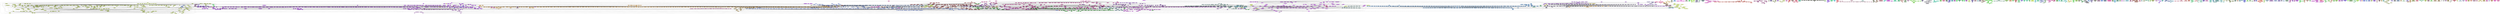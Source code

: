 /* Created by igraph 0.7.1 */
graph {
  0 [
    label="_europa-universalis-4"
    community=168
    name="_europa-universalis-4"
    style=filled
    fillcolor="#A5C32F"
  ];
  1 [
    label="_sims-medieval"
    community=128
    name="_sims-medieval"
    style=filled
    fillcolor="#7E875A"
  ];
  2 [
    label="_jak-and-daxter"
    community=196
    name="_jak-and-daxter"
    style=filled
    fillcolor="#C139DD"
  ];
  3 [
    label="_halo-combat-evolved"
    community=203
    name="_halo-combat-evolved"
    style=filled
    fillcolor="#C81789"
  ];
  4 [
    label="_wasteland-2-directors-cut"
    community=72
    name="_wasteland-2-directors-cut"
    style=filled
    fillcolor="#4799FD"
  ];
  5 [
    label="_solomons-boneyard"
    community=28
    name="_solomons-boneyard"
    style=filled
    fillcolor="#1C71C7"
  ];
  6 [
    label="_paradise-island"
    community=87
    name="_paradise-island"
    style=filled
    fillcolor="#56506D"
  ];
  7 [
    label="_pokken-tournament"
    community=210
    name="_pokken-tournament"
    style=filled
    fillcolor="#CEF535"
  ];
  8 [
    label="_defender-of-the-crown"
    community=259
    name="_defender-of-the-crown"
    style=filled
    fillcolor="#FF04E6"
  ];
  9 [
    label="_browser-quest"
    community=230
    name="_browser-quest"
    style=filled
    fillcolor="#E2931F"
  ];
  10 [
    label="_hyperdimension-neptunia"
    community=129
    name="_hyperdimension-neptunia"
    style=filled
    fillcolor="#7F8273"
  ];
  11 [
    label="_sonic-and-sega-all-stars-racing"
    community=28
    name="_sonic-and-sega-all-stars-racing"
    style=filled
    fillcolor="#1C71C7"
  ];
  12 [
    label="_trials-evolution"
    community=1
    name="_trials-evolution"
    style=filled
    fillcolor="#01F631"
  ];
  13 [
    label="_midtown-madness-2"
    community=155
    name="_midtown-madness-2"
    style=filled
    fillcolor="#9902F0"
  ];
  14 [
    label=_origin
    community=124
    name=_origin
    style=filled
    fillcolor="#7A9AF8"
  ];
  15 [
    label="_game-boy"
    community=99
    name="_game-boy"
    style=filled
    fillcolor="#621593"
  ];
  16 [
    label="_dota-2"
    community=156
    name="_dota-2"
    style=filled
    fillcolor="#99FE09"
  ];
  17 [
    label="_stalker-clear-sky"
    community=197
    name="_stalker-clear-sky"
    style=filled
    fillcolor="#C234F6"
  ];
  18 [
    label="_witcher-3-hearts-of-stone"
    community=196
    name="_witcher-3-hearts-of-stone"
    style=filled
    fillcolor="#C139DD"
  ];
  19 [
    label="_uncharted-2"
    community=21
    name="_uncharted-2"
    style=filled
    fillcolor="#15941B"
  ];
  20 [
    label="_starcraft-terran"
    community=179
    name="_starcraft-terran"
    style=filled
    fillcolor="#B08D3D"
  ];
  21 [
    label="_seven-kingdoms-aa"
    community=168
    name="_seven-kingdoms-aa"
    style=filled
    fillcolor="#A5C32F"
  ];
  22 [
    label=_zsnes
    community=99
    name=_zsnes
    style=filled
    fillcolor="#621593"
  ];
  23 [
    label="_minecraft-biomes-o-plenty"
    community=197
    name="_minecraft-biomes-o-plenty"
    style=filled
    fillcolor="#C234F6"
  ];
  24 [
    label=_portal
    community=168
    name=_portal
    style=filled
    fillcolor="#A5C32F"
  ];
  25 [
    label="_pro-evolution-soccer-2013"
    community=88
    name="_pro-evolution-soccer-2013"
    style=filled
    fillcolor="#574B86"
  ];
  26 [
    label="_server-administration"
    community=197
    name="_server-administration"
    style=filled
    fillcolor="#C234F6"
  ];
  27 [
    label="_grand-theft-auto-chinatown-wars"
    community=132
    name="_grand-theft-auto-chinatown-wars"
    style=filled
    fillcolor="#8273BC"
  ];
  28 [
    label=_pcsx2
    community=99
    name=_pcsx2
    style=filled
    fillcolor="#621593"
  ];
  29 [
    label="_super-smash-bros-brawl"
    community=147
    name="_super-smash-bros-brawl"
    style=filled
    fillcolor="#912A2C"
  ];
  30 [
    label=_wiimote
    community=147
    name=_wiimote
    style=filled
    fillcolor="#912A2C"
  ];
  31 [
    label="_simpsons-tapped-out"
    community=87
    name="_simpsons-tapped-out"
    style=filled
    fillcolor="#56506D"
  ];
  32 [
    label="_2014-fifa-world-cup-brazil"
    community=21
    name="_2014-fifa-world-cup-brazil"
    style=filled
    fillcolor="#15941B"
  ];
  33 [
    label="_lost-planet-2"
    community=36
    name="_lost-planet-2"
    style=filled
    fillcolor="#244A8B"
  ];
  34 [
    label=_homefront
    community=230
    name=_homefront
    style=filled
    fillcolor="#E2931F"
  ];
  35 [
    label="_dark-souls-2"
    community=163
    name="_dark-souls-2"
    style=filled
    fillcolor="#A0DBB4"
  ];
  36 [
    label="_sins-of-a-solar-empire"
    community=34
    name="_sins-of-a-solar-empire"
    style=filled
    fillcolor="#22545A"
  ];
  37 [
    label="_tony-hawk-project-8"
    community=21
    name="_tony-hawk-project-8"
    style=filled
    fillcolor="#15941B"
  ];
  38 [
    label=_battleships
    community=28
    name=_battleships
    style=filled
    fillcolor="#1C71C7"
  ];
  39 [
    label="_kawaii-pet-megu"
    community=28
    name="_kawaii-pet-megu"
    style=filled
    fillcolor="#1C71C7"
  ];
  40 [
    label="_path-of-exile"
    community=230
    name="_path-of-exile"
    style=filled
    fillcolor="#E2931F"
  ];
  41 [
    label="_galaxy-on-fire-2"
    community=87
    name="_galaxy-on-fire-2"
    style=filled
    fillcolor="#56506D"
  ];
  42 [
    label="_mtg-duels-of-the-planeswalkers-2014"
    community=248
    name="_mtg-duels-of-the-planeswalkers-2014"
    style=filled
    fillcolor="#F43AD8"
  ];
  43 [
    label="_soul-calibur-4"
    community=21
    name="_soul-calibur-4"
    style=filled
    fillcolor="#15941B"
  ];
  44 [
    label="_mafia-1"
    community=242
    name="_mafia-1"
    style=filled
    fillcolor="#EE5845"
  ];
  45 [
    label=_loom
    community=150
    name=_loom
    style=filled
    fillcolor="#941B76"
  ];
  46 [
    label="_cookie-clicker"
    community=172
    name="_cookie-clicker"
    style=filled
    fillcolor="#A9AF91"
  ];
  47 [
    label="_pole-position"
    community=185
    name="_pole-position"
    style=filled
    fillcolor="#B66FD0"
  ];
  48 [
    label="_minecraft-classic"
    community=197
    name="_minecraft-classic"
    style=filled
    fillcolor="#C234F6"
  ];
  49 [
    label="_tapps-games"
    community=46
    name="_tapps-games"
    style=filled
    fillcolor="#2E1980"
  ];
  50 [
    label="_perfect-world"
    community=127
    name="_perfect-world"
    style=filled
    fillcolor="#7D8C42"
  ];
  51 [
    label="_stardew-valley"
    community=230
    name="_stardew-valley"
    style=filled
    fillcolor="#E2931F"
  ];
  52 [
    label=_hexcells
    community=144
    name=_hexcells
    style=filled
    fillcolor="#8E38E3"
  ];
  53 [
    label="_star-trek-online"
    community=127
    name="_star-trek-online"
    style=filled
    fillcolor="#7D8C42"
  ];
  54 [
    label="_puyo-puyo"
    community=147
    name="_puyo-puyo"
    style=filled
    fillcolor="#912A2C"
  ];
  55 [
    label="_dawn-of-war-2"
    community=155
    name="_dawn-of-war-2"
    style=filled
    fillcolor="#9902F0"
  ];
  56 [
    label="_fire-emblem-awakening"
    community=77
    name="_fire-emblem-awakening"
    style=filled
    fillcolor="#4C8178"
  ];
  57 [
    label="_etrian-odyssey-2"
    community=77
    name="_etrian-odyssey-2"
    style=filled
    fillcolor="#4C8178"
  ];
  58 [
    label="_the-elder-scrolls-3-morrowind"
    community=213
    name="_the-elder-scrolls-3-morrowind"
    style=filled
    fillcolor="#D1E67E"
  ];
  59 [
    label="_gears-of-war-4"
    community=203
    name="_gears-of-war-4"
    style=filled
    fillcolor="#C81789"
  ];
  60 [
    label="_forza-horizon-3"
    community=124
    name="_forza-horizon-3"
    style=filled
    fillcolor="#7A9AF8"
  ];
  61 [
    label="_ducktales-remastered"
    community=124
    name="_ducktales-remastered"
    style=filled
    fillcolor="#7A9AF8"
  ];
  62 [
    label="_tiny-miners"
    community=28
    name="_tiny-miners"
    style=filled
    fillcolor="#1C71C7"
  ];
  63 [
    label="_system-shock"
    community=238
    name="_system-shock"
    style=filled
    fillcolor="#EA6BE3"
  ];
  64 [
    label="_new-super-mario-bros-u"
    community=147
    name="_new-super-mario-bros-u"
    style=filled
    fillcolor="#912A2C"
  ];
  65 [
    label="_pure-holdem"
    community=203
    name="_pure-holdem"
    style=filled
    fillcolor="#C81789"
  ];
  66 [
    label=_mugen
    community=124
    name=_mugen
    style=filled
    fillcolor="#7A9AF8"
  ];
  67 [
    label="_rayman-legends"
    community=196
    name="_rayman-legends"
    style=filled
    fillcolor="#C139DD"
  ];
  68 [
    label="_final-fantasy-brave-exvius"
    community=66
    name="_final-fantasy-brave-exvius"
    style=filled
    fillcolor="#41B76A"
  ];
  69 [
    label=_maplestory
    community=124
    name=_maplestory
    style=filled
    fillcolor="#7A9AF8"
  ];
  70 [
    label="_resident-evil-revelations-2"
    community=196
    name="_resident-evil-revelations-2"
    style=filled
    fillcolor="#C139DD"
  ];
  71 [
    label="_third-person-shooter"
    community=185
    name="_third-person-shooter"
    style=filled
    fillcolor="#B66FD0"
  ];
  72 [
    label="_the-simpsons-hit-and-run"
    community=155
    name="_the-simpsons-hit-and-run"
    style=filled
    fillcolor="#9902F0"
  ];
  73 [
    label=_discord
    community=88
    name=_discord
    style=filled
    fillcolor="#574B86"
  ];
  74 [
    label="_x3-reunion"
    community=251
    name="_x3-reunion"
    style=filled
    fillcolor="#F72C22"
  ];
  75 [
    label="_dragons-dogma"
    community=138
    name="_dragons-dogma"
    style=filled
    fillcolor="#88564F"
  ];
  76 [
    label="_civilization-5"
    community=193
    name="_civilization-5"
    style=filled
    fillcolor="#BE4894"
  ];
  77 [
    label="_metroid-other-m"
    community=147
    name="_metroid-other-m"
    style=filled
    fillcolor="#912A2C"
  ];
  78 [
    label="_turbografx-16"
    community=185
    name="_turbografx-16"
    style=filled
    fillcolor="#B66FD0"
  ];
  79 [
    label="_wolfenstein-3d"
    community=230
    name="_wolfenstein-3d"
    style=filled
    fillcolor="#E2931F"
  ];
  80 [
    label="_knights-of-pen-and-paper"
    community=87
    name="_knights-of-pen-and-paper"
    style=filled
    fillcolor="#56506D"
  ];
  81 [
    label="_state-of-decay-lifeline"
    community=253
    name="_state-of-decay-lifeline"
    style=filled
    fillcolor="#F92253"
  ];
  82 [
    label="_resident-evil-5"
    community=21
    name="_resident-evil-5"
    style=filled
    fillcolor="#15941B"
  ];
  83 [
    label="_rogue-legacy"
    community=168
    name="_rogue-legacy"
    style=filled
    fillcolor="#A5C32F"
  ];
  84 [
    label="_tf2-mann-vs-machine"
    community=168
    name="_tf2-mann-vs-machine"
    style=filled
    fillcolor="#A5C32F"
  ];
  85 [
    label="_warhammer-40k-dawn-of-war"
    community=143
    name="_warhammer-40k-dawn-of-war"
    style=filled
    fillcolor="#8D3DCA"
  ];
  86 [
    label="_far-cry-instincts-predator"
    community=230
    name="_far-cry-instincts-predator"
    style=filled
    fillcolor="#E2931F"
  ];
  87 [
    label="_a-valley-without-wind"
    community=15
    name="_a-valley-without-wind"
    style=filled
    fillcolor="#0FB188"
  ];
  88 [
    label=_mobile
    community=42
    name=_mobile
    style=filled
    fillcolor="#2A2D1E"
  ];
  89 [
    label="_star-trek-bridge-crew"
    community=196
    name="_star-trek-bridge-crew"
    style=filled
    fillcolor="#C139DD"
  ];
  90 [
    label="_ys-8-lacrimosa-of-dana"
    community=161
    name="_ys-8-lacrimosa-of-dana"
    style=filled
    fillcolor="#9EE583"
  ];
  91 [
    label="_gun-bros"
    community=87
    name="_gun-bros"
    style=filled
    fillcolor="#56506D"
  ];
  92 [
    label="_pokemon-lets-go"
    community=87
    name="_pokemon-lets-go"
    style=filled
    fillcolor="#56506D"
  ];
  93 [
    label=_implosion
    community=87
    name=_implosion
    style=filled
    fillcolor="#56506D"
  ];
  94 [
    label="_metroid-prime-trilogy"
    community=147
    name="_metroid-prime-trilogy"
    style=filled
    fillcolor="#912A2C"
  ];
  95 [
    label="_spy-mouse"
    community=28
    name="_spy-mouse"
    style=filled
    fillcolor="#1C71C7"
  ];
  96 [
    label="_hearts-of-iron-4"
    community=103
    name="_hearts-of-iron-4"
    style=filled
    fillcolor="#6601F5"
  ];
  97 [
    label="_fortnite-battle-royale"
    community=80
    name="_fortnite-battle-royale"
    style=filled
    fillcolor="#4F72C1"
  ];
  98 [
    label=_uncharted
    community=21
    name=_uncharted
    style=filled
    fillcolor="#15941B"
  ];
  99 [
    label=_rage
    community=230
    name=_rage
    style=filled
    fillcolor="#E2931F"
  ];
  100 [
    label="_fable-series"
    community=124
    name="_fable-series"
    style=filled
    fillcolor="#7A9AF8"
  ];
  101 [
    label="_the-secret-world"
    community=3
    name="_the-secret-world"
    style=filled
    fillcolor="#03EC62"
  ];
  102 [
    label="_plague-inc"
    community=9
    name="_plague-inc"
    style=filled
    fillcolor="#09CEF5"
  ];
  103 [
    label="_sven-co-op"
    community=197
    name="_sven-co-op"
    style=filled
    fillcolor="#C234F6"
  ];
  104 [
    label="_steam-community-market"
    community=168
    name="_steam-community-market"
    style=filled
    fillcolor="#A5C32F"
  ];
  105 [
    label="_star-wars-jedi-knight-dark-forces-2"
    community=143
    name="_star-wars-jedi-knight-dark-forces-2"
    style=filled
    fillcolor="#8D3DCA"
  ];
  106 [
    label="_neptunia-rebirth-2"
    community=252
    name="_neptunia-rebirth-2"
    style=filled
    fillcolor="#F8273A"
  ];
  107 [
    label="_samurai-warriors-4"
    community=21
    name="_samurai-warriors-4"
    style=filled
    fillcolor="#15941B"
  ];
  108 [
    label="_windows-8.1"
    community=155
    name="_windows-8.1"
    style=filled
    fillcolor="#9902F0"
  ];
  109 [
    label=_ruse
    community=168
    name=_ruse
    style=filled
    fillcolor="#A5C32F"
  ];
  110 [
    label="_diablo-3"
    community=230
    name="_diablo-3"
    style=filled
    fillcolor="#E2931F"
  ];
  111 [
    label="_bejeweled-blitz"
    community=226
    name="_bejeweled-blitz"
    style=filled
    fillcolor="#DEA6BD"
  ];
  112 [
    label="_golden-sun-the-lost-age"
    community=147
    name="_golden-sun-the-lost-age"
    style=filled
    fillcolor="#912A2C"
  ];
  113 [
    label="_back-to-karkand"
    community=124
    name="_back-to-karkand"
    style=filled
    fillcolor="#7A9AF8"
  ];
  114 [
    label="_final-fantasy-explorers"
    community=77
    name="_final-fantasy-explorers"
    style=filled
    fillcolor="#4C8178"
  ];
  115 [
    label="_star-ocean-4"
    community=36
    name="_star-ocean-4"
    style=filled
    fillcolor="#244A8B"
  ];
  116 [
    label="_nintendo-gamecube"
    community=147
    name="_nintendo-gamecube"
    style=filled
    fillcolor="#912A2C"
  ];
  117 [
    label="_mass-effect-3-multiplayer"
    community=78
    name="_mass-effect-3-multiplayer"
    style=filled
    fillcolor="#4D7C90"
  ];
  118 [
    label="_steam-cloud"
    community=168
    name="_steam-cloud"
    style=filled
    fillcolor="#A5C32F"
  ];
  119 [
    label="_pocket-academy"
    community=28
    name="_pocket-academy"
    style=filled
    fillcolor="#1C71C7"
  ];
  120 [
    label="_me2-cerberus-network"
    community=78
    name="_me2-cerberus-network"
    style=filled
    fillcolor="#4D7C90"
  ];
  121 [
    label=_warcraft
    community=179
    name=_warcraft
    style=filled
    fillcolor="#B08D3D"
  ];
  122 [
    label="_wolfenstein-2-the-new-colossus"
    community=164
    name="_wolfenstein-2-the-new-colossus"
    style=filled
    fillcolor="#A1D6CD"
  ];
  123 [
    label="_il2-sturmovik-1946"
    community=155
    name="_il2-sturmovik-1946"
    style=filled
    fillcolor="#9902F0"
  ];
  124 [
    label="_hitman-codename-47"
    community=168
    name="_hitman-codename-47"
    style=filled
    fillcolor="#A5C32F"
  ];
  125 [
    label="_dear-esther"
    community=41
    name="_dear-esther"
    style=filled
    fillcolor="#293205"
  ];
  126 [
    label="_red-dead-redemption-2"
    community=196
    name="_red-dead-redemption-2"
    style=filled
    fillcolor="#C139DD"
  ];
  127 [
    label="_god-eater-resurrection"
    community=137
    name="_god-eater-resurrection"
    style=filled
    fillcolor="#875B37"
  ];
  128 [
    label=_desmume
    community=99
    name=_desmume
    style=filled
    fillcolor="#621593"
  ];
  129 [
    label="_mtg-duels-of-the-planeswalkers-2013"
    community=248
    name="_mtg-duels-of-the-planeswalkers-2013"
    style=filled
    fillcolor="#F43AD8"
  ];
  130 [
    label="_i-dig-it"
    community=230
    name="_i-dig-it"
    style=filled
    fillcolor="#E2931F"
  ];
  131 [
    label="_battlefield-bad-company-2-vietnam"
    community=124
    name="_battlefield-bad-company-2-vietnam"
    style=filled
    fillcolor="#7A9AF8"
  ];
  132 [
    label="_hardware-identification"
    community=203
    name="_hardware-identification"
    style=filled
    fillcolor="#C81789"
  ];
  133 [
    label="_command-and-conquer-yuris-revenge"
    community=191
    name="_command-and-conquer-yuris-revenge"
    style=filled
    fillcolor="#BC5263"
  ];
  134 [
    label="_text-adventure"
    community=7
    name="_text-adventure"
    style=filled
    fillcolor="#07D8C4"
  ];
  135 [
    label="_the-elder-scrolls-5-skyrim"
    community=124
    name="_the-elder-scrolls-5-skyrim"
    style=filled
    fillcolor="#7A9AF8"
  ];
  136 [
    label="_pokemon-super-mystery-dungeon"
    community=207
    name="_pokemon-super-mystery-dungeon"
    style=filled
    fillcolor="#CC03EB"
  ];
  137 [
    label="_battlefield-bad-company-series"
    community=5
    name="_battlefield-bad-company-series"
    style=filled
    fillcolor="#05E293"
  ];
  138 [
    label="_pokemon-first-generation"
    community=210
    name="_pokemon-first-generation"
    style=filled
    fillcolor="#CEF535"
  ];
  139 [
    label="_torchlight-2"
    community=168
    name="_torchlight-2"
    style=filled
    fillcolor="#A5C32F"
  ];
  140 [
    label="_elite-dangerous-horizons"
    community=13
    name="_elite-dangerous-horizons"
    style=filled
    fillcolor="#0DBB57"
  ];
  141 [
    label="_lego-harry-potter-2"
    community=77
    name="_lego-harry-potter-2"
    style=filled
    fillcolor="#4C8178"
  ];
  142 [
    label="_mega-man-legacy-2"
    community=196
    name="_mega-man-legacy-2"
    style=filled
    fillcolor="#C139DD"
  ];
  143 [
    label="_resistance-fall-of-man"
    community=230
    name="_resistance-fall-of-man"
    style=filled
    fillcolor="#E2931F"
  ];
  144 [
    label="_kirby-crystal-shards"
    community=99
    name="_kirby-crystal-shards"
    style=filled
    fillcolor="#621593"
  ];
  145 [
    label="_sims-3-supernatural"
    community=91
    name="_sims-3-supernatural"
    style=filled
    fillcolor="#5A3CCF"
  ];
  146 [
    label="_need-for-speed-underground-2"
    community=21
    name="_need-for-speed-underground-2"
    style=filled
    fillcolor="#15941B"
  ];
  147 [
    label="_left-4-dead-2"
    community=168
    name="_left-4-dead-2"
    style=filled
    fillcolor="#A5C32F"
  ];
  148 [
    label="_naruto-ultimate-ninja-3"
    community=155
    name="_naruto-ultimate-ninja-3"
    style=filled
    fillcolor="#9902F0"
  ];
  149 [
    label=_borderlands
    community=168
    name=_borderlands
    style=filled
    fillcolor="#A5C32F"
  ];
  150 [
    label="_state-of-decay-yose"
    community=253
    name="_state-of-decay-yose"
    style=filled
    fillcolor="#F92253"
  ];
  151 [
    label="_fit-meter"
    community=147
    name="_fit-meter"
    style=filled
    fillcolor="#912A2C"
  ];
  152 [
    label=_nova
    community=28
    name=_nova
    style=filled
    fillcolor="#1C71C7"
  ];
  153 [
    label="_madden-11"
    community=190
    name="_madden-11"
    style=filled
    fillcolor="#BB574A"
  ];
  154 [
    label="_tf2-heavy"
    community=168
    name="_tf2-heavy"
    style=filled
    fillcolor="#A5C32F"
  ];
  155 [
    label="_dragon-city"
    community=226
    name="_dragon-city"
    style=filled
    fillcolor="#DEA6BD"
  ];
  156 [
    label="_analogue-a-hate-story"
    community=230
    name="_analogue-a-hate-story"
    style=filled
    fillcolor="#E2931F"
  ];
  157 [
    label="_steam-link"
    community=168
    name="_steam-link"
    style=filled
    fillcolor="#A5C32F"
  ];
  158 [
    label="_grand-theft-auto-4"
    community=124
    name="_grand-theft-auto-4"
    style=filled
    fillcolor="#7A9AF8"
  ];
  159 [
    label=_scrolls
    community=168
    name=_scrolls
    style=filled
    fillcolor="#A5C32F"
  ];
  160 [
    label="_metal-slug-2"
    community=99
    name="_metal-slug-2"
    style=filled
    fillcolor="#621593"
  ];
  161 [
    label="_ghostbusters-the-video-game"
    community=155
    name="_ghostbusters-the-video-game"
    style=filled
    fillcolor="#9902F0"
  ];
  162 [
    label=_trainyard
    community=28
    name=_trainyard
    style=filled
    fillcolor="#1C71C7"
  ];
  163 [
    label="_super-mario-64"
    community=147
    name="_super-mario-64"
    style=filled
    fillcolor="#912A2C"
  ];
  164 [
    label=_eshop
    community=77
    name=_eshop
    style=filled
    fillcolor="#4C8178"
  ];
  165 [
    label="_the-void"
    community=124
    name="_the-void"
    style=filled
    fillcolor="#7A9AF8"
  ];
  166 [
    label="_tekken-5"
    community=36
    name="_tekken-5"
    style=filled
    fillcolor="#244A8B"
  ];
  167 [
    label="_star-trek-armada-2"
    community=155
    name="_star-trek-armada-2"
    style=filled
    fillcolor="#9902F0"
  ];
  168 [
    label="_lego-star-wars-the-force-awakens"
    community=87
    name="_lego-star-wars-the-force-awakens"
    style=filled
    fillcolor="#56506D"
  ];
  169 [
    label="_xcom-enemy-unknown"
    community=75
    name="_xcom-enemy-unknown"
    style=filled
    fillcolor="#4A8B47"
  ];
  170 [
    label="_mass-effect-series"
    community=78
    name="_mass-effect-series"
    style=filled
    fillcolor="#4D7C90"
  ];
  171 [
    label="_time-fcuk"
    community=184
    name="_time-fcuk"
    style=filled
    fillcolor="#B574B7"
  ];
  172 [
    label="_anno-1404-venice"
    community=96
    name="_anno-1404-venice"
    style=filled
    fillcolor="#5F244A"
  ];
  173 [
    label="_soul-calibur-5"
    community=21
    name="_soul-calibur-5"
    style=filled
    fillcolor="#15941B"
  ];
  174 [
    label="_worms-2"
    community=155
    name="_worms-2"
    style=filled
    fillcolor="#9902F0"
  ];
  175 [
    label=_dragster
    community=185
    name=_dragster
    style=filled
    fillcolor="#B66FD0"
  ];
  176 [
    label=_contra
    community=236
    name=_contra
    style=filled
    fillcolor="#E875B2"
  ];
  177 [
    label="_city-of-heroes"
    community=124
    name="_city-of-heroes"
    style=filled
    fillcolor="#7A9AF8"
  ];
  178 [
    label="_sonic-all-stars-racing-transformed"
    community=124
    name="_sonic-all-stars-racing-transformed"
    style=filled
    fillcolor="#7A9AF8"
  ];
  179 [
    label="_windows-vista"
    community=155
    name="_windows-vista"
    style=filled
    fillcolor="#9902F0"
  ];
  180 [
    label="_paper-mario-ttyd"
    community=147
    name="_paper-mario-ttyd"
    style=filled
    fillcolor="#912A2C"
  ];
  181 [
    label=_monitor
    community=155
    name=_monitor
    style=filled
    fillcolor="#9902F0"
  ];
  182 [
    label="_streetpass-garden"
    community=105
    name="_streetpass-garden"
    style=filled
    fillcolor="#67F826"
  ];
  183 [
    label="_town-of-salem"
    community=168
    name="_town-of-salem"
    style=filled
    fillcolor="#A5C32F"
  ];
  184 [
    label="_retron-3"
    community=143
    name="_retron-3"
    style=filled
    fillcolor="#8D3DCA"
  ];
  185 [
    label="_call-of-duty-modern-warfare-3"
    community=21
    name="_call-of-duty-modern-warfare-3"
    style=filled
    fillcolor="#15941B"
  ];
  186 [
    label="_dirt-showdown"
    community=230
    name="_dirt-showdown"
    style=filled
    fillcolor="#E2931F"
  ];
  187 [
    label=_defcon
    community=230
    name=_defcon
    style=filled
    fillcolor="#E2931F"
  ];
  188 [
    label="_medieval-total-war"
    community=155
    name="_medieval-total-war"
    style=filled
    fillcolor="#9902F0"
  ];
  189 [
    label="_sims-4"
    community=91
    name="_sims-4"
    style=filled
    fillcolor="#5A3CCF"
  ];
  190 [
    label=_growtopia
    community=87
    name=_growtopia
    style=filled
    fillcolor="#56506D"
  ];
  191 [
    label="_grand-theft-auto-online"
    community=132
    name="_grand-theft-auto-online"
    style=filled
    fillcolor="#8273BC"
  ];
  192 [
    label=_bioshock
    community=155
    name=_bioshock
    style=filled
    fillcolor="#9902F0"
  ];
  193 [
    label=_journey
    community=196
    name=_journey
    style=filled
    fillcolor="#C139DD"
  ];
  194 [
    label="_warcraft-3"
    community=51
    name="_warcraft-3"
    style=filled
    fillcolor="#3300FA"
  ];
  195 [
    label="_microsoft-pinball"
    community=155
    name="_microsoft-pinball"
    style=filled
    fillcolor="#9902F0"
  ];
  196 [
    label="_spiral-knights"
    community=230
    name="_spiral-knights"
    style=filled
    fillcolor="#E2931F"
  ];
  197 [
    label="_pro-evolution-soccer-2011"
    community=124
    name="_pro-evolution-soccer-2011"
    style=filled
    fillcolor="#7A9AF8"
  ];
  198 [
    label="_mii-force"
    community=45
    name="_mii-force"
    style=filled
    fillcolor="#2D1E67"
  ];
  199 [
    label="_metal-gear-solid-peace-walker"
    community=130
    name="_metal-gear-solid-peace-walker"
    style=filled
    fillcolor="#807D8B"
  ];
  200 [
    label="_pokemon-omega-ruby-alpha-sapphire"
    community=210
    name="_pokemon-omega-ruby-alpha-sapphire"
    style=filled
    fillcolor="#CEF535"
  ];
  201 [
    label="_red-dead-revolver"
    community=203
    name="_red-dead-revolver"
    style=filled
    fillcolor="#C81789"
  ];
  202 [
    label=_ggtracker
    community=179
    name=_ggtracker
    style=filled
    fillcolor="#B08D3D"
  ];
  203 [
    label="_tomb-raider-2013"
    community=230
    name="_tomb-raider-2013"
    style=filled
    fillcolor="#E2931F"
  ];
  204 [
    label=_mag
    community=21
    name=_mag
    style=filled
    fillcolor="#15941B"
  ];
  205 [
    label="_castlevania-symphony-of-the-night"
    community=6
    name="_castlevania-symphony-of-the-night"
    style=filled
    fillcolor="#06DDAB"
  ];
  206 [
    label=_opl
    community=99
    name=_opl
    style=filled
    fillcolor="#621593"
  ];
  207 [
    label="_rock-band-2"
    community=203
    name="_rock-band-2"
    style=filled
    fillcolor="#C81789"
  ];
  208 [
    label="_finding-teddy"
    community=28
    name="_finding-teddy"
    style=filled
    fillcolor="#1C71C7"
  ];
  209 [
    label="_little-big-planet-2"
    community=62
    name="_little-big-planet-2"
    style=filled
    fillcolor="#3DCB08"
  ];
  210 [
    label=_gladius
    community=203
    name=_gladius
    style=filled
    fillcolor="#C81789"
  ];
  211 [
    label="_madden-16"
    community=203
    name="_madden-16"
    style=filled
    fillcolor="#C81789"
  ];
  212 [
    label="_god-of-war"
    community=21
    name="_god-of-war"
    style=filled
    fillcolor="#15941B"
  ];
  213 [
    label=_ico
    community=21
    name=_ico
    style=filled
    fillcolor="#15941B"
  ];
  214 [
    label="_rock-band-series"
    community=203
    name="_rock-band-series"
    style=filled
    fillcolor="#C81789"
  ];
  215 [
    label="_games-for-windows-live"
    community=168
    name="_games-for-windows-live"
    style=filled
    fillcolor="#A5C32F"
  ];
  216 [
    label=_winuae
    community=259
    name=_winuae
    style=filled
    fillcolor="#FF04E6"
  ];
  217 [
    label=_vindictus
    community=168
    name=_vindictus
    style=filled
    fillcolor="#A5C32F"
  ];
  218 [
    label="_bioshock-infinite"
    community=230
    name="_bioshock-infinite"
    style=filled
    fillcolor="#E2931F"
  ];
  219 [
    label="_record-of-agarest-war"
    community=245
    name="_record-of-agarest-war"
    style=filled
    fillcolor="#F1498F"
  ];
  220 [
    label="_angry-birds-2"
    community=28
    name="_angry-birds-2"
    style=filled
    fillcolor="#1C71C7"
  ];
  221 [
    label="_minecraft-mad-science"
    community=197
    name="_minecraft-mad-science"
    style=filled
    fillcolor="#C234F6"
  ];
  222 [
    label="_castlevania-dracula-x-chronicles"
    community=196
    name="_castlevania-dracula-x-chronicles"
    style=filled
    fillcolor="#C139DD"
  ];
  223 [
    label="_the-walking-dead"
    community=203
    name="_the-walking-dead"
    style=filled
    fillcolor="#C81789"
  ];
  224 [
    label="_ratchet-and-clank-a-crack-in-time"
    community=21
    name="_ratchet-and-clank-a-crack-in-time"
    style=filled
    fillcolor="#15941B"
  ];
  225 [
    label=_overlord
    community=124
    name=_overlord
    style=filled
    fillcolor="#7A9AF8"
  ];
  226 [
    label="_final-fantasy-13-2"
    community=32
    name="_final-fantasy-13-2"
    style=filled
    fillcolor="#205E29"
  ];
  227 [
    label="_a-boy-and-his-blob"
    community=147
    name="_a-boy-and-his-blob"
    style=filled
    fillcolor="#912A2C"
  ];
  228 [
    label="_this-war-of-mine"
    community=168
    name="_this-war-of-mine"
    style=filled
    fillcolor="#A5C32F"
  ];
  229 [
    label=_fantasica
    community=28
    name=_fantasica
    style=filled
    fillcolor="#1C71C7"
  ];
  230 [
    label="_windows-mobile"
    community=18
    name="_windows-mobile"
    style=filled
    fillcolor="#12A2D1"
  ];
  231 [
    label="_new-super-mario-bros-2"
    community=49
    name="_new-super-mario-bros-2"
    style=filled
    fillcolor="#310AC9"
  ];
  232 [
    label="_minecraft-mrcrayfish"
    community=197
    name="_minecraft-mrcrayfish"
    style=filled
    fillcolor="#C234F6"
  ];
  233 [
    label="_lego-indiana-jones-2"
    community=17
    name="_lego-indiana-jones-2"
    style=filled
    fillcolor="#11A7B9"
  ];
  234 [
    label="_might-and-magic-heroes-6"
    community=124
    name="_might-and-magic-heroes-6"
    style=filled
    fillcolor="#7A9AF8"
  ];
  235 [
    label="_kitty-city"
    community=28
    name="_kitty-city"
    style=filled
    fillcolor="#1C71C7"
  ];
  236 [
    label="_mario-kart-7"
    community=77
    name="_mario-kart-7"
    style=filled
    fillcolor="#4C8178"
  ];
  237 [
    label=_metalstorm
    community=28
    name=_metalstorm
    style=filled
    fillcolor="#1C71C7"
  ];
  238 [
    label="_extreme-road-trip-2"
    community=87
    name="_extreme-road-trip-2"
    style=filled
    fillcolor="#56506D"
  ];
  239 [
    label=_pc
    community=124
    name=_pc
    style=filled
    fillcolor="#7A9AF8"
  ];
  240 [
    label="_orion-prelude"
    community=152
    name="_orion-prelude"
    style=filled
    fillcolor="#9611A7"
  ];
  241 [
    label="_total-carnage"
    community=0
    name="_total-carnage"
    style=filled
    fillcolor="#00FB18"
  ];
  242 [
    label="_dragon-quest-viii"
    community=87
    name="_dragon-quest-viii"
    style=filled
    fillcolor="#56506D"
  ];
  243 [
    label="_gaming-history"
    community=185
    name="_gaming-history"
    style=filled
    fillcolor="#B66FD0"
  ];
  244 [
    label="_final-fantasy-14"
    community=196
    name="_final-fantasy-14"
    style=filled
    fillcolor="#C139DD"
  ];
  245 [
    label="_nova-covert-ops"
    community=179
    name="_nova-covert-ops"
    style=filled
    fillcolor="#B08D3D"
  ];
  246 [
    label="_titanfall-2"
    community=23
    name="_titanfall-2"
    style=filled
    fillcolor="#178A4C"
  ];
  247 [
    label=_kaillera
    community=11
    name=_kaillera
    style=filled
    fillcolor="#0BC526"
  ];
  248 [
    label="_7-days-to-die"
    community=203
    name="_7-days-to-die"
    style=filled
    fillcolor="#C81789"
  ];
  249 [
    label="_minecraft-aether"
    community=197
    name="_minecraft-aether"
    style=filled
    fillcolor="#C234F6"
  ];
  250 [
    label="_mario-plus-rabbids-kingdom-battle"
    community=185
    name="_mario-plus-rabbids-kingdom-battle"
    style=filled
    fillcolor="#B66FD0"
  ];
  251 [
    label="_monster-hunter-world"
    community=230
    name="_monster-hunter-world"
    style=filled
    fillcolor="#E2931F"
  ];
  252 [
    label="_sword-of-the-stars-the-pit"
    community=36
    name="_sword-of-the-stars-the-pit"
    style=filled
    fillcolor="#244A8B"
  ];
  253 [
    label="_the-stanley-parable-2011"
    community=168
    name="_the-stanley-parable-2011"
    style=filled
    fillcolor="#A5C32F"
  ];
  254 [
    label="_pokemon-series"
    community=210
    name="_pokemon-series"
    style=filled
    fillcolor="#CEF535"
  ];
  255 [
    label="_majesty-2"
    community=2
    name="_majesty-2"
    style=filled
    fillcolor="#02F149"
  ];
  256 [
    label=_letterpress
    community=28
    name=_letterpress
    style=filled
    fillcolor="#1C71C7"
  ];
  257 [
    label="_smash-tv"
    community=0
    name="_smash-tv"
    style=filled
    fillcolor="#00FB18"
  ];
  258 [
    label="_commodore-64"
    community=143
    name="_commodore-64"
    style=filled
    fillcolor="#8D3DCA"
  ];
  259 [
    label="_soul-sacrifice"
    community=153
    name="_soul-sacrifice"
    style=filled
    fillcolor="#970CBF"
  ];
  260 [
    label="_angry-birds"
    community=28
    name="_angry-birds"
    style=filled
    fillcolor="#1C71C7"
  ];
  261 [
    label="_trials-fusion"
    community=1
    name="_trials-fusion"
    style=filled
    fillcolor="#01F631"
  ];
  262 [
    label="_lotr-war-in-middle-earth"
    community=143
    name="_lotr-war-in-middle-earth"
    style=filled
    fillcolor="#8D3DCA"
  ];
  263 [
    label="_counter-strike-go-overwatch"
    community=168
    name="_counter-strike-go-overwatch"
    style=filled
    fillcolor="#A5C32F"
  ];
  264 [
    label="_hot-wheels-beat-that"
    community=236
    name="_hot-wheels-beat-that"
    style=filled
    fillcolor="#E875B2"
  ];
  265 [
    label="_two-worlds"
    community=36
    name="_two-worlds"
    style=filled
    fillcolor="#244A8B"
  ];
  266 [
    label="_super-mario-bros"
    community=99
    name="_super-mario-bros"
    style=filled
    fillcolor="#621593"
  ];
  267 [
    label=_edge
    community=230
    name=_edge
    style=filled
    fillcolor="#E2931F"
  ];
  268 [
    label=_nintendo
    community=211
    name=_nintendo
    style=filled
    fillcolor="#CFF04D"
  ];
  269 [
    label="_minecraft-mods"
    community=197
    name="_minecraft-mods"
    style=filled
    fillcolor="#C234F6"
  ];
  270 [
    label="_revolution-60"
    community=28
    name="_revolution-60"
    style=filled
    fillcolor="#1C71C7"
  ];
  271 [
    label="_back-to-the-future-the-game"
    community=155
    name="_back-to-the-future-the-game"
    style=filled
    fillcolor="#9902F0"
  ];
  272 [
    label=_battlelog
    community=47
    name=_battlelog
    style=filled
    fillcolor="#2F1498"
  ];
  273 [
    label="_minecraft-server"
    community=197
    name="_minecraft-server"
    style=filled
    fillcolor="#C234F6"
  ];
  274 [
    label="_burnout-3"
    community=236
    name="_burnout-3"
    style=filled
    fillcolor="#E875B2"
  ];
  275 [
    label=_x360ce
    community=203
    name=_x360ce
    style=filled
    fillcolor="#C81789"
  ];
  276 [
    label="_space-invaders-infinity-gene"
    community=196
    name="_space-invaders-infinity-gene"
    style=filled
    fillcolor="#C139DD"
  ];
  277 [
    label="_harvest-moon"
    community=196
    name="_harvest-moon"
    style=filled
    fillcolor="#C139DD"
  ];
  278 [
    label=_aqueduct
    community=28
    name=_aqueduct
    style=filled
    fillcolor="#1C71C7"
  ];
  279 [
    label="_the-suffering"
    community=124
    name="_the-suffering"
    style=filled
    fillcolor="#7A9AF8"
  ];
  280 [
    label="_napoleon-total-war"
    community=168
    name="_napoleon-total-war"
    style=filled
    fillcolor="#A5C32F"
  ];
  281 [
    label="_shadow-of-the-colossus"
    community=21
    name="_shadow-of-the-colossus"
    style=filled
    fillcolor="#15941B"
  ];
  282 [
    label="_empire-total-war"
    community=168
    name="_empire-total-war"
    style=filled
    fillcolor="#A5C32F"
  ];
  283 [
    label="_little-alchemy"
    community=230
    name="_little-alchemy"
    style=filled
    fillcolor="#E2931F"
  ];
  284 [
    label="_king-of-dragon-pass"
    community=28
    name="_king-of-dragon-pass"
    style=filled
    fillcolor="#1C71C7"
  ];
  285 [
    label=_abandonware
    community=143
    name=_abandonware
    style=filled
    fillcolor="#8D3DCA"
  ];
  286 [
    label="_xenoblade-chronicles-2"
    community=182
    name="_xenoblade-chronicles-2"
    style=filled
    fillcolor="#B37E86"
  ];
  287 [
    label="_tetris-battle"
    community=69
    name="_tetris-battle"
    style=filled
    fillcolor="#44A8B4"
  ];
  288 [
    label="_quantum-conundrum"
    community=168
    name="_quantum-conundrum"
    style=filled
    fillcolor="#A5C32F"
  ];
  289 [
    label=_netflix
    community=21
    name=_netflix
    style=filled
    fillcolor="#15941B"
  ];
  290 [
    label="_homeworld-cataclysm"
    community=155
    name="_homeworld-cataclysm"
    style=filled
    fillcolor="#9902F0"
  ];
  291 [
    label="_pokemon-play-it"
    community=155
    name="_pokemon-play-it"
    style=filled
    fillcolor="#9902F0"
  ];
  292 [
    label="_heretic-series"
    community=44
    name="_heretic-series"
    style=filled
    fillcolor="#2C234F"
  ];
  293 [
    label=_retry
    community=28
    name=_retry
    style=filled
    fillcolor="#1C71C7"
  ];
  294 [
    label="_shadowrun-dragonfall"
    community=93
    name="_shadowrun-dragonfall"
    style=filled
    fillcolor="#5C3300"
  ];
  295 [
    label="_mega-man-10"
    community=21
    name="_mega-man-10"
    style=filled
    fillcolor="#15941B"
  ];
  296 [
    label="_baldurs-gate-tutu"
    community=52
    name="_baldurs-gate-tutu"
    style=filled
    fillcolor="#33FC13"
  ];
  297 [
    label=_tangled
    community=147
    name=_tangled
    style=filled
    fillcolor="#912A2C"
  ];
  298 [
    label=_warframe
    community=196
    name=_warframe
    style=filled
    fillcolor="#C139DD"
  ];
  299 [
    label="_dmc-devil-may-cry"
    community=124
    name="_dmc-devil-may-cry"
    style=filled
    fillcolor="#7A9AF8"
  ];
  300 [
    label="_randals-monday"
    community=120
    name="_randals-monday"
    style=filled
    fillcolor="#76AE96"
  ];
  301 [
    label="_angry-birds-space"
    community=28
    name="_angry-birds-space"
    style=filled
    fillcolor="#1C71C7"
  ];
  302 [
    label=_nethack
    community=18
    name=_nethack
    style=filled
    fillcolor="#12A2D1"
  ];
  303 [
    label="_serious-sam-3-bfe"
    community=116
    name="_serious-sam-3-bfe"
    style=filled
    fillcolor="#72C234"
  ];
  304 [
    label="_need-for-speed-most-wanted-2005"
    community=155
    name="_need-for-speed-most-wanted-2005"
    style=filled
    fillcolor="#9902F0"
  ];
  305 [
    label="_payday-the-heist"
    community=230
    name="_payday-the-heist"
    style=filled
    fillcolor="#E2931F"
  ];
  306 [
    label="_alien-swarm"
    community=230
    name="_alien-swarm"
    style=filled
    fillcolor="#E2931F"
  ];
  307 [
    label="_portal-2"
    community=168
    name="_portal-2"
    style=filled
    fillcolor="#A5C32F"
  ];
  308 [
    label="_dirt-3"
    community=168
    name="_dirt-3"
    style=filled
    fillcolor="#A5C32F"
  ];
  309 [
    label="_knightmare-tower"
    community=230
    name="_knightmare-tower"
    style=filled
    fillcolor="#E2931F"
  ];
  310 [
    label="_katamari-damacy"
    community=242
    name="_katamari-damacy"
    style=filled
    fillcolor="#EE5845"
  ];
  311 [
    label="_steam-trading-cards"
    community=168
    name="_steam-trading-cards"
    style=filled
    fillcolor="#A5C32F"
  ];
  312 [
    label="_greedy-cave"
    community=87
    name="_greedy-cave"
    style=filled
    fillcolor="#56506D"
  ];
  313 [
    label=_overwatch
    community=185
    name=_overwatch
    style=filled
    fillcolor="#B66FD0"
  ];
  314 [
    label="_pokemon-seventh-generation"
    community=94
    name="_pokemon-seventh-generation"
    style=filled
    fillcolor="#5D2E19"
  ];
  315 [
    label="_nintendo-dsi"
    community=77
    name="_nintendo-dsi"
    style=filled
    fillcolor="#4C8178"
  ];
  316 [
    label="_csr-racing-2"
    community=42
    name="_csr-racing-2"
    style=filled
    fillcolor="#2A2D1E"
  ];
  317 [
    label="_xbox-system-link"
    community=203
    name="_xbox-system-link"
    style=filled
    fillcolor="#C81789"
  ];
  318 [
    label="_competitive-gaming"
    community=185
    name="_competitive-gaming"
    style=filled
    fillcolor="#B66FD0"
  ];
  319 [
    label="_bit-trip-runner"
    community=155
    name="_bit-trip-runner"
    style=filled
    fillcolor="#9902F0"
  ];
  320 [
    label="_detroit-become-human"
    community=196
    name="_detroit-become-human"
    style=filled
    fillcolor="#C139DD"
  ];
  321 [
    label="_spyro-year-of-the-dragon"
    community=231
    name="_spyro-year-of-the-dragon"
    style=filled
    fillcolor="#E38E38"
  ];
  322 [
    label="_star-trek-25th-anniversary"
    community=143
    name="_star-trek-25th-anniversary"
    style=filled
    fillcolor="#8D3DCA"
  ];
  323 [
    label="_tf2-sniper"
    community=168
    name="_tf2-sniper"
    style=filled
    fillcolor="#A5C32F"
  ];
  324 [
    label=_touch
    community=10
    name=_touch
    style=filled
    fillcolor="#0ACA0D"
  ];
  325 [
    label="_cognition-an-erica-reed-thriller"
    community=155
    name="_cognition-an-erica-reed-thriller"
    style=filled
    fillcolor="#9902F0"
  ];
  326 [
    label="_samorost-3"
    community=230
    name="_samorost-3"
    style=filled
    fillcolor="#E2931F"
  ];
  327 [
    label="_wipeout-hd"
    community=199
    name="_wipeout-hd"
    style=filled
    fillcolor="#C42B27"
  ];
  328 [
    label=_stars
    community=143
    name=_stars
    style=filled
    fillcolor="#8D3DCA"
  ];
  329 [
    label="_psone-classics"
    community=196
    name="_psone-classics"
    style=filled
    fillcolor="#C139DD"
  ];
  330 [
    label="_chrono-trigger"
    community=77
    name="_chrono-trigger"
    style=filled
    fillcolor="#4C8178"
  ];
  331 [
    label="_dc-legends"
    community=87
    name="_dc-legends"
    style=filled
    fillcolor="#56506D"
  ];
  332 [
    label="_xcom-2-war-of-the-chosen"
    community=12
    name="_xcom-2-war-of-the-chosen"
    style=filled
    fillcolor="#0CC03E"
  ];
  333 [
    label="_wwe-smackdown-hctp"
    community=21
    name="_wwe-smackdown-hctp"
    style=filled
    fillcolor="#15941B"
  ];
  334 [
    label=_wordament
    community=155
    name=_wordament
    style=filled
    fillcolor="#9902F0"
  ];
  335 [
    label="_trine-2"
    community=92
    name="_trine-2"
    style=filled
    fillcolor="#5B37E8"
  ];
  336 [
    label="_atelier-iris-3"
    community=4
    name="_atelier-iris-3"
    style=filled
    fillcolor="#04E77A"
  ];
  337 [
    label="_return-castle-wolfenstein"
    community=197
    name="_return-castle-wolfenstein"
    style=filled
    fillcolor="#C234F6"
  ];
  338 [
    label="_sunless-sea"
    community=58
    name="_sunless-sea"
    style=filled
    fillcolor="#39DEA6"
  ];
  339 [
    label="_painkiller-resurrection"
    community=36
    name="_painkiller-resurrection"
    style=filled
    fillcolor="#244A8B"
  ];
  340 [
    label=_gunpoint
    community=230
    name=_gunpoint
    style=filled
    fillcolor="#E2931F"
  ];
  341 [
    label="_new-super-mario-bros"
    community=77
    name="_new-super-mario-bros"
    style=filled
    fillcolor="#4C8178"
  ];
  342 [
    label="_madden-06"
    community=64
    name="_madden-06"
    style=filled
    fillcolor="#3FC139"
  ];
  343 [
    label=_dots
    community=28
    name=_dots
    style=filled
    fillcolor="#1C71C7"
  ];
  344 [
    label=_majesty
    community=2
    name=_majesty
    style=filled
    fillcolor="#02F149"
  ];
  345 [
    label="_la-noire"
    community=168
    name="_la-noire"
    style=filled
    fillcolor="#A5C32F"
  ];
  346 [
    label="_captain-toad-treasure-tracker"
    community=208
    name="_captain-toad-treasure-tracker"
    style=filled
    fillcolor="#CCFF04"
  ];
  347 [
    label="_luminous-arc"
    community=77
    name="_luminous-arc"
    style=filled
    fillcolor="#4C8178"
  ];
  348 [
    label="_dragon-ball-xenoverse-2"
    community=168
    name="_dragon-ball-xenoverse-2"
    style=filled
    fillcolor="#A5C32F"
  ];
  349 [
    label="_killing-floor-2"
    community=196
    name="_killing-floor-2"
    style=filled
    fillcolor="#C139DD"
  ];
  350 [
    label="_marvel-infinity-gauntlet"
    community=21
    name="_marvel-infinity-gauntlet"
    style=filled
    fillcolor="#15941B"
  ];
  351 [
    label="_secret-world-legends"
    community=3
    name="_secret-world-legends"
    style=filled
    fillcolor="#03EC62"
  ];
  352 [
    label="_banjo-kazooie"
    community=61
    name="_banjo-kazooie"
    style=filled
    fillcolor="#3CCFF0"
  ];
  353 [
    label="_gem-miner-2"
    community=87
    name="_gem-miner-2"
    style=filled
    fillcolor="#56506D"
  ];
  354 [
    label="_wolfenstein-the-new-order"
    community=230
    name="_wolfenstein-the-new-order"
    style=filled
    fillcolor="#E2931F"
  ];
  355 [
    label="_battleheart-legacy"
    community=28
    name="_battleheart-legacy"
    style=filled
    fillcolor="#1C71C7"
  ];
  356 [
    label="_simcity-4"
    community=155
    name="_simcity-4"
    style=filled
    fillcolor="#9902F0"
  ];
  357 [
    label="_dragons-rise-of-berk"
    community=87
    name="_dragons-rise-of-berk"
    style=filled
    fillcolor="#56506D"
  ];
  358 [
    label="_super-mario-bros-3"
    community=99
    name="_super-mario-bros-3"
    style=filled
    fillcolor="#621593"
  ];
  359 [
    label=_godus
    community=87
    name=_godus
    style=filled
    fillcolor="#56506D"
  ];
  360 [
    label="_desktop-dungeons-2010"
    community=57
    name="_desktop-dungeons-2010"
    style=filled
    fillcolor="#38E38E"
  ];
  361 [
    label="_duke-nukem-3d-world-tour"
    community=168
    name="_duke-nukem-3d-world-tour"
    style=filled
    fillcolor="#A5C32F"
  ];
  362 [
    label="_football-manager-2014"
    community=38
    name="_football-manager-2014"
    style=filled
    fillcolor="#2640BC"
  ];
  363 [
    label="_fate-of-the-world"
    community=230
    name="_fate-of-the-world"
    style=filled
    fillcolor="#E2931F"
  ];
  364 [
    label="_cut-the-rope"
    community=28
    name="_cut-the-rope"
    style=filled
    fillcolor="#1C71C7"
  ];
  365 [
    label="_kinect-star-wars"
    community=77
    name="_kinect-star-wars"
    style=filled
    fillcolor="#4C8178"
  ];
  366 [
    label="_dont-starve-shipwrecked"
    community=119
    name="_dont-starve-shipwrecked"
    style=filled
    fillcolor="#75B37E"
  ];
  367 [
    label="_icewind-dale"
    community=52
    name="_icewind-dale"
    style=filled
    fillcolor="#33FC13"
  ];
  368 [
    label=_wakfu
    community=168
    name=_wakfu
    style=filled
    fillcolor="#A5C32F"
  ];
  369 [
    label="_sonic-the-hedgehog-2"
    community=247
    name="_sonic-the-hedgehog-2"
    style=filled
    fillcolor="#F33FC0"
  ];
  370 [
    label="_windows-98"
    community=155
    name="_windows-98"
    style=filled
    fillcolor="#9902F0"
  ];
  371 [
    label="_twin-saga"
    community=124
    name="_twin-saga"
    style=filled
    fillcolor="#7A9AF8"
  ];
  372 [
    label="_dragon-quest-series"
    community=202
    name="_dragon-quest-series"
    style=filled
    fillcolor="#C71C71"
  ];
  373 [
    label=_linux
    community=168
    name=_linux
    style=filled
    fillcolor="#A5C32F"
  ];
  374 [
    label="_just-dance-2017"
    community=203
    name="_just-dance-2017"
    style=filled
    fillcolor="#C81789"
  ];
  375 [
    label="_team-fortress-2"
    community=168
    name="_team-fortress-2"
    style=filled
    fillcolor="#A5C32F"
  ];
  376 [
    label=_bios
    community=99
    name=_bios
    style=filled
    fillcolor="#621593"
  ];
  377 [
    label="_grand-theft-auto-san-andreas"
    community=28
    name="_grand-theft-auto-san-andreas"
    style=filled
    fillcolor="#1C71C7"
  ];
  378 [
    label="_minecraft-skyfactory"
    community=197
    name="_minecraft-skyfactory"
    style=filled
    fillcolor="#C234F6"
  ];
  379 [
    label="_dungeon-defenders"
    community=124
    name="_dungeon-defenders"
    style=filled
    fillcolor="#7A9AF8"
  ];
  380 [
    label="_cities-xxl"
    community=155
    name="_cities-xxl"
    style=filled
    fillcolor="#9902F0"
  ];
  381 [
    label="_another-world"
    community=87
    name="_another-world"
    style=filled
    fillcolor="#56506D"
  ];
  382 [
    label=_dishonored
    community=230
    name=_dishonored
    style=filled
    fillcolor="#E2931F"
  ];
  383 [
    label="_hitman-blood-money"
    community=155
    name="_hitman-blood-money"
    style=filled
    fillcolor="#9902F0"
  ];
  384 [
    label="_atom-zombie-smasher"
    community=230
    name="_atom-zombie-smasher"
    style=filled
    fillcolor="#E2931F"
  ];
  385 [
    label="_1000-amps"
    community=168
    name="_1000-amps"
    style=filled
    fillcolor="#A5C32F"
  ];
  386 [
    label="_guitar-hero-3"
    community=124
    name="_guitar-hero-3"
    style=filled
    fillcolor="#7A9AF8"
  ];
  387 [
    label="_nazi-zombie-army"
    community=20
    name="_nazi-zombie-army"
    style=filled
    fillcolor="#149902"
  ];
  388 [
    label="_front-mission"
    community=77
    name="_front-mission"
    style=filled
    fillcolor="#4C8178"
  ];
  389 [
    label="_batman-arkham-asylum"
    community=124
    name="_batman-arkham-asylum"
    style=filled
    fillcolor="#7A9AF8"
  ];
  390 [
    label="_realms-of-the-diggle-god"
    community=168
    name="_realms-of-the-diggle-god"
    style=filled
    fillcolor="#A5C32F"
  ];
  391 [
    label="_might-and-magic-heroes-7"
    community=155
    name="_might-and-magic-heroes-7"
    style=filled
    fillcolor="#9902F0"
  ];
  392 [
    label="_mini-ninjas"
    community=230
    name="_mini-ninjas"
    style=filled
    fillcolor="#E2931F"
  ];
  393 [
    label="_call-of-duty-black-ops-2"
    community=21
    name="_call-of-duty-black-ops-2"
    style=filled
    fillcolor="#15941B"
  ];
  394 [
    label="_nintendogs-and-cats"
    community=77
    name="_nintendogs-and-cats"
    style=filled
    fillcolor="#4C8178"
  ];
  395 [
    label="_sonic-and-the-black-knight"
    community=147
    name="_sonic-and-the-black-knight"
    style=filled
    fillcolor="#912A2C"
  ];
  396 [
    label="_playstation-plus"
    community=196
    name="_playstation-plus"
    style=filled
    fillcolor="#C139DD"
  ];
  397 [
    label="_ryse-son-of-rome"
    community=124
    name="_ryse-son-of-rome"
    style=filled
    fillcolor="#7A9AF8"
  ];
  398 [
    label="_zelda-links-awakening"
    community=36
    name="_zelda-links-awakening"
    style=filled
    fillcolor="#244A8B"
  ];
  399 [
    label="_atari-2600"
    community=185
    name="_atari-2600"
    style=filled
    fillcolor="#B66FD0"
  ];
  400 [
    label=_earthlock
    community=168
    name=_earthlock
    style=filled
    fillcolor="#A5C32F"
  ];
  401 [
    label=_tidalis
    community=230
    name=_tidalis
    style=filled
    fillcolor="#E2931F"
  ];
  402 [
    label="_sd-gundam-capsule-fighter"
    community=168
    name="_sd-gundam-capsule-fighter"
    style=filled
    fillcolor="#A5C32F"
  ];
  403 [
    label="_tiny-tower"
    community=28
    name="_tiny-tower"
    style=filled
    fillcolor="#1C71C7"
  ];
  404 [
    label="_thief-2"
    community=168
    name="_thief-2"
    style=filled
    fillcolor="#A5C32F"
  ];
  405 [
    label="_tropico-4"
    community=8
    name="_tropico-4"
    style=filled
    fillcolor="#08D3DC"
  ];
  406 [
    label="_nintendo-game-and-watch"
    community=155
    name="_nintendo-game-and-watch"
    style=filled
    fillcolor="#9902F0"
  ];
  407 [
    label="_red-eclipse"
    community=168
    name="_red-eclipse"
    style=filled
    fillcolor="#A5C32F"
  ];
  408 [
    label="_dance-central-spotlight"
    community=230
    name="_dance-central-spotlight"
    style=filled
    fillcolor="#E2931F"
  ];
  409 [
    label="_donkey-kong-64"
    community=99
    name="_donkey-kong-64"
    style=filled
    fillcolor="#621593"
  ];
  410 [
    label="_atelier-iris-2"
    community=4
    name="_atelier-iris-2"
    style=filled
    fillcolor="#04E77A"
  ];
  411 [
    label="_resident-evil-6"
    community=21
    name="_resident-evil-6"
    style=filled
    fillcolor="#15941B"
  ];
  412 [
    label="_assassins-creed-3"
    community=124
    name="_assassins-creed-3"
    style=filled
    fillcolor="#7A9AF8"
  ];
  413 [
    label="_hay-day"
    community=28
    name="_hay-day"
    style=filled
    fillcolor="#1C71C7"
  ];
  414 [
    label="_bejeweled-3"
    community=226
    name="_bejeweled-3"
    style=filled
    fillcolor="#DEA6BD"
  ];
  415 [
    label="_lego-batman-3"
    community=203
    name="_lego-batman-3"
    style=filled
    fillcolor="#C81789"
  ];
  416 [
    label="_year-walk"
    community=230
    name="_year-walk"
    style=filled
    fillcolor="#E2931F"
  ];
  417 [
    label="_state-of-decay"
    community=253
    name="_state-of-decay"
    style=filled
    fillcolor="#F92253"
  ];
  418 [
    label="_region-lock"
    community=77
    name="_region-lock"
    style=filled
    fillcolor="#4C8178"
  ];
  419 [
    label=_drop7
    community=28
    name=_drop7
    style=filled
    fillcolor="#1C71C7"
  ];
  420 [
    label="_far-cry-3"
    community=124
    name="_far-cry-3"
    style=filled
    fillcolor="#7A9AF8"
  ];
  421 [
    label="_mc-equivalent-exchange"
    community=197
    name="_mc-equivalent-exchange"
    style=filled
    fillcolor="#C234F6"
  ];
  422 [
    label="_sid-meiers-pirates"
    community=147
    name="_sid-meiers-pirates"
    style=filled
    fillcolor="#912A2C"
  ];
  423 [
    label="_unreal-tournament-99"
    community=14
    name="_unreal-tournament-99"
    style=filled
    fillcolor="#0EB66F"
  ];
  424 [
    label="_star-wars-battlefront"
    community=196
    name="_star-wars-battlefront"
    style=filled
    fillcolor="#C139DD"
  ];
  425 [
    label="_towerfall-ascension"
    community=185
    name="_towerfall-ascension"
    style=filled
    fillcolor="#B66FD0"
  ];
  426 [
    label=_braid
    community=203
    name=_braid
    style=filled
    fillcolor="#C81789"
  ];
  427 [
    label="_minecraft-redpower"
    community=197
    name="_minecraft-redpower"
    style=filled
    fillcolor="#C234F6"
  ];
  428 [
    label="_retro-city-rampage"
    community=168
    name="_retro-city-rampage"
    style=filled
    fillcolor="#A5C32F"
  ];
  429 [
    label="_sc2-build-order"
    community=179
    name="_sc2-build-order"
    style=filled
    fillcolor="#B08D3D"
  ];
  430 [
    label="_surviving-mars"
    community=230
    name="_surviving-mars"
    style=filled
    fillcolor="#E2931F"
  ];
  431 [
    label=_xpadder
    community=203
    name=_xpadder
    style=filled
    fillcolor="#C81789"
  ];
  432 [
    label="_yogscast-complete-pack"
    community=197
    name="_yogscast-complete-pack"
    style=filled
    fillcolor="#C234F6"
  ];
  433 [
    label="_shadows-of-the-damned"
    community=21
    name="_shadows-of-the-damned"
    style=filled
    fillcolor="#15941B"
  ];
  434 [
    label="_pokemon-go"
    community=87
    name="_pokemon-go"
    style=filled
    fillcolor="#56506D"
  ];
  435 [
    label="_ms-pacman"
    community=99
    name="_ms-pacman"
    style=filled
    fillcolor="#621593"
  ];
  436 [
    label="_the-witness"
    community=124
    name="_the-witness"
    style=filled
    fillcolor="#7A9AF8"
  ];
  437 [
    label="_3d-analyze"
    community=60
    name="_3d-analyze"
    style=filled
    fillcolor="#3BD4D7"
  ];
  438 [
    label="_dungeon-siege-3"
    community=230
    name="_dungeon-siege-3"
    style=filled
    fillcolor="#E2931F"
  ];
  439 [
    label=_nba2k14
    community=124
    name=_nba2k14
    style=filled
    fillcolor="#7A9AF8"
  ];
  440 [
    label=_h3vr
    community=219
    name=_h3vr
    style=filled
    fillcolor="#D7C911"
  ];
  441 [
    label="_metro-last-light"
    community=53
    name="_metro-last-light"
    style=filled
    fillcolor="#34F72B"
  ];
  442 [
    label="_zelda-oracle-of-ages"
    community=114
    name="_zelda-oracle-of-ages"
    style=filled
    fillcolor="#70CC03"
  ];
  443 [
    label="_animal-crossing-city-folk"
    community=147
    name="_animal-crossing-city-folk"
    style=filled
    fillcolor="#912A2C"
  ];
  444 [
    label="_conan-exiles"
    community=156
    name="_conan-exiles"
    style=filled
    fillcolor="#99FE09"
  ];
  445 [
    label="_diablo-3-console"
    community=230
    name="_diablo-3-console"
    style=filled
    fillcolor="#E2931F"
  ];
  446 [
    label="_hard-drive"
    community=21
    name="_hard-drive"
    style=filled
    fillcolor="#15941B"
  ];
  447 [
    label="_tales-of-xillia-2"
    community=84
    name="_tales-of-xillia-2"
    style=filled
    fillcolor="#535F23"
  ];
  448 [
    label="_snoopys-street-fair"
    community=28
    name="_snoopys-street-fair"
    style=filled
    fillcolor="#1C71C7"
  ];
  449 [
    label="_master-of-magic"
    community=143
    name="_master-of-magic"
    style=filled
    fillcolor="#8D3DCA"
  ];
  450 [
    label="_fable-the-journey"
    community=203
    name="_fable-the-journey"
    style=filled
    fillcolor="#C81789"
  ];
  451 [
    label="_silent-hill-series"
    community=22
    name="_silent-hill-series"
    style=filled
    fillcolor="#168F33"
  ];
  452 [
    label=_roguelikes
    community=185
    name=_roguelikes
    style=filled
    fillcolor="#B66FD0"
  ];
  453 [
    label=_galaxian
    community=36
    name=_galaxian
    style=filled
    fillcolor="#244A8B"
  ];
  454 [
    label="_commander-keen"
    community=229
    name="_commander-keen"
    style=filled
    fillcolor="#E19806"
  ];
  455 [
    label="_battlefield-series"
    community=5
    name="_battlefield-series"
    style=filled
    fillcolor="#05E293"
  ];
  456 [
    label="_minecraft-industrialcraft"
    community=197
    name="_minecraft-industrialcraft"
    style=filled
    fillcolor="#C234F6"
  ];
  457 [
    label="_final-fantasy"
    community=99
    name="_final-fantasy"
    style=filled
    fillcolor="#621593"
  ];
  458 [
    label="_final-fantasy-4"
    community=77
    name="_final-fantasy-4"
    style=filled
    fillcolor="#4C8178"
  ];
  459 [
    label=_kleptocats
    community=87
    name=_kleptocats
    style=filled
    fillcolor="#56506D"
  ];
  460 [
    label="_sims-3-seasons"
    community=91
    name="_sims-3-seasons"
    style=filled
    fillcolor="#5A3CCF"
  ];
  461 [
    label="_super-paper-mario"
    community=147
    name="_super-paper-mario"
    style=filled
    fillcolor="#912A2C"
  ];
  462 [
    label="_fantasy-life"
    community=77
    name="_fantasy-life"
    style=filled
    fillcolor="#4C8178"
  ];
  463 [
    label="_mega-man-9"
    community=230
    name="_mega-man-9"
    style=filled
    fillcolor="#E2931F"
  ];
  464 [
    label="_the-bards-tale-3-thief-of-fate"
    community=143
    name="_the-bards-tale-3-thief-of-fate"
    style=filled
    fillcolor="#8D3DCA"
  ];
  465 [
    label="_homeworld-deserts-of-kharak"
    community=43
    name="_homeworld-deserts-of-kharak"
    style=filled
    fillcolor="#2B2836"
  ];
  466 [
    label="_neverwinter-nights"
    community=124
    name="_neverwinter-nights"
    style=filled
    fillcolor="#7A9AF8"
  ];
  467 [
    label="_football-manager-2012"
    community=38
    name="_football-manager-2012"
    style=filled
    fillcolor="#2640BC"
  ];
  468 [
    label="_mass-effect-2"
    community=78
    name="_mass-effect-2"
    style=filled
    fillcolor="#4D7C90"
  ];
  469 [
    label=_castlevania
    community=6
    name=_castlevania
    style=filled
    fillcolor="#06DDAB"
  ];
  470 [
    label="_american-mcgees-alice"
    community=143
    name="_american-mcgees-alice"
    style=filled
    fillcolor="#8D3DCA"
  ];
  471 [
    label="_disgaea-2"
    community=29
    name="_disgaea-2"
    style=filled
    fillcolor="#1D6CDF"
  ];
  472 [
    label="_the-cave"
    community=230
    name="_the-cave"
    style=filled
    fillcolor="#E2931F"
  ];
  473 [
    label="_lego-movie"
    community=203
    name="_lego-movie"
    style=filled
    fillcolor="#C81789"
  ];
  474 [
    label="_wii-sports"
    community=147
    name="_wii-sports"
    style=filled
    fillcolor="#912A2C"
  ];
  475 [
    label="_dungeons-of-dredmor"
    community=168
    name="_dungeons-of-dredmor"
    style=filled
    fillcolor="#A5C32F"
  ];
  476 [
    label=_civilization
    community=89
    name=_civilization
    style=filled
    fillcolor="#58469E"
  ];
  477 [
    label="_just-cause-3"
    community=124
    name="_just-cause-3"
    style=filled
    fillcolor="#7A9AF8"
  ];
  478 [
    label=_zork
    community=7
    name=_zork
    style=filled
    fillcolor="#07D8C4"
  ];
  479 [
    label="_deadly-premonition"
    community=124
    name="_deadly-premonition"
    style=filled
    fillcolor="#7A9AF8"
  ];
  480 [
    label=_esrb
    community=36
    name=_esrb
    style=filled
    fillcolor="#244A8B"
  ];
  481 [
    label="_tropico-3"
    community=8
    name="_tropico-3"
    style=filled
    fillcolor="#08D3DC"
  ];
  482 [
    label="_kirby-super-star"
    community=85
    name="_kirby-super-star"
    style=filled
    fillcolor="#545A3C"
  ];
  483 [
    label="_fifa-11"
    community=203
    name="_fifa-11"
    style=filled
    fillcolor="#C81789"
  ];
  484 [
    label="_infamous-first-light"
    community=196
    name="_infamous-first-light"
    style=filled
    fillcolor="#C139DD"
  ];
  485 [
    label="_kingdom-hearts-birth-by-sleep"
    community=140
    name="_kingdom-hearts-birth-by-sleep"
    style=filled
    fillcolor="#8A4C80"
  ];
  486 [
    label="_legend-of-zelda-series"
    community=147
    name="_legend-of-zelda-series"
    style=filled
    fillcolor="#912A2C"
  ];
  487 [
    label="_ncaa-football-11"
    community=236
    name="_ncaa-football-11"
    style=filled
    fillcolor="#E875B2"
  ];
  488 [
    label="_sword-coast-adventures"
    community=203
    name="_sword-coast-adventures"
    style=filled
    fillcolor="#C81789"
  ];
  489 [
    label="_age-of-empires-series"
    community=185
    name="_age-of-empires-series"
    style=filled
    fillcolor="#B66FD0"
  ];
  490 [
    label="_disgaea-4"
    community=29
    name="_disgaea-4"
    style=filled
    fillcolor="#1D6CDF"
  ];
  491 [
    label="_star-trek-birth-of-the-federation"
    community=155
    name="_star-trek-birth-of-the-federation"
    style=filled
    fillcolor="#9902F0"
  ];
  492 [
    label="_persona-3-fes"
    community=30
    name="_persona-3-fes"
    style=filled
    fillcolor="#1E67F8"
  ];
  493 [
    label="_ps-vita-tv"
    community=196
    name="_ps-vita-tv"
    style=filled
    fillcolor="#C139DD"
  ];
  494 [
    label="_pro-evolution-soccer-2015"
    community=35
    name="_pro-evolution-soccer-2015"
    style=filled
    fillcolor="#234F72"
  ];
  495 [
    label="_plague-inc-evolved"
    community=9
    name="_plague-inc-evolved"
    style=filled
    fillcolor="#09CEF5"
  ];
  496 [
    label="_touhou-embodiment-of-scarlet-devil"
    community=256
    name="_touhou-embodiment-of-scarlet-devil"
    style=filled
    fillcolor="#FC139C"
  ];
  497 [
    label="_persona-series"
    community=31
    name="_persona-series"
    style=filled
    fillcolor="#1F6310"
  ];
  498 [
    label="_homeworld-remastered-collection"
    community=43
    name="_homeworld-remastered-collection"
    style=filled
    fillcolor="#2B2836"
  ];
  499 [
    label="_pandora-first-contact"
    community=230
    name="_pandora-first-contact"
    style=filled
    fillcolor="#E2931F"
  ];
  500 [
    label="_halo-5-guardians"
    community=19
    name="_halo-5-guardians"
    style=filled
    fillcolor="#139DEA"
  ];
  501 [
    label="_earth-defense-force-2025"
    community=24
    name="_earth-defense-force-2025"
    style=filled
    fillcolor="#188564"
  ];
  502 [
    label=_paragon
    community=196
    name=_paragon
    style=filled
    fillcolor="#C139DD"
  ];
  503 [
    label="_happy-jump"
    community=87
    name="_happy-jump"
    style=filled
    fillcolor="#56506D"
  ];
  504 [
    label="_minecraft-spigot"
    community=197
    name="_minecraft-spigot"
    style=filled
    fillcolor="#C234F6"
  ];
  505 [
    label=_hawken
    community=185
    name=_hawken
    style=filled
    fillcolor="#B66FD0"
  ];
  506 [
    label="_gran-turismo-sport"
    community=196
    name="_gran-turismo-sport"
    style=filled
    fillcolor="#C139DD"
  ];
  507 [
    label="_despicable-me-minion-rush"
    community=87
    name="_despicable-me-minion-rush"
    style=filled
    fillcolor="#56506D"
  ];
  508 [
    label=_earthbound
    community=147
    name=_earthbound
    style=filled
    fillcolor="#912A2C"
  ];
  509 [
    label="_minecraft-direwolf20"
    community=197
    name="_minecraft-direwolf20"
    style=filled
    fillcolor="#C234F6"
  ];
  510 [
    label=_spacecolony
    community=10
    name=_spacecolony
    style=filled
    fillcolor="#0ACA0D"
  ];
  511 [
    label=_everquest
    community=127
    name=_everquest
    style=filled
    fillcolor="#7D8C42"
  ];
  512 [
    label="_the-last-express"
    community=230
    name="_the-last-express"
    style=filled
    fillcolor="#E2931F"
  ];
  513 [
    label="_witcher-3-blood-and-wine"
    community=196
    name="_witcher-3-blood-and-wine"
    style=filled
    fillcolor="#C139DD"
  ];
  514 [
    label=_wildstar
    community=185
    name=_wildstar
    style=filled
    fillcolor="#B66FD0"
  ];
  515 [
    label=_nba2k13
    community=73
    name=_nba2k13
    style=filled
    fillcolor="#489516"
  ];
  516 [
    label="_robot-unicorn-attack"
    community=28
    name="_robot-unicorn-attack"
    style=filled
    fillcolor="#1C71C7"
  ];
  517 [
    label=_hosting
    community=197
    name=_hosting
    style=filled
    fillcolor="#C234F6"
  ];
  518 [
    label="_tropico-series"
    community=239
    name="_tropico-series"
    style=filled
    fillcolor="#EB66FC"
  ];
  519 [
    label=_microvolts
    community=174
    name=_microvolts
    style=filled
    fillcolor="#ABA5C2"
  ];
  520 [
    label="_super-mario-rpg"
    community=147
    name="_super-mario-rpg"
    style=filled
    fillcolor="#912A2C"
  ];
  521 [
    label=_pspgo
    community=196
    name=_pspgo
    style=filled
    fillcolor="#C139DD"
  ];
  522 [
    label="_metal-gear-solid-portable-ops-plus"
    community=113
    name="_metal-gear-solid-portable-ops-plus"
    style=filled
    fillcolor="#6FD0EA"
  ];
  523 [
    label="_super-meat-boy"
    community=230
    name="_super-meat-boy"
    style=filled
    fillcolor="#E2931F"
  ];
  524 [
    label="_streetpass-quest"
    community=149
    name="_streetpass-quest"
    style=filled
    fillcolor="#93205D"
  ];
  525 [
    label="_metal-gear-solid-5-ground-zeroes"
    community=146
    name="_metal-gear-solid-5-ground-zeroes"
    style=filled
    fillcolor="#902F14"
  ];
  526 [
    label="_steam-holiday-auction"
    community=168
    name="_steam-holiday-auction"
    style=filled
    fillcolor="#A5C32F"
  ];
  527 [
    label="_candy-crush-saga"
    community=28
    name="_candy-crush-saga"
    style=filled
    fillcolor="#1C71C7"
  ];
  528 [
    label="_discworld-mud"
    community=201
    name="_discworld-mud"
    style=filled
    fillcolor="#C62158"
  ];
  529 [
    label="_portal-2-peer-review"
    community=168
    name="_portal-2-peer-review"
    style=filled
    fillcolor="#A5C32F"
  ];
  530 [
    label=_spacechem
    community=230
    name=_spacechem
    style=filled
    fillcolor="#E2931F"
  ];
  531 [
    label="_repton-2"
    community=121
    name="_repton-2"
    style=filled
    fillcolor="#77A9AF"
  ];
  532 [
    label=_everything
    community=230
    name=_everything
    style=filled
    fillcolor="#E2931F"
  ];
  533 [
    label="_playstation-move"
    community=21
    name="_playstation-move"
    style=filled
    fillcolor="#15941B"
  ];
  534 [
    label="_xbox-one"
    community=203
    name="_xbox-one"
    style=filled
    fillcolor="#C81789"
  ];
  535 [
    label=_cityville
    community=226
    name=_cityville
    style=filled
    fillcolor="#DEA6BD"
  ];
  536 [
    label="_medievil-resurrection"
    community=171
    name="_medievil-resurrection"
    style=filled
    fillcolor="#A8B478"
  ];
  537 [
    label="_cross-code"
    community=168
    name="_cross-code"
    style=filled
    fillcolor="#A5C32F"
  ];
  538 [
    label="_fairly-oddparents-breakin-da-rules"
    community=155
    name="_fairly-oddparents-breakin-da-rules"
    style=filled
    fillcolor="#9902F0"
  ];
  539 [
    label="_worms-armageddon"
    community=155
    name="_worms-armageddon"
    style=filled
    fillcolor="#9902F0"
  ];
  540 [
    label="_forza-6"
    community=203
    name="_forza-6"
    style=filled
    fillcolor="#C81789"
  ];
  541 [
    label="_blade-and-soul"
    community=155
    name="_blade-and-soul"
    style=filled
    fillcolor="#9902F0"
  ];
  542 [
    label="_minecraft-thermos"
    community=197
    name="_minecraft-thermos"
    style=filled
    fillcolor="#C234F6"
  ];
  543 [
    label="_lego-loc-lavals-journey"
    community=196
    name="_lego-loc-lavals-journey"
    style=filled
    fillcolor="#C139DD"
  ];
  544 [
    label="_arma-3"
    community=67
    name="_arma-3"
    style=filled
    fillcolor="#42B283"
  ];
  545 [
    label="_disgaea-5-demo"
    community=159
    name="_disgaea-5-demo"
    style=filled
    fillcolor="#9CEF52"
  ];
  546 [
    label="_mario-kart-ds"
    community=77
    name="_mario-kart-ds"
    style=filled
    fillcolor="#4C8178"
  ];
  547 [
    label="_octodad-dadliest-catch"
    community=230
    name="_octodad-dadliest-catch"
    style=filled
    fillcolor="#E2931F"
  ];
  548 [
    label="_need-for-speed-shift-2-unleashed"
    community=236
    name="_need-for-speed-shift-2-unleashed"
    style=filled
    fillcolor="#E875B2"
  ];
  549 [
    label="_half-life"
    community=168
    name="_half-life"
    style=filled
    fillcolor="#A5C32F"
  ];
  550 [
    label="_star-wars-empire-at-war"
    community=103
    name="_star-wars-empire-at-war"
    style=filled
    fillcolor="#6601F5"
  ];
  551 [
    label="_killer-instinct"
    community=11
    name="_killer-instinct"
    style=filled
    fillcolor="#0BC526"
  ];
  552 [
    label="_metal-slugs-defense"
    community=28
    name="_metal-slugs-defense"
    style=filled
    fillcolor="#1C71C7"
  ];
  553 [
    label="_the-saboteur"
    community=155
    name="_the-saboteur"
    style=filled
    fillcolor="#9902F0"
  ];
  554 [
    label="_mario-superstar-saga"
    community=36
    name="_mario-superstar-saga"
    style=filled
    fillcolor="#244A8B"
  ];
  555 [
    label="_virtual-families-2"
    community=28
    name="_virtual-families-2"
    style=filled
    fillcolor="#1C71C7"
  ];
  556 [
    label="_divinity-original-sin"
    community=185
    name="_divinity-original-sin"
    style=filled
    fillcolor="#B66FD0"
  ];
  557 [
    label="_soul-reaver"
    community=155
    name="_soul-reaver"
    style=filled
    fillcolor="#9902F0"
  ];
  558 [
    label="_endless-space"
    community=125
    name="_endless-space"
    style=filled
    fillcolor="#7B9611"
  ];
  559 [
    label="_xcom-2"
    community=12
    name="_xcom-2"
    style=filled
    fillcolor="#0CC03E"
  ];
  560 [
    label="_need-for-speed-2015"
    community=196
    name="_need-for-speed-2015"
    style=filled
    fillcolor="#C139DD"
  ];
  561 [
    label="_resident-evil-2"
    community=196
    name="_resident-evil-2"
    style=filled
    fillcolor="#C139DD"
  ];
  562 [
    label="_the-evil-within-2"
    community=21
    name="_the-evil-within-2"
    style=filled
    fillcolor="#15941B"
  ];
  563 [
    label="_elite-dangerous"
    community=13
    name="_elite-dangerous"
    style=filled
    fillcolor="#0DBB57"
  ];
  564 [
    label=_robocraft
    community=168
    name=_robocraft
    style=filled
    fillcolor="#A5C32F"
  ];
  565 [
    label="_dnd-tower-of-doom"
    community=227
    name="_dnd-tower-of-doom"
    style=filled
    fillcolor="#DFA1D5"
  ];
  566 [
    label="_dead-island"
    community=21
    name="_dead-island"
    style=filled
    fillcolor="#15941B"
  ];
  567 [
    label="_piston-jump"
    community=14
    name="_piston-jump"
    style=filled
    fillcolor="#0EB66F"
  ];
  568 [
    label="_ark-survival-of-the-fittest"
    community=36
    name="_ark-survival-of-the-fittest"
    style=filled
    fillcolor="#244A8B"
  ];
  569 [
    label=_undertale
    community=168
    name=_undertale
    style=filled
    fillcolor="#A5C32F"
  ];
  570 [
    label="_super-street-fighter-4-3d"
    community=77
    name="_super-street-fighter-4-3d"
    style=filled
    fillcolor="#4C8178"
  ];
  571 [
    label="_resident-evil-nemesis"
    community=236
    name="_resident-evil-nemesis"
    style=filled
    fillcolor="#E875B2"
  ];
  572 [
    label="_pokemon-fire-red-leaf-green"
    community=210
    name="_pokemon-fire-red-leaf-green"
    style=filled
    fillcolor="#CEF535"
  ];
  573 [
    label="_counter-strike-condition-zero"
    community=168
    name="_counter-strike-condition-zero"
    style=filled
    fillcolor="#A5C32F"
  ];
  574 [
    label="_need-for-speed-payback"
    community=230
    name="_need-for-speed-payback"
    style=filled
    fillcolor="#E2931F"
  ];
  575 [
    label="_myst-series"
    community=145
    name="_myst-series"
    style=filled
    fillcolor="#8F33FB"
  ];
  576 [
    label="_making-history-ii"
    community=230
    name="_making-history-ii"
    style=filled
    fillcolor="#E2931F"
  ];
  577 [
    label="_galaxy-empire"
    community=155
    name="_galaxy-empire"
    style=filled
    fillcolor="#9902F0"
  ];
  578 [
    label="_pixel-people"
    community=28
    name="_pixel-people"
    style=filled
    fillcolor="#1C71C7"
  ];
  579 [
    label=_catherine
    community=16
    name=_catherine
    style=filled
    fillcolor="#10ACA0"
  ];
  580 [
    label="_yandere-simulator"
    community=37
    name="_yandere-simulator"
    style=filled
    fillcolor="#2545A3"
  ];
  581 [
    label="_rbi-baseball-14"
    community=87
    name="_rbi-baseball-14"
    style=filled
    fillcolor="#56506D"
  ];
  582 [
    label="_rising-kingdoms"
    community=236
    name="_rising-kingdoms"
    style=filled
    fillcolor="#E875B2"
  ];
  583 [
    label=_wine
    community=168
    name=_wine
    style=filled
    fillcolor="#A5C32F"
  ];
  584 [
    label="_skylanders-giants"
    community=70
    name="_skylanders-giants"
    style=filled
    fillcolor="#45A3CC"
  ];
  585 [
    label="_counter-strike-global-offensive"
    community=168
    name="_counter-strike-global-offensive"
    style=filled
    fillcolor="#A5C32F"
  ];
  586 [
    label="_call-of-juarez-gunslinger"
    community=155
    name="_call-of-juarez-gunslinger"
    style=filled
    fillcolor="#9902F0"
  ];
  587 [
    label="_jet-set-radio"
    community=155
    name="_jet-set-radio"
    style=filled
    fillcolor="#9902F0"
  ];
  588 [
    label="_super-mario-galaxy"
    community=99
    name="_super-mario-galaxy"
    style=filled
    fillcolor="#621593"
  ];
  589 [
    label="_sonic-cd"
    community=168
    name="_sonic-cd"
    style=filled
    fillcolor="#A5C32F"
  ];
  590 [
    label="_fire-emblem-heroes"
    community=185
    name="_fire-emblem-heroes"
    style=filled
    fillcolor="#B66FD0"
  ];
  591 [
    label="_pokemon-global-link"
    community=94
    name="_pokemon-global-link"
    style=filled
    fillcolor="#5D2E19"
  ];
  592 [
    label=_doom
    community=229
    name=_doom
    style=filled
    fillcolor="#E19806"
  ];
  593 [
    label="_dead-rising-3"
    community=203
    name="_dead-rising-3"
    style=filled
    fillcolor="#C81789"
  ];
  594 [
    label="_the-last-remnant"
    community=124
    name="_the-last-remnant"
    style=filled
    fillcolor="#7A9AF8"
  ];
  595 [
    label="_euro-truck-simulator-2"
    community=168
    name="_euro-truck-simulator-2"
    style=filled
    fillcolor="#A5C32F"
  ];
  596 [
    label="_fall-from-heaven-2"
    community=235
    name="_fall-from-heaven-2"
    style=filled
    fillcolor="#E77A9A"
  ];
  597 [
    label="_rare-replay"
    community=61
    name="_rare-replay"
    style=filled
    fillcolor="#3CCFF0"
  ];
  598 [
    label="_a-valley-without-wind-2"
    community=15
    name="_a-valley-without-wind-2"
    style=filled
    fillcolor="#0FB188"
  ];
  599 [
    label="_megaman-legacy"
    community=196
    name="_megaman-legacy"
    style=filled
    fillcolor="#C139DD"
  ];
  600 [
    label="_watch-dogs"
    community=124
    name="_watch-dogs"
    style=filled
    fillcolor="#7A9AF8"
  ];
  601 [
    label="_football-manager-2017"
    community=155
    name="_football-manager-2017"
    style=filled
    fillcolor="#9902F0"
  ];
  602 [
    label="_space-engineers"
    community=168
    name="_space-engineers"
    style=filled
    fillcolor="#A5C32F"
  ];
  603 [
    label="_test-drive-unlimited-2"
    community=242
    name="_test-drive-unlimited-2"
    style=filled
    fillcolor="#EE5845"
  ];
  604 [
    label="_dc-universe-online"
    community=21
    name="_dc-universe-online"
    style=filled
    fillcolor="#15941B"
  ];
  605 [
    label="_horizon-zero-dawn-the-frozen-wilds"
    community=234
    name="_horizon-zero-dawn-the-frozen-wilds"
    style=filled
    fillcolor="#E67F81"
  ];
  606 [
    label="_persona-4"
    community=198
    name="_persona-4"
    style=filled
    fillcolor="#C3300E"
  ];
  607 [
    label="_dungeon-siege"
    community=155
    name="_dungeon-siege"
    style=filled
    fillcolor="#9902F0"
  ];
  608 [
    label=_utawarerumono
    community=155
    name=_utawarerumono
    style=filled
    fillcolor="#9902F0"
  ];
  609 [
    label="_kinectimals-unleashed"
    community=124
    name="_kinectimals-unleashed"
    style=filled
    fillcolor="#7A9AF8"
  ];
  610 [
    label="_battlestar-galactica-online"
    community=37
    name="_battlestar-galactica-online"
    style=filled
    fillcolor="#2545A3"
  ];
  611 [
    label=_mountain
    community=155
    name=_mountain
    style=filled
    fillcolor="#9902F0"
  ];
  612 [
    label="_microsoft-train-simulator"
    community=155
    name="_microsoft-train-simulator"
    style=filled
    fillcolor="#9902F0"
  ];
  613 [
    label=_reus
    community=168
    name=_reus
    style=filled
    fillcolor="#A5C32F"
  ];
  614 [
    label="_forza-5"
    community=203
    name="_forza-5"
    style=filled
    fillcolor="#C81789"
  ];
  615 [
    label="_system-requirements"
    community=88
    name="_system-requirements"
    style=filled
    fillcolor="#574B86"
  ];
  616 [
    label="_speedball-2"
    community=259
    name="_speedball-2"
    style=filled
    fillcolor="#FF04E6"
  ];
  617 [
    label="_the-witcher"
    community=55
    name="_the-witcher"
    style=filled
    fillcolor="#36ED5C"
  ];
  618 [
    label="_classic-words"
    community=87
    name="_classic-words"
    style=filled
    fillcolor="#56506D"
  ];
  619 [
    label="_assassins-creed"
    community=124
    name="_assassins-creed"
    style=filled
    fillcolor="#7A9AF8"
  ];
  620 [
    label="_grid-2"
    community=203
    name="_grid-2"
    style=filled
    fillcolor="#C81789"
  ];
  621 [
    label="_find-mii-2"
    community=149
    name="_find-mii-2"
    style=filled
    fillcolor="#93205D"
  ];
  622 [
    label="_minecraft-armoas-core"
    community=197
    name="_minecraft-armoas-core"
    style=filled
    fillcolor="#C234F6"
  ];
  623 [
    label="_pokemon-zeta-omicron"
    community=155
    name="_pokemon-zeta-omicron"
    style=filled
    fillcolor="#9902F0"
  ];
  624 [
    label="_naruto-ultimate-ninja"
    community=56
    name="_naruto-ultimate-ninja"
    style=filled
    fillcolor="#37E875"
  ];
  625 [
    label="_lego-indiana-jones"
    community=17
    name="_lego-indiana-jones"
    style=filled
    fillcolor="#11A7B9"
  ];
  626 [
    label="_atelier-meruru-apprentice-of-arland"
    community=196
    name="_atelier-meruru-apprentice-of-arland"
    style=filled
    fillcolor="#C139DD"
  ];
  627 [
    label="_star-wars-kotor"
    community=155
    name="_star-wars-kotor"
    style=filled
    fillcolor="#9902F0"
  ];
  628 [
    label=_smite
    community=185
    name=_smite
    style=filled
    fillcolor="#B66FD0"
  ];
  629 [
    label="_killer-instinct-2013"
    community=124
    name="_killer-instinct-2013"
    style=filled
    fillcolor="#7A9AF8"
  ];
  630 [
    label="_zelda-tri-force-heroes"
    community=77
    name="_zelda-tri-force-heroes"
    style=filled
    fillcolor="#4C8178"
  ];
  631 [
    label=_desura
    community=168
    name=_desura
    style=filled
    fillcolor="#A5C32F"
  ];
  632 [
    label=_macos
    community=168
    name=_macos
    style=filled
    fillcolor="#A5C32F"
  ];
  633 [
    label="_steam-family-sharing"
    community=168
    name="_steam-family-sharing"
    style=filled
    fillcolor="#A5C32F"
  ];
  634 [
    label=_riven
    community=145
    name=_riven
    style=filled
    fillcolor="#8F33FB"
  ];
  635 [
    label="_majesty-northern-exp"
    community=87
    name="_majesty-northern-exp"
    style=filled
    fillcolor="#56506D"
  ];
  636 [
    label=_skype
    community=203
    name=_skype
    style=filled
    fillcolor="#C81789"
  ];
  637 [
    label="_into-the-breach"
    community=230
    name="_into-the-breach"
    style=filled
    fillcolor="#E2931F"
  ];
  638 [
    label="_halo-series"
    community=19
    name="_halo-series"
    style=filled
    fillcolor="#139DEA"
  ];
  639 [
    label="_sniper-elite-v2"
    community=20
    name="_sniper-elite-v2"
    style=filled
    fillcolor="#149902"
  ];
  640 [
    label="_guild-wars-2"
    community=230
    name="_guild-wars-2"
    style=filled
    fillcolor="#E2931F"
  ];
  641 [
    label="_tanki-online"
    community=243
    name="_tanki-online"
    style=filled
    fillcolor="#EF535E"
  ];
  642 [
    label=_okami
    community=228
    name=_okami
    style=filled
    fillcolor="#E09CEE"
  ];
  643 [
    label="_fallout-3-dc-interiors"
    community=255
    name="_fallout-3-dc-interiors"
    style=filled
    fillcolor="#FB1884"
  ];
  644 [
    label="_train-simulator-2013"
    community=168
    name="_train-simulator-2013"
    style=filled
    fillcolor="#A5C32F"
  ];
  645 [
    label=_ps3
    community=21
    name=_ps3
    style=filled
    fillcolor="#15941B"
  ];
  646 [
    label=_bayonetta
    community=147
    name=_bayonetta
    style=filled
    fillcolor="#912A2C"
  ];
  647 [
    label="_simcity-buildit"
    community=28
    name="_simcity-buildit"
    style=filled
    fillcolor="#1C71C7"
  ];
  648 [
    label="_star-trek-trexels"
    community=230
    name="_star-trek-trexels"
    style=filled
    fillcolor="#E2931F"
  ];
  649 [
    label="_remember-me"
    community=124
    name="_remember-me"
    style=filled
    fillcolor="#7A9AF8"
  ];
  650 [
    label="_how-to-survive"
    community=203
    name="_how-to-survive"
    style=filled
    fillcolor="#C81789"
  ];
  651 [
    label="_teso-sorcerer"
    community=196
    name="_teso-sorcerer"
    style=filled
    fillcolor="#C139DD"
  ];
  652 [
    label=_quake
    community=168
    name=_quake
    style=filled
    fillcolor="#A5C32F"
  ];
  653 [
    label="_shadow-fight-2"
    community=111
    name="_shadow-fight-2"
    style=filled
    fillcolor="#6DDAB9"
  ];
  654 [
    label="_delve-deeper"
    community=230
    name="_delve-deeper"
    style=filled
    fillcolor="#E2931F"
  ];
  655 [
    label="_ghost-recon-fs"
    community=48
    name="_ghost-recon-fs"
    style=filled
    fillcolor="#300FB1"
  ];
  656 [
    label="_dead-space-2"
    community=124
    name="_dead-space-2"
    style=filled
    fillcolor="#7A9AF8"
  ];
  657 [
    label="_space-empires-5"
    community=155
    name="_space-empires-5"
    style=filled
    fillcolor="#9902F0"
  ];
  658 [
    label="_transport-giant-gold"
    community=155
    name="_transport-giant-gold"
    style=filled
    fillcolor="#9902F0"
  ];
  659 [
    label="_minecraft-forge"
    community=197
    name="_minecraft-forge"
    style=filled
    fillcolor="#C234F6"
  ];
  660 [
    label="_windows-phone"
    community=128
    name="_windows-phone"
    style=filled
    fillcolor="#7E875A"
  ];
  661 [
    label=_stepmania
    community=203
    name=_stepmania
    style=filled
    fillcolor="#C81789"
  ];
  662 [
    label="_the-dark-eye-chains-of-satinav"
    community=237
    name="_the-dark-eye-chains-of-satinav"
    style=filled
    fillcolor="#E970CB"
  ];
  663 [
    label="_steam-broadcasting"
    community=59
    name="_steam-broadcasting"
    style=filled
    fillcolor="#3AD9BF"
  ];
  664 [
    label=_unturned
    community=168
    name=_unturned
    style=filled
    fillcolor="#A5C32F"
  ];
  665 [
    label="_ducktales-the-quest-for-gold"
    community=143
    name="_ducktales-the-quest-for-gold"
    style=filled
    fillcolor="#8D3DCA"
  ];
  666 [
    label="_the-typing-of-the-dead"
    community=242
    name="_the-typing-of-the-dead"
    style=filled
    fillcolor="#EE5845"
  ];
  667 [
    label=_swos
    community=242
    name=_swos
    style=filled
    fillcolor="#EE5845"
  ];
  668 [
    label=_minigore2
    community=28
    name=_minigore2
    style=filled
    fillcolor="#1C71C7"
  ];
  669 [
    label="_wheres-my-water"
    community=230
    name="_wheres-my-water"
    style=filled
    fillcolor="#E2931F"
  ];
  670 [
    label="_the-talos-principle"
    community=230
    name="_the-talos-principle"
    style=filled
    fillcolor="#E2931F"
  ];
  671 [
    label=_magicka
    community=230
    name=_magicka
    style=filled
    fillcolor="#E2931F"
  ];
  672 [
    label="_donkey-kong-country-returns"
    community=147
    name="_donkey-kong-country-returns"
    style=filled
    fillcolor="#912A2C"
  ];
  673 [
    label="_virtual-pro"
    community=27
    name="_virtual-pro"
    style=filled
    fillcolor="#1B76AE"
  ];
  674 [
    label=_dualplay
    community=203
    name=_dualplay
    style=filled
    fillcolor="#C81789"
  ];
  675 [
    label="_zombsroyale.io"
    community=42
    name="_zombsroyale.io"
    style=filled
    fillcolor="#2A2D1E"
  ];
  676 [
    label="_monster-hunter-4-ultimate"
    community=77
    name="_monster-hunter-4-ultimate"
    style=filled
    fillcolor="#4C8178"
  ];
  677 [
    label=_factorio
    community=230
    name=_factorio
    style=filled
    fillcolor="#E2931F"
  ];
  678 [
    label="_frozen-synapse"
    community=168
    name="_frozen-synapse"
    style=filled
    fillcolor="#A5C32F"
  ];
  679 [
    label="_silent-hill-3"
    community=22
    name="_silent-hill-3"
    style=filled
    fillcolor="#168F33"
  ];
  680 [
    label="_world-of-warcraft"
    community=179
    name="_world-of-warcraft"
    style=filled
    fillcolor="#B08D3D"
  ];
  681 [
    label="_we-rule"
    community=28
    name="_we-rule"
    style=filled
    fillcolor="#1C71C7"
  ];
  682 [
    label="_battle-nations"
    community=168
    name="_battle-nations"
    style=filled
    fillcolor="#A5C32F"
  ];
  683 [
    label="_fifa-13"
    community=203
    name="_fifa-13"
    style=filled
    fillcolor="#C81789"
  ];
  684 [
    label=_astroneer
    community=168
    name=_astroneer
    style=filled
    fillcolor="#A5C32F"
  ];
  685 [
    label="_tf2-demoman"
    community=168
    name="_tf2-demoman"
    style=filled
    fillcolor="#A5C32F"
  ];
  686 [
    label="_trouble-in-terrorist-town"
    community=168
    name="_trouble-in-terrorist-town"
    style=filled
    fillcolor="#A5C32F"
  ];
  687 [
    label="_go-home-dinosaurs"
    community=230
    name="_go-home-dinosaurs"
    style=filled
    fillcolor="#E2931F"
  ];
  688 [
    label=_pal
    community=203
    name=_pal
    style=filled
    fillcolor="#C81789"
  ];
  689 [
    label="_command-and-conquer-red-alert-3"
    community=155
    name="_command-and-conquer-red-alert-3"
    style=filled
    fillcolor="#9902F0"
  ];
  690 [
    label="_call-of-duty-infinite-warfare"
    community=23
    name="_call-of-duty-infinite-warfare"
    style=filled
    fillcolor="#178A4C"
  ];
  691 [
    label="_assassins-creed-2"
    community=124
    name="_assassins-creed-2"
    style=filled
    fillcolor="#7A9AF8"
  ];
  692 [
    label="_might-and-magic-6-mandate-of-heaven"
    community=25
    name="_might-and-magic-6-mandate-of-heaven"
    style=filled
    fillcolor="#19807D"
  ];
  693 [
    label="_jelly-defense"
    community=28
    name="_jelly-defense"
    style=filled
    fillcolor="#1C71C7"
  ];
  694 [
    label="_tribes-ascend"
    community=168
    name="_tribes-ascend"
    style=filled
    fillcolor="#A5C32F"
  ];
  695 [
    label="_earth-defense-force"
    community=24
    name="_earth-defense-force"
    style=filled
    fillcolor="#188564"
  ];
  696 [
    label="_yoshis-new-island"
    community=77
    name="_yoshis-new-island"
    style=filled
    fillcolor="#4C8178"
  ];
  697 [
    label="_oldschool-runescape"
    community=148
    name="_oldschool-runescape"
    style=filled
    fillcolor="#922545"
  ];
  698 [
    label="_alan-wake"
    community=36
    name="_alan-wake"
    style=filled
    fillcolor="#244A8B"
  ];
  699 [
    label="_call-of-duty-black-ops-3"
    community=196
    name="_call-of-duty-black-ops-3"
    style=filled
    fillcolor="#C139DD"
  ];
  700 [
    label="_lego-marvel-super-heroes"
    community=203
    name="_lego-marvel-super-heroes"
    style=filled
    fillcolor="#C81789"
  ];
  701 [
    label="_fantasy-lcs"
    community=185
    name="_fantasy-lcs"
    style=filled
    fillcolor="#B66FD0"
  ];
  702 [
    label="_street-fighter-2"
    community=112
    name="_street-fighter-2"
    style=filled
    fillcolor="#6ED5D2"
  ];
  703 [
    label="_starcraft-zerg"
    community=179
    name="_starcraft-zerg"
    style=filled
    fillcolor="#B08D3D"
  ];
  704 [
    label="_battlefield-bad-company-2"
    community=124
    name="_battlefield-bad-company-2"
    style=filled
    fillcolor="#7A9AF8"
  ];
  705 [
    label=_worms
    community=214
    name=_worms
    style=filled
    fillcolor="#D2E197"
  ];
  706 [
    label=_brawlhalla
    community=168
    name=_brawlhalla
    style=filled
    fillcolor="#A5C32F"
  ];
  707 [
    label="_yoshis-woolly-world"
    community=147
    name="_yoshis-woolly-world"
    style=filled
    fillcolor="#912A2C"
  ];
  708 [
    label="_torment-tides-of-numenera"
    community=203
    name="_torment-tides-of-numenera"
    style=filled
    fillcolor="#C81789"
  ];
  709 [
    label="_valkyrie-profile"
    community=215
    name="_valkyrie-profile"
    style=filled
    fillcolor="#D3DCAF"
  ];
  710 [
    label="_demolition-derby"
    community=143
    name="_demolition-derby"
    style=filled
    fillcolor="#8D3DCA"
  ];
  711 [
    label="_the-bards-tale"
    community=87
    name="_the-bards-tale"
    style=filled
    fillcolor="#56506D"
  ];
  712 [
    label="_twilight-princess-hd"
    community=147
    name="_twilight-princess-hd"
    style=filled
    fillcolor="#912A2C"
  ];
  713 [
    label="_gears-of-war"
    community=83
    name="_gears-of-war"
    style=filled
    fillcolor="#52640B"
  ];
  714 [
    label="_white-knight-chronicles"
    community=21
    name="_white-knight-chronicles"
    style=filled
    fillcolor="#15941B"
  ];
  715 [
    label="_might-and-magic-book-one"
    community=143
    name="_might-and-magic-book-one"
    style=filled
    fillcolor="#8D3DCA"
  ];
  716 [
    label="_moh-allied-assault"
    community=155
    name="_moh-allied-assault"
    style=filled
    fillcolor="#9902F0"
  ];
  717 [
    label=_starlancer
    community=197
    name=_starlancer
    style=filled
    fillcolor="#C234F6"
  ];
  718 [
    label="_super-star-wars"
    community=99
    name="_super-star-wars"
    style=filled
    fillcolor="#621593"
  ];
  719 [
    label="_mass-effect-infiltrator"
    community=78
    name="_mass-effect-infiltrator"
    style=filled
    fillcolor="#4D7C90"
  ];
  720 [
    label="_apple-watch"
    community=33
    name="_apple-watch"
    style=filled
    fillcolor="#215941"
  ];
  721 [
    label="_star-wars-the-old-republic"
    community=230
    name="_star-wars-the-old-republic"
    style=filled
    fillcolor="#E2931F"
  ];
  722 [
    label="_hearts-of-iron-3"
    community=224
    name="_hearts-of-iron-3"
    style=filled
    fillcolor="#DCB08C"
  ];
  723 [
    label="_might-and-magic-7-blood-and-honor"
    community=25
    name="_might-and-magic-7-blood-and-honor"
    style=filled
    fillcolor="#19807D"
  ];
  724 [
    label="_iron-snout"
    community=230
    name="_iron-snout"
    style=filled
    fillcolor="#E2931F"
  ];
  725 [
    label="_civ-4-colonization"
    community=235
    name="_civ-4-colonization"
    style=filled
    fillcolor="#E77A9A"
  ];
  726 [
    label="_motioninjoy-ds3tool"
    community=203
    name="_motioninjoy-ds3tool"
    style=filled
    fillcolor="#C81789"
  ];
  727 [
    label="_tekken-tag-tournament-2"
    community=217
    name="_tekken-tag-tournament-2"
    style=filled
    fillcolor="#D5D2E0"
  ];
  728 [
    label="_marvel-ultimate-alliance"
    community=196
    name="_marvel-ultimate-alliance"
    style=filled
    fillcolor="#C139DD"
  ];
  729 [
    label="_minecraft-crash-landing"
    community=197
    name="_minecraft-crash-landing"
    style=filled
    fillcolor="#C234F6"
  ];
  730 [
    label="_fable-anniversary"
    community=155
    name="_fable-anniversary"
    style=filled
    fillcolor="#9902F0"
  ];
  731 [
    label="_worms-reloaded"
    community=155
    name="_worms-reloaded"
    style=filled
    fillcolor="#9902F0"
  ];
  732 [
    label=_steep
    community=230
    name=_steep
    style=filled
    fillcolor="#E2931F"
  ];
  733 [
    label="_spelunky-hd"
    community=26
    name="_spelunky-hd"
    style=filled
    fillcolor="#1A7B95"
  ];
  734 [
    label="_diablo-3-crusader"
    community=230
    name="_diablo-3-crusader"
    style=filled
    fillcolor="#E2931F"
  ];
  735 [
    label="_metroid-2-return-of-samus"
    community=99
    name="_metroid-2-return-of-samus"
    style=filled
    fillcolor="#621593"
  ];
  736 [
    label="_nova-2"
    community=230
    name="_nova-2"
    style=filled
    fillcolor="#E2931F"
  ];
  737 [
    label="_the-pits"
    community=7
    name="_the-pits"
    style=filled
    fillcolor="#07D8C4"
  ];
  738 [
    label="_pokemon-mystery-dungeon-explorers"
    community=210
    name="_pokemon-mystery-dungeon-explorers"
    style=filled
    fillcolor="#CEF535"
  ];
  739 [
    label="_space-quest-1"
    community=124
    name="_space-quest-1"
    style=filled
    fillcolor="#7A9AF8"
  ];
  740 [
    label="_mad-max"
    community=124
    name="_mad-max"
    style=filled
    fillcolor="#7A9AF8"
  ];
  741 [
    label="_splatter-house-3"
    community=99
    name="_splatter-house-3"
    style=filled
    fillcolor="#621593"
  ];
  742 [
    label="_indiana-jones-and-the-last-crusade"
    community=150
    name="_indiana-jones-and-the-last-crusade"
    style=filled
    fillcolor="#941B76"
  ];
  743 [
    label="_baldurs-gate-enhanced"
    community=52
    name="_baldurs-gate-enhanced"
    style=filled
    fillcolor="#33FC13"
  ];
  744 [
    label="_mirrors-edge"
    community=155
    name="_mirrors-edge"
    style=filled
    fillcolor="#9902F0"
  ];
  745 [
    label="_silent-hill-2"
    community=22
    name="_silent-hill-2"
    style=filled
    fillcolor="#168F33"
  ];
  746 [
    label="_persona-2-eternal-punishment"
    community=77
    name="_persona-2-eternal-punishment"
    style=filled
    fillcolor="#4C8178"
  ];
  747 [
    label=_sidewinder
    community=259
    name=_sidewinder
    style=filled
    fillcolor="#FF04E6"
  ];
  748 [
    label="_dragon-ball-xenoverse"
    community=155
    name="_dragon-ball-xenoverse"
    style=filled
    fillcolor="#9902F0"
  ];
  749 [
    label="_call-of-duty-elite"
    community=21
    name="_call-of-duty-elite"
    style=filled
    fillcolor="#15941B"
  ];
  750 [
    label="_call-of-duty-world-at-war"
    community=111
    name="_call-of-duty-world-at-war"
    style=filled
    fillcolor="#6DDAB9"
  ];
  751 [
    label="_donkey-kong-94"
    community=99
    name="_donkey-kong-94"
    style=filled
    fillcolor="#621593"
  ];
  752 [
    label="_call-of-duty-black-ops-zombies"
    community=28
    name="_call-of-duty-black-ops-zombies"
    style=filled
    fillcolor="#1C71C7"
  ];
  753 [
    label="_pokemon-diamond-pearl-platinum"
    community=210
    name="_pokemon-diamond-pearl-platinum"
    style=filled
    fillcolor="#CEF535"
  ];
  754 [
    label="_spiderman-web-of-shadows"
    community=155
    name="_spiderman-web-of-shadows"
    style=filled
    fillcolor="#9902F0"
  ];
  755 [
    label="_dragon-ball-z-legacy"
    community=36
    name="_dragon-ball-z-legacy"
    style=filled
    fillcolor="#244A8B"
  ];
  756 [
    label=_uplay
    community=124
    name=_uplay
    style=filled
    fillcolor="#7A9AF8"
  ];
  757 [
    label=_disgaea
    community=29
    name=_disgaea
    style=filled
    fillcolor="#1D6CDF"
  ];
  758 [
    label="_nhl-14"
    community=203
    name="_nhl-14"
    style=filled
    fillcolor="#C81789"
  ];
  759 [
    label="_ea-sports-active"
    community=147
    name="_ea-sports-active"
    style=filled
    fillcolor="#912A2C"
  ];
  760 [
    label=_genetos
    community=155
    name=_genetos
    style=filled
    fillcolor="#9902F0"
  ];
  761 [
    label=_rochard
    community=168
    name=_rochard
    style=filled
    fillcolor="#A5C32F"
  ];
  762 [
    label="_tales-of-symphonia-hd"
    community=21
    name="_tales-of-symphonia-hd"
    style=filled
    fillcolor="#15941B"
  ];
  763 [
    label="_football-manager-2011"
    community=168
    name="_football-manager-2011"
    style=filled
    fillcolor="#A5C32F"
  ];
  764 [
    label="_land-sliders"
    community=230
    name="_land-sliders"
    style=filled
    fillcolor="#E2931F"
  ];
  765 [
    label="_brutal-legend"
    community=230
    name="_brutal-legend"
    style=filled
    fillcolor="#E2931F"
  ];
  766 [
    label="_quake-4"
    community=124
    name="_quake-4"
    style=filled
    fillcolor="#7A9AF8"
  ];
  767 [
    label=_spelunky
    community=26
    name=_spelunky
    style=filled
    fillcolor="#1A7B95"
  ];
  768 [
    label="_kinect-sports"
    community=203
    name="_kinect-sports"
    style=filled
    fillcolor="#C81789"
  ];
  769 [
    label="_simcity-2000"
    community=143
    name="_simcity-2000"
    style=filled
    fillcolor="#8D3DCA"
  ];
  770 [
    label=_ascendancy
    community=28
    name=_ascendancy
    style=filled
    fillcolor="#1C71C7"
  ];
  771 [
    label="_sky-force-reloaded"
    community=87
    name="_sky-force-reloaded"
    style=filled
    fillcolor="#56506D"
  ];
  772 [
    label="_spice-bandits"
    community=28
    name="_spice-bandits"
    style=filled
    fillcolor="#1C71C7"
  ];
  773 [
    label="_battle.net"
    community=179
    name="_battle.net"
    style=filled
    fillcolor="#B08D3D"
  ];
  774 [
    label="_poochy-yoshi-wooly-world"
    community=77
    name="_poochy-yoshi-wooly-world"
    style=filled
    fillcolor="#4C8178"
  ];
  775 [
    label="_mac-app-store"
    community=168
    name="_mac-app-store"
    style=filled
    fillcolor="#A5C32F"
  ];
  776 [
    label="_plants-vs-zombies"
    community=28
    name="_plants-vs-zombies"
    style=filled
    fillcolor="#1C71C7"
  ];
  777 [
    label="_pro-evolution-soccer-5"
    community=155
    name="_pro-evolution-soccer-5"
    style=filled
    fillcolor="#9902F0"
  ];
  778 [
    label="_mario-kart-wii"
    community=49
    name="_mario-kart-wii"
    style=filled
    fillcolor="#310AC9"
  ];
  779 [
    label="_rock-band-blitz"
    community=203
    name="_rock-band-blitz"
    style=filled
    fillcolor="#C81789"
  ];
  780 [
    label="_dragon-quest-9"
    community=202
    name="_dragon-quest-9"
    style=filled
    fillcolor="#C71C71"
  ];
  781 [
    label="_sentinels-of-the-multiverse"
    community=155
    name="_sentinels-of-the-multiverse"
    style=filled
    fillcolor="#9902F0"
  ];
  782 [
    label="_call-of-duty-advanced-warfare"
    community=203
    name="_call-of-duty-advanced-warfare"
    style=filled
    fillcolor="#C81789"
  ];
  783 [
    label=_smt4
    community=77
    name=_smt4
    style=filled
    fillcolor="#4C8178"
  ];
  784 [
    label=_fraps
    community=232
    name=_fraps
    style=filled
    fillcolor="#E48950"
  ];
  785 [
    label=_hundreds
    community=28
    name=_hundreds
    style=filled
    fillcolor="#1C71C7"
  ];
  786 [
    label="_reign-of-giants"
    community=119
    name="_reign-of-giants"
    style=filled
    fillcolor="#75B37E"
  ];
  787 [
    label="_slither.io"
    community=42
    name="_slither.io"
    style=filled
    fillcolor="#2A2D1E"
  ];
  788 [
    label="_fallout-new-vegas"
    community=255
    name="_fallout-new-vegas"
    style=filled
    fillcolor="#FB1884"
  ];
  789 [
    label="_street-fighter-4"
    community=40
    name="_street-fighter-4"
    style=filled
    fillcolor="#2836ED"
  ];
  790 [
    label="_football-manager-2010"
    community=155
    name="_football-manager-2010"
    style=filled
    fillcolor="#9902F0"
  ];
  791 [
    label="_fifa-pro-club"
    community=27
    name="_fifa-pro-club"
    style=filled
    fillcolor="#1B76AE"
  ];
  792 [
    label="_assassins-creed-origins"
    community=124
    name="_assassins-creed-origins"
    style=filled
    fillcolor="#7A9AF8"
  ];
  793 [
    label="_shadowrun-hong-kong"
    community=93
    name="_shadowrun-hong-kong"
    style=filled
    fillcolor="#5C3300"
  ];
  794 [
    label="_columns-3"
    community=99
    name="_columns-3"
    style=filled
    fillcolor="#621593"
  ];
  795 [
    label="_grand-theft-auto-5-ifruit"
    community=132
    name="_grand-theft-auto-5-ifruit"
    style=filled
    fillcolor="#8273BC"
  ];
  796 [
    label="_crossy-road"
    community=28
    name="_crossy-road"
    style=filled
    fillcolor="#1C71C7"
  ];
  797 [
    label=_ios
    community=28
    name=_ios
    style=filled
    fillcolor="#1C71C7"
  ];
  798 [
    label="_pokemon-black-2-white-2"
    community=210
    name="_pokemon-black-2-white-2"
    style=filled
    fillcolor="#CEF535"
  ];
  799 [
    label="_call-of-duty-black-ops"
    community=21
    name="_call-of-duty-black-ops"
    style=filled
    fillcolor="#15941B"
  ];
  800 [
    label="_pocket-trains"
    community=28
    name="_pocket-trains"
    style=filled
    fillcolor="#1C71C7"
  ];
  801 [
    label="_.hack-gu-last-recode"
    community=106
    name="_.hack-gu-last-recode"
    style=filled
    fillcolor="#68F33F"
  ];
  802 [
    label="_splinter-cell-pt"
    community=60
    name="_splinter-cell-pt"
    style=filled
    fillcolor="#3BD4D7"
  ];
  803 [
    label="_ni-no-kuni-wrath-of-the-white-witch"
    community=230
    name="_ni-no-kuni-wrath-of-the-white-witch"
    style=filled
    fillcolor="#E2931F"
  ];
  804 [
    label="_project-reality"
    community=118
    name="_project-reality"
    style=filled
    fillcolor="#74B865"
  ];
  805 [
    label=_autohotkey
    community=156
    name=_autohotkey
    style=filled
    fillcolor="#99FE09"
  ];
  806 [
    label="_crusader-kings-2"
    community=168
    name="_crusader-kings-2"
    style=filled
    fillcolor="#A5C32F"
  ];
  807 [
    label=_psp
    community=196
    name=_psp
    style=filled
    fillcolor="#C139DD"
  ];
  808 [
    label="_wwe-2k16"
    community=98
    name="_wwe-2k16"
    style=filled
    fillcolor="#611A7B"
  ];
  809 [
    label="_duke-nukem-kill-a-ton"
    community=88
    name="_duke-nukem-kill-a-ton"
    style=filled
    fillcolor="#574B86"
  ];
  810 [
    label="_sims-3-ambitions"
    community=91
    name="_sims-3-ambitions"
    style=filled
    fillcolor="#5A3CCF"
  ];
  811 [
    label="_fallout-shelter"
    community=87
    name="_fallout-shelter"
    style=filled
    fillcolor="#56506D"
  ];
  812 [
    label=_gog
    community=168
    name=_gog
    style=filled
    fillcolor="#A5C32F"
  ];
  813 [
    label="_wolfenstein-2009"
    community=124
    name="_wolfenstein-2009"
    style=filled
    fillcolor="#7A9AF8"
  ];
  814 [
    label=_hacknet
    community=168
    name=_hacknet
    style=filled
    fillcolor="#A5C32F"
  ];
  815 [
    label="_lego-lord-of-the-rings"
    community=230
    name="_lego-lord-of-the-rings"
    style=filled
    fillcolor="#E2931F"
  ];
  816 [
    label="_magic-tree"
    community=28
    name="_magic-tree"
    style=filled
    fillcolor="#1C71C7"
  ];
  817 [
    label="_math-busters"
    community=143
    name="_math-busters"
    style=filled
    fillcolor="#8D3DCA"
  ];
  818 [
    label=_terrafirmacraft
    community=197
    name=_terrafirmacraft
    style=filled
    fillcolor="#C234F6"
  ];
  819 [
    label="_capitalism-2"
    community=155
    name="_capitalism-2"
    style=filled
    fillcolor="#9902F0"
  ];
  820 [
    label="_little-raiders"
    community=28
    name="_little-raiders"
    style=filled
    fillcolor="#1C71C7"
  ];
  821 [
    label="_halo-spartan-assault"
    community=42
    name="_halo-spartan-assault"
    style=filled
    fillcolor="#2A2D1E"
  ];
  822 [
    label="_need-for-speed-shift"
    community=242
    name="_need-for-speed-shift"
    style=filled
    fillcolor="#EE5845"
  ];
  823 [
    label=_performance
    community=124
    name=_performance
    style=filled
    fillcolor="#7A9AF8"
  ];
  824 [
    label="_top-gear"
    community=39
    name="_top-gear"
    style=filled
    fillcolor="#273BD4"
  ];
  825 [
    label="_kings-bounty-the-legend"
    community=250
    name="_kings-bounty-the-legend"
    style=filled
    fillcolor="#F63109"
  ];
  826 [
    label="_super-mario-sunshine"
    community=99
    name="_super-mario-sunshine"
    style=filled
    fillcolor="#621593"
  ];
  827 [
    label=_windows
    community=168
    name=_windows
    style=filled
    fillcolor="#A5C32F"
  ];
  828 [
    label="_mortal-kombat-x"
    community=203
    name="_mortal-kombat-x"
    style=filled
    fillcolor="#C81789"
  ];
  829 [
    label="_razer-synapse"
    community=242
    name="_razer-synapse"
    style=filled
    fillcolor="#EE5845"
  ];
  830 [
    label="_the-7th-guest"
    community=143
    name="_the-7th-guest"
    style=filled
    fillcolor="#8D3DCA"
  ];
  831 [
    label="_fifa-online-3"
    community=158
    name="_fifa-online-3"
    style=filled
    fillcolor="#9BF43A"
  ];
  832 [
    label="_command-and-conquer-3-tiberium-wars"
    community=155
    name="_command-and-conquer-3-tiberium-wars"
    style=filled
    fillcolor="#9902F0"
  ];
  833 [
    label="_injustice-gods-among-us"
    community=28
    name="_injustice-gods-among-us"
    style=filled
    fillcolor="#1C71C7"
  ];
  834 [
    label=_cuphead
    community=168
    name=_cuphead
    style=filled
    fillcolor="#A5C32F"
  ];
  835 [
    label="_mortal-kombat-9"
    community=122
    name="_mortal-kombat-9"
    style=filled
    fillcolor="#78A4C7"
  ];
  836 [
    label="_gears-of-war-3"
    community=83
    name="_gears-of-war-3"
    style=filled
    fillcolor="#52640B"
  ];
  837 [
    label="_zak-mckracken"
    community=120
    name="_zak-mckracken"
    style=filled
    fillcolor="#76AE96"
  ];
  838 [
    label="_the-binding-of-isaac-afterbirth"
    community=209
    name="_the-binding-of-isaac-afterbirth"
    style=filled
    fillcolor="#CDFA1C"
  ];
  839 [
    label="_the-witcher-3"
    community=196
    name="_the-witcher-3"
    style=filled
    fillcolor="#C139DD"
  ];
  840 [
    label="_minecraft-bedrock-edition"
    community=197
    name="_minecraft-bedrock-edition"
    style=filled
    fillcolor="#C234F6"
  ];
  841 [
    label="_hitman-series"
    community=124
    name="_hitman-series"
    style=filled
    fillcolor="#7A9AF8"
  ];
  842 [
    label="_monkey-island-2-lechucks-revenge-se"
    community=142
    name="_monkey-island-2-lechucks-revenge-se"
    style=filled
    fillcolor="#8C42B1"
  ];
  843 [
    label="_1-bit-rogue"
    community=28
    name="_1-bit-rogue"
    style=filled
    fillcolor="#1C71C7"
  ];
  844 [
    label=_slenderman
    community=28
    name=_slenderman
    style=filled
    fillcolor="#1C71C7"
  ];
  845 [
    label="_final-fantasy-7"
    community=124
    name="_final-fantasy-7"
    style=filled
    fillcolor="#7A9AF8"
  ];
  846 [
    label="_zelda-four-swords-anniversary-ed"
    community=77
    name="_zelda-four-swords-anniversary-ed"
    style=filled
    fillcolor="#4C8178"
  ];
  847 [
    label="_dragon-age-origins"
    community=249
    name="_dragon-age-origins"
    style=filled
    fillcolor="#F535F1"
  ];
  848 [
    label=_unnethack
    community=18
    name=_unnethack
    style=filled
    fillcolor="#12A2D1"
  ];
  849 [
    label="_just-dance-3"
    community=21
    name="_just-dance-3"
    style=filled
    fillcolor="#15941B"
  ];
  850 [
    label="_ftl-faster-than-light"
    community=230
    name="_ftl-faster-than-light"
    style=filled
    fillcolor="#E2931F"
  ];
  851 [
    label="_gemcraft-chasing-shadows"
    community=168
    name="_gemcraft-chasing-shadows"
    style=filled
    fillcolor="#A5C32F"
  ];
  852 [
    label="_dynasty-warriors-7"
    community=124
    name="_dynasty-warriors-7"
    style=filled
    fillcolor="#7A9AF8"
  ];
  853 [
    label="_doodle-jump"
    community=28
    name="_doodle-jump"
    style=filled
    fillcolor="#1C71C7"
  ];
  854 [
    label="_xbox-dashboard"
    community=203
    name="_xbox-dashboard"
    style=filled
    fillcolor="#C81789"
  ];
  855 [
    label="_carmageddon-max-damage"
    community=123
    name="_carmageddon-max-damage"
    style=filled
    fillcolor="#799FE0"
  ];
  856 [
    label="_the-world-ends-with-you"
    community=90
    name="_the-world-ends-with-you"
    style=filled
    fillcolor="#5941B7"
  ];
  857 [
    label="_starcraft-protoss"
    community=179
    name="_starcraft-protoss"
    style=filled
    fillcolor="#B08D3D"
  ];
  858 [
    label=_broforce
    community=131
    name=_broforce
    style=filled
    fillcolor="#8178A4"
  ];
  859 [
    label="_mines-of-mars"
    community=87
    name="_mines-of-mars"
    style=filled
    fillcolor="#56506D"
  ];
  860 [
    label="_civilization-6"
    community=89
    name="_civilization-6"
    style=filled
    fillcolor="#58469E"
  ];
  861 [
    label=_micropolis
    community=168
    name=_micropolis
    style=filled
    fillcolor="#A5C32F"
  ];
  862 [
    label="_hydro-thunder-hurricane"
    community=155
    name="_hydro-thunder-hurricane"
    style=filled
    fillcolor="#9902F0"
  ];
  863 [
    label="_persona-3-portable"
    community=30
    name="_persona-3-portable"
    style=filled
    fillcolor="#1E67F8"
  ];
  864 [
    label="_call-of-duty-ww2"
    community=196
    name="_call-of-duty-ww2"
    style=filled
    fillcolor="#C139DD"
  ];
  865 [
    label=_helldivers
    community=196
    name=_helldivers
    style=filled
    fillcolor="#C139DD"
  ];
  866 [
    label="_smt-series"
    community=31
    name="_smt-series"
    style=filled
    fillcolor="#1F6310"
  ];
  867 [
    label="_dying-light"
    community=196
    name="_dying-light"
    style=filled
    fillcolor="#C139DD"
  ];
  868 [
    label="_red-faction-guerrilla"
    community=166
    name="_red-faction-guerrilla"
    style=filled
    fillcolor="#A3CCFE"
  ];
  869 [
    label="_the-amazing-spiderman"
    community=124
    name="_the-amazing-spiderman"
    style=filled
    fillcolor="#7A9AF8"
  ];
  870 [
    label="_sphax-purebdcraft"
    community=197
    name="_sphax-purebdcraft"
    style=filled
    fillcolor="#C234F6"
  ];
  871 [
    label="_assassins-creed-4-black-flag"
    community=124
    name="_assassins-creed-4-black-flag"
    style=filled
    fillcolor="#7A9AF8"
  ];
  872 [
    label="_final-fantasy-13"
    community=32
    name="_final-fantasy-13"
    style=filled
    fillcolor="#205E29"
  ];
  873 [
    label="_resident-evil"
    community=196
    name="_resident-evil"
    style=filled
    fillcolor="#C139DD"
  ];
  874 [
    label="_the-elder-scrolls-legends"
    community=168
    name="_the-elder-scrolls-legends"
    style=filled
    fillcolor="#A5C32F"
  ];
  875 [
    label=_sanctum
    community=230
    name=_sanctum
    style=filled
    fillcolor="#E2931F"
  ];
  876 [
    label="_neko-atsume"
    community=33
    name="_neko-atsume"
    style=filled
    fillcolor="#215941"
  ];
  877 [
    label="_dungeon-raid"
    community=28
    name="_dungeon-raid"
    style=filled
    fillcolor="#1C71C7"
  ];
  878 [
    label="_new-nintendo-3ds-3dsxl-2ds-2dsxl"
    community=77
    name="_new-nintendo-3ds-3dsxl-2ds-2dsxl"
    style=filled
    fillcolor="#4C8178"
  ];
  879 [
    label="_project-m"
    community=147
    name="_project-m"
    style=filled
    fillcolor="#912A2C"
  ];
  880 [
    label="_pillars-of-eternity"
    community=168
    name="_pillars-of-eternity"
    style=filled
    fillcolor="#A5C32F"
  ];
  881 [
    label=_bomberman
    community=143
    name=_bomberman
    style=filled
    fillcolor="#8D3DCA"
  ];
  882 [
    label="_tales-of-the-abyss"
    community=77
    name="_tales-of-the-abyss"
    style=filled
    fillcolor="#4C8178"
  ];
  883 [
    label="_ragnarok-odyssey"
    community=196
    name="_ragnarok-odyssey"
    style=filled
    fillcolor="#C139DD"
  ];
  884 [
    label="_minecraft-console"
    community=203
    name="_minecraft-console"
    style=filled
    fillcolor="#C81789"
  ];
  885 [
    label="_asphalt-7-heat"
    community=87
    name="_asphalt-7-heat"
    style=filled
    fillcolor="#56506D"
  ];
  886 [
    label="_minecraft-tekkit"
    community=197
    name="_minecraft-tekkit"
    style=filled
    fillcolor="#C234F6"
  ];
  887 [
    label=_kulki
    community=143
    name=_kulki
    style=filled
    fillcolor="#8D3DCA"
  ];
  888 [
    label="_infamous-2"
    community=230
    name="_infamous-2"
    style=filled
    fillcolor="#E2931F"
  ];
  889 [
    label="_dragon-age-inquisition"
    community=249
    name="_dragon-age-inquisition"
    style=filled
    fillcolor="#F535F1"
  ];
  890 [
    label="_nintendo-switch"
    community=147
    name="_nintendo-switch"
    style=filled
    fillcolor="#912A2C"
  ];
  891 [
    label="_fear-3"
    community=203
    name="_fear-3"
    style=filled
    fillcolor="#C81789"
  ];
  892 [
    label=_nba2k11
    community=147
    name=_nba2k11
    style=filled
    fillcolor="#912A2C"
  ];
  893 [
    label="_deadly-rooms-of-death"
    community=168
    name="_deadly-rooms-of-death"
    style=filled
    fillcolor="#A5C32F"
  ];
  894 [
    label="_team-fortress-2-beta"
    community=168
    name="_team-fortress-2-beta"
    style=filled
    fillcolor="#A5C32F"
  ];
  895 [
    label=_singstar
    community=21
    name=_singstar
    style=filled
    fillcolor="#15941B"
  ];
  896 [
    label="_civilization-beyond-earth"
    community=76
    name="_civilization-beyond-earth"
    style=filled
    fillcolor="#4B865F"
  ];
  897 [
    label="_turbo-dismount"
    community=230
    name="_turbo-dismount"
    style=filled
    fillcolor="#E2931F"
  ];
  898 [
    label="_godfather-2"
    community=230
    name="_godfather-2"
    style=filled
    fillcolor="#E2931F"
  ];
  899 [
    label="_minecraft-windows-10"
    community=197
    name="_minecraft-windows-10"
    style=filled
    fillcolor="#C234F6"
  ];
  900 [
    label="_magicka-2"
    community=230
    name="_magicka-2"
    style=filled
    fillcolor="#E2931F"
  ];
  901 [
    label="_peggle-blast"
    community=28
    name="_peggle-blast"
    style=filled
    fillcolor="#1C71C7"
  ];
  902 [
    label=_limbo
    community=203
    name=_limbo
    style=filled
    fillcolor="#C81789"
  ];
  903 [
    label=_mojo
    community=236
    name=_mojo
    style=filled
    fillcolor="#E875B2"
  ];
  904 [
    label="_last-bronx"
    community=155
    name="_last-bronx"
    style=filled
    fillcolor="#9902F0"
  ];
  905 [
    label="_pikmin-3"
    community=147
    name="_pikmin-3"
    style=filled
    fillcolor="#912A2C"
  ];
  906 [
    label="_sega-genesis-classics"
    community=155
    name="_sega-genesis-classics"
    style=filled
    fillcolor="#9902F0"
  ];
  907 [
    label="_big-red-racing"
    community=143
    name="_big-red-racing"
    style=filled
    fillcolor="#8D3DCA"
  ];
  908 [
    label="_ufc-undisputed-2010"
    community=21
    name="_ufc-undisputed-2010"
    style=filled
    fillcolor="#15941B"
  ];
  909 [
    label="_directx-12"
    community=155
    name="_directx-12"
    style=filled
    fillcolor="#9902F0"
  ];
  910 [
    label="_dr-mario-miracle-cure"
    community=77
    name="_dr-mario-miracle-cure"
    style=filled
    fillcolor="#4C8178"
  ];
  911 [
    label="_assassins-creed-syndicate"
    community=196
    name="_assassins-creed-syndicate"
    style=filled
    fillcolor="#C139DD"
  ];
  912 [
    label="_metal-gear-solid-4-guns-of-patriots"
    community=130
    name="_metal-gear-solid-4-guns-of-patriots"
    style=filled
    fillcolor="#807D8B"
  ];
  913 [
    label="_boring-man"
    community=155
    name="_boring-man"
    style=filled
    fillcolor="#9902F0"
  ];
  914 [
    label="_battle-islands"
    community=196
    name="_battle-islands"
    style=filled
    fillcolor="#C139DD"
  ];
  915 [
    label="_plants-vs-zombies-garden-warfare"
    community=196
    name="_plants-vs-zombies-garden-warfare"
    style=filled
    fillcolor="#C139DD"
  ];
  916 [
    label="_bit-trip-fate"
    community=77
    name="_bit-trip-fate"
    style=filled
    fillcolor="#4C8178"
  ];
  917 [
    label="_thief-deadly-shadows"
    community=194
    name="_thief-deadly-shadows"
    style=filled
    fillcolor="#BF43AC"
  ];
  918 [
    label="_world-of-tanks-blitz"
    community=203
    name="_world-of-tanks-blitz"
    style=filled
    fillcolor="#C81789"
  ];
  919 [
    label="_metal-gear-solid-hd-collection"
    community=130
    name="_metal-gear-solid-hd-collection"
    style=filled
    fillcolor="#807D8B"
  ];
  920 [
    label="_battlefield-1942"
    community=155
    name="_battlefield-1942"
    style=filled
    fillcolor="#9902F0"
  ];
  921 [
    label="_middle-earth-shadow-of-mordor"
    community=203
    name="_middle-earth-shadow-of-mordor"
    style=filled
    fillcolor="#C81789"
  ];
  922 [
    label="_ghost-recon-phantoms"
    community=168
    name="_ghost-recon-phantoms"
    style=filled
    fillcolor="#A5C32F"
  ];
  923 [
    label="_oddworld-abes-exoddus"
    community=124
    name="_oddworld-abes-exoddus"
    style=filled
    fillcolor="#7A9AF8"
  ];
  924 [
    label="_table-top-racing"
    community=42
    name="_table-top-racing"
    style=filled
    fillcolor="#2A2D1E"
  ];
  925 [
    label="_destiny-2"
    community=124
    name="_destiny-2"
    style=filled
    fillcolor="#7A9AF8"
  ];
  926 [
    label="_pools-of-darkness"
    community=143
    name="_pools-of-darkness"
    style=filled
    fillcolor="#8D3DCA"
  ];
  927 [
    label=_marathon
    community=101
    name=_marathon
    style=filled
    fillcolor="#640BC4"
  ];
  928 [
    label=_slam
    community=155
    name=_slam
    style=filled
    fillcolor="#9902F0"
  ];
  929 [
    label="_alien-swarm-reactive-drop"
    community=36
    name="_alien-swarm-reactive-drop"
    style=filled
    fillcolor="#244A8B"
  ];
  930 [
    label="_minecraft-towny"
    community=197
    name="_minecraft-towny"
    style=filled
    fillcolor="#C234F6"
  ];
  931 [
    label=_nioh
    community=230
    name=_nioh
    style=filled
    fillcolor="#E2931F"
  ];
  932 [
    label="_xcom-2-long-war-2"
    community=12
    name="_xcom-2-long-war-2"
    style=filled
    fillcolor="#0CC03E"
  ];
  933 [
    label="_mafia-wars"
    community=226
    name="_mafia-wars"
    style=filled
    fillcolor="#DEA6BD"
  ];
  934 [
    label=_fedora
    community=168
    name=_fedora
    style=filled
    fillcolor="#A5C32F"
  ];
  935 [
    label="_final-fantasy-tactics"
    community=28
    name="_final-fantasy-tactics"
    style=filled
    fillcolor="#1C71C7"
  ];
  936 [
    label="_sins-of-a-solar-empire-rebellion"
    community=34
    name="_sins-of-a-solar-empire-rebellion"
    style=filled
    fillcolor="#22545A"
  ];
  937 [
    label="_dead-island-riptide"
    community=21
    name="_dead-island-riptide"
    style=filled
    fillcolor="#15941B"
  ];
  938 [
    label=_accessories
    community=99
    name=_accessories
    style=filled
    fillcolor="#621593"
  ];
  939 [
    label="_pro-evolution-soccer-2016"
    community=35
    name="_pro-evolution-soccer-2016"
    style=filled
    fillcolor="#234F72"
  ];
  940 [
    label="_version-differences"
    community=36
    name="_version-differences"
    style=filled
    fillcolor="#244A8B"
  ];
  941 [
    label="_mortal-kombat-x-mobile"
    community=36
    name="_mortal-kombat-x-mobile"
    style=filled
    fillcolor="#244A8B"
  ];
  942 [
    label="_uncharted-4"
    community=21
    name="_uncharted-4"
    style=filled
    fillcolor="#15941B"
  ];
  943 [
    label="_disney-infinity-3.0"
    community=203
    name="_disney-infinity-3.0"
    style=filled
    fillcolor="#C81789"
  ];
  944 [
    label=_bigscreen
    community=219
    name=_bigscreen
    style=filled
    fillcolor="#D7C911"
  ];
  945 [
    label="_vampire-the-masquerade-bloodlines"
    community=168
    name="_vampire-the-masquerade-bloodlines"
    style=filled
    fillcolor="#A5C32F"
  ];
  946 [
    label="_farmville-country-escape"
    community=226
    name="_farmville-country-escape"
    style=filled
    fillcolor="#DEA6BD"
  ];
  947 [
    label="_gran-turismo-6"
    community=185
    name="_gran-turismo-6"
    style=filled
    fillcolor="#B66FD0"
  ];
  948 [
    label="_arma-armed-assault"
    community=67
    name="_arma-armed-assault"
    style=filled
    fillcolor="#42B283"
  ];
  949 [
    label="_prison-architect"
    community=168
    name="_prison-architect"
    style=filled
    fillcolor="#A5C32F"
  ];
  950 [
    label="_unity-web-player"
    community=37
    name="_unity-web-player"
    style=filled
    fillcolor="#2545A3"
  ];
  951 [
    label="_dark-souls-series"
    community=196
    name="_dark-souls-series"
    style=filled
    fillcolor="#C139DD"
  ];
  952 [
    label="_urban-terror"
    community=168
    name="_urban-terror"
    style=filled
    fillcolor="#A5C32F"
  ];
  953 [
    label="_super-mario-galaxy-2"
    community=99
    name="_super-mario-galaxy-2"
    style=filled
    fillcolor="#621593"
  ];
  954 [
    label="_orbital-command"
    community=179
    name="_orbital-command"
    style=filled
    fillcolor="#B08D3D"
  ];
  955 [
    label="_republic-commando"
    community=155
    name="_republic-commando"
    style=filled
    fillcolor="#9902F0"
  ];
  956 [
    label="_sonic-unleashed"
    community=21
    name="_sonic-unleashed"
    style=filled
    fillcolor="#15941B"
  ];
  957 [
    label="_puyo-puyo-tetris"
    community=147
    name="_puyo-puyo-tetris"
    style=filled
    fillcolor="#912A2C"
  ];
  958 [
    label="_divinity-original-sin-2"
    community=124
    name="_divinity-original-sin-2"
    style=filled
    fillcolor="#7A9AF8"
  ];
  959 [
    label="_croc-legend-of-the-gobbos"
    community=124
    name="_croc-legend-of-the-gobbos"
    style=filled
    fillcolor="#7A9AF8"
  ];
  960 [
    label="_black-desert-online"
    community=124
    name="_black-desert-online"
    style=filled
    fillcolor="#7A9AF8"
  ];
  961 [
    label="_arcanum-of-steamworks-and-magick"
    community=197
    name="_arcanum-of-steamworks-and-magick"
    style=filled
    fillcolor="#C234F6"
  ];
  962 [
    label="_gran-turismo"
    community=151
    name="_gran-turismo"
    style=filled
    fillcolor="#95168E"
  ];
  963 [
    label="_hmm-chronicles"
    community=154
    name="_hmm-chronicles"
    style=filled
    fillcolor="#9807D8"
  ];
  964 [
    label="_forza-horizon-2"
    community=203
    name="_forza-horizon-2"
    style=filled
    fillcolor="#C81789"
  ];
  965 [
    label="_chess-cube"
    community=226
    name="_chess-cube"
    style=filled
    fillcolor="#DEA6BD"
  ];
  966 [
    label="_super-mario-world"
    community=147
    name="_super-mario-world"
    style=filled
    fillcolor="#912A2C"
  ];
  967 [
    label=_colobot
    community=168
    name=_colobot
    style=filled
    fillcolor="#A5C32F"
  ];
  968 [
    label="_call-of-duty-ghosts"
    community=203
    name="_call-of-duty-ghosts"
    style=filled
    fillcolor="#C81789"
  ];
  969 [
    label=_bastion
    community=230
    name=_bastion
    style=filled
    fillcolor="#E2931F"
  ];
  970 [
    label="_empire-earth"
    community=155
    name="_empire-earth"
    style=filled
    fillcolor="#9902F0"
  ];
  971 [
    label="_the-last-of-us-remastered"
    community=21
    name="_the-last-of-us-remastered"
    style=filled
    fillcolor="#15941B"
  ];
  972 [
    label="_saints-row-4"
    community=124
    name="_saints-row-4"
    style=filled
    fillcolor="#7A9AF8"
  ];
  973 [
    label=_antichamber
    community=155
    name=_antichamber
    style=filled
    fillcolor="#9902F0"
  ];
  974 [
    label="_fight-night-round-4"
    community=21
    name="_fight-night-round-4"
    style=filled
    fillcolor="#15941B"
  ];
  975 [
    label="_warcraft-2"
    community=236
    name="_warcraft-2"
    style=filled
    fillcolor="#E875B2"
  ];
  976 [
    label="_uncharted-3"
    community=21
    name="_uncharted-3"
    style=filled
    fillcolor="#15941B"
  ];
  977 [
    label="_the-ship"
    community=197
    name="_the-ship"
    style=filled
    fillcolor="#C234F6"
  ];
  978 [
    label="_quake-live"
    community=168
    name="_quake-live"
    style=filled
    fillcolor="#A5C32F"
  ];
  979 [
    label="_military-madness"
    community=147
    name="_military-madness"
    style=filled
    fillcolor="#912A2C"
  ];
  980 [
    label="_god-of-war-3"
    community=21
    name="_god-of-war-3"
    style=filled
    fillcolor="#15941B"
  ];
  981 [
    label=_vvvvvv
    community=230
    name=_vvvvvv
    style=filled
    fillcolor="#E2931F"
  ];
  982 [
    label="_men-of-war"
    community=155
    name="_men-of-war"
    style=filled
    fillcolor="#9902F0"
  ];
  983 [
    label="_football-manager-2013"
    community=38
    name="_football-manager-2013"
    style=filled
    fillcolor="#2640BC"
  ];
  984 [
    label=_blur
    community=124
    name=_blur
    style=filled
    fillcolor="#7A9AF8"
  ];
  985 [
    label="_monster-hunter-3-ultimate"
    community=77
    name="_monster-hunter-3-ultimate"
    style=filled
    fillcolor="#4C8178"
  ];
  986 [
    label="_minecraft-westeroscraft"
    community=197
    name="_minecraft-westeroscraft"
    style=filled
    fillcolor="#C234F6"
  ];
  987 [
    label="_age-of-empires-2"
    community=220
    name="_age-of-empires-2"
    style=filled
    fillcolor="#D8C42A"
  ];
  988 [
    label="_assassins-creed-brotherhood"
    community=124
    name="_assassins-creed-brotherhood"
    style=filled
    fillcolor="#7A9AF8"
  ];
  989 [
    label="_dead-space-3"
    community=155
    name="_dead-space-3"
    style=filled
    fillcolor="#9902F0"
  ];
  990 [
    label="_bloons-monkey-city"
    community=54
    name="_bloons-monkey-city"
    style=filled
    fillcolor="#35F244"
  ];
  991 [
    label="_diablo-1-hd"
    community=189
    name="_diablo-1-hd"
    style=filled
    fillcolor="#BA5C32"
  ];
  992 [
    label="_tf2-engineer"
    community=168
    name="_tf2-engineer"
    style=filled
    fillcolor="#A5C32F"
  ];
  993 [
    label="_overlord-2"
    community=124
    name="_overlord-2"
    style=filled
    fillcolor="#7A9AF8"
  ];
  994 [
    label="_beautiful-katamari"
    community=230
    name="_beautiful-katamari"
    style=filled
    fillcolor="#E2931F"
  ];
  995 [
    label="_gone-home"
    community=41
    name="_gone-home"
    style=filled
    fillcolor="#293205"
  ];
  996 [
    label="_puzzle-quest-2"
    community=77
    name="_puzzle-quest-2"
    style=filled
    fillcolor="#4C8178"
  ];
  997 [
    label=_wipeout
    community=21
    name=_wipeout
    style=filled
    fillcolor="#15941B"
  ];
  998 [
    label="_garrys-mod"
    community=168
    name="_garrys-mod"
    style=filled
    fillcolor="#A5C32F"
  ];
  999 [
    label="_dead-rising-2"
    community=203
    name="_dead-rising-2"
    style=filled
    fillcolor="#C81789"
  ];
  1000 [
    label="_contra-rebirth"
    community=99
    name="_contra-rebirth"
    style=filled
    fillcolor="#621593"
  ];
  1001 [
    label="_assassins-creed-revelations"
    community=203
    name="_assassins-creed-revelations"
    style=filled
    fillcolor="#C81789"
  ];
  1002 [
    label="_top-gear-2"
    community=39
    name="_top-gear-2"
    style=filled
    fillcolor="#273BD4"
  ];
  1003 [
    label="_zelda-ocarina-of-time"
    community=36
    name="_zelda-ocarina-of-time"
    style=filled
    fillcolor="#244A8B"
  ];
  1004 [
    label="_star-wars-commander"
    community=155
    name="_star-wars-commander"
    style=filled
    fillcolor="#9902F0"
  ];
  1005 [
    label="_dead-by-daylight"
    community=155
    name="_dead-by-daylight"
    style=filled
    fillcolor="#9902F0"
  ];
  1006 [
    label="_rhythm-game"
    community=181
    name="_rhythm-game"
    style=filled
    fillcolor="#B2836E"
  ];
  1007 [
    label="_anime-studio-story"
    community=87
    name="_anime-studio-story"
    style=filled
    fillcolor="#56506D"
  ];
  1008 [
    label="_half-life-2"
    community=168
    name="_half-life-2"
    style=filled
    fillcolor="#A5C32F"
  ];
  1009 [
    label="_game-boy-printer"
    community=99
    name="_game-boy-printer"
    style=filled
    fillcolor="#621593"
  ];
  1010 [
    label="_super-street-fighter-4"
    community=40
    name="_super-street-fighter-4"
    style=filled
    fillcolor="#2836ED"
  ];
  1011 [
    label="_command-and-conquer-red-alert"
    community=28
    name="_command-and-conquer-red-alert"
    style=filled
    fillcolor="#1C71C7"
  ];
  1012 [
    label=_nba2k15
    community=65
    name=_nba2k15
    style=filled
    fillcolor="#40BC52"
  ];
  1013 [
    label="_dead-nation"
    community=21
    name="_dead-nation"
    style=filled
    fillcolor="#15941B"
  ];
  1014 [
    label="_deus-ex-human-revolution"
    community=230
    name="_deus-ex-human-revolution"
    style=filled
    fillcolor="#E2931F"
  ];
  1015 [
    label="_super-mario-advance-4"
    community=99
    name="_super-mario-advance-4"
    style=filled
    fillcolor="#621593"
  ];
  1016 [
    label=_glitch
    community=230
    name=_glitch
    style=filled
    fillcolor="#E2931F"
  ];
  1017 [
    label="_gran-turismo-3-a-spec"
    community=21
    name="_gran-turismo-3-a-spec"
    style=filled
    fillcolor="#15941B"
  ];
  1018 [
    label="_prince-of-persia-the-two-thrones"
    community=155
    name="_prince-of-persia-the-two-thrones"
    style=filled
    fillcolor="#9902F0"
  ];
  1019 [
    label=_gameranger
    community=220
    name=_gameranger
    style=filled
    fillcolor="#D8C42A"
  ];
  1020 [
    label="_zero-k"
    community=168
    name="_zero-k"
    style=filled
    fillcolor="#A5C32F"
  ];
  1021 [
    label="_mount-and-blade-with-fire-and-sword"
    community=206
    name="_mount-and-blade-with-fire-and-sword"
    style=filled
    fillcolor="#CB08D3"
  ];
  1022 [
    label="_nba-jam-2010"
    community=28
    name="_nba-jam-2010"
    style=filled
    fillcolor="#1C71C7"
  ];
  1023 [
    label="_the-sly-collection"
    community=21
    name="_the-sly-collection"
    style=filled
    fillcolor="#15941B"
  ];
  1024 [
    label="_revenge-of-the-titans"
    community=230
    name="_revenge-of-the-titans"
    style=filled
    fillcolor="#E2931F"
  ];
  1025 [
    label="_animal-crossing-new-leaf"
    community=77
    name="_animal-crossing-new-leaf"
    style=filled
    fillcolor="#4C8178"
  ];
  1026 [
    label="_four-days"
    community=28
    name="_four-days"
    style=filled
    fillcolor="#1C71C7"
  ];
  1027 [
    label="_to-the-moon"
    community=41
    name="_to-the-moon"
    style=filled
    fillcolor="#293205"
  ];
  1028 [
    label="_nintendo-ds"
    community=77
    name="_nintendo-ds"
    style=filled
    fillcolor="#4C8178"
  ];
  1029 [
    label="_goldeneye-007"
    community=147
    name="_goldeneye-007"
    style=filled
    fillcolor="#912A2C"
  ];
  1030 [
    label="_call-of-duty"
    community=254
    name="_call-of-duty"
    style=filled
    fillcolor="#FA1D6B"
  ];
  1031 [
    label="_for-honor"
    community=155
    name="_for-honor"
    style=filled
    fillcolor="#9902F0"
  ];
  1032 [
    label=_minecraft
    community=197
    name=_minecraft
    style=filled
    fillcolor="#C234F6"
  ];
  1033 [
    label="_demons-souls"
    community=196
    name="_demons-souls"
    style=filled
    fillcolor="#C139DD"
  ];
  1034 [
    label="_mortal-kombat-3"
    community=108
    name="_mortal-kombat-3"
    style=filled
    fillcolor="#6AE970"
  ];
  1035 [
    label="_the-book-of-unwritten-tales"
    community=230
    name="_the-book-of-unwritten-tales"
    style=filled
    fillcolor="#E2931F"
  ];
  1036 [
    label=_breakout
    community=185
    name=_breakout
    style=filled
    fillcolor="#B66FD0"
  ];
  1037 [
    label="_rock-band-4"
    community=203
    name="_rock-band-4"
    style=filled
    fillcolor="#C81789"
  ];
  1038 [
    label="_ark-survival-evolved"
    community=36
    name="_ark-survival-evolved"
    style=filled
    fillcolor="#244A8B"
  ];
  1039 [
    label="_call-of-duty-4-modern-warfare"
    community=155
    name="_call-of-duty-4-modern-warfare"
    style=filled
    fillcolor="#9902F0"
  ];
  1040 [
    label="_legend-of-legaia"
    community=21
    name="_legend-of-legaia"
    style=filled
    fillcolor="#15941B"
  ];
  1041 [
    label="_hyrule-warriors-legends"
    community=160
    name="_hyrule-warriors-legends"
    style=filled
    fillcolor="#9DEA6B"
  ];
  1042 [
    label="_playerunknowns-battlegrounds"
    community=42
    name="_playerunknowns-battlegrounds"
    style=filled
    fillcolor="#2A2D1E"
  ];
  1043 [
    label="_splatoon-2-octo-expansion"
    community=211
    name="_splatoon-2-octo-expansion"
    style=filled
    fillcolor="#CFF04D"
  ];
  1044 [
    label="_jetpack-joyride"
    community=230
    name="_jetpack-joyride"
    style=filled
    fillcolor="#E2931F"
  ];
  1045 [
    label="_windows-95"
    community=143
    name="_windows-95"
    style=filled
    fillcolor="#8D3DCA"
  ];
  1046 [
    label="_soldier-fortune-payback"
    community=155
    name="_soldier-fortune-payback"
    style=filled
    fillcolor="#9902F0"
  ];
  1047 [
    label="_minecraft-seus"
    community=197
    name="_minecraft-seus"
    style=filled
    fillcolor="#C234F6"
  ];
  1048 [
    label="_rainbow-six-3"
    community=36
    name="_rainbow-six-3"
    style=filled
    fillcolor="#244A8B"
  ];
  1049 [
    label=_homeworld
    community=43
    name=_homeworld
    style=filled
    fillcolor="#2B2836"
  ];
  1050 [
    label="_hexen-series"
    community=44
    name="_hexen-series"
    style=filled
    fillcolor="#2C234F"
  ];
  1051 [
    label=_outpost
    community=143
    name=_outpost
    style=filled
    fillcolor="#8D3DCA"
  ];
  1052 [
    label="_streetpass-squad"
    community=45
    name="_streetpass-squad"
    style=filled
    fillcolor="#2D1E67"
  ];
  1053 [
    label=_nba2k17
    community=203
    name=_nba2k17
    style=filled
    fillcolor="#C81789"
  ];
  1054 [
    label="_virtual-console"
    community=147
    name="_virtual-console"
    style=filled
    fillcolor="#912A2C"
  ];
  1055 [
    label="_monkey-evolution"
    community=46
    name="_monkey-evolution"
    style=filled
    fillcolor="#2E1980"
  ];
  1056 [
    label="_super-mario-kart"
    community=99
    name="_super-mario-kart"
    style=filled
    fillcolor="#621593"
  ];
  1057 [
    label="_e.t.-the-extra-terrestrial"
    community=185
    name="_e.t.-the-extra-terrestrial"
    style=filled
    fillcolor="#B66FD0"
  ];
  1058 [
    label="_dungeon-keeper"
    community=168
    name="_dungeon-keeper"
    style=filled
    fillcolor="#A5C32F"
  ];
  1059 [
    label="_call-of-duty-2"
    community=254
    name="_call-of-duty-2"
    style=filled
    fillcolor="#FA1D6B"
  ];
  1060 [
    label="_ultimate-ninja-storm-3"
    community=56
    name="_ultimate-ninja-storm-3"
    style=filled
    fillcolor="#37E875"
  ];
  1061 [
    label=_rocksmith
    community=21
    name=_rocksmith
    style=filled
    fillcolor="#15941B"
  ];
  1062 [
    label=_condemned
    community=230
    name=_condemned
    style=filled
    fillcolor="#E2931F"
  ];
  1063 [
    label="_oddworld-munchs-odyssey"
    community=124
    name="_oddworld-munchs-odyssey"
    style=filled
    fillcolor="#7A9AF8"
  ];
  1064 [
    label="_windows-xp"
    community=155
    name="_windows-xp"
    style=filled
    fillcolor="#9902F0"
  ];
  1065 [
    label="_dungeon-crawl-stone-soup"
    community=18
    name="_dungeon-crawl-stone-soup"
    style=filled
    fillcolor="#12A2D1"
  ];
  1066 [
    label="_microsoft-flight"
    community=155
    name="_microsoft-flight"
    style=filled
    fillcolor="#9902F0"
  ];
  1067 [
    label=_facade
    community=155
    name=_facade
    style=filled
    fillcolor="#9902F0"
  ];
  1068 [
    label="_cadillacs-and-dinosaurs"
    community=185
    name="_cadillacs-and-dinosaurs"
    style=filled
    fillcolor="#B66FD0"
  ];
  1069 [
    label="_battlefleet-gothic-armada"
    community=236
    name="_battlefleet-gothic-armada"
    style=filled
    fillcolor="#E875B2"
  ];
  1070 [
    label=_pt
    community=196
    name=_pt
    style=filled
    fillcolor="#C139DD"
  ];
  1071 [
    label="_pokemon-hgss-pokewalker"
    community=210
    name="_pokemon-hgss-pokewalker"
    style=filled
    fillcolor="#CEF535"
  ];
  1072 [
    label="_the-settlers-3"
    community=168
    name="_the-settlers-3"
    style=filled
    fillcolor="#A5C32F"
  ];
  1073 [
    label="_sonic-and-knuckles"
    community=233
    name="_sonic-and-knuckles"
    style=filled
    fillcolor="#E58469"
  ];
  1074 [
    label=_orbit
    community=87
    name=_orbit
    style=filled
    fillcolor="#56506D"
  ];
  1075 [
    label=_godville
    community=36
    name=_godville
    style=filled
    fillcolor="#244A8B"
  ];
  1076 [
    label=_twitch
    community=203
    name=_twitch
    style=filled
    fillcolor="#C81789"
  ];
  1077 [
    label="_fifa-16"
    community=124
    name="_fifa-16"
    style=filled
    fillcolor="#7A9AF8"
  ];
  1078 [
    label="_sega-dreamcast"
    community=155
    name="_sega-dreamcast"
    style=filled
    fillcolor="#9902F0"
  ];
  1079 [
    label=_unikong
    community=236
    name=_unikong
    style=filled
    fillcolor="#E875B2"
  ];
  1080 [
    label="_battlefield-heroes"
    community=242
    name="_battlefield-heroes"
    style=filled
    fillcolor="#EE5845"
  ];
  1081 [
    label="_valiant-hearts"
    community=168
    name="_valiant-hearts"
    style=filled
    fillcolor="#A5C32F"
  ];
  1082 [
    label="_zelda-breath-of-the-wild"
    community=147
    name="_zelda-breath-of-the-wild"
    style=filled
    fillcolor="#912A2C"
  ];
  1083 [
    label="_mtg-duels-of-the-planeswalkers-2015"
    community=248
    name="_mtg-duels-of-the-planeswalkers-2015"
    style=filled
    fillcolor="#F43AD8"
  ];
  1084 [
    label="_battlefield-4"
    community=47
    name="_battlefield-4"
    style=filled
    fillcolor="#2F1498"
  ];
  1085 [
    label=_postal
    community=124
    name=_postal
    style=filled
    fillcolor="#7A9AF8"
  ];
  1086 [
    label="_resident-evil-revelations"
    community=77
    name="_resident-evil-revelations"
    style=filled
    fillcolor="#4C8178"
  ];
  1087 [
    label="_colt-express"
    community=28
    name="_colt-express"
    style=filled
    fillcolor="#1C71C7"
  ];
  1088 [
    label="_minecraft-scenter"
    community=197
    name="_minecraft-scenter"
    style=filled
    fillcolor="#C234F6"
  ];
  1089 [
    label="_before-the-echo"
    community=63
    name="_before-the-echo"
    style=filled
    fillcolor="#3EC621"
  ];
  1090 [
    label="_minecraft-mcpatcher"
    community=197
    name="_minecraft-mcpatcher"
    style=filled
    fillcolor="#C234F6"
  ];
  1091 [
    label="_realm-grinder"
    community=230
    name="_realm-grinder"
    style=filled
    fillcolor="#E2931F"
  ];
  1092 [
    label="_tiny-wings"
    community=28
    name="_tiny-wings"
    style=filled
    fillcolor="#1C71C7"
  ];
  1093 [
    label="_dynasty-warriors"
    community=205
    name="_dynasty-warriors"
    style=filled
    fillcolor="#CA0DBA"
  ];
  1094 [
    label="_splinter-cell-blacklist"
    community=48
    name="_splinter-cell-blacklist"
    style=filled
    fillcolor="#300FB1"
  ];
  1095 [
    label="_persona-4-arena"
    community=115
    name="_persona-4-arena"
    style=filled
    fillcolor="#71C71C"
  ];
  1096 [
    label="_batman-arkham-knight"
    community=124
    name="_batman-arkham-knight"
    style=filled
    fillcolor="#7A9AF8"
  ];
  1097 [
    label="_demons-crystals"
    community=203
    name="_demons-crystals"
    style=filled
    fillcolor="#C81789"
  ];
  1098 [
    label="_total-eclipse"
    community=155
    name="_total-eclipse"
    style=filled
    fillcolor="#9902F0"
  ];
  1099 [
    label="_hill-climb-racing"
    community=87
    name="_hill-climb-racing"
    style=filled
    fillcolor="#56506D"
  ];
  1100 [
    label="_watch-dogs-bad-blood"
    community=124
    name="_watch-dogs-bad-blood"
    style=filled
    fillcolor="#7A9AF8"
  ];
  1101 [
    label="_words-with-friends-2"
    community=195
    name="_words-with-friends-2"
    style=filled
    fillcolor="#C03EC5"
  ];
  1102 [
    label="_final-fantasy-type-0-hd"
    community=97
    name="_final-fantasy-type-0-hd"
    style=filled
    fillcolor="#601F62"
  ];
  1103 [
    label=_cortana
    community=100
    name=_cortana
    style=filled
    fillcolor="#6310AC"
  ];
  1104 [
    label="_minecraft-redstone"
    community=197
    name="_minecraft-redstone"
    style=filled
    fillcolor="#C234F6"
  ];
  1105 [
    label="_secret-of-mana"
    community=147
    name="_secret-of-mana"
    style=filled
    fillcolor="#912A2C"
  ];
  1106 [
    label="_infinity-blade"
    community=28
    name="_infinity-blade"
    style=filled
    fillcolor="#1C71C7"
  ];
  1107 [
    label="_halo-2"
    community=50
    name="_halo-2"
    style=filled
    fillcolor="#3205E2"
  ];
  1108 [
    label="_super-mario-3d-land"
    community=49
    name="_super-mario-3d-land"
    style=filled
    fillcolor="#310AC9"
  ];
  1109 [
    label="_ultimate-driving-odessa"
    community=168
    name="_ultimate-driving-odessa"
    style=filled
    fillcolor="#A5C32F"
  ];
  1110 [
    label="_street-fighter-x-mega-man"
    community=236
    name="_street-fighter-x-mega-man"
    style=filled
    fillcolor="#E875B2"
  ];
  1111 [
    label="_tekken-7"
    community=196
    name="_tekken-7"
    style=filled
    fillcolor="#C139DD"
  ];
  1112 [
    label="_age-of-empires"
    community=155
    name="_age-of-empires"
    style=filled
    fillcolor="#9902F0"
  ];
  1113 [
    label="_the-oregon-trail-american-settler"
    community=87
    name="_the-oregon-trail-american-settler"
    style=filled
    fillcolor="#56506D"
  ];
  1114 [
    label="_counter-strike-source"
    community=168
    name="_counter-strike-source"
    style=filled
    fillcolor="#A5C32F"
  ];
  1115 [
    label="_minecraft-mystcraft"
    community=197
    name="_minecraft-mystcraft"
    style=filled
    fillcolor="#C234F6"
  ];
  1116 [
    label="_id-tech-3"
    community=21
    name="_id-tech-3"
    style=filled
    fillcolor="#15941B"
  ];
  1117 [
    label="_sonic-the-hedgehog"
    community=247
    name="_sonic-the-hedgehog"
    style=filled
    fillcolor="#F33FC0"
  ];
  1118 [
    label="_medieval-2-total-war"
    community=168
    name="_medieval-2-total-war"
    style=filled
    fillcolor="#A5C32F"
  ];
  1119 [
    label="_halo-the-master-chief-collection"
    community=50
    name="_halo-the-master-chief-collection"
    style=filled
    fillcolor="#3205E2"
  ];
  1120 [
    label="_double-dragon-neon"
    community=230
    name="_double-dragon-neon"
    style=filled
    fillcolor="#E2931F"
  ];
  1121 [
    label="_dance-dance-revolution"
    community=203
    name="_dance-dance-revolution"
    style=filled
    fillcolor="#C81789"
  ];
  1122 [
    label=_drm
    community=124
    name=_drm
    style=filled
    fillcolor="#7A9AF8"
  ];
  1123 [
    label="_cars-2"
    community=21
    name="_cars-2"
    style=filled
    fillcolor="#15941B"
  ];
  1124 [
    label="_mars-saga"
    community=143
    name="_mars-saga"
    style=filled
    fillcolor="#8D3DCA"
  ];
  1125 [
    label="_bit-trip-beat"
    community=230
    name="_bit-trip-beat"
    style=filled
    fillcolor="#E2931F"
  ];
  1126 [
    label="_monday-night-combat"
    community=203
    name="_monday-night-combat"
    style=filled
    fillcolor="#C81789"
  ];
  1127 [
    label=_osu
    community=104
    name=_osu
    style=filled
    fillcolor="#66FD0E"
  ];
  1128 [
    label="_just-cause-2"
    community=124
    name="_just-cause-2"
    style=filled
    fillcolor="#7A9AF8"
  ];
  1129 [
    label="_call-of-duty-series"
    community=185
    name="_call-of-duty-series"
    style=filled
    fillcolor="#B66FD0"
  ];
  1130 [
    label=_roblox
    community=168
    name=_roblox
    style=filled
    fillcolor="#A5C32F"
  ];
  1131 [
    label=_starbow
    community=179
    name=_starbow
    style=filled
    fillcolor="#B08D3D"
  ];
  1132 [
    label="_battle-for-wesnoth"
    community=28
    name="_battle-for-wesnoth"
    style=filled
    fillcolor="#1C71C7"
  ];
  1133 [
    label="_asphalt-8"
    community=87
    name="_asphalt-8"
    style=filled
    fillcolor="#56506D"
  ];
  1134 [
    label="_warcraft-3-frozen-throne"
    community=51
    name="_warcraft-3-frozen-throne"
    style=filled
    fillcolor="#3300FA"
  ];
  1135 [
    label="_final-fantasy-15"
    community=97
    name="_final-fantasy-15"
    style=filled
    fillcolor="#601F62"
  ];
  1136 [
    label="_simcity-3000"
    community=226
    name="_simcity-3000"
    style=filled
    fillcolor="#DEA6BD"
  ];
  1137 [
    label=_vive
    community=219
    name=_vive
    style=filled
    fillcolor="#D7C911"
  ];
  1138 [
    label="_skylanders-swap-force"
    community=70
    name="_skylanders-swap-force"
    style=filled
    fillcolor="#45A3CC"
  ];
  1139 [
    label="_baldurs-gate"
    community=52
    name="_baldurs-gate"
    style=filled
    fillcolor="#33FC13"
  ];
  1140 [
    label="_hitman-go"
    community=36
    name="_hitman-go"
    style=filled
    fillcolor="#244A8B"
  ];
  1141 [
    label="_the-sims-freeplay"
    community=28
    name="_the-sims-freeplay"
    style=filled
    fillcolor="#1C71C7"
  ];
  1142 [
    label="_metro-2033"
    community=53
    name="_metro-2033"
    style=filled
    fillcolor="#34F72B"
  ];
  1143 [
    label="_command-and-conquer-zero-hour"
    community=74
    name="_command-and-conquer-zero-hour"
    style=filled
    fillcolor="#49902E"
  ];
  1144 [
    label="_the-binding-of-isaac"
    community=109
    name="_the-binding-of-isaac"
    style=filled
    fillcolor="#6BE488"
  ];
  1145 [
    label="_serious-sam-2"
    community=157
    name="_serious-sam-2"
    style=filled
    fillcolor="#9AF921"
  ];
  1146 [
    label="_metal-slug-3"
    community=99
    name="_metal-slug-3"
    style=filled
    fillcolor="#621593"
  ];
  1147 [
    label="_ori-and-the-blind-forest"
    community=203
    name="_ori-and-the-blind-forest"
    style=filled
    fillcolor="#C81789"
  ];
  1148 [
    label="_bloons-td-battles"
    community=54
    name="_bloons-td-battles"
    style=filled
    fillcolor="#35F244"
  ];
  1149 [
    label="_kingdom-rush"
    community=230
    name="_kingdom-rush"
    style=filled
    fillcolor="#E2931F"
  ];
  1150 [
    label="_zen-pinball-2"
    community=196
    name="_zen-pinball-2"
    style=filled
    fillcolor="#C139DD"
  ];
  1151 [
    label=_ps2
    community=21
    name=_ps2
    style=filled
    fillcolor="#15941B"
  ];
  1152 [
    label="_minecraft-realms"
    community=197
    name="_minecraft-realms"
    style=filled
    fillcolor="#C234F6"
  ];
  1153 [
    label="_enchanted-arms"
    community=21
    name="_enchanted-arms"
    style=filled
    fillcolor="#15941B"
  ];
  1154 [
    label="_fifa-10"
    community=203
    name="_fifa-10"
    style=filled
    fillcolor="#C81789"
  ];
  1155 [
    label="_f1-2011"
    community=77
    name="_f1-2011"
    style=filled
    fillcolor="#4C8178"
  ];
  1156 [
    label="_game-dev-tycoon"
    community=230
    name="_game-dev-tycoon"
    style=filled
    fillcolor="#E2931F"
  ];
  1157 [
    label="_mob-rule"
    community=186
    name="_mob-rule"
    style=filled
    fillcolor="#B76AE8"
  ];
  1158 [
    label=_ppsspp
    community=99
    name=_ppsspp
    style=filled
    fillcolor="#621593"
  ];
  1159 [
    label="_steam-in-home-streaming"
    community=168
    name="_steam-in-home-streaming"
    style=filled
    fillcolor="#A5C32F"
  ];
  1160 [
    label="_re-volt"
    community=124
    name="_re-volt"
    style=filled
    fillcolor="#7A9AF8"
  ];
  1161 [
    label=_starships
    community=28
    name=_starships
    style=filled
    fillcolor="#1C71C7"
  ];
  1162 [
    label="_starbase-orion"
    community=28
    name="_starbase-orion"
    style=filled
    fillcolor="#1C71C7"
  ];
  1163 [
    label="_fallout-4"
    community=196
    name="_fallout-4"
    style=filled
    fillcolor="#C139DD"
  ];
  1164 [
    label="_nascar-simracing"
    community=143
    name="_nascar-simracing"
    style=filled
    fillcolor="#8D3DCA"
  ];
  1165 [
    label="_learn-to-fly-3"
    community=230
    name="_learn-to-fly-3"
    style=filled
    fillcolor="#E2931F"
  ];
  1166 [
    label="_serious-sam"
    community=124
    name="_serious-sam"
    style=filled
    fillcolor="#7A9AF8"
  ];
  1167 [
    label=_starbound
    community=168
    name=_starbound
    style=filled
    fillcolor="#A5C32F"
  ];
  1168 [
    label="_space-pirates-and-zombies"
    community=230
    name="_space-pirates-and-zombies"
    style=filled
    fillcolor="#E2931F"
  ];
  1169 [
    label="_minecraft-voltz"
    community=197
    name="_minecraft-voltz"
    style=filled
    fillcolor="#C234F6"
  ];
  1170 [
    label="_devil-may-cry-4"
    community=236
    name="_devil-may-cry-4"
    style=filled
    fillcolor="#E875B2"
  ];
  1171 [
    label="_the-witcher-2"
    community=55
    name="_the-witcher-2"
    style=filled
    fillcolor="#36ED5C"
  ];
  1172 [
    label="_sly-2"
    community=196
    name="_sly-2"
    style=filled
    fillcolor="#C139DD"
  ];
  1173 [
    label=_arcade
    community=99
    name=_arcade
    style=filled
    fillcolor="#621593"
  ];
  1174 [
    label="_lego-harry-potter"
    community=230
    name="_lego-harry-potter"
    style=filled
    fillcolor="#E2931F"
  ];
  1175 [
    label="_battlefield-2142"
    community=118
    name="_battlefield-2142"
    style=filled
    fillcolor="#74B865"
  ];
  1176 [
    label="_splinter-cell-da"
    community=155
    name="_splinter-cell-da"
    style=filled
    fillcolor="#9902F0"
  ];
  1177 [
    label="_command-and-conquer-kanes-wrath"
    community=155
    name="_command-and-conquer-kanes-wrath"
    style=filled
    fillcolor="#9902F0"
  ];
  1178 [
    label="_battle-for-middle-earth"
    community=124
    name="_battle-for-middle-earth"
    style=filled
    fillcolor="#7A9AF8"
  ];
  1179 [
    label="_digital-distribution"
    community=196
    name="_digital-distribution"
    style=filled
    fillcolor="#C139DD"
  ];
  1180 [
    label="_counter-strike"
    community=168
    name="_counter-strike"
    style=filled
    fillcolor="#A5C32F"
  ];
  1181 [
    label="_jackbox-party-pack"
    community=59
    name="_jackbox-party-pack"
    style=filled
    fillcolor="#3AD9BF"
  ];
  1182 [
    label="_bag-it"
    community=230
    name="_bag-it"
    style=filled
    fillcolor="#E2931F"
  ];
  1183 [
    label="_pro-evolution-soccer-2012"
    community=124
    name="_pro-evolution-soccer-2012"
    style=filled
    fillcolor="#7A9AF8"
  ];
  1184 [
    label="_ultimate-ninja-storm-2"
    community=56
    name="_ultimate-ninja-storm-2"
    style=filled
    fillcolor="#37E875"
  ];
  1185 [
    label="_desktop-dungeons"
    community=57
    name="_desktop-dungeons"
    style=filled
    fillcolor="#38E38E"
  ];
  1186 [
    label="_kingdom-hearts"
    community=117
    name="_kingdom-hearts"
    style=filled
    fillcolor="#73BD4D"
  ];
  1187 [
    label="_oh-edo-towns"
    community=28
    name="_oh-edo-towns"
    style=filled
    fillcolor="#1C71C7"
  ];
  1188 [
    label="_sunless-sea-zubmariner"
    community=58
    name="_sunless-sea-zubmariner"
    style=filled
    fillcolor="#39DEA6"
  ];
  1189 [
    label="_nvidia-geforce-experience"
    community=203
    name="_nvidia-geforce-experience"
    style=filled
    fillcolor="#C81789"
  ];
  1190 [
    label="_fairy-fencer-f"
    community=36
    name="_fairy-fencer-f"
    style=filled
    fillcolor="#244A8B"
  ];
  1191 [
    label="_metro-2033-redux"
    community=53
    name="_metro-2033-redux"
    style=filled
    fillcolor="#34F72B"
  ];
  1192 [
    label="_blues-and-bullets"
    community=196
    name="_blues-and-bullets"
    style=filled
    fillcolor="#C139DD"
  ];
  1193 [
    label=_brigandine
    community=99
    name=_brigandine
    style=filled
    fillcolor="#621593"
  ];
  1194 [
    label="_minecraft-zans-minimap"
    community=197
    name="_minecraft-zans-minimap"
    style=filled
    fillcolor="#C234F6"
  ];
  1195 [
    label="_battlefield-premium"
    community=47
    name="_battlefield-premium"
    style=filled
    fillcolor="#2F1498"
  ];
  1196 [
    label="_sims-3-late-night"
    community=91
    name="_sims-3-late-night"
    style=filled
    fillcolor="#5A3CCF"
  ];
  1197 [
    label="_black-mesa"
    community=168
    name="_black-mesa"
    style=filled
    fillcolor="#A5C32F"
  ];
  1198 [
    label="_xbox-smartglass"
    community=203
    name="_xbox-smartglass"
    style=filled
    fillcolor="#C81789"
  ];
  1199 [
    label="_treasure-adventure-world"
    community=230
    name="_treasure-adventure-world"
    style=filled
    fillcolor="#E2931F"
  ];
  1200 [
    label="_ticket-to-ride"
    community=168
    name="_ticket-to-ride"
    style=filled
    fillcolor="#A5C32F"
  ];
  1201 [
    label="_minecraft-bigdig"
    community=197
    name="_minecraft-bigdig"
    style=filled
    fillcolor="#C234F6"
  ];
  1202 [
    label="_remote-play"
    community=196
    name="_remote-play"
    style=filled
    fillcolor="#C139DD"
  ];
  1203 [
    label="_industrial-revolution"
    community=230
    name="_industrial-revolution"
    style=filled
    fillcolor="#E2931F"
  ];
  1204 [
    label="_wwf-european-rampage-tour"
    community=124
    name="_wwf-european-rampage-tour"
    style=filled
    fillcolor="#7A9AF8"
  ];
  1205 [
    label=_aion
    community=240
    name=_aion
    style=filled
    fillcolor="#EC6214"
  ];
  1206 [
    label="_watch-dogs-2"
    community=124
    name="_watch-dogs-2"
    style=filled
    fillcolor="#7A9AF8"
  ];
  1207 [
    label="_big-time-gangsta"
    community=87
    name="_big-time-gangsta"
    style=filled
    fillcolor="#56506D"
  ];
  1208 [
    label="_nba-live-98"
    community=143
    name="_nba-live-98"
    style=filled
    fillcolor="#8D3DCA"
  ];
  1209 [
    label="_mirage-arcane-warfare"
    community=124
    name="_mirage-arcane-warfare"
    style=filled
    fillcolor="#7A9AF8"
  ];
  1210 [
    label="_amnesia-a-machine-for-pigs"
    community=155
    name="_amnesia-a-machine-for-pigs"
    style=filled
    fillcolor="#9902F0"
  ];
  1211 [
    label="_pac-man"
    community=99
    name="_pac-man"
    style=filled
    fillcolor="#621593"
  ];
  1212 [
    label="_oregon-trail-ii"
    community=155
    name="_oregon-trail-ii"
    style=filled
    fillcolor="#9902F0"
  ];
  1213 [
    label="_tf2-pyro"
    community=168
    name="_tf2-pyro"
    style=filled
    fillcolor="#A5C32F"
  ];
  1214 [
    label="_cities-skylines"
    community=168
    name="_cities-skylines"
    style=filled
    fillcolor="#A5C32F"
  ];
  1215 [
    label="_zen-bound-2"
    community=87
    name="_zen-bound-2"
    style=filled
    fillcolor="#56506D"
  ];
  1216 [
    label="_guild-2"
    community=155
    name="_guild-2"
    style=filled
    fillcolor="#9902F0"
  ];
  1217 [
    label="_x-plane-10"
    community=203
    name="_x-plane-10"
    style=filled
    fillcolor="#C81789"
  ];
  1218 [
    label="_warhammer-total-war"
    community=82
    name="_warhammer-total-war"
    style=filled
    fillcolor="#5168F2"
  ];
  1219 [
    label="_grand-theft-auto-vice-city"
    community=28
    name="_grand-theft-auto-vice-city"
    style=filled
    fillcolor="#1C71C7"
  ];
  1220 [
    label="_grand-theft-auto-series"
    community=185
    name="_grand-theft-auto-series"
    style=filled
    fillcolor="#B66FD0"
  ];
  1221 [
    label="_office-jerk"
    community=28
    name="_office-jerk"
    style=filled
    fillcolor="#1C71C7"
  ];
  1222 [
    label=_murder
    community=99
    name=_murder
    style=filled
    fillcolor="#621593"
  ];
  1223 [
    label=_obs
    community=232
    name=_obs
    style=filled
    fillcolor="#E48950"
  ];
  1224 [
    label="_windows-7"
    community=155
    name="_windows-7"
    style=filled
    fillcolor="#9902F0"
  ];
  1225 [
    label="_donkey-kong"
    community=99
    name="_donkey-kong"
    style=filled
    fillcolor="#621593"
  ];
  1226 [
    label=_teamspeak
    community=203
    name=_teamspeak
    style=filled
    fillcolor="#C81789"
  ];
  1227 [
    label="_shenmue-2"
    community=71
    name="_shenmue-2"
    style=filled
    fillcolor="#469EE5"
  ];
  1228 [
    label="_jackbox-party-pack-2"
    community=59
    name="_jackbox-party-pack-2"
    style=filled
    fillcolor="#3AD9BF"
  ];
  1229 [
    label="_pokemon-ruby-sapphire-emerald"
    community=210
    name="_pokemon-ruby-sapphire-emerald"
    style=filled
    fillcolor="#CEF535"
  ];
  1230 [
    label="_kingdom-hearts-series"
    community=81
    name="_kingdom-hearts-series"
    style=filled
    fillcolor="#506DDA"
  ];
  1231 [
    label=_destiny
    community=203
    name=_destiny
    style=filled
    fillcolor="#C81789"
  ];
  1232 [
    label="_minecraft-railcraft"
    community=197
    name="_minecraft-railcraft"
    style=filled
    fillcolor="#C234F6"
  ];
  1233 [
    label="_deus-ex-mankind-divided"
    community=196
    name="_deus-ex-mankind-divided"
    style=filled
    fillcolor="#C139DD"
  ];
  1234 [
    label="_max-payne-2"
    community=155
    name="_max-payne-2"
    style=filled
    fillcolor="#9902F0"
  ];
  1235 [
    label="_tactics-ogre"
    community=169
    name="_tactics-ogre"
    style=filled
    fillcolor="#A6BE47"
  ];
  1236 [
    label="_valkyria-chronicles"
    community=102
    name="_valkyria-chronicles"
    style=filled
    fillcolor="#6506DD"
  ];
  1237 [
    label="_google-play-games"
    community=87
    name="_google-play-games"
    style=filled
    fillcolor="#56506D"
  ];
  1238 [
    label="_puzzle-and-dragons"
    community=87
    name="_puzzle-and-dragons"
    style=filled
    fillcolor="#56506D"
  ];
  1239 [
    label="_lego-star-wars"
    community=203
    name="_lego-star-wars"
    style=filled
    fillcolor="#C81789"
  ];
  1240 [
    label="_scott-pilgrim-vs-the-world"
    community=203
    name="_scott-pilgrim-vs-the-world"
    style=filled
    fillcolor="#C81789"
  ];
  1241 [
    label="_killing-floor"
    community=230
    name="_killing-floor"
    style=filled
    fillcolor="#E2931F"
  ];
  1242 [
    label="_boot-camp"
    community=168
    name="_boot-camp"
    style=filled
    fillcolor="#A5C32F"
  ];
  1243 [
    label="_the-division"
    community=196
    name="_the-division"
    style=filled
    fillcolor="#C139DD"
  ];
  1244 [
    label="_splinter-cell"
    community=60
    name="_splinter-cell"
    style=filled
    fillcolor="#3BD4D7"
  ];
  1245 [
    label="_blast-corps"
    community=61
    name="_blast-corps"
    style=filled
    fillcolor="#3CCFF0"
  ];
  1246 [
    label=_dirt
    community=203
    name=_dirt
    style=filled
    fillcolor="#C81789"
  ];
  1247 [
    label=_timelapse
    community=155
    name=_timelapse
    style=filled
    fillcolor="#9902F0"
  ];
  1248 [
    label="_world-conqueror-2"
    community=155
    name="_world-conqueror-2"
    style=filled
    fillcolor="#9902F0"
  ];
  1249 [
    label=_hdmi
    community=155
    name=_hdmi
    style=filled
    fillcolor="#9902F0"
  ];
  1250 [
    label="_out-there"
    community=28
    name="_out-there"
    style=filled
    fillcolor="#1C71C7"
  ];
  1251 [
    label=_psn
    community=196
    name=_psn
    style=filled
    fillcolor="#C139DD"
  ];
  1252 [
    label="_pokemon-puzzle-league"
    community=99
    name="_pokemon-puzzle-league"
    style=filled
    fillcolor="#621593"
  ];
  1253 [
    label="_little-big-planet"
    community=62
    name="_little-big-planet"
    style=filled
    fillcolor="#3DCB08"
  ];
  1254 [
    label="_trackmania-2"
    community=168
    name="_trackmania-2"
    style=filled
    fillcolor="#A5C32F"
  ];
  1255 [
    label="_frogger-2-swampys-revenge"
    community=143
    name="_frogger-2-swampys-revenge"
    style=filled
    fillcolor="#8D3DCA"
  ];
  1256 [
    label="_highrise-heroes"
    community=230
    name="_highrise-heroes"
    style=filled
    fillcolor="#E2931F"
  ];
  1257 [
    label="_streetpass-mii-plaza"
    community=105
    name="_streetpass-mii-plaza"
    style=filled
    fillcolor="#67F826"
  ];
  1258 [
    label="_far-cry-4"
    community=124
    name="_far-cry-4"
    style=filled
    fillcolor="#7A9AF8"
  ];
  1259 [
    label="_sword-and-sworcery"
    community=230
    name="_sword-and-sworcery"
    style=filled
    fillcolor="#E2931F"
  ];
  1260 [
    label="_neptunia-rebirth-3"
    community=252
    name="_neptunia-rebirth-3"
    style=filled
    fillcolor="#F8273A"
  ];
  1261 [
    label="_voice-chat"
    community=203
    name="_voice-chat"
    style=filled
    fillcolor="#C81789"
  ];
  1262 [
    label="_terraria-console"
    community=225
    name="_terraria-console"
    style=filled
    fillcolor="#DDABA4"
  ];
  1263 [
    label="_happy-street"
    community=87
    name="_happy-street"
    style=filled
    fillcolor="#56506D"
  ];
  1264 [
    label="_roxio-pc-game-capture"
    community=155
    name="_roxio-pc-game-capture"
    style=filled
    fillcolor="#9902F0"
  ];
  1265 [
    label=_battleborn
    community=95
    name=_battleborn
    style=filled
    fillcolor="#5E2931"
  ];
  1266 [
    label=_sequence
    community=63
    name=_sequence
    style=filled
    fillcolor="#3EC621"
  ];
  1267 [
    label="_mount-and-blade-warband"
    community=206
    name="_mount-and-blade-warband"
    style=filled
    fillcolor="#CB08D3"
  ];
  1268 [
    label="_dark-souls-3"
    community=196
    name="_dark-souls-3"
    style=filled
    fillcolor="#C139DD"
  ];
  1269 [
    label="_ufc-trainer"
    community=203
    name="_ufc-trainer"
    style=filled
    fillcolor="#C81789"
  ];
  1270 [
    label="_street-fighter-3"
    community=112
    name="_street-fighter-3"
    style=filled
    fillcolor="#6ED5D2"
  ];
  1271 [
    label="_titan-quest"
    community=222
    name="_titan-quest"
    style=filled
    fillcolor="#DABA5B"
  ];
  1272 [
    label="_disney-infinity"
    community=203
    name="_disney-infinity"
    style=filled
    fillcolor="#C81789"
  ];
  1273 [
    label=_fear
    community=230
    name=_fear
    style=filled
    fillcolor="#E2931F"
  ];
  1274 [
    label="_lego-batman"
    community=147
    name="_lego-batman"
    style=filled
    fillcolor="#912A2C"
  ];
  1275 [
    label="_dungeons-dragons-online"
    community=168
    name="_dungeons-dragons-online"
    style=filled
    fillcolor="#A5C32F"
  ];
  1276 [
    label="_angry-birds-star-wars"
    community=28
    name="_angry-birds-star-wars"
    style=filled
    fillcolor="#1C71C7"
  ];
  1277 [
    label="_heroes-of-might-and-magic-5"
    community=168
    name="_heroes-of-might-and-magic-5"
    style=filled
    fillcolor="#A5C32F"
  ];
  1278 [
    label=_cubemen
    community=230
    name=_cubemen
    style=filled
    fillcolor="#E2931F"
  ];
  1279 [
    label="_no-mans-sky"
    community=168
    name="_no-mans-sky"
    style=filled
    fillcolor="#A5C32F"
  ];
  1280 [
    label="_wizardry-forsaken-land"
    community=21
    name="_wizardry-forsaken-land"
    style=filled
    fillcolor="#15941B"
  ];
  1281 [
    label="_wwe-2k-series"
    community=68
    name="_wwe-2k-series"
    style=filled
    fillcolor="#43AD9B"
  ];
  1282 [
    label="_the-walking-dead-2"
    community=170
    name="_the-walking-dead-2"
    style=filled
    fillcolor="#A7B960"
  ];
  1283 [
    label="_planetside-2"
    community=168
    name="_planetside-2"
    style=filled
    fillcolor="#A5C32F"
  ];
  1284 [
    label="_playstation-tv"
    community=196
    name="_playstation-tv"
    style=filled
    fillcolor="#C139DD"
  ];
  1285 [
    label="_guitar-hero-world-tour"
    community=124
    name="_guitar-hero-world-tour"
    style=filled
    fillcolor="#7A9AF8"
  ];
  1286 [
    label="_minecraft-pocket-mine"
    community=197
    name="_minecraft-pocket-mine"
    style=filled
    fillcolor="#C234F6"
  ];
  1287 [
    label="_animal-crossing-happy-home-designer"
    community=77
    name="_animal-crossing-happy-home-designer"
    style=filled
    fillcolor="#4C8178"
  ];
  1288 [
    label="_the-elder-scrolls-online"
    community=196
    name="_the-elder-scrolls-online"
    style=filled
    fillcolor="#C139DD"
  ];
  1289 [
    label="_madden-07"
    community=64
    name="_madden-07"
    style=filled
    fillcolor="#3FC139"
  ];
  1290 [
    label="_windows-10"
    community=203
    name="_windows-10"
    style=filled
    fillcolor="#C81789"
  ];
  1291 [
    label="_pro-evolution-soccer-2017"
    community=196
    name="_pro-evolution-soccer-2017"
    style=filled
    fillcolor="#C139DD"
  ];
  1292 [
    label="_ultra-street-fighter-4"
    community=40
    name="_ultra-street-fighter-4"
    style=filled
    fillcolor="#2836ED"
  ];
  1293 [
    label="_halo-reach"
    community=203
    name="_halo-reach"
    style=filled
    fillcolor="#C81789"
  ];
  1294 [
    label="_civilization-4-beyond-the-sword"
    community=235
    name="_civilization-4-beyond-the-sword"
    style=filled
    fillcolor="#E77A9A"
  ];
  1295 [
    label="_doom-3-bfg-edition"
    community=229
    name="_doom-3-bfg-edition"
    style=filled
    fillcolor="#E19806"
  ];
  1296 [
    label="_infamous-second-son"
    community=176
    name="_infamous-second-son"
    style=filled
    fillcolor="#AD9BF3"
  ];
  1297 [
    label="_assassins-creed-freedom-cry"
    community=124
    name="_assassins-creed-freedom-cry"
    style=filled
    fillcolor="#7A9AF8"
  ];
  1298 [
    label="_club-nintendo"
    community=77
    name="_club-nintendo"
    style=filled
    fillcolor="#4C8178"
  ];
  1299 [
    label="_dead-cells"
    community=155
    name="_dead-cells"
    style=filled
    fillcolor="#9902F0"
  ];
  1300 [
    label="_zelda-link-between-worlds"
    community=77
    name="_zelda-link-between-worlds"
    style=filled
    fillcolor="#4C8178"
  ];
  1301 [
    label="_windows-mixed-reality"
    community=219
    name="_windows-mixed-reality"
    style=filled
    fillcolor="#D7C911"
  ];
  1302 [
    label=_dosbox
    community=143
    name=_dosbox
    style=filled
    fillcolor="#8D3DCA"
  ];
  1303 [
    label="_mardek-3"
    community=243
    name="_mardek-3"
    style=filled
    fillcolor="#EF535E"
  ];
  1304 [
    label="_far-cry-3-blood-dragon"
    community=230
    name="_far-cry-3-blood-dragon"
    style=filled
    fillcolor="#E2931F"
  ];
  1305 [
    label="_animal-crossing"
    community=77
    name="_animal-crossing"
    style=filled
    fillcolor="#4C8178"
  ];
  1306 [
    label="_resident-evil-7"
    community=36
    name="_resident-evil-7"
    style=filled
    fillcolor="#244A8B"
  ];
  1307 [
    label="_qube-adventures"
    community=28
    name="_qube-adventures"
    style=filled
    fillcolor="#1C71C7"
  ];
  1308 [
    label="_day-of-the-tentacle"
    community=86
    name="_day-of-the-tentacle"
    style=filled
    fillcolor="#555555"
  ];
  1309 [
    label="_half-life-deathmatch"
    community=168
    name="_half-life-deathmatch"
    style=filled
    fillcolor="#A5C32F"
  ];
  1310 [
    label="_age-of-empires-3"
    community=155
    name="_age-of-empires-3"
    style=filled
    fillcolor="#9902F0"
  ];
  1311 [
    label="_dead-or-alive-xtreme-2"
    community=203
    name="_dead-or-alive-xtreme-2"
    style=filled
    fillcolor="#C81789"
  ];
  1312 [
    label="_coin-crypt"
    community=230
    name="_coin-crypt"
    style=filled
    fillcolor="#E2931F"
  ];
  1313 [
    label="_final-fantasy-10"
    community=196
    name="_final-fantasy-10"
    style=filled
    fillcolor="#C139DD"
  ];
  1314 [
    label="_crysis-3"
    community=124
    name="_crysis-3"
    style=filled
    fillcolor="#7A9AF8"
  ];
  1315 [
    label=_bleed
    community=230
    name=_bleed
    style=filled
    fillcolor="#E2931F"
  ];
  1316 [
    label="_thief-gold"
    community=194
    name="_thief-gold"
    style=filled
    fillcolor="#BF43AC"
  ];
  1317 [
    label="_how-to-train-your-dragon"
    community=28
    name="_how-to-train-your-dragon"
    style=filled
    fillcolor="#1C71C7"
  ];
  1318 [
    label="_baldurs-gate-2"
    community=52
    name="_baldurs-gate-2"
    style=filled
    fillcolor="#33FC13"
  ];
  1319 [
    label=_nba2k16
    community=65
    name=_nba2k16
    style=filled
    fillcolor="#40BC52"
  ];
  1320 [
    label=_mavericks
    community=155
    name=_mavericks
    style=filled
    fillcolor="#9902F0"
  ];
  1321 [
    label="_geometry-dash"
    community=155
    name="_geometry-dash"
    style=filled
    fillcolor="#9902F0"
  ];
  1322 [
    label="_baldurs-gate-2-throne-of-bhaal"
    community=52
    name="_baldurs-gate-2-throne-of-bhaal"
    style=filled
    fillcolor="#33FC13"
  ];
  1323 [
    label="_battlefield-1-beta"
    community=196
    name="_battlefield-1-beta"
    style=filled
    fillcolor="#C139DD"
  ];
  1324 [
    label=_risen
    community=168
    name=_risen
    style=filled
    fillcolor="#A5C32F"
  ];
  1325 [
    label="_borderlands-pre-sequel"
    community=196
    name="_borderlands-pre-sequel"
    style=filled
    fillcolor="#C139DD"
  ];
  1326 [
    label="_the-dreamhold"
    community=28
    name="_the-dreamhold"
    style=filled
    fillcolor="#1C71C7"
  ];
  1327 [
    label="_system-protocol-one"
    community=230
    name="_system-protocol-one"
    style=filled
    fillcolor="#E2931F"
  ];
  1328 [
    label="_wii-u"
    community=147
    name="_wii-u"
    style=filled
    fillcolor="#912A2C"
  ];
  1329 [
    label="_wizardry-8"
    community=168
    name="_wizardry-8"
    style=filled
    fillcolor="#A5C32F"
  ];
  1330 [
    label=_snes
    community=99
    name=_snes
    style=filled
    fillcolor="#621593"
  ];
  1331 [
    label="_final-fantasy-series"
    community=66
    name="_final-fantasy-series"
    style=filled
    fillcolor="#41B76A"
  ];
  1332 [
    label=_epoch
    community=67
    name=_epoch
    style=filled
    fillcolor="#42B283"
  ];
  1333 [
    label="_kingdom-come-deliverance"
    community=196
    name="_kingdom-come-deliverance"
    style=filled
    fillcolor="#C139DD"
  ];
  1334 [
    label="_animal-jam"
    community=28
    name="_animal-jam"
    style=filled
    fillcolor="#1C71C7"
  ];
  1335 [
    label="_shantae-pirate-queens-quest"
    community=79
    name="_shantae-pirate-queens-quest"
    style=filled
    fillcolor="#4E77A9"
  ];
  1336 [
    label="_game-center"
    community=28
    name="_game-center"
    style=filled
    fillcolor="#1C71C7"
  ];
  1337 [
    label=_blizzard
    community=179
    name=_blizzard
    style=filled
    fillcolor="#B08D3D"
  ];
  1338 [
    label="_battlefield-3"
    community=124
    name="_battlefield-3"
    style=filled
    fillcolor="#7A9AF8"
  ];
  1339 [
    label="_dungeon-siege-2"
    community=155
    name="_dungeon-siege-2"
    style=filled
    fillcolor="#9902F0"
  ];
  1340 [
    label="_wwe-2k14"
    community=68
    name="_wwe-2k14"
    style=filled
    fillcolor="#43AD9B"
  ];
  1341 [
    label=_tetris
    community=69
    name=_tetris
    style=filled
    fillcolor="#44A8B4"
  ];
  1342 [
    label="_saints-row-4-saints-save-christmas"
    community=124
    name="_saints-row-4-saints-save-christmas"
    style=filled
    fillcolor="#7A9AF8"
  ];
  1343 [
    label=_skylanders
    community=70
    name=_skylanders
    style=filled
    fillcolor="#45A3CC"
  ];
  1344 [
    label=_shenmue
    community=71
    name=_shenmue
    style=filled
    fillcolor="#469EE5"
  ];
  1345 [
    label="_the-evil-within"
    community=21
    name="_the-evil-within"
    style=filled
    fillcolor="#15941B"
  ];
  1346 [
    label="_heroes-of-might-and-magic"
    community=143
    name="_heroes-of-might-and-magic"
    style=filled
    fillcolor="#8D3DCA"
  ];
  1347 [
    label="_sea-of-thieves"
    community=203
    name="_sea-of-thieves"
    style=filled
    fillcolor="#C81789"
  ];
  1348 [
    label="_new-super-mario-bros-wii"
    community=147
    name="_new-super-mario-bros-wii"
    style=filled
    fillcolor="#912A2C"
  ];
  1349 [
    label="_iislands-of-war"
    community=155
    name="_iislands-of-war"
    style=filled
    fillcolor="#9902F0"
  ];
  1350 [
    label="_pokemon-x-y"
    community=210
    name="_pokemon-x-y"
    style=filled
    fillcolor="#CEF535"
  ];
  1351 [
    label="_frets-on-fire"
    community=223
    name="_frets-on-fire"
    style=filled
    fillcolor="#DBB573"
  ];
  1352 [
    label=_astronest
    community=28
    name=_astronest
    style=filled
    fillcolor="#1C71C7"
  ];
  1353 [
    label="_mario-party-2"
    community=99
    name="_mario-party-2"
    style=filled
    fillcolor="#621593"
  ];
  1354 [
    label="_mtg-duels-of-the-planeswalkers-2012"
    community=248
    name="_mtg-duels-of-the-planeswalkers-2012"
    style=filled
    fillcolor="#F43AD8"
  ];
  1355 [
    label="_eye-divine-cybermancy"
    community=230
    name="_eye-divine-cybermancy"
    style=filled
    fillcolor="#E2931F"
  ];
  1356 [
    label="_hero-of-sparta-2"
    community=28
    name="_hero-of-sparta-2"
    style=filled
    fillcolor="#1C71C7"
  ];
  1357 [
    label="_minecraft-feed-the-beast"
    community=197
    name="_minecraft-feed-the-beast"
    style=filled
    fillcolor="#C234F6"
  ];
  1358 [
    label="_road-rash"
    community=124
    name="_road-rash"
    style=filled
    fillcolor="#7A9AF8"
  ];
  1359 [
    label="_neverwinter-nights-2"
    community=124
    name="_neverwinter-nights-2"
    style=filled
    fillcolor="#7A9AF8"
  ];
  1360 [
    label=_hexdefense
    community=87
    name=_hexdefense
    style=filled
    fillcolor="#56506D"
  ];
  1361 [
    label="_a-way-out"
    community=196
    name="_a-way-out"
    style=filled
    fillcolor="#C139DD"
  ];
  1362 [
    label="_sky-force-2014"
    community=87
    name="_sky-force-2014"
    style=filled
    fillcolor="#56506D"
  ];
  1363 [
    label="_galaxy-editor"
    community=179
    name="_galaxy-editor"
    style=filled
    fillcolor="#B08D3D"
  ];
  1364 [
    label="_humble-bundle"
    community=168
    name="_humble-bundle"
    style=filled
    fillcolor="#A5C32F"
  ];
  1365 [
    label="_madden-10"
    community=190
    name="_madden-10"
    style=filled
    fillcolor="#BB574A"
  ];
  1366 [
    label="_project-spark"
    community=155
    name="_project-spark"
    style=filled
    fillcolor="#9902F0"
  ];
  1367 [
    label="_wasteland-2"
    community=72
    name="_wasteland-2"
    style=filled
    fillcolor="#4799FD"
  ];
  1368 [
    label="_spore-galactic-adventures"
    community=162
    name="_spore-galactic-adventures"
    style=filled
    fillcolor="#9FE09C"
  ];
  1369 [
    label=_networking
    community=203
    name=_networking
    style=filled
    fillcolor="#C81789"
  ];
  1370 [
    label="_metal-gear-solid-series"
    community=130
    name="_metal-gear-solid-series"
    style=filled
    fillcolor="#807D8B"
  ];
  1371 [
    label="_gog-galaxy"
    community=168
    name="_gog-galaxy"
    style=filled
    fillcolor="#A5C32F"
  ];
  1372 [
    label=_nba2k12
    community=73
    name=_nba2k12
    style=filled
    fillcolor="#489516"
  ];
  1373 [
    label="_lego-worlds"
    community=124
    name="_lego-worlds"
    style=filled
    fillcolor="#7A9AF8"
  ];
  1374 [
    label="_minecraft-optifine"
    community=197
    name="_minecraft-optifine"
    style=filled
    fillcolor="#C234F6"
  ];
  1375 [
    label="_command-and-conquer-generals"
    community=74
    name="_command-and-conquer-generals"
    style=filled
    fillcolor="#49902E"
  ];
  1376 [
    label="_xcom-enemy-within"
    community=75
    name="_xcom-enemy-within"
    style=filled
    fillcolor="#4A8B47"
  ];
  1377 [
    label="_game-boy-advance"
    community=99
    name="_game-boy-advance"
    style=filled
    fillcolor="#621593"
  ];
  1378 [
    label="_guild-wars"
    community=230
    name="_guild-wars"
    style=filled
    fillcolor="#E2931F"
  ];
  1379 [
    label="_mario-kart-8"
    community=147
    name="_mario-kart-8"
    style=filled
    fillcolor="#912A2C"
  ];
  1380 [
    label="_civ-beyond-earth-rising-tide"
    community=76
    name="_civ-beyond-earth-rising-tide"
    style=filled
    fillcolor="#4B865F"
  ];
  1381 [
    label="_shining-force-2"
    community=99
    name="_shining-force-2"
    style=filled
    fillcolor="#621593"
  ];
  1382 [
    label="_fnaf-sister-location"
    community=168
    name="_fnaf-sister-location"
    style=filled
    fillcolor="#A5C32F"
  ];
  1383 [
    label="_global-operations"
    community=143
    name="_global-operations"
    style=filled
    fillcolor="#8D3DCA"
  ];
  1384 [
    label=_longplay
    community=185
    name=_longplay
    style=filled
    fillcolor="#B66FD0"
  ];
  1385 [
    label="_steam-group"
    community=168
    name="_steam-group"
    style=filled
    fillcolor="#A5C32F"
  ];
  1386 [
    label="_nintendo-3ds-3dsxl-2ds"
    community=77
    name="_nintendo-3ds-3dsxl-2ds"
    style=filled
    fillcolor="#4C8178"
  ];
  1387 [
    label="_the-wolf-among-us"
    community=170
    name="_the-wolf-among-us"
    style=filled
    fillcolor="#A7B960"
  ];
  1388 [
    label=_farpoint
    community=230
    name=_farpoint
    style=filled
    fillcolor="#E2931F"
  ];
  1389 [
    label="_mass-effect-3"
    community=78
    name="_mass-effect-3"
    style=filled
    fillcolor="#4D7C90"
  ];
  1390 [
    label="_metal-gear-solid-2-sons-of-liberty"
    community=130
    name="_metal-gear-solid-2-sons-of-liberty"
    style=filled
    fillcolor="#807D8B"
  ];
  1391 [
    label="_game-studio-tycoon-3"
    community=87
    name="_game-studio-tycoon-3"
    style=filled
    fillcolor="#56506D"
  ];
  1392 [
    label="_bioshock-series"
    community=230
    name="_bioshock-series"
    style=filled
    fillcolor="#E2931F"
  ];
  1393 [
    label="_minecraft-worldedit"
    community=197
    name="_minecraft-worldedit"
    style=filled
    fillcolor="#C234F6"
  ];
  1394 [
    label="_chasm-the-rift"
    community=143
    name="_chasm-the-rift"
    style=filled
    fillcolor="#8D3DCA"
  ];
  1395 [
    label=_mushihimesama
    community=168
    name=_mushihimesama
    style=filled
    fillcolor="#A5C32F"
  ];
  1396 [
    label=_eufloria
    community=236
    name=_eufloria
    style=filled
    fillcolor="#E875B2"
  ];
  1397 [
    label="_tf2-spy"
    community=168
    name="_tf2-spy"
    style=filled
    fillcolor="#A5C32F"
  ];
  1398 [
    label=_trine
    community=230
    name=_trine
    style=filled
    fillcolor="#E2931F"
  ];
  1399 [
    label="_dirt-2"
    community=124
    name="_dirt-2"
    style=filled
    fillcolor="#7A9AF8"
  ];
  1400 [
    label="_shantae-half-genie-hero"
    community=79
    name="_shantae-half-genie-hero"
    style=filled
    fillcolor="#4E77A9"
  ];
  1401 [
    label="_edna-and-harvey-breakout"
    community=168
    name="_edna-and-harvey-breakout"
    style=filled
    fillcolor="#A5C32F"
  ];
  1402 [
    label="_conkers-bad-fur-day"
    community=99
    name="_conkers-bad-fur-day"
    style=filled
    fillcolor="#621593"
  ];
  1403 [
    label="_fortnite-save-the-world"
    community=80
    name="_fortnite-save-the-world"
    style=filled
    fillcolor="#4F72C1"
  ];
  1404 [
    label=_lips
    community=203
    name=_lips
    style=filled
    fillcolor="#C81789"
  ];
  1405 [
    label=_infamous
    community=21
    name=_infamous
    style=filled
    fillcolor="#15941B"
  ];
  1406 [
    label="_need-for-speed-most-wanted-2012"
    community=155
    name="_need-for-speed-most-wanted-2012"
    style=filled
    fillcolor="#9902F0"
  ];
  1407 [
    label="_anomaly-warzone-earth"
    community=230
    name="_anomaly-warzone-earth"
    style=filled
    fillcolor="#E2931F"
  ];
  1408 [
    label="_ps-vita"
    community=196
    name="_ps-vita"
    style=filled
    fillcolor="#C139DD"
  ];
  1409 [
    label="_party-hard"
    community=230
    name="_party-hard"
    style=filled
    fillcolor="#E2931F"
  ];
  1410 [
    label="_robo-defense"
    community=87
    name="_robo-defense"
    style=filled
    fillcolor="#56506D"
  ];
  1411 [
    label="_danganronpa-v3"
    community=124
    name="_danganronpa-v3"
    style=filled
    fillcolor="#7A9AF8"
  ];
  1412 [
    label="_kingdom-hearts-2"
    community=81
    name="_kingdom-hearts-2"
    style=filled
    fillcolor="#506DDA"
  ];
  1413 [
    label="_mega-man-2"
    community=99
    name="_mega-man-2"
    style=filled
    fillcolor="#621593"
  ];
  1414 [
    label="_resident-evil-4"
    community=21
    name="_resident-evil-4"
    style=filled
    fillcolor="#15941B"
  ];
  1415 [
    label="_warhammer-ii-total-war"
    community=82
    name="_warhammer-ii-total-war"
    style=filled
    fillcolor="#5168F2"
  ];
  1416 [
    label="_tes-construction-set"
    community=213
    name="_tes-construction-set"
    style=filled
    fillcolor="#D1E67E"
  ];
  1417 [
    label="_sword-coast-legends"
    community=124
    name="_sword-coast-legends"
    style=filled
    fillcolor="#7A9AF8"
  ];
  1418 [
    label="_gears-of-war-2"
    community=83
    name="_gears-of-war-2"
    style=filled
    fillcolor="#52640B"
  ];
  1419 [
    label="_system-mods"
    community=21
    name="_system-mods"
    style=filled
    fillcolor="#15941B"
  ];
  1420 [
    label="_thomas-was-alone"
    community=230
    name="_thomas-was-alone"
    style=filled
    fillcolor="#E2931F"
  ];
  1421 [
    label=_reversi
    community=143
    name=_reversi
    style=filled
    fillcolor="#8D3DCA"
  ];
  1422 [
    label="_tales-of-xillia"
    community=84
    name="_tales-of-xillia"
    style=filled
    fillcolor="#535F23"
  ];
  1423 [
    label="_sonic-the-hedgehog-series"
    community=85
    name="_sonic-the-hedgehog-series"
    style=filled
    fillcolor="#545A3C"
  ];
  1424 [
    label="_dragon-quest-ix"
    community=77
    name="_dragon-quest-ix"
    style=filled
    fillcolor="#4C8178"
  ];
  1425 [
    label="_maniac-mansion"
    community=86
    name="_maniac-mansion"
    style=filled
    fillcolor="#555555"
  ];
  1426 [
    label="_nintendo-64"
    community=99
    name="_nintendo-64"
    style=filled
    fillcolor="#621593"
  ];
  1427 [
    label="_mortal-kombat-2"
    community=108
    name="_mortal-kombat-2"
    style=filled
    fillcolor="#6AE970"
  ];
  1428 [
    label="_coin-dozer"
    community=87
    name="_coin-dozer"
    style=filled
    fillcolor="#56506D"
  ];
  1429 [
    label="_rune-classic"
    community=36
    name="_rune-classic"
    style=filled
    fillcolor="#244A8B"
  ];
  1430 [
    label="_pokemon-fifth-generation"
    community=210
    name="_pokemon-fifth-generation"
    style=filled
    fillcolor="#CEF535"
  ];
  1431 [
    label=_jamestown
    community=236
    name=_jamestown
    style=filled
    fillcolor="#E875B2"
  ];
  1432 [
    label="_dragon-quest-heroes"
    community=77
    name="_dragon-quest-heroes"
    style=filled
    fillcolor="#4C8178"
  ];
  1433 [
    label="_poker-night-at-the-inventory"
    community=133
    name="_poker-night-at-the-inventory"
    style=filled
    fillcolor="#836ED5"
  ];
  1434 [
    label=_android
    community=87
    name=_android
    style=filled
    fillcolor="#56506D"
  ];
  1435 [
    label="_command-and-conquer"
    community=155
    name="_command-and-conquer"
    style=filled
    fillcolor="#9902F0"
  ];
  1436 [
    label="_fast-expand"
    community=179
    name="_fast-expand"
    style=filled
    fillcolor="#B08D3D"
  ];
  1437 [
    label="_need-for-speed-the-run"
    community=203
    name="_need-for-speed-the-run"
    style=filled
    fillcolor="#C81789"
  ];
  1438 [
    label="_harvest-moon-a-wonderful-life"
    community=36
    name="_harvest-moon-a-wonderful-life"
    style=filled
    fillcolor="#244A8B"
  ];
  1439 [
    label="_the-elder-scrolls-arena"
    community=143
    name="_the-elder-scrolls-arena"
    style=filled
    fillcolor="#8D3DCA"
  ];
  1440 [
    label="_minecraft-millenaire"
    community=197
    name="_minecraft-millenaire"
    style=filled
    fillcolor="#C234F6"
  ];
  1441 [
    label="_child-of-eden"
    community=203
    name="_child-of-eden"
    style=filled
    fillcolor="#C81789"
  ];
  1442 [
    label=_hardware
    community=21
    name=_hardware
    style=filled
    fillcolor="#15941B"
  ];
  1443 [
    label=_uplink
    community=155
    name=_uplink
    style=filled
    fillcolor="#9902F0"
  ];
  1444 [
    label="_civilization-6-rise-and-fall"
    community=89
    name="_civilization-6-rise-and-fall"
    style=filled
    fillcolor="#58469E"
  ];
  1445 [
    label="_civilization-5-brave-new-world"
    community=193
    name="_civilization-5-brave-new-world"
    style=filled
    fillcolor="#BE4894"
  ];
  1446 [
    label="_far-cry-2"
    community=124
    name="_far-cry-2"
    style=filled
    fillcolor="#7A9AF8"
  ];
  1447 [
    label="_sword-of-fargoal"
    community=28
    name="_sword-of-fargoal"
    style=filled
    fillcolor="#1C71C7"
  ];
  1448 [
    label="_star-wars-jedi-knight-jedi-academy"
    community=155
    name="_star-wars-jedi-knight-jedi-academy"
    style=filled
    fillcolor="#9902F0"
  ];
  1449 [
    label=_audiosurf
    community=155
    name=_audiosurf
    style=filled
    fillcolor="#9902F0"
  ];
  1450 [
    label="_minecraft-factorization"
    community=197
    name="_minecraft-factorization"
    style=filled
    fillcolor="#C234F6"
  ];
  1451 [
    label="_little-healer"
    community=87
    name="_little-healer"
    style=filled
    fillcolor="#56506D"
  ];
  1452 [
    label="_radiant-historia"
    community=90
    name="_radiant-historia"
    style=filled
    fillcolor="#5941B7"
  ];
  1453 [
    label="_sims-3"
    community=91
    name="_sims-3"
    style=filled
    fillcolor="#5A3CCF"
  ];
  1454 [
    label="_waking-mars"
    community=87
    name="_waking-mars"
    style=filled
    fillcolor="#56506D"
  ];
  1455 [
    label="_saints-row-2"
    community=230
    name="_saints-row-2"
    style=filled
    fillcolor="#E2931F"
  ];
  1456 [
    label=_freelancer
    community=197
    name=_freelancer
    style=filled
    fillcolor="#C234F6"
  ];
  1457 [
    label="_eve-online"
    community=185
    name="_eve-online"
    style=filled
    fillcolor="#B66FD0"
  ];
  1458 [
    label="_amazing-breaker"
    community=28
    name="_amazing-breaker"
    style=filled
    fillcolor="#1C71C7"
  ];
  1459 [
    label="_enter-the-matrix"
    community=124
    name="_enter-the-matrix"
    style=filled
    fillcolor="#7A9AF8"
  ];
  1460 [
    label="_dott-remastered"
    community=150
    name="_dott-remastered"
    style=filled
    fillcolor="#941B76"
  ];
  1461 [
    label="_fallout-new-vegas-dead-money"
    community=255
    name="_fallout-new-vegas-dead-money"
    style=filled
    fillcolor="#FB1884"
  ];
  1462 [
    label="_star-wars-republic-heroes"
    community=168
    name="_star-wars-republic-heroes"
    style=filled
    fillcolor="#A5C32F"
  ];
  1463 [
    label="_grid-autosport"
    community=203
    name="_grid-autosport"
    style=filled
    fillcolor="#C81789"
  ];
  1464 [
    label="_gran-turismo-5"
    community=196
    name="_gran-turismo-5"
    style=filled
    fillcolor="#C139DD"
  ];
  1465 [
    label="_offspring-fling"
    community=187
    name="_offspring-fling"
    style=filled
    fillcolor="#B86601"
  ];
  1466 [
    label="_trine-2-goblin-menace"
    community=92
    name="_trine-2-goblin-menace"
    style=filled
    fillcolor="#5B37E8"
  ];
  1467 [
    label="_shadowrun-returns"
    community=93
    name="_shadowrun-returns"
    style=filled
    fillcolor="#5C3300"
  ];
  1468 [
    label="_chibi-robo-zip-lash"
    community=147
    name="_chibi-robo-zip-lash"
    style=filled
    fillcolor="#912A2C"
  ];
  1469 [
    label="_risk-of-rain"
    community=230
    name="_risk-of-rain"
    style=filled
    fillcolor="#E2931F"
  ];
  1470 [
    label="_adventures-of-shuggy"
    community=155
    name="_adventures-of-shuggy"
    style=filled
    fillcolor="#9902F0"
  ];
  1471 [
    label="_pokemon-sun-moon"
    community=94
    name="_pokemon-sun-moon"
    style=filled
    fillcolor="#5D2E19"
  ];
  1472 [
    label="_physical-media"
    community=95
    name="_physical-media"
    style=filled
    fillcolor="#5E2931"
  ];
  1473 [
    label="_kings-bounty-north"
    community=250
    name="_kings-bounty-north"
    style=filled
    fillcolor="#F63109"
  ];
  1474 [
    label="_anno-1404"
    community=96
    name="_anno-1404"
    style=filled
    fillcolor="#5F244A"
  ];
  1475 [
    label=_frontierville
    community=226
    name=_frontierville
    style=filled
    fillcolor="#DEA6BD"
  ];
  1476 [
    label="_guardian-cross"
    community=87
    name="_guardian-cross"
    style=filled
    fillcolor="#56506D"
  ];
  1477 [
    label="_far-cry"
    community=124
    name="_far-cry"
    style=filled
    fillcolor="#7A9AF8"
  ];
  1478 [
    label="_soft-pixel-dungeon"
    community=87
    name="_soft-pixel-dungeon"
    style=filled
    fillcolor="#56506D"
  ];
  1479 [
    label=_fallout
    community=168
    name=_fallout
    style=filled
    fillcolor="#A5C32F"
  ];
  1480 [
    label="_metal-gear-rising-revengeance"
    community=242
    name="_metal-gear-rising-revengeance"
    style=filled
    fillcolor="#EE5845"
  ];
  1481 [
    label="_star-wars-battlefront-2"
    community=124
    name="_star-wars-battlefront-2"
    style=filled
    fillcolor="#7A9AF8"
  ];
  1482 [
    label="_zoo-tycoon-2013"
    community=203
    name="_zoo-tycoon-2013"
    style=filled
    fillcolor="#C81789"
  ];
  1483 [
    label="_final-fantasy-15-a-new-empire"
    community=97
    name="_final-fantasy-15-a-new-empire"
    style=filled
    fillcolor="#601F62"
  ];
  1484 [
    label="_rollercoaster-tycoon-3"
    community=168
    name="_rollercoaster-tycoon-3"
    style=filled
    fillcolor="#A5C32F"
  ];
  1485 [
    label="_x3-albion-prelude"
    community=251
    name="_x3-albion-prelude"
    style=filled
    fillcolor="#F72C22"
  ];
  1486 [
    label="_middle-earth-shadow-of-war"
    community=242
    name="_middle-earth-shadow-of-war"
    style=filled
    fillcolor="#EE5845"
  ];
  1487 [
    label="_max-payne"
    community=155
    name="_max-payne"
    style=filled
    fillcolor="#9902F0"
  ];
  1488 [
    label="_the-stanley-parable"
    community=230
    name="_the-stanley-parable"
    style=filled
    fillcolor="#E2931F"
  ];
  1489 [
    label="_minecraft-forestry"
    community=197
    name="_minecraft-forestry"
    style=filled
    fillcolor="#C234F6"
  ];
  1490 [
    label=_shadowrun
    community=168
    name=_shadowrun
    style=filled
    fillcolor="#A5C32F"
  ];
  1491 [
    label="_age-of-mythology"
    community=155
    name="_age-of-mythology"
    style=filled
    fillcolor="#9902F0"
  ];
  1492 [
    label="_nightfire-007"
    community=147
    name="_nightfire-007"
    style=filled
    fillcolor="#912A2C"
  ];
  1493 [
    label="_need-for-speed-hot-pursuit-2"
    community=220
    name="_need-for-speed-hot-pursuit-2"
    style=filled
    fillcolor="#D8C42A"
  ];
  1494 [
    label="_football-legends"
    community=87
    name="_football-legends"
    style=filled
    fillcolor="#56506D"
  ];
  1495 [
    label="_rome-2-total-war"
    community=168
    name="_rome-2-total-war"
    style=filled
    fillcolor="#A5C32F"
  ];
  1496 [
    label="_rock-band-3"
    community=203
    name="_rock-band-3"
    style=filled
    fillcolor="#C81789"
  ];
  1497 [
    label="_wwe-2k15"
    community=98
    name="_wwe-2k15"
    style=filled
    fillcolor="#611A7B"
  ];
  1498 [
    label="_virtual-city-playground"
    community=87
    name="_virtual-city-playground"
    style=filled
    fillcolor="#56506D"
  ];
  1499 [
    label="_mr-block-free"
    community=87
    name="_mr-block-free"
    style=filled
    fillcolor="#56506D"
  ];
  1500 [
    label=_emulation
    community=99
    name=_emulation
    style=filled
    fillcolor="#621593"
  ];
  1501 [
    label="_wotl-eternal"
    community=109
    name="_wotl-eternal"
    style=filled
    fillcolor="#6BE488"
  ];
  1502 [
    label="_universe-sandbox-2"
    community=168
    name="_universe-sandbox-2"
    style=filled
    fillcolor="#A5C32F"
  ];
  1503 [
    label="_emergency-2014"
    community=155
    name="_emergency-2014"
    style=filled
    fillcolor="#9902F0"
  ];
  1504 [
    label="_aliens-colonial-marines"
    community=203
    name="_aliens-colonial-marines"
    style=filled
    fillcolor="#C81789"
  ];
  1505 [
    label="_sonic-the-hedgehog-2006"
    community=21
    name="_sonic-the-hedgehog-2006"
    style=filled
    fillcolor="#15941B"
  ];
  1506 [
    label="_catan-universe"
    community=42
    name="_catan-universe"
    style=filled
    fillcolor="#2A2D1E"
  ];
  1507 [
    label="_victor-vran"
    community=196
    name="_victor-vran"
    style=filled
    fillcolor="#C139DD"
  ];
  1508 [
    label="_voice-control"
    community=100
    name="_voice-control"
    style=filled
    fillcolor="#6310AC"
  ];
  1509 [
    label="_x-men"
    community=99
    name="_x-men"
    style=filled
    fillcolor="#621593"
  ];
  1510 [
    label="_avoid-the-noid"
    community=143
    name="_avoid-the-noid"
    style=filled
    fillcolor="#8D3DCA"
  ];
  1511 [
    label=_cyberia
    community=124
    name=_cyberia
    style=filled
    fillcolor="#7A9AF8"
  ];
  1512 [
    label="_aleph-one"
    community=101
    name="_aleph-one"
    style=filled
    fillcolor="#640BC4"
  ];
  1513 [
    label="_the-king-of-fighters"
    community=124
    name="_the-king-of-fighters"
    style=filled
    fillcolor="#7A9AF8"
  ];
  1514 [
    label=_msdos
    community=120
    name=_msdos
    style=filled
    fillcolor="#76AE96"
  ];
  1515 [
    label="_nova-3"
    community=28
    name="_nova-3"
    style=filled
    fillcolor="#1C71C7"
  ];
  1516 [
    label="_zombies-ate-my-neighbors"
    community=147
    name="_zombies-ate-my-neighbors"
    style=filled
    fillcolor="#912A2C"
  ];
  1517 [
    label="_assassins-creed-unity"
    community=102
    name="_assassins-creed-unity"
    style=filled
    fillcolor="#6506DD"
  ];
  1518 [
    label="_mount-and-blade-napoleonic-wars"
    community=206
    name="_mount-and-blade-napoleonic-wars"
    style=filled
    fillcolor="#CB08D3"
  ];
  1519 [
    label="_cave-story"
    community=147
    name="_cave-story"
    style=filled
    fillcolor="#912A2C"
  ];
  1520 [
    label=_thief
    community=155
    name=_thief
    style=filled
    fillcolor="#9902F0"
  ];
  1521 [
    label="_final-fantasy-5"
    community=28
    name="_final-fantasy-5"
    style=filled
    fillcolor="#1C71C7"
  ];
  1522 [
    label="_alien-isolation"
    community=155
    name="_alien-isolation"
    style=filled
    fillcolor="#9902F0"
  ];
  1523 [
    label="_deus-vult"
    community=168
    name="_deus-vult"
    style=filled
    fillcolor="#A5C32F"
  ];
  1524 [
    label="_desert-strike"
    community=99
    name="_desert-strike"
    style=filled
    fillcolor="#621593"
  ];
  1525 [
    label=_superhot
    community=155
    name=_superhot
    style=filled
    fillcolor="#9902F0"
  ];
  1526 [
    label="_borderlands-series"
    community=168
    name="_borderlands-series"
    style=filled
    fillcolor="#A5C32F"
  ];
  1527 [
    label="_viewtiful-joe"
    community=36
    name="_viewtiful-joe"
    style=filled
    fillcolor="#244A8B"
  ];
  1528 [
    label="_gothic-2"
    community=155
    name="_gothic-2"
    style=filled
    fillcolor="#9902F0"
  ];
  1529 [
    label=_glider
    community=168
    name=_glider
    style=filled
    fillcolor="#A5C32F"
  ];
  1530 [
    label="_el-shaddai"
    community=230
    name="_el-shaddai"
    style=filled
    fillcolor="#E2931F"
  ];
  1531 [
    label="_vmware-fusion"
    community=155
    name="_vmware-fusion"
    style=filled
    fillcolor="#9902F0"
  ];
  1532 [
    label="_streetpass-battle"
    community=105
    name="_streetpass-battle"
    style=filled
    fillcolor="#67F826"
  ];
  1533 [
    label=_celeste
    community=120
    name=_celeste
    style=filled
    fillcolor="#76AE96"
  ];
  1534 [
    label="_ice-age-adventure"
    community=155
    name="_ice-age-adventure"
    style=filled
    fillcolor="#9902F0"
  ];
  1535 [
    label="_fifa-18"
    community=158
    name="_fifa-18"
    style=filled
    fillcolor="#9BF43A"
  ];
  1536 [
    label="_endless-space-2"
    community=103
    name="_endless-space-2"
    style=filled
    fillcolor="#6601F5"
  ];
  1537 [
    label="_tonic-trouble"
    community=155
    name="_tonic-trouble"
    style=filled
    fillcolor="#9902F0"
  ];
  1538 [
    label="_the-elder-scrolls-4-oblivion"
    community=213
    name="_the-elder-scrolls-4-oblivion"
    style=filled
    fillcolor="#D1E67E"
  ];
  1539 [
    label="_just-dance-series"
    community=21
    name="_just-dance-series"
    style=filled
    fillcolor="#15941B"
  ];
  1540 [
    label=_osudroid
    community=104
    name=_osudroid
    style=filled
    fillcolor="#66FD0E"
  ];
  1541 [
    label="_playstation-now"
    community=16
    name="_playstation-now"
    style=filled
    fillcolor="#10ACA0"
  ];
  1542 [
    label="_the-elder-scrolls-series"
    community=213
    name="_the-elder-scrolls-series"
    style=filled
    fillcolor="#D1E67E"
  ];
  1543 [
    label="_zelda-skyward-sword"
    community=147
    name="_zelda-skyward-sword"
    style=filled
    fillcolor="#912A2C"
  ];
  1544 [
    label="_league-of-legends"
    community=185
    name="_league-of-legends"
    style=filled
    fillcolor="#B66FD0"
  ];
  1545 [
    label="_booster-trooper"
    community=168
    name="_booster-trooper"
    style=filled
    fillcolor="#A5C32F"
  ];
  1546 [
    label="_riddick-escape-from-butcher-bay"
    community=36
    name="_riddick-escape-from-butcher-bay"
    style=filled
    fillcolor="#244A8B"
  ];
  1547 [
    label="_altos-adventure"
    community=185
    name="_altos-adventure"
    style=filled
    fillcolor="#B66FD0"
  ];
  1548 [
    label="_madden-17"
    community=190
    name="_madden-17"
    style=filled
    fillcolor="#BB574A"
  ];
  1549 [
    label="_command-and-conquer-tiberian-sun"
    community=143
    name="_command-and-conquer-tiberian-sun"
    style=filled
    fillcolor="#8D3DCA"
  ];
  1550 [
    label="_temple-run-2"
    community=28
    name="_temple-run-2"
    style=filled
    fillcolor="#1C71C7"
  ];
  1551 [
    label="_sputnik-eyes"
    community=28
    name="_sputnik-eyes"
    style=filled
    fillcolor="#1C71C7"
  ];
  1552 [
    label="_battlefield-hardline"
    community=203
    name="_battlefield-hardline"
    style=filled
    fillcolor="#C81789"
  ];
  1553 [
    label="_minecraft-buildcraft"
    community=197
    name="_minecraft-buildcraft"
    style=filled
    fillcolor="#C234F6"
  ];
  1554 [
    label="_zelda-a-link-to-the-past-randomizer"
    community=126
    name="_zelda-a-link-to-the-past-randomizer"
    style=filled
    fillcolor="#7C9129"
  ];
  1555 [
    label="_candy-box"
    community=236
    name="_candy-box"
    style=filled
    fillcolor="#E875B2"
  ];
  1556 [
    label="_guitar-hero"
    community=203
    name="_guitar-hero"
    style=filled
    fillcolor="#C81789"
  ];
  1557 [
    label=_splatoon
    community=147
    name=_splatoon
    style=filled
    fillcolor="#912A2C"
  ];
  1558 [
    label="_shovel-knight"
    community=230
    name="_shovel-knight"
    style=filled
    fillcolor="#E2931F"
  ];
  1559 [
    label="_red-faction-2"
    community=196
    name="_red-faction-2"
    style=filled
    fillcolor="#C139DD"
  ];
  1560 [
    label="_vampire-the-masquerade-redemption"
    community=155
    name="_vampire-the-masquerade-redemption"
    style=filled
    fillcolor="#9902F0"
  ];
  1561 [
    label="_halo-wars-2"
    community=19
    name="_halo-wars-2"
    style=filled
    fillcolor="#139DEA"
  ];
  1562 [
    label="_minecraft-hexxit"
    community=197
    name="_minecraft-hexxit"
    style=filled
    fillcolor="#C234F6"
  ];
  1563 [
    label="_final-fantasy-12"
    community=196
    name="_final-fantasy-12"
    style=filled
    fillcolor="#C139DD"
  ];
  1564 [
    label="_insaniquarium-deluxe"
    community=168
    name="_insaniquarium-deluxe"
    style=filled
    fillcolor="#A5C32F"
  ];
  1565 [
    label="_plantera-dx"
    community=147
    name="_plantera-dx"
    style=filled
    fillcolor="#912A2C"
  ];
  1566 [
    label="_wolfenstein-et"
    community=155
    name="_wolfenstein-et"
    style=filled
    fillcolor="#9902F0"
  ];
  1567 [
    label=_streetpass
    community=77
    name=_streetpass
    style=filled
    fillcolor="#4C8178"
  ];
  1568 [
    label="_brave-frontier"
    community=87
    name="_brave-frontier"
    style=filled
    fillcolor="#56506D"
  ];
  1569 [
    label="_dungeon-defender-eternity"
    community=36
    name="_dungeon-defender-eternity"
    style=filled
    fillcolor="#244A8B"
  ];
  1570 [
    label="_staff-of-kings"
    community=77
    name="_staff-of-kings"
    style=filled
    fillcolor="#4C8178"
  ];
  1571 [
    label="_shadow-warrior"
    community=203
    name="_shadow-warrior"
    style=filled
    fillcolor="#C81789"
  ];
  1572 [
    label="_rocket-league"
    community=196
    name="_rocket-league"
    style=filled
    fillcolor="#C139DD"
  ];
  1573 [
    label="_kingdom-rush-origins"
    community=230
    name="_kingdom-rush-origins"
    style=filled
    fillcolor="#E2931F"
  ];
  1574 [
    label="_scribblenauts-unmasked"
    community=230
    name="_scribblenauts-unmasked"
    style=filled
    fillcolor="#E2931F"
  ];
  1575 [
    label="_fallout-series"
    community=255
    name="_fallout-series"
    style=filled
    fillcolor="#FB1884"
  ];
  1576 [
    label="_minecraft-oceancraft"
    community=197
    name="_minecraft-oceancraft"
    style=filled
    fillcolor="#C234F6"
  ];
  1577 [
    label="_0h-h1"
    community=230
    name="_0h-h1"
    style=filled
    fillcolor="#E2931F"
  ];
  1578 [
    label="_supreme-commander"
    community=244
    name="_supreme-commander"
    style=filled
    fillcolor="#F04E76"
  ];
  1579 [
    label=_homebrew
    community=147
    name=_homebrew
    style=filled
    fillcolor="#912A2C"
  ];
  1580 [
    label="_kathy-rain"
    community=87
    name="_kathy-rain"
    style=filled
    fillcolor="#56506D"
  ];
  1581 [
    label="_europa-universalis-3"
    community=197
    name="_europa-universalis-3"
    style=filled
    fillcolor="#C234F6"
  ];
  1582 [
    label="_torchlight-2-engineer"
    community=168
    name="_torchlight-2-engineer"
    style=filled
    fillcolor="#A5C32F"
  ];
  1583 [
    label="_bravely-default"
    community=110
    name="_bravely-default"
    style=filled
    fillcolor="#6CDFA1"
  ];
  1584 [
    label="_prince-of-persia-the-sands-of-time"
    community=155
    name="_prince-of-persia-the-sands-of-time"
    style=filled
    fillcolor="#9902F0"
  ];
  1585 [
    label="_fifa-14"
    community=124
    name="_fifa-14"
    style=filled
    fillcolor="#7A9AF8"
  ];
  1586 [
    label="_wwe-13"
    community=147
    name="_wwe-13"
    style=filled
    fillcolor="#912A2C"
  ];
  1587 [
    label="_ultimate-mvc3"
    community=167
    name="_ultimate-mvc3"
    style=filled
    fillcolor="#A4C816"
  ];
  1588 [
    label="_shoot-many-robots"
    community=168
    name="_shoot-many-robots"
    style=filled
    fillcolor="#A5C32F"
  ];
  1589 [
    label="_fort-conquer"
    community=87
    name="_fort-conquer"
    style=filled
    fillcolor="#56506D"
  ];
  1590 [
    label="_age-of-empires-online"
    community=155
    name="_age-of-empires-online"
    style=filled
    fillcolor="#9902F0"
  ];
  1591 [
    label="_steam-workshop"
    community=168
    name="_steam-workshop"
    style=filled
    fillcolor="#A5C32F"
  ];
  1592 [
    label=_retroarch
    community=99
    name=_retroarch
    style=filled
    fillcolor="#621593"
  ];
  1593 [
    label="_legend-of-grimrock"
    community=139
    name="_legend-of-grimrock"
    style=filled
    fillcolor="#895168"
  ];
  1594 [
    label="_zeus-master-of-olympus"
    community=107
    name="_zeus-master-of-olympus"
    style=filled
    fillcolor="#69EE57"
  ];
  1595 [
    label="_source-filmmaker"
    community=168
    name="_source-filmmaker"
    style=filled
    fillcolor="#A5C32F"
  ];
  1596 [
    label="_the-witcher-series"
    community=55
    name="_the-witcher-series"
    style=filled
    fillcolor="#36ED5C"
  ];
  1597 [
    label="_assassins-creed-rogue"
    community=124
    name="_assassins-creed-rogue"
    style=filled
    fillcolor="#7A9AF8"
  ];
  1598 [
    label="_castlevania-lords-of-shadow"
    community=6
    name="_castlevania-lords-of-shadow"
    style=filled
    fillcolor="#06DDAB"
  ];
  1599 [
    label="_steam-controller"
    community=168
    name="_steam-controller"
    style=filled
    fillcolor="#A5C32F"
  ];
  1600 [
    label="_crash-bandicoot-n-sane-trilogy"
    community=180
    name="_crash-bandicoot-n-sane-trilogy"
    style=filled
    fillcolor="#B18855"
  ];
  1601 [
    label="_pokemon-ranger"
    community=207
    name="_pokemon-ranger"
    style=filled
    fillcolor="#CC03EB"
  ];
  1602 [
    label="_warriors-way"
    community=105
    name="_warriors-way"
    style=filled
    fillcolor="#67F826"
  ];
  1603 [
    label="_.hack-gu"
    community=106
    name="_.hack-gu"
    style=filled
    fillcolor="#68F33F"
  ];
  1604 [
    label="_control-group"
    community=179
    name="_control-group"
    style=filled
    fillcolor="#B08D3D"
  ];
  1605 [
    label="_la-tale"
    community=120
    name="_la-tale"
    style=filled
    fillcolor="#76AE96"
  ];
  1606 [
    label="_minecraft-technic-pack"
    community=197
    name="_minecraft-technic-pack"
    style=filled
    fillcolor="#C234F6"
  ];
  1607 [
    label="_amnesia-the-dark-descent"
    community=155
    name="_amnesia-the-dark-descent"
    style=filled
    fillcolor="#9902F0"
  ];
  1608 [
    label="_minecraft-extra-utilities"
    community=197
    name="_minecraft-extra-utilities"
    style=filled
    fillcolor="#C234F6"
  ];
  1609 [
    label="_golf-with-your-friends"
    community=120
    name="_golf-with-your-friends"
    style=filled
    fillcolor="#76AE96"
  ];
  1610 [
    label="_a-space-shooter"
    community=196
    name="_a-space-shooter"
    style=filled
    fillcolor="#C139DD"
  ];
  1611 [
    label=_openttd
    community=87
    name=_openttd
    style=filled
    fillcolor="#56506D"
  ];
  1612 [
    label="_alice-madness-returns"
    community=155
    name="_alice-madness-returns"
    style=filled
    fillcolor="#9902F0"
  ];
  1613 [
    label="_crusader-kings"
    community=168
    name="_crusader-kings"
    style=filled
    fillcolor="#A5C32F"
  ];
  1614 [
    label="_poseidon-moa"
    community=107
    name="_poseidon-moa"
    style=filled
    fillcolor="#69EE57"
  ];
  1615 [
    label="_dlc-quest"
    community=230
    name="_dlc-quest"
    style=filled
    fillcolor="#E2931F"
  ];
  1616 [
    label="_halo-anniversary"
    community=203
    name="_halo-anniversary"
    style=filled
    fillcolor="#C81789"
  ];
  1617 [
    label="_mortal-kombat"
    community=108
    name="_mortal-kombat"
    style=filled
    fillcolor="#6AE970"
  ];
  1618 [
    label="_star-wars-the-force-unleashed"
    community=147
    name="_star-wars-the-force-unleashed"
    style=filled
    fillcolor="#912A2C"
  ];
  1619 [
    label=_startopia
    community=155
    name=_startopia
    style=filled
    fillcolor="#9902F0"
  ];
  1620 [
    label="_cities-xl"
    community=155
    name="_cities-xl"
    style=filled
    fillcolor="#9902F0"
  ];
  1621 [
    label="_sonic-3"
    community=233
    name="_sonic-3"
    style=filled
    fillcolor="#E58469"
  ];
  1622 [
    label="_anno-2070"
    community=230
    name="_anno-2070"
    style=filled
    fillcolor="#E2931F"
  ];
  1623 [
    label="_dwarf-fortress-adventure"
    community=136
    name="_dwarf-fortress-adventure"
    style=filled
    fillcolor="#86601E"
  ];
  1624 [
    label="_wrath-of-the-lamb"
    community=109
    name="_wrath-of-the-lamb"
    style=filled
    fillcolor="#6BE488"
  ];
  1625 [
    label="_bravely-default-demo"
    community=110
    name="_bravely-default-demo"
    style=filled
    fillcolor="#6CDFA1"
  ];
  1626 [
    label="_frontier-elite-2"
    community=143
    name="_frontier-elite-2"
    style=filled
    fillcolor="#8D3DCA"
  ];
  1627 [
    label="_texas-hold-em"
    community=143
    name="_texas-hold-em"
    style=filled
    fillcolor="#8D3DCA"
  ];
  1628 [
    label="_heavy-rain"
    community=21
    name="_heavy-rain"
    style=filled
    fillcolor="#15941B"
  ];
  1629 [
    label="_fire-department-3"
    community=155
    name="_fire-department-3"
    style=filled
    fillcolor="#9902F0"
  ];
  1630 [
    label=_ingress
    community=230
    name=_ingress
    style=filled
    fillcolor="#E2931F"
  ];
  1631 [
    label="_games-for-windows"
    community=111
    name="_games-for-windows"
    style=filled
    fillcolor="#6DDAB9"
  ];
  1632 [
    label="_pro-evolution-soccer-2010"
    community=203
    name="_pro-evolution-soccer-2010"
    style=filled
    fillcolor="#C81789"
  ];
  1633 [
    label="_nintendo-network-id"
    community=77
    name="_nintendo-network-id"
    style=filled
    fillcolor="#4C8178"
  ];
  1634 [
    label="_xbox-app"
    community=203
    name="_xbox-app"
    style=filled
    fillcolor="#C81789"
  ];
  1635 [
    label="_candy-box-2"
    community=28
    name="_candy-box-2"
    style=filled
    fillcolor="#1C71C7"
  ];
  1636 [
    label="_street-fighter-series"
    community=112
    name="_street-fighter-series"
    style=filled
    fillcolor="#6ED5D2"
  ];
  1637 [
    label="_f1-2012"
    community=21
    name="_f1-2012"
    style=filled
    fillcolor="#15941B"
  ];
  1638 [
    label="_half-life-series"
    community=168
    name="_half-life-series"
    style=filled
    fillcolor="#A5C32F"
  ];
  1639 [
    label="_minecraft-story-mode"
    community=170
    name="_minecraft-story-mode"
    style=filled
    fillcolor="#A7B960"
  ];
  1640 [
    label="_planescape-torment"
    community=52
    name="_planescape-torment"
    style=filled
    fillcolor="#33FC13"
  ];
  1641 [
    label="_super-metroid"
    community=187
    name="_super-metroid"
    style=filled
    fillcolor="#B86601"
  ];
  1642 [
    label="_metal-gear-solid-portable-ops"
    community=113
    name="_metal-gear-solid-portable-ops"
    style=filled
    fillcolor="#6FD0EA"
  ];
  1643 [
    label="_blade-kitten"
    community=230
    name="_blade-kitten"
    style=filled
    fillcolor="#E2931F"
  ];
  1644 [
    label="_farm-heroes"
    community=155
    name="_farm-heroes"
    style=filled
    fillcolor="#9902F0"
  ];
  1645 [
    label="_london-underground-sim"
    community=155
    name="_london-underground-sim"
    style=filled
    fillcolor="#9902F0"
  ];
  1646 [
    label=_drawquest
    community=28
    name=_drawquest
    style=filled
    fillcolor="#1C71C7"
  ];
  1647 [
    label="_hotline-miami"
    community=260
    name="_hotline-miami"
    style=filled
    fillcolor="#FFFFFF"
  ];
  1648 [
    label="_half-minute-hero"
    community=230
    name="_half-minute-hero"
    style=filled
    fillcolor="#E2931F"
  ];
  1649 [
    label="_sacred-citadel"
    community=242
    name="_sacred-citadel"
    style=filled
    fillcolor="#EE5845"
  ];
  1650 [
    label="_moon-hunters"
    community=230
    name="_moon-hunters"
    style=filled
    fillcolor="#E2931F"
  ];
  1651 [
    label=_suikoden
    community=173
    name=_suikoden
    style=filled
    fillcolor="#AAAAAA"
  ];
  1652 [
    label=_peggle
    community=141
    name=_peggle
    style=filled
    fillcolor="#8B4799"
  ];
  1653 [
    label="_duke-nukem-forever"
    community=155
    name="_duke-nukem-forever"
    style=filled
    fillcolor="#9902F0"
  ];
  1654 [
    label="_zelda-oracle-of-seasons"
    community=114
    name="_zelda-oracle-of-seasons"
    style=filled
    fillcolor="#70CC03"
  ];
  1655 [
    label="_you-dont-know-jack"
    community=203
    name="_you-dont-know-jack"
    style=filled
    fillcolor="#C81789"
  ];
  1656 [
    label="_modern-combat-5"
    community=87
    name="_modern-combat-5"
    style=filled
    fillcolor="#56506D"
  ];
  1657 [
    label="_tf2-soldier"
    community=168
    name="_tf2-soldier"
    style=filled
    fillcolor="#A5C32F"
  ];
  1658 [
    label=_crysis
    community=155
    name=_crysis
    style=filled
    fillcolor="#9902F0"
  ];
  1659 [
    label="_persona-4-arena-ultimax"
    community=115
    name="_persona-4-arena-ultimax"
    style=filled
    fillcolor="#71C71C"
  ];
  1660 [
    label="_american-truck-simulator"
    community=168
    name="_american-truck-simulator"
    style=filled
    fillcolor="#A5C32F"
  ];
  1661 [
    label="_sacred-2"
    community=155
    name="_sacred-2"
    style=filled
    fillcolor="#9902F0"
  ];
  1662 [
    label="_first-person-shooter"
    community=185
    name="_first-person-shooter"
    style=filled
    fillcolor="#B66FD0"
  ];
  1663 [
    label="_cheat-engine"
    community=236
    name="_cheat-engine"
    style=filled
    fillcolor="#E875B2"
  ];
  1664 [
    label="_senran-kagura-shinovi-versus"
    community=124
    name="_senran-kagura-shinovi-versus"
    style=filled
    fillcolor="#7A9AF8"
  ];
  1665 [
    label="_lord-of-the-rings-online"
    community=168
    name="_lord-of-the-rings-online"
    style=filled
    fillcolor="#A5C32F"
  ];
  1666 [
    label="_minecraft-pocket-edition"
    community=197
    name="_minecraft-pocket-edition"
    style=filled
    fillcolor="#C234F6"
  ];
  1667 [
    label="_serious-sam-the-second-encounter"
    community=116
    name="_serious-sam-the-second-encounter"
    style=filled
    fillcolor="#72C234"
  ];
  1668 [
    label="_disciples-2"
    community=203
    name="_disciples-2"
    style=filled
    fillcolor="#C81789"
  ];
  1669 [
    label="_star-wars-uprising"
    community=28
    name="_star-wars-uprising"
    style=filled
    fillcolor="#1C71C7"
  ];
  1670 [
    label="_kingdom-hearts-1.5-remix"
    community=117
    name="_kingdom-hearts-1.5-remix"
    style=filled
    fillcolor="#73BD4D"
  ];
  1671 [
    label="_battlefield-2"
    community=118
    name="_battlefield-2"
    style=filled
    fillcolor="#74B865"
  ];
  1672 [
    label="_frozen-synapse-red"
    community=168
    name="_frozen-synapse-red"
    style=filled
    fillcolor="#A5C32F"
  ];
  1673 [
    label="_flight-simulator-x"
    community=155
    name="_flight-simulator-x"
    style=filled
    fillcolor="#9902F0"
  ];
  1674 [
    label="_marvel-contest-champions"
    community=28
    name="_marvel-contest-champions"
    style=filled
    fillcolor="#1C71C7"
  ];
  1675 [
    label="_the-jungle-book"
    community=36
    name="_the-jungle-book"
    style=filled
    fillcolor="#244A8B"
  ];
  1676 [
    label=_wifi
    community=21
    name=_wifi
    style=filled
    fillcolor="#15941B"
  ];
  1677 [
    label="_clash-of-clans-bb"
    community=28
    name="_clash-of-clans-bb"
    style=filled
    fillcolor="#1C71C7"
  ];
  1678 [
    label="_dont-starve"
    community=119
    name="_dont-starve"
    style=filled
    fillcolor="#75B37E"
  ];
  1679 [
    label="_forza-horizon"
    community=203
    name="_forza-horizon"
    style=filled
    fillcolor="#C81789"
  ];
  1680 [
    label="_burnout-paradise"
    community=124
    name="_burnout-paradise"
    style=filled
    fillcolor="#7A9AF8"
  ];
  1681 [
    label="_minecraft-useful-pets"
    community=197
    name="_minecraft-useful-pets"
    style=filled
    fillcolor="#C234F6"
  ];
  1682 [
    label="_epic-games-launcher"
    community=80
    name="_epic-games-launcher"
    style=filled
    fillcolor="#4F72C1"
  ];
  1683 [
    label="_captain-successor"
    community=135
    name="_captain-successor"
    style=filled
    fillcolor="#856506"
  ];
  1684 [
    label="_atelier-totori"
    community=196
    name="_atelier-totori"
    style=filled
    fillcolor="#C139DD"
  ];
  1685 [
    label="_dance-central-3"
    community=216
    name="_dance-central-3"
    style=filled
    fillcolor="#D4D7C8"
  ];
  1686 [
    label="_sonic-mania"
    community=168
    name="_sonic-mania"
    style=filled
    fillcolor="#A5C32F"
  ];
  1687 [
    label="_myst-4-revelation"
    community=145
    name="_myst-4-revelation"
    style=filled
    fillcolor="#8F33FB"
  ];
  1688 [
    label="_spider-man"
    community=147
    name="_spider-man"
    style=filled
    fillcolor="#912A2C"
  ];
  1689 [
    label=_machineers
    community=87
    name=_machineers
    style=filled
    fillcolor="#56506D"
  ];
  1690 [
    label=_vampyr
    community=196
    name=_vampyr
    style=filled
    fillcolor="#C139DD"
  ];
  1691 [
    label="_the-regiment"
    community=124
    name="_the-regiment"
    style=filled
    fillcolor="#7A9AF8"
  ];
  1692 [
    label="_game-identification"
    community=120
    name="_game-identification"
    style=filled
    fillcolor="#76AE96"
  ];
  1693 [
    label=_vainglory
    community=242
    name=_vainglory
    style=filled
    fillcolor="#EE5845"
  ];
  1694 [
    label="_you-found-the-grappling-hook"
    community=242
    name="_you-found-the-grappling-hook"
    style=filled
    fillcolor="#EE5845"
  ];
  1695 [
    label="_second-life"
    community=155
    name="_second-life"
    style=filled
    fillcolor="#9902F0"
  ];
  1696 [
    label="_repton-1"
    community=121
    name="_repton-1"
    style=filled
    fillcolor="#77A9AF"
  ];
  1697 [
    label="_worms-world-party"
    community=168
    name="_worms-world-party"
    style=filled
    fillcolor="#A5C32F"
  ];
  1698 [
    label="_clash-of-clans"
    community=28
    name="_clash-of-clans"
    style=filled
    fillcolor="#1C71C7"
  ];
  1699 [
    label="_mortal-kombat-komplete-edition"
    community=122
    name="_mortal-kombat-komplete-edition"
    style=filled
    fillcolor="#78A4C7"
  ];
  1700 [
    label="_marvel-heroes"
    community=168
    name="_marvel-heroes"
    style=filled
    fillcolor="#A5C32F"
  ];
  1701 [
    label="_super-hexagon"
    community=87
    name="_super-hexagon"
    style=filled
    fillcolor="#56506D"
  ];
  1702 [
    label="_car-mechanic-simulator-2015"
    community=168
    name="_car-mechanic-simulator-2015"
    style=filled
    fillcolor="#A5C32F"
  ];
  1703 [
    label="_carmageddon-reincarnation"
    community=123
    name="_carmageddon-reincarnation"
    style=filled
    fillcolor="#799FE0"
  ];
  1704 [
    label="_alliance-of-valiant-arms"
    community=230
    name="_alliance-of-valiant-arms"
    style=filled
    fillcolor="#E2931F"
  ];
  1705 [
    label="_skyrim-dawnguard"
    community=124
    name="_skyrim-dawnguard"
    style=filled
    fillcolor="#7A9AF8"
  ];
  1706 [
    label="_sword-of-islam"
    community=168
    name="_sword-of-islam"
    style=filled
    fillcolor="#A5C32F"
  ];
  1707 [
    label=_wiiware
    community=147
    name=_wiiware
    style=filled
    fillcolor="#912A2C"
  ];
  1708 [
    label="_dont-starve-together"
    community=119
    name="_dont-starve-together"
    style=filled
    fillcolor="#75B37E"
  ];
  1709 [
    label="_fable-3"
    community=124
    name="_fable-3"
    style=filled
    fillcolor="#7A9AF8"
  ];
  1710 [
    label="_arizona-sunshine"
    community=168
    name="_arizona-sunshine"
    style=filled
    fillcolor="#A5C32F"
  ];
  1711 [
    label="_order-and-chaos-online"
    community=28
    name="_order-and-chaos-online"
    style=filled
    fillcolor="#1C71C7"
  ];
  1712 [
    label="_super-crate-box"
    community=28
    name="_super-crate-box"
    style=filled
    fillcolor="#1C71C7"
  ];
  1713 [
    label="_diablo-3-barbarian"
    community=230
    name="_diablo-3-barbarian"
    style=filled
    fillcolor="#E2931F"
  ];
  1714 [
    label=_crashday
    community=197
    name=_crashday
    style=filled
    fillcolor="#C234F6"
  ];
  1715 [
    label="_cthulhu-saves-the-world"
    community=168
    name="_cthulhu-saves-the-world"
    style=filled
    fillcolor="#A5C32F"
  ];
  1716 [
    label="_sam-and-max"
    community=200
    name="_sam-and-max"
    style=filled
    fillcolor="#C5263F"
  ];
  1717 [
    label="_slime-rancher"
    community=230
    name="_slime-rancher"
    style=filled
    fillcolor="#E2931F"
  ];
  1718 [
    label="_rock-band"
    community=203
    name="_rock-band"
    style=filled
    fillcolor="#C81789"
  ];
  1719 [
    label="_star-wars-battlefront-2015"
    community=203
    name="_star-wars-battlefront-2015"
    style=filled
    fillcolor="#C81789"
  ];
  1720 [
    label="_endless-space-disharmony"
    community=125
    name="_endless-space-disharmony"
    style=filled
    fillcolor="#7B9611"
  ];
  1721 [
    label="_inotia-3"
    community=87
    name="_inotia-3"
    style=filled
    fillcolor="#56506D"
  ];
  1722 [
    label=_nes
    community=99
    name=_nes
    style=filled
    fillcolor="#621593"
  ];
  1723 [
    label="_rainbow-6-siege"
    community=168
    name="_rainbow-6-siege"
    style=filled
    fillcolor="#A5C32F"
  ];
  1724 [
    label="_skate-3"
    community=21
    name="_skate-3"
    style=filled
    fillcolor="#15941B"
  ];
  1725 [
    label="_steam-os"
    community=168
    name="_steam-os"
    style=filled
    fillcolor="#A5C32F"
  ];
  1726 [
    label="_mega-mall-story"
    community=28
    name="_mega-mall-story"
    style=filled
    fillcolor="#1C71C7"
  ];
  1727 [
    label="_star-wars-battlefront-2-2017"
    community=242
    name="_star-wars-battlefront-2-2017"
    style=filled
    fillcolor="#EE5845"
  ];
  1728 [
    label="_minecraft-te"
    community=197
    name="_minecraft-te"
    style=filled
    fillcolor="#C234F6"
  ];
  1729 [
    label="_xcom-long-war"
    community=75
    name="_xcom-long-war"
    style=filled
    fillcolor="#4A8B47"
  ];
  1730 [
    label=_virtualization
    community=168
    name=_virtualization
    style=filled
    fillcolor="#A5C32F"
  ];
  1731 [
    label=_grid
    community=203
    name=_grid
    style=filled
    fillcolor="#C81789"
  ];
  1732 [
    label="_dayz-2012"
    community=212
    name="_dayz-2012"
    style=filled
    fillcolor="#D0EB66"
  ];
  1733 [
    label="_portal-knights"
    community=147
    name="_portal-knights"
    style=filled
    fillcolor="#912A2C"
  ];
  1734 [
    label="_sonic-heroes"
    community=155
    name="_sonic-heroes"
    style=filled
    fillcolor="#9902F0"
  ];
  1735 [
    label="_magic-the-gathering-tactics"
    community=155
    name="_magic-the-gathering-tactics"
    style=filled
    fillcolor="#9902F0"
  ];
  1736 [
    label="_bad-piggies"
    community=87
    name="_bad-piggies"
    style=filled
    fillcolor="#56506D"
  ];
  1737 [
    label="_homeworld-2"
    community=43
    name="_homeworld-2"
    style=filled
    fillcolor="#2B2836"
  ];
  1738 [
    label="_the-darkness-2"
    community=134
    name="_the-darkness-2"
    style=filled
    fillcolor="#8469ED"
  ];
  1739 [
    label=_airmech
    community=168
    name=_airmech
    style=filled
    fillcolor="#A5C32F"
  ];
  1740 [
    label="_zelda-link-to-the-past"
    community=126
    name="_zelda-link-to-the-past"
    style=filled
    fillcolor="#7C9129"
  ];
  1741 [
    label="_the-settlers"
    community=155
    name="_the-settlers"
    style=filled
    fillcolor="#9902F0"
  ];
  1742 [
    label="_injustice-2"
    community=196
    name="_injustice-2"
    style=filled
    fillcolor="#C139DD"
  ];
  1743 [
    label=_bolo
    community=143
    name=_bolo
    style=filled
    fillcolor="#8D3DCA"
  ];
  1744 [
    label="_gran-turismo-series"
    community=21
    name="_gran-turismo-series"
    style=filled
    fillcolor="#15941B"
  ];
  1745 [
    label="_assassins-creed-4-kenways-fleet"
    community=124
    name="_assassins-creed-4-kenways-fleet"
    style=filled
    fillcolor="#7A9AF8"
  ];
  1746 [
    label="_fire-emblem-the-sacred-stones"
    community=165
    name="_fire-emblem-the-sacred-stones"
    style=filled
    fillcolor="#A2D1E5"
  ];
  1747 [
    label="_x-arcade"
    community=99
    name="_x-arcade"
    style=filled
    fillcolor="#621593"
  ];
  1748 [
    label="_dark-souls"
    community=124
    name="_dark-souls"
    style=filled
    fillcolor="#7A9AF8"
  ];
  1749 [
    label="_pokemon-heart-gold-soul-silver"
    community=210
    name="_pokemon-heart-gold-soul-silver"
    style=filled
    fillcolor="#CEF535"
  ];
  1750 [
    label="_candy-crush-soda"
    community=203
    name="_candy-crush-soda"
    style=filled
    fillcolor="#C81789"
  ];
  1751 [
    label="_rainbow-six"
    community=99
    name="_rainbow-six"
    style=filled
    fillcolor="#621593"
  ];
  1752 [
    label="_me3-resurgence-pack"
    community=78
    name="_me3-resurgence-pack"
    style=filled
    fillcolor="#4D7C90"
  ];
  1753 [
    label="_everquest-2"
    community=127
    name="_everquest-2"
    style=filled
    fillcolor="#7D8C42"
  ];
  1754 [
    label=_infinifactory
    community=242
    name=_infinifactory
    style=filled
    fillcolor="#EE5845"
  ];
  1755 [
    label="_pocket-frogs"
    community=28
    name="_pocket-frogs"
    style=filled
    fillcolor="#1C71C7"
  ];
  1756 [
    label="_doodle-god"
    community=128
    name="_doodle-god"
    style=filled
    fillcolor="#7E875A"
  ];
  1757 [
    label="_record-of-agarest-war-2"
    community=21
    name="_record-of-agarest-war-2"
    style=filled
    fillcolor="#15941B"
  ];
  1758 [
    label="_minecraft-pixelmon"
    community=197
    name="_minecraft-pixelmon"
    style=filled
    fillcolor="#C234F6"
  ];
  1759 [
    label="_legion-of-heroes"
    community=87
    name="_legion-of-heroes"
    style=filled
    fillcolor="#56506D"
  ];
  1760 [
    label="_neptunia-mk2"
    community=129
    name="_neptunia-mk2"
    style=filled
    fillcolor="#7F8273"
  ];
  1761 [
    label="_draw-something"
    community=226
    name="_draw-something"
    style=filled
    fillcolor="#DEA6BD"
  ];
  1762 [
    label="_crysis-2"
    community=124
    name="_crysis-2"
    style=filled
    fillcolor="#7A9AF8"
  ];
  1763 [
    label="_le-ninja"
    community=230
    name="_le-ninja"
    style=filled
    fillcolor="#E2931F"
  ];
  1764 [
    label="_endless-legend"
    community=175
    name="_endless-legend"
    style=filled
    fillcolor="#ACA0DB"
  ];
  1765 [
    label="_metal-gear-solid-3-snake-eater"
    community=130
    name="_metal-gear-solid-3-snake-eater"
    style=filled
    fillcolor="#807D8B"
  ];
  1766 [
    label="_bloons-td-4"
    community=54
    name="_bloons-td-4"
    style=filled
    fillcolor="#35F244"
  ];
  1767 [
    label=_darksiders
    community=257
    name=_darksiders
    style=filled
    fillcolor="#FD0EB5"
  ];
  1768 [
    label=_fez
    community=28
    name=_fez
    style=filled
    fillcolor="#1C71C7"
  ];
  1769 [
    label="_the-expendabros"
    community=131
    name="_the-expendabros"
    style=filled
    fillcolor="#8178A4"
  ];
  1770 [
    label="_reign-of-the-undead"
    community=155
    name="_reign-of-the-undead"
    style=filled
    fillcolor="#9902F0"
  ];
  1771 [
    label="_max-payne-3"
    community=132
    name="_max-payne-3"
    style=filled
    fillcolor="#8273BC"
  ];
  1772 [
    label=_streaming
    community=203
    name=_streaming
    style=filled
    fillcolor="#C81789"
  ];
  1773 [
    label="_maddog-williams"
    community=143
    name="_maddog-williams"
    style=filled
    fillcolor="#8D3DCA"
  ];
  1774 [
    label="_diablo-series"
    community=185
    name="_diablo-series"
    style=filled
    fillcolor="#B66FD0"
  ];
  1775 [
    label="_the-binding-of-isaac-antibirth"
    community=209
    name="_the-binding-of-isaac-antibirth"
    style=filled
    fillcolor="#CDFA1C"
  ];
  1776 [
    label="_100-rogues"
    community=28
    name="_100-rogues"
    style=filled
    fillcolor="#1C71C7"
  ];
  1777 [
    label="_castle-crashers"
    community=203
    name="_castle-crashers"
    style=filled
    fillcolor="#C81789"
  ];
  1778 [
    label="_a-dark-room"
    community=28
    name="_a-dark-room"
    style=filled
    fillcolor="#1C71C7"
  ];
  1779 [
    label=_osmos
    community=155
    name=_osmos
    style=filled
    fillcolor="#9902F0"
  ];
  1780 [
    label="_diablo-3-demon-hunter"
    community=230
    name="_diablo-3-demon-hunter"
    style=filled
    fillcolor="#E2931F"
  ];
  1781 [
    label="_diggles-myth-of-fenris"
    community=155
    name="_diggles-myth-of-fenris"
    style=filled
    fillcolor="#9902F0"
  ];
  1782 [
    label="_the-escapists"
    community=155
    name="_the-escapists"
    style=filled
    fillcolor="#9902F0"
  ];
  1783 [
    label="_dracula-series"
    community=36
    name="_dracula-series"
    style=filled
    fillcolor="#244A8B"
  ];
  1784 [
    label="_mario-bros"
    community=77
    name="_mario-bros"
    style=filled
    fillcolor="#4C8178"
  ];
  1785 [
    label="_nhl-12"
    community=230
    name="_nhl-12"
    style=filled
    fillcolor="#E2931F"
  ];
  1786 [
    label="_star-wars-kotor-2"
    community=230
    name="_star-wars-kotor-2"
    style=filled
    fillcolor="#E2931F"
  ];
  1787 [
    label="_heroes-of-might-and-magic-4"
    community=155
    name="_heroes-of-might-and-magic-4"
    style=filled
    fillcolor="#9902F0"
  ];
  1788 [
    label="_brutal-paws-of-fury"
    community=99
    name="_brutal-paws-of-fury"
    style=filled
    fillcolor="#621593"
  ];
  1789 [
    label="_dragons-of-atlantis"
    community=124
    name="_dragons-of-atlantis"
    style=filled
    fillcolor="#7A9AF8"
  ];
  1790 [
    label="_grand-theft-auto-5"
    community=132
    name="_grand-theft-auto-5"
    style=filled
    fillcolor="#8273BC"
  ];
  1791 [
    label="_zelda-wind-waker-hd"
    community=147
    name="_zelda-wind-waker-hd"
    style=filled
    fillcolor="#912A2C"
  ];
  1792 [
    label="_bravely-second"
    community=110
    name="_bravely-second"
    style=filled
    fillcolor="#6CDFA1"
  ];
  1793 [
    label="_minecraft-computercraft"
    community=197
    name="_minecraft-computercraft"
    style=filled
    fillcolor="#C234F6"
  ];
  1794 [
    label="_battlefield-1"
    community=196
    name="_battlefield-1"
    style=filled
    fillcolor="#C139DD"
  ];
  1795 [
    label="_poker-night-2"
    community=133
    name="_poker-night-2"
    style=filled
    fillcolor="#836ED5"
  ];
  1796 [
    label="_world-of-tanks"
    community=203
    name="_world-of-tanks"
    style=filled
    fillcolor="#C81789"
  ];
  1797 [
    label="_zelda-wind-waker"
    community=147
    name="_zelda-wind-waker"
    style=filled
    fillcolor="#912A2C"
  ];
  1798 [
    label="_the-darkness"
    community=134
    name="_the-darkness"
    style=filled
    fillcolor="#8469ED"
  ];
  1799 [
    label="_the-secret-of-monkey-island"
    community=150
    name="_the-secret-of-monkey-island"
    style=filled
    fillcolor="#941B76"
  ];
  1800 [
    label="_dod-conquest-wizardlands"
    community=168
    name="_dod-conquest-wizardlands"
    style=filled
    fillcolor="#A5C32F"
  ];
  1801 [
    label=_hearthstone
    community=185
    name=_hearthstone
    style=filled
    fillcolor="#B66FD0"
  ];
  1802 [
    label="_mass-effect-3-citadel"
    community=78
    name="_mass-effect-3-citadel"
    style=filled
    fillcolor="#4D7C90"
  ];
  1803 [
    label=_dos
    community=143
    name=_dos
    style=filled
    fillcolor="#8D3DCA"
  ];
  1804 [
    label="_pocket-league-story"
    community=87
    name="_pocket-league-story"
    style=filled
    fillcolor="#56506D"
  ];
  1805 [
    label="_true-surf"
    community=28
    name="_true-surf"
    style=filled
    fillcolor="#1C71C7"
  ];
  1806 [
    label="_id-tech-4"
    community=229
    name="_id-tech-4"
    style=filled
    fillcolor="#E19806"
  ];
  1807 [
    label="_warhammer-online"
    community=197
    name="_warhammer-online"
    style=filled
    fillcolor="#C234F6"
  ];
  1808 [
    label="_forza-4"
    community=203
    name="_forza-4"
    style=filled
    fillcolor="#C81789"
  ];
  1809 [
    label="_worms-2-armageddon"
    community=87
    name="_worms-2-armageddon"
    style=filled
    fillcolor="#56506D"
  ];
  1810 [
    label="_dance-central-2"
    community=216
    name="_dance-central-2"
    style=filled
    fillcolor="#D4D7C8"
  ];
  1811 [
    label="_captain-jameson"
    community=135
    name="_captain-jameson"
    style=filled
    fillcolor="#856506"
  ];
  1812 [
    label="_unreal-tournament-2004"
    community=155
    name="_unreal-tournament-2004"
    style=filled
    fillcolor="#9902F0"
  ];
  1813 [
    label="_war-inc-battlezone"
    community=155
    name="_war-inc-battlezone"
    style=filled
    fillcolor="#9902F0"
  ];
  1814 [
    label="_oddworld-abes-oddysee"
    community=124
    name="_oddworld-abes-oddysee"
    style=filled
    fillcolor="#7A9AF8"
  ];
  1815 [
    label="_patrician-ii"
    community=155
    name="_patrician-ii"
    style=filled
    fillcolor="#9902F0"
  ];
  1816 [
    label="_fifa-17"
    community=124
    name="_fifa-17"
    style=filled
    fillcolor="#7A9AF8"
  ];
  1817 [
    label="_spelunky-html5"
    community=26
    name="_spelunky-html5"
    style=filled
    fillcolor="#1A7B95"
  ];
  1818 [
    label=_awesomenauts
    community=168
    name=_awesomenauts
    style=filled
    fillcolor="#A5C32F"
  ];
  1819 [
    label=_metroid
    community=6
    name=_metroid
    style=filled
    fillcolor="#06DDAB"
  ];
  1820 [
    label="_dwarf-fortress"
    community=136
    name="_dwarf-fortress"
    style=filled
    fillcolor="#86601E"
  ];
  1821 [
    label="_assassins-creed-series"
    community=124
    name="_assassins-creed-series"
    style=filled
    fillcolor="#7A9AF8"
  ];
  1822 [
    label="_little-inferno"
    community=28
    name="_little-inferno"
    style=filled
    fillcolor="#1C71C7"
  ];
  1823 [
    label="_minecraft-resource-packs"
    community=197
    name="_minecraft-resource-packs"
    style=filled
    fillcolor="#C234F6"
  ];
  1824 [
    label="_war-thunder"
    community=168
    name="_war-thunder"
    style=filled
    fillcolor="#A5C32F"
  ];
  1825 [
    label="_artemis-spaceship-bridge-simulator"
    community=168
    name="_artemis-spaceship-bridge-simulator"
    style=filled
    fillcolor="#A5C32F"
  ];
  1826 [
    label="_and-yet-it-moves"
    community=230
    name="_and-yet-it-moves"
    style=filled
    fillcolor="#E2931F"
  ];
  1827 [
    label="_sega-rally-2"
    community=99
    name="_sega-rally-2"
    style=filled
    fillcolor="#621593"
  ];
  1828 [
    label="_cut-the-rope-2"
    community=36
    name="_cut-the-rope-2"
    style=filled
    fillcolor="#244A8B"
  ];
  1829 [
    label="_tf2-medic"
    community=168
    name="_tf2-medic"
    style=filled
    fillcolor="#A5C32F"
  ];
  1830 [
    label="_ratchet-and-clank-2016"
    community=230
    name="_ratchet-and-clank-2016"
    style=filled
    fillcolor="#E2931F"
  ];
  1831 [
    label="_shogun-2-total-war"
    community=168
    name="_shogun-2-total-war"
    style=filled
    fillcolor="#A5C32F"
  ];
  1832 [
    label="_tiny-dice-dungeon"
    community=87
    name="_tiny-dice-dungeon"
    style=filled
    fillcolor="#56506D"
  ];
  1833 [
    label="_god-eater-burst"
    community=137
    name="_god-eater-burst"
    style=filled
    fillcolor="#875B37"
  ];
  1834 [
    label="_surgeon-simulator"
    community=230
    name="_surgeon-simulator"
    style=filled
    fillcolor="#E2931F"
  ];
  1835 [
    label="_modern-combat-3"
    community=87
    name="_modern-combat-3"
    style=filled
    fillcolor="#56506D"
  ];
  1836 [
    label=_unravel
    community=124
    name=_unravel
    style=filled
    fillcolor="#7A9AF8"
  ];
  1837 [
    label=_deltarune
    community=168
    name=_deltarune
    style=filled
    fillcolor="#A5C32F"
  ];
  1838 [
    label="_lego-dimensions"
    community=147
    name="_lego-dimensions"
    style=filled
    fillcolor="#912A2C"
  ];
  1839 [
    label="_trackmania-series"
    community=177
    name="_trackmania-series"
    style=filled
    fillcolor="#AE970C"
  ];
  1840 [
    label="_mega-defender"
    community=155
    name="_mega-defender"
    style=filled
    fillcolor="#9902F0"
  ];
  1841 [
    label="_xbox-live"
    community=203
    name="_xbox-live"
    style=filled
    fillcolor="#C81789"
  ];
  1842 [
    label="_splinter-cell-conviction"
    community=168
    name="_splinter-cell-conviction"
    style=filled
    fillcolor="#A5C32F"
  ];
  1843 [
    label="_pixeljunk-shooter"
    community=168
    name="_pixeljunk-shooter"
    style=filled
    fillcolor="#A5C32F"
  ];
  1844 [
    label="_ez-pz-rpg"
    community=185
    name="_ez-pz-rpg"
    style=filled
    fillcolor="#B66FD0"
  ];
  1845 [
    label="_halcyon-6"
    community=168
    name="_halcyon-6"
    style=filled
    fillcolor="#A5C32F"
  ];
  1846 [
    label="_streetpass-mansion"
    community=105
    name="_streetpass-mansion"
    style=filled
    fillcolor="#67F826"
  ];
  1847 [
    label="_dragons-dogma-dark-arisen"
    community=138
    name="_dragons-dogma-dark-arisen"
    style=filled
    fillcolor="#88564F"
  ];
  1848 [
    label=_moba
    community=185
    name=_moba
    style=filled
    fillcolor="#B66FD0"
  ];
  1849 [
    label="_legend-of-grimrock-2"
    community=139
    name="_legend-of-grimrock-2"
    style=filled
    fillcolor="#895168"
  ];
  1850 [
    label="_xcom-ufo-defense"
    community=168
    name="_xcom-ufo-defense"
    style=filled
    fillcolor="#A5C32F"
  ];
  1851 [
    label="_broken-age"
    community=168
    name="_broken-age"
    style=filled
    fillcolor="#A5C32F"
  ];
  1852 [
    label="_venture-towns"
    community=28
    name="_venture-towns"
    style=filled
    fillcolor="#1C71C7"
  ];
  1853 [
    label="_diablo-3-monk"
    community=230
    name="_diablo-3-monk"
    style=filled
    fillcolor="#E2931F"
  ];
  1854 [
    label=_corsixth
    community=241
    name=_corsixth
    style=filled
    fillcolor="#ED5D2D"
  ];
  1855 [
    label="_dragon-warrior-monsters"
    community=99
    name="_dragon-warrior-monsters"
    style=filled
    fillcolor="#621593"
  ];
  1856 [
    label="_satans-hollow"
    community=99
    name="_satans-hollow"
    style=filled
    fillcolor="#621593"
  ];
  1857 [
    label="_warcraft-series"
    community=51
    name="_warcraft-series"
    style=filled
    fillcolor="#3300FA"
  ];
  1858 [
    label="_f1-2015"
    community=242
    name="_f1-2015"
    style=filled
    fillcolor="#EE5845"
  ];
  1859 [
    label="_need-for-speed-hot-pursuit-2010"
    community=155
    name="_need-for-speed-hot-pursuit-2010"
    style=filled
    fillcolor="#9902F0"
  ];
  1860 [
    label="_infinity-field"
    community=28
    name="_infinity-field"
    style=filled
    fillcolor="#1C71C7"
  ];
  1861 [
    label=_rust
    community=168
    name=_rust
    style=filled
    fillcolor="#A5C32F"
  ];
  1862 [
    label="_company-of-heroes-2"
    community=168
    name="_company-of-heroes-2"
    style=filled
    fillcolor="#A5C32F"
  ];
  1863 [
    label="_kingdom-hearts-2.5-remix"
    community=140
    name="_kingdom-hearts-2.5-remix"
    style=filled
    fillcolor="#8A4C80"
  ];
  1864 [
    label="_game-dev-story"
    community=230
    name="_game-dev-story"
    style=filled
    fillcolor="#E2931F"
  ];
  1865 [
    label=_fuel
    community=21
    name=_fuel
    style=filled
    fillcolor="#15941B"
  ];
  1866 [
    label="_final-fantasy-11"
    community=21
    name="_final-fantasy-11"
    style=filled
    fillcolor="#15941B"
  ];
  1867 [
    label="_civilization-revolution"
    community=36
    name="_civilization-revolution"
    style=filled
    fillcolor="#244A8B"
  ];
  1868 [
    label="_peggle-nights"
    community=141
    name="_peggle-nights"
    style=filled
    fillcolor="#8B4799"
  ];
  1869 [
    label="_rpg-maker-xp"
    community=155
    name="_rpg-maker-xp"
    style=filled
    fillcolor="#9902F0"
  ];
  1870 [
    label="_legends-of-eisenwald"
    community=168
    name="_legends-of-eisenwald"
    style=filled
    fillcolor="#A5C32F"
  ];
  1871 [
    label=_tagpro
    community=185
    name=_tagpro
    style=filled
    fillcolor="#B66FD0"
  ];
  1872 [
    label="_portal-series"
    community=168
    name="_portal-series"
    style=filled
    fillcolor="#A5C32F"
  ];
  1873 [
    label="_persona-3"
    community=21
    name="_persona-3"
    style=filled
    fillcolor="#15941B"
  ];
  1874 [
    label="_dashy-crashy"
    community=230
    name="_dashy-crashy"
    style=filled
    fillcolor="#E2931F"
  ];
  1875 [
    label="_radiant-defense"
    community=87
    name="_radiant-defense"
    style=filled
    fillcolor="#56506D"
  ];
  1876 [
    label="_nes-classic-mini"
    community=99
    name="_nes-classic-mini"
    style=filled
    fillcolor="#621593"
  ];
  1877 [
    label=_xbox
    community=203
    name=_xbox
    style=filled
    fillcolor="#C81789"
  ];
  1878 [
    label="_minecraft-mekanism"
    community=197
    name="_minecraft-mekanism"
    style=filled
    fillcolor="#C234F6"
  ];
  1879 [
    label="_windows-rt"
    community=203
    name="_windows-rt"
    style=filled
    fillcolor="#C81789"
  ];
  1880 [
    label="_street-fighter-5"
    community=168
    name="_street-fighter-5"
    style=filled
    fillcolor="#A5C32F"
  ];
  1881 [
    label="_phoenix-wright-ace-attorney"
    community=183
    name="_phoenix-wright-ace-attorney"
    style=filled
    fillcolor="#B4799F"
  ];
  1882 [
    label="_plumbers-dont-wear-ties"
    community=150
    name="_plumbers-dont-wear-ties"
    style=filled
    fillcolor="#941B76"
  ];
  1883 [
    label="_blood-bowl"
    community=168
    name="_blood-bowl"
    style=filled
    fillcolor="#A5C32F"
  ];
  1884 [
    label="_the-secret-of-monkey-island-se"
    community=142
    name="_the-secret-of-monkey-island-se"
    style=filled
    fillcolor="#8C42B1"
  ];
  1885 [
    label="_tales-from-the-borderlands"
    community=170
    name="_tales-from-the-borderlands"
    style=filled
    fillcolor="#A7B960"
  ];
  1886 [
    label="_backwards-compatibility"
    community=143
    name="_backwards-compatibility"
    style=filled
    fillcolor="#8D3DCA"
  ];
  1887 [
    label="_hexcells-infinite"
    community=144
    name="_hexcells-infinite"
    style=filled
    fillcolor="#8E38E3"
  ];
  1888 [
    label=_myst
    community=145
    name=_myst
    style=filled
    fillcolor="#8F33FB"
  ];
  1889 [
    label=_controllers
    community=203
    name=_controllers
    style=filled
    fillcolor="#C81789"
  ];
  1890 [
    label="_prototype-2"
    community=155
    name="_prototype-2"
    style=filled
    fillcolor="#9902F0"
  ];
  1891 [
    label="_day-of-defeat-source"
    community=168
    name="_day-of-defeat-source"
    style=filled
    fillcolor="#A5C32F"
  ];
  1892 [
    label="_metal-gear-solid-5-the-phantom-pain"
    community=146
    name="_metal-gear-solid-5-the-phantom-pain"
    style=filled
    fillcolor="#902F14"
  ];
  1893 [
    label="_nintendo-wii"
    community=147
    name="_nintendo-wii"
    style=filled
    fillcolor="#912A2C"
  ];
  1894 [
    label=_terraria
    community=225
    name=_terraria
    style=filled
    fillcolor="#DDABA4"
  ];
  1895 [
    label="_california-speed"
    community=99
    name="_california-speed"
    style=filled
    fillcolor="#621593"
  ];
  1896 [
    label=_runescape
    community=148
    name=_runescape
    style=filled
    fillcolor="#922545"
  ];
  1897 [
    label="_idle-worship"
    community=226
    name="_idle-worship"
    style=filled
    fillcolor="#DEA6BD"
  ];
  1898 [
    label=_phalanx
    community=192
    name=_phalanx
    style=filled
    fillcolor="#BD4D7B"
  ];
  1899 [
    label=_slashem
    community=18
    name=_slashem
    style=filled
    fillcolor="#12A2D1"
  ];
  1900 [
    label="_8-ball-pool"
    community=87
    name="_8-ball-pool"
    style=filled
    fillcolor="#56506D"
  ];
  1901 [
    label="_crackdown-2"
    community=203
    name="_crackdown-2"
    style=filled
    fillcolor="#C81789"
  ];
  1902 [
    label="_find-mii"
    community=149
    name="_find-mii"
    style=filled
    fillcolor="#93205D"
  ];
  1903 [
    label="_mafia-3"
    community=124
    name="_mafia-3"
    style=filled
    fillcolor="#7A9AF8"
  ];
  1904 [
    label="_quantum-break"
    community=155
    name="_quantum-break"
    style=filled
    fillcolor="#9902F0"
  ];
  1905 [
    label=_spotpass
    community=77
    name=_spotpass
    style=filled
    fillcolor="#4C8178"
  ];
  1906 [
    label="_dreamfall-the-longest-journey"
    community=203
    name="_dreamfall-the-longest-journey"
    style=filled
    fillcolor="#C81789"
  ];
  1907 [
    label="_soul-hackers"
    community=77
    name="_soul-hackers"
    style=filled
    fillcolor="#4C8178"
  ];
  1908 [
    label=_ouya
    community=203
    name=_ouya
    style=filled
    fillcolor="#C81789"
  ];
  1909 [
    label="_the-dig"
    community=150
    name="_the-dig"
    style=filled
    fillcolor="#941B76"
  ];
  1910 [
    label="_angry-birds-seasons"
    community=221
    name="_angry-birds-seasons"
    style=filled
    fillcolor="#D9BF42"
  ];
  1911 [
    label=_pcsx
    community=151
    name=_pcsx
    style=filled
    fillcolor="#95168E"
  ];
  1912 [
    label="_final-fantasy-tactics-advance"
    community=99
    name="_final-fantasy-tactics-advance"
    style=filled
    fillcolor="#621593"
  ];
  1913 [
    label="_xvm-mod"
    community=203
    name="_xvm-mod"
    style=filled
    fillcolor="#C81789"
  ];
  1914 [
    label=_hoard
    community=230
    name=_hoard
    style=filled
    fillcolor="#E2931F"
  ];
  1915 [
    label="_zelda-majoras-mask-3d"
    community=178
    name="_zelda-majoras-mask-3d"
    style=filled
    fillcolor="#AF9224"
  ];
  1916 [
    label="_halo-3"
    community=203
    name="_halo-3"
    style=filled
    fillcolor="#C81789"
  ];
  1917 [
    label="_doom-3"
    community=229
    name="_doom-3"
    style=filled
    fillcolor="#E19806"
  ];
  1918 [
    label="_oculus-rift"
    community=168
    name="_oculus-rift"
    style=filled
    fillcolor="#A5C32F"
  ];
  1919 [
    label=_torchlight
    community=168
    name=_torchlight
    style=filled
    fillcolor="#A5C32F"
  ];
  1920 [
    label="_neon-chrome"
    community=124
    name="_neon-chrome"
    style=filled
    fillcolor="#7A9AF8"
  ];
  1921 [
    label="_gameshark-pro"
    community=99
    name="_gameshark-pro"
    style=filled
    fillcolor="#621593"
  ];
  1922 [
    label="_god-eater-2"
    community=137
    name="_god-eater-2"
    style=filled
    fillcolor="#875B37"
  ];
  1923 [
    label="_minecraft-applied-energistics"
    community=197
    name="_minecraft-applied-energistics"
    style=filled
    fillcolor="#C234F6"
  ];
  1924 [
    label=_tintin
    community=242
    name=_tintin
    style=filled
    fillcolor="#EE5845"
  ];
  1925 [
    label="_orion-dino-hunt"
    community=152
    name="_orion-dino-hunt"
    style=filled
    fillcolor="#9611A7"
  ];
  1926 [
    label="_scurvy-scallywags"
    community=28
    name="_scurvy-scallywags"
    style=filled
    fillcolor="#1C71C7"
  ];
  1927 [
    label="_syndicate-2012"
    community=203
    name="_syndicate-2012"
    style=filled
    fillcolor="#C81789"
  ];
  1928 [
    label="_dolphin-emulator"
    community=99
    name="_dolphin-emulator"
    style=filled
    fillcolor="#621593"
  ];
  1929 [
    label=_towns
    community=155
    name=_towns
    style=filled
    fillcolor="#9902F0"
  ];
  1930 [
    label="_kings-bounty-dark-side"
    community=250
    name="_kings-bounty-dark-side"
    style=filled
    fillcolor="#F63109"
  ];
  1931 [
    label="_classic-mac-os"
    community=150
    name="_classic-mac-os"
    style=filled
    fillcolor="#941B76"
  ];
  1932 [
    label="_moonlight-blade"
    community=232
    name="_moonlight-blade"
    style=filled
    fillcolor="#E48950"
  ];
  1933 [
    label=_fable
    community=155
    name=_fable
    style=filled
    fillcolor="#9902F0"
  ];
  1934 [
    label="_temple-run"
    community=28
    name="_temple-run"
    style=filled
    fillcolor="#1C71C7"
  ];
  1935 [
    label="_minecraft-thaumcraft"
    community=197
    name="_minecraft-thaumcraft"
    style=filled
    fillcolor="#C234F6"
  ];
  1936 [
    label=_ubuntu
    community=168
    name=_ubuntu
    style=filled
    fillcolor="#A5C32F"
  ];
  1937 [
    label=_shelter
    community=155
    name=_shelter
    style=filled
    fillcolor="#9902F0"
  ];
  1938 [
    label="_soul-sacrifice-delta"
    community=153
    name="_soul-sacrifice-delta"
    style=filled
    fillcolor="#970CBF"
  ];
  1939 [
    label="_dr-robotniks-mean-bean-machine"
    community=77
    name="_dr-robotniks-mean-bean-machine"
    style=filled
    fillcolor="#4C8178"
  ];
  1940 [
    label="_kinect-fun-labs"
    community=203
    name="_kinect-fun-labs"
    style=filled
    fillcolor="#C81789"
  ];
  1941 [
    label="_kid-icarus-uprising"
    community=77
    name="_kid-icarus-uprising"
    style=filled
    fillcolor="#4C8178"
  ];
  1942 [
    label="_final-fantasy-2"
    community=87
    name="_final-fantasy-2"
    style=filled
    fillcolor="#56506D"
  ];
  1943 [
    label="_no-one-lives-forever-2"
    community=155
    name="_no-one-lives-forever-2"
    style=filled
    fillcolor="#9902F0"
  ];
  1944 [
    label=_carcassonne
    community=28
    name=_carcassonne
    style=filled
    fillcolor="#1C71C7"
  ];
  1945 [
    label="_mass-effect"
    community=78
    name="_mass-effect"
    style=filled
    fillcolor="#4D7C90"
  ];
  1946 [
    label="_heroes-of-might-and-magic-3"
    community=154
    name="_heroes-of-might-and-magic-3"
    style=filled
    fillcolor="#9807D8"
  ];
  1947 [
    label="_my-little-pony"
    community=87
    name="_my-little-pony"
    style=filled
    fillcolor="#56506D"
  ];
  1948 [
    label="_disgaea-3"
    community=196
    name="_disgaea-3"
    style=filled
    fillcolor="#C139DD"
  ];
  1949 [
    label="_mighty-final-fight"
    community=99
    name="_mighty-final-fight"
    style=filled
    fillcolor="#621593"
  ];
  1950 [
    label="_sega-genesis"
    community=99
    name="_sega-genesis"
    style=filled
    fillcolor="#621593"
  ];
  1951 [
    label="_bubble-bobble-neo"
    community=203
    name="_bubble-bobble-neo"
    style=filled
    fillcolor="#C81789"
  ];
  1952 [
    label="_technical-issues"
    community=155
    name="_technical-issues"
    style=filled
    fillcolor="#9902F0"
  ];
  1953 [
    label=_dota
    community=156
    name=_dota
    style=filled
    fillcolor="#99FE09"
  ];
  1954 [
    label="_serious-sam-next-encounter"
    community=157
    name="_serious-sam-next-encounter"
    style=filled
    fillcolor="#9AF921"
  ];
  1955 [
    label="_kingdoms-amalur-reckoning"
    community=124
    name="_kingdoms-amalur-reckoning"
    style=filled
    fillcolor="#7A9AF8"
  ];
  1956 [
    label="_throne-of-darkness"
    community=143
    name="_throne-of-darkness"
    style=filled
    fillcolor="#8D3DCA"
  ];
  1957 [
    label="_mass-effect-andromeda"
    community=196
    name="_mass-effect-andromeda"
    style=filled
    fillcolor="#C139DD"
  ];
  1958 [
    label="_minecraft-comes-alive"
    community=197
    name="_minecraft-comes-alive"
    style=filled
    fillcolor="#C234F6"
  ];
  1959 [
    label=_mumble
    community=155
    name=_mumble
    style=filled
    fillcolor="#9902F0"
  ];
  1960 [
    label="_star-wars-galactic-battlegrounds"
    community=155
    name="_star-wars-galactic-battlegrounds"
    style=filled
    fillcolor="#9902F0"
  ];
  1961 [
    label="_super-punch-out"
    community=204
    name="_super-punch-out"
    style=filled
    fillcolor="#C912A2"
  ];
  1962 [
    label="_chivalry-medieval-warfare"
    community=230
    name="_chivalry-medieval-warfare"
    style=filled
    fillcolor="#E2931F"
  ];
  1963 [
    label="_street-fighter-x-tekken"
    community=112
    name="_street-fighter-x-tekken"
    style=filled
    fillcolor="#6ED5D2"
  ];
  1964 [
    label="_dcs-world"
    community=168
    name="_dcs-world"
    style=filled
    fillcolor="#A5C32F"
  ];
  1965 [
    label="_enigmo-2"
    community=28
    name="_enigmo-2"
    style=filled
    fillcolor="#1C71C7"
  ];
  1966 [
    label="_lara-croft-gol"
    community=21
    name="_lara-croft-gol"
    style=filled
    fillcolor="#15941B"
  ];
  1967 [
    label="_gemcraft-labyrinth"
    community=230
    name="_gemcraft-labyrinth"
    style=filled
    fillcolor="#E2931F"
  ];
  1968 [
    label="_fifa-world"
    community=158
    name="_fifa-world"
    style=filled
    fillcolor="#9BF43A"
  ];
  1969 [
    label="_silent-hill"
    community=22
    name="_silent-hill"
    style=filled
    fillcolor="#168F33"
  ];
  1970 [
    label="_might-and-magic-8-day-of-destroyer"
    community=25
    name="_might-and-magic-8-day-of-destroyer"
    style=filled
    fillcolor="#19807D"
  ];
  1971 [
    label="_borderlands-2"
    community=168
    name="_borderlands-2"
    style=filled
    fillcolor="#A5C32F"
  ];
  1972 [
    label="_metal-gear-solid-5-online"
    community=146
    name="_metal-gear-solid-5-online"
    style=filled
    fillcolor="#902F14"
  ];
  1973 [
    label=_freeciv
    community=168
    name=_freeciv
    style=filled
    fillcolor="#A5C32F"
  ];
  1974 [
    label="_disgaea-5"
    community=159
    name="_disgaea-5"
    style=filled
    fillcolor="#9CEF52"
  ];
  1975 [
    label="_hyrule-warriors"
    community=160
    name="_hyrule-warriors"
    style=filled
    fillcolor="#9DEA6B"
  ];
  1976 [
    label="_far-cry-primal"
    community=203
    name="_far-cry-primal"
    style=filled
    fillcolor="#C81789"
  ];
  1977 [
    label="_black-squad"
    community=168
    name="_black-squad"
    style=filled
    fillcolor="#A5C32F"
  ];
  1978 [
    label="_scribblenauts-unlimited"
    community=77
    name="_scribblenauts-unlimited"
    style=filled
    fillcolor="#4C8178"
  ];
  1979 [
    label="_ys-series"
    community=161
    name="_ys-series"
    style=filled
    fillcolor="#9EE583"
  ];
  1980 [
    label=_spore
    community=162
    name=_spore
    style=filled
    fillcolor="#9FE09C"
  ];
  1981 [
    label="_dark-souls-2-sotfs"
    community=163
    name="_dark-souls-2-sotfs"
    style=filled
    fillcolor="#A0DBB4"
  ];
  1982 [
    label="_pokemon-black-white"
    community=210
    name="_pokemon-black-white"
    style=filled
    fillcolor="#CEF535"
  ];
  1983 [
    label="_pokemon-third-generation"
    community=210
    name="_pokemon-third-generation"
    style=filled
    fillcolor="#CEF535"
  ];
  1984 [
    label=_legal
    community=168
    name=_legal
    style=filled
    fillcolor="#A5C32F"
  ];
  1985 [
    label="_left-4-dead-series"
    community=185
    name="_left-4-dead-series"
    style=filled
    fillcolor="#B66FD0"
  ];
  1986 [
    label="_desert-golfing"
    community=124
    name="_desert-golfing"
    style=filled
    fillcolor="#7A9AF8"
  ];
  1987 [
    label=_qube
    community=230
    name=_qube
    style=filled
    fillcolor="#E2931F"
  ];
  1988 [
    label="_super-smash-bros-series"
    community=147
    name="_super-smash-bros-series"
    style=filled
    fillcolor="#912A2C"
  ];
  1989 [
    label="_epic-clicker-journey"
    community=168
    name="_epic-clicker-journey"
    style=filled
    fillcolor="#A5C32F"
  ];
  1990 [
    label="_doom-2016"
    community=164
    name="_doom-2016"
    style=filled
    fillcolor="#A1D6CD"
  ];
  1991 [
    label="_clicker-heroes"
    community=42
    name="_clicker-heroes"
    style=filled
    fillcolor="#2A2D1E"
  ];
  1992 [
    label="_fire-emblem"
    community=165
    name="_fire-emblem"
    style=filled
    fillcolor="#A2D1E5"
  ];
  1993 [
    label=_onlive
    community=166
    name=_onlive
    style=filled
    fillcolor="#A3CCFE"
  ];
  1994 [
    label="_18-wheels-of-steel"
    community=155
    name="_18-wheels-of-steel"
    style=filled
    fillcolor="#9902F0"
  ];
  1995 [
    label="_marvel-vs-capcom-3"
    community=167
    name="_marvel-vs-capcom-3"
    style=filled
    fillcolor="#A4C816"
  ];
  1996 [
    label="_rockstargames-social-club"
    community=132
    name="_rockstargames-social-club"
    style=filled
    fillcolor="#8273BC"
  ];
  1997 [
    label="_plants-vs-zombies-2"
    community=87
    name="_plants-vs-zombies-2"
    style=filled
    fillcolor="#56506D"
  ];
  1998 [
    label="_dj-hero"
    community=197
    name="_dj-hero"
    style=filled
    fillcolor="#C234F6"
  ];
  1999 [
    label="_imaginary-range"
    community=28
    name="_imaginary-range"
    style=filled
    fillcolor="#1C71C7"
  ];
  2000 [
    label=_steam
    community=168
    name=_steam
    style=filled
    fillcolor="#A5C32F"
  ];
  2001 [
    label="_stronghold-3"
    community=168
    name="_stronghold-3"
    style=filled
    fillcolor="#A5C32F"
  ];
  2002 [
    label="_tactics-ogre-psp"
    community=169
    name="_tactics-ogre-psp"
    style=filled
    fillcolor="#A6BE47"
  ];
  2003 [
    label="_just-dance-2015"
    community=203
    name="_just-dance-2015"
    style=filled
    fillcolor="#C81789"
  ];
  2004 [
    label="_creeper-world-3-arc-eternal"
    community=168
    name="_creeper-world-3-arc-eternal"
    style=filled
    fillcolor="#A5C32F"
  ];
  2005 [
    label="_god-of-war-2018"
    community=230
    name="_god-of-war-2018"
    style=filled
    fillcolor="#E2931F"
  ];
  2006 [
    label="_streetpass-zombies"
    community=105
    name="_streetpass-zombies"
    style=filled
    fillcolor="#67F826"
  ];
  2007 [
    label=_deathspank
    community=124
    name=_deathspank
    style=filled
    fillcolor="#7A9AF8"
  ];
  2008 [
    label="_game-of-thrones"
    community=170
    name="_game-of-thrones"
    style=filled
    fillcolor="#A7B960"
  ];
  2009 [
    label="_sega-32x"
    community=99
    name="_sega-32x"
    style=filled
    fillcolor="#621593"
  ];
  2010 [
    label=_vector
    community=155
    name=_vector
    style=filled
    fillcolor="#9902F0"
  ];
  2011 [
    label="_rise-of-the-tomb-raider"
    community=203
    name="_rise-of-the-tomb-raider"
    style=filled
    fillcolor="#C81789"
  ];
  2012 [
    label=_epsxe
    community=99
    name=_epsxe
    style=filled
    fillcolor="#621593"
  ];
  2013 [
    label=_scribblenauts
    community=77
    name=_scribblenauts
    style=filled
    fillcolor="#4C8178"
  ];
  2014 [
    label=_medievil
    community=171
    name=_medievil
    style=filled
    fillcolor="#A8B478"
  ];
  2015 [
    label="_nuclear-dawn"
    community=168
    name="_nuclear-dawn"
    style=filled
    fillcolor="#A5C32F"
  ];
  2016 [
    label=_raptr
    community=172
    name=_raptr
    style=filled
    fillcolor="#A9AF91"
  ];
  2017 [
    label="_etherlords-2"
    community=87
    name="_etherlords-2"
    style=filled
    fillcolor="#56506D"
  ];
  2018 [
    label="_codename-steam"
    community=147
    name="_codename-steam"
    style=filled
    fillcolor="#912A2C"
  ];
  2019 [
    label="_fallout-2"
    community=168
    name="_fallout-2"
    style=filled
    fillcolor="#A5C32F"
  ];
  2020 [
    label="_titan-souls"
    community=155
    name="_titan-souls"
    style=filled
    fillcolor="#9902F0"
  ];
  2021 [
    label="_jurassic-park-2011"
    community=230
    name="_jurassic-park-2011"
    style=filled
    fillcolor="#E2931F"
  ];
  2022 [
    label="_company-of-heroes"
    community=168
    name="_company-of-heroes"
    style=filled
    fillcolor="#A5C32F"
  ];
  2023 [
    label="_bonbon-cakery"
    community=87
    name="_bonbon-cakery"
    style=filled
    fillcolor="#56506D"
  ];
  2024 [
    label=_prototype
    community=21
    name=_prototype
    style=filled
    fillcolor="#15941B"
  ];
  2025 [
    label="_lisa-the-painful-rpg"
    community=124
    name="_lisa-the-painful-rpg"
    style=filled
    fillcolor="#7A9AF8"
  ];
  2026 [
    label="_dragalia-lost"
    community=28
    name="_dragalia-lost"
    style=filled
    fillcolor="#1C71C7"
  ];
  2027 [
    label="_gears-of-war-ultimate"
    community=83
    name="_gears-of-war-ultimate"
    style=filled
    fillcolor="#52640B"
  ];
  2028 [
    label="_quake-2"
    community=168
    name="_quake-2"
    style=filled
    fillcolor="#A5C32F"
  ];
  2029 [
    label=_botanicula
    community=230
    name=_botanicula
    style=filled
    fillcolor="#E2931F"
  ];
  2030 [
    label="_uncharted-series"
    community=21
    name="_uncharted-series"
    style=filled
    fillcolor="#15941B"
  ];
  2031 [
    label="_final-fantasy-3"
    community=28
    name="_final-fantasy-3"
    style=filled
    fillcolor="#1C71C7"
  ];
  2032 [
    label="_minecraft-qcraft"
    community=197
    name="_minecraft-qcraft"
    style=filled
    fillcolor="#C234F6"
  ];
  2033 [
    label="_the-binding-of-isaac-afterbirth+"
    community=209
    name="_the-binding-of-isaac-afterbirth+"
    style=filled
    fillcolor="#CDFA1C"
  ];
  2034 [
    label="_valet-hero"
    community=230
    name="_valet-hero"
    style=filled
    fillcolor="#E2931F"
  ];
  2035 [
    label="_guitar-hero-aerosmith"
    community=124
    name="_guitar-hero-aerosmith"
    style=filled
    fillcolor="#7A9AF8"
  ];
  2036 [
    label="_fifa-19"
    community=196
    name="_fifa-19"
    style=filled
    fillcolor="#C139DD"
  ];
  2037 [
    label="_dragon-ball-fighterz"
    community=196
    name="_dragon-ball-fighterz"
    style=filled
    fillcolor="#C139DD"
  ];
  2038 [
    label="_bug-defense"
    community=230
    name="_bug-defense"
    style=filled
    fillcolor="#E2931F"
  ];
  2039 [
    label="_rollercoaster-tycoon"
    community=155
    name="_rollercoaster-tycoon"
    style=filled
    fillcolor="#9902F0"
  ];
  2040 [
    label="_world-of-goo"
    community=28
    name="_world-of-goo"
    style=filled
    fillcolor="#1C71C7"
  ];
  2041 [
    label="_grand-theft-auto-3"
    community=124
    name="_grand-theft-auto-3"
    style=filled
    fillcolor="#7A9AF8"
  ];
  2042 [
    label="_medal-of-honor"
    community=124
    name="_medal-of-honor"
    style=filled
    fillcolor="#7A9AF8"
  ];
  2043 [
    label=_bloodborne
    community=196
    name=_bloodborne
    style=filled
    fillcolor="#C139DD"
  ];
  2044 [
    label="_borderlands-2-tiny-tinas-assault"
    community=168
    name="_borderlands-2-tiny-tinas-assault"
    style=filled
    fillcolor="#A5C32F"
  ];
  2045 [
    label="_tf2-scout"
    community=168
    name="_tf2-scout"
    style=filled
    fillcolor="#A5C32F"
  ];
  2046 [
    label=_brogue
    community=28
    name=_brogue
    style=filled
    fillcolor="#1C71C7"
  ];
  2047 [
    label="_fifa-15"
    community=124
    name="_fifa-15"
    style=filled
    fillcolor="#7A9AF8"
  ];
  2048 [
    label="_suikoden-2"
    community=173
    name="_suikoden-2"
    style=filled
    fillcolor="#AAAAAA"
  ];
  2049 [
    label="_skyrim-falskaar"
    community=124
    name="_skyrim-falskaar"
    style=filled
    fillcolor="#7A9AF8"
  ];
  2050 [
    label="_void-rogue"
    community=155
    name="_void-rogue"
    style=filled
    fillcolor="#9902F0"
  ];
  2051 [
    label="_indiana-jones-fate-of-atlantis"
    community=150
    name="_indiana-jones-fate-of-atlantis"
    style=filled
    fillcolor="#941B76"
  ];
  2052 [
    label="_duke-nukem-3d"
    community=168
    name="_duke-nukem-3d"
    style=filled
    fillcolor="#A5C32F"
  ];
  2053 [
    label=_xtrap
    community=174
    name=_xtrap
    style=filled
    fillcolor="#ABA5C2"
  ];
  2054 [
    label="_child-of-light"
    community=124
    name="_child-of-light"
    style=filled
    fillcolor="#7A9AF8"
  ];
  2055 [
    label="_endless-legend-tempest"
    community=175
    name="_endless-legend-tempest"
    style=filled
    fillcolor="#ACA0DB"
  ];
  2056 [
    label="_world-of-warships"
    community=203
    name="_world-of-warships"
    style=filled
    fillcolor="#C81789"
  ];
  2057 [
    label="_wii-fit-plus"
    community=147
    name="_wii-fit-plus"
    style=filled
    fillcolor="#912A2C"
  ];
  2058 [
    label=_sorcery
    community=28
    name=_sorcery
    style=filled
    fillcolor="#1C71C7"
  ];
  2059 [
    label="_monster-manor"
    community=105
    name="_monster-manor"
    style=filled
    fillcolor="#67F826"
  ];
  2060 [
    label="_zombie-gunship"
    community=28
    name="_zombie-gunship"
    style=filled
    fillcolor="#1C71C7"
  ];
  2061 [
    label="_final-fantasy-8"
    community=155
    name="_final-fantasy-8"
    style=filled
    fillcolor="#9902F0"
  ];
  2062 [
    label="_kittens-game"
    community=185
    name="_kittens-game"
    style=filled
    fillcolor="#B66FD0"
  ];
  2063 [
    label="_heroes-of-might-and-magic-2"
    community=143
    name="_heroes-of-might-and-magic-2"
    style=filled
    fillcolor="#8D3DCA"
  ];
  2064 [
    label="_infamous-paper-trail"
    community=176
    name="_infamous-paper-trail"
    style=filled
    fillcolor="#AD9BF3"
  ];
  2065 [
    label="_alien-crossfire"
    community=218
    name="_alien-crossfire"
    style=filled
    fillcolor="#D6CDF9"
  ];
  2066 [
    label="_trackmania-forever"
    community=177
    name="_trackmania-forever"
    style=filled
    fillcolor="#AE970C"
  ];
  2067 [
    label="_cities-xl-2012"
    community=155
    name="_cities-xl-2012"
    style=filled
    fillcolor="#9902F0"
  ];
  2068 [
    label="_rise-of-nations"
    community=193
    name="_rise-of-nations"
    style=filled
    fillcolor="#BE4894"
  ];
  2069 [
    label="_zelda-majoras-mask"
    community=178
    name="_zelda-majoras-mask"
    style=filled
    fillcolor="#AF9224"
  ];
  2070 [
    label="_rollercoaster-tycoon-2"
    community=168
    name="_rollercoaster-tycoon-2"
    style=filled
    fillcolor="#A5C32F"
  ];
  2071 [
    label="_titan-attacks"
    community=21
    name="_titan-attacks"
    style=filled
    fillcolor="#15941B"
  ];
  2072 [
    label=_castleville
    community=226
    name=_castleville
    style=filled
    fillcolor="#DEA6BD"
  ];
  2073 [
    label=_soulcraft
    community=155
    name=_soulcraft
    style=filled
    fillcolor="#9902F0"
  ];
  2074 [
    label="_pokemon-stadium-2"
    community=210
    name="_pokemon-stadium-2"
    style=filled
    fillcolor="#CEF535"
  ];
  2075 [
    label="_directx-10"
    community=155
    name="_directx-10"
    style=filled
    fillcolor="#9902F0"
  ];
  2076 [
    label="_tiny-heroes"
    community=28
    name="_tiny-heroes"
    style=filled
    fillcolor="#1C71C7"
  ];
  2077 [
    label="_guns-of-icarus"
    community=188
    name="_guns-of-icarus"
    style=filled
    fillcolor="#B96119"
  ];
  2078 [
    label=_windowframe
    community=155
    name=_windowframe
    style=filled
    fillcolor="#9902F0"
  ];
  2079 [
    label="_day-of-defeat"
    community=258
    name="_day-of-defeat"
    style=filled
    fillcolor="#FE09CD"
  ];
  2080 [
    label="_mario-series"
    community=147
    name="_mario-series"
    style=filled
    fillcolor="#912A2C"
  ];
  2081 [
    label="_the-elder-scrolls-5-skyrim-vr"
    community=124
    name="_the-elder-scrolls-5-skyrim-vr"
    style=filled
    fillcolor="#7A9AF8"
  ];
  2082 [
    label="_realm-of-the-mad-god"
    community=168
    name="_realm-of-the-mad-god"
    style=filled
    fillcolor="#A5C32F"
  ];
  2083 [
    label="_starcraft-2"
    community=179
    name="_starcraft-2"
    style=filled
    fillcolor="#B08D3D"
  ];
  2084 [
    label="_minecraft-mcedit"
    community=197
    name="_minecraft-mcedit"
    style=filled
    fillcolor="#C234F6"
  ];
  2085 [
    label="_steam-monster-game"
    community=168
    name="_steam-monster-game"
    style=filled
    fillcolor="#A5C32F"
  ];
  2086 [
    label="_project-diva"
    community=196
    name="_project-diva"
    style=filled
    fillcolor="#C139DD"
  ];
  2087 [
    label=_jumpman
    community=143
    name=_jumpman
    style=filled
    fillcolor="#8D3DCA"
  ];
  2088 [
    label="_star-wars-force-collection"
    community=87
    name="_star-wars-force-collection"
    style=filled
    fillcolor="#56506D"
  ];
  2089 [
    label="_super-mario-bros-2"
    community=99
    name="_super-mario-bros-2"
    style=filled
    fillcolor="#621593"
  ];
  2090 [
    label=_brave
    community=147
    name=_brave
    style=filled
    fillcolor="#912A2C"
  ];
  2091 [
    label="_wonder-boy-the-dragons-trap"
    community=230
    name="_wonder-boy-the-dragons-trap"
    style=filled
    fillcolor="#E2931F"
  ];
  2092 [
    label=_psychonauts
    community=168
    name=_psychonauts
    style=filled
    fillcolor="#A5C32F"
  ];
  2093 [
    label="_xbox-live-arcade"
    community=203
    name="_xbox-live-arcade"
    style=filled
    fillcolor="#C81789"
  ];
  2094 [
    label="_crayon-physics-deluxe"
    community=87
    name="_crayon-physics-deluxe"
    style=filled
    fillcolor="#56506D"
  ];
  2095 [
    label="_guns-of-glory"
    community=28
    name="_guns-of-glory"
    style=filled
    fillcolor="#1C71C7"
  ];
  2096 [
    label="_skate-2"
    community=21
    name="_skate-2"
    style=filled
    fillcolor="#15941B"
  ];
  2097 [
    label="_kid-icarus"
    community=77
    name="_kid-icarus"
    style=filled
    fillcolor="#4C8178"
  ];
  2098 [
    label=_hamachi
    community=197
    name=_hamachi
    style=filled
    fillcolor="#C234F6"
  ];
  2099 [
    label="_tomb-raider-anniversary"
    community=124
    name="_tomb-raider-anniversary"
    style=filled
    fillcolor="#7A9AF8"
  ];
  2100 [
    label="_audio-hardware"
    community=203
    name="_audio-hardware"
    style=filled
    fillcolor="#C81789"
  ];
  2101 [
    label="_deus-ex"
    community=236
    name="_deus-ex"
    style=filled
    fillcolor="#E875B2"
  ];
  2102 [
    label=_downasaur
    community=221
    name=_downasaur
    style=filled
    fillcolor="#D9BF42"
  ];
  2103 [
    label=_stellaris
    community=168
    name=_stellaris
    style=filled
    fillcolor="#A5C32F"
  ];
  2104 [
    label="_crash-bandicoot-warped"
    community=180
    name="_crash-bandicoot-warped"
    style=filled
    fillcolor="#B18855"
  ];
  2105 [
    label="_tony-hawks-pro-skater-hd"
    community=230
    name="_tony-hawks-pro-skater-hd"
    style=filled
    fillcolor="#E2931F"
  ];
  2106 [
    label="_rhythm-tengoku-the-best-+"
    community=181
    name="_rhythm-tengoku-the-best-+"
    style=filled
    fillcolor="#B2836E"
  ];
  2107 [
    label=_splice
    community=230
    name=_splice
    style=filled
    fillcolor="#E2931F"
  ];
  2108 [
    label="_south-park-the-stick-of-truth"
    community=21
    name="_south-park-the-stick-of-truth"
    style=filled
    fillcolor="#15941B"
  ];
  2109 [
    label="_simcity-2013"
    community=124
    name="_simcity-2013"
    style=filled
    fillcolor="#7A9AF8"
  ];
  2110 [
    label="_section-8"
    community=168
    name="_section-8"
    style=filled
    fillcolor="#A5C32F"
  ];
  2111 [
    label="_mu-online"
    community=155
    name="_mu-online"
    style=filled
    fillcolor="#9902F0"
  ];
  2112 [
    label="_the-walking-dead-3"
    community=170
    name="_the-walking-dead-3"
    style=filled
    fillcolor="#A7B960"
  ];
  2113 [
    label="_rise-of-the-triad"
    community=143
    name="_rise-of-the-triad"
    style=filled
    fillcolor="#8D3DCA"
  ];
  2114 [
    label=_mame
    community=99
    name=_mame
    style=filled
    fillcolor="#621593"
  ];
  2115 [
    label="_diablo-3-witch-doctor"
    community=230
    name="_diablo-3-witch-doctor"
    style=filled
    fillcolor="#E2931F"
  ];
  2116 [
    label=_sourcemod
    community=168
    name=_sourcemod
    style=filled
    fillcolor="#A5C32F"
  ];
  2117 [
    label=_health
    community=242
    name=_health
    style=filled
    fillcolor="#EE5845"
  ];
  2118 [
    label="_happy-action-theatre"
    community=230
    name="_happy-action-theatre"
    style=filled
    fillcolor="#E2931F"
  ];
  2119 [
    label="_xenoblade-chronicles"
    community=182
    name="_xenoblade-chronicles"
    style=filled
    fillcolor="#B37E86"
  ];
  2120 [
    label="_broken-sword"
    community=36
    name="_broken-sword"
    style=filled
    fillcolor="#244A8B"
  ];
  2121 [
    label="_final-fantasy-6"
    community=99
    name="_final-fantasy-6"
    style=filled
    fillcolor="#621593"
  ];
  2122 [
    label=_shadowplay
    community=232
    name=_shadowplay
    style=filled
    fillcolor="#E48950"
  ];
  2123 [
    label="_deus-ex-invisble-war"
    community=124
    name="_deus-ex-invisble-war"
    style=filled
    fillcolor="#7A9AF8"
  ];
  2124 [
    label="_fallout-4-automatron"
    community=196
    name="_fallout-4-automatron"
    style=filled
    fillcolor="#C139DD"
  ];
  2125 [
    label="_rusty-hearts"
    community=230
    name="_rusty-hearts"
    style=filled
    fillcolor="#E2931F"
  ];
  2126 [
    label="_crypt-of-the-necrodancer"
    community=230
    name="_crypt-of-the-necrodancer"
    style=filled
    fillcolor="#E2931F"
  ];
  2127 [
    label="_phoenix-wright-dual-destinies"
    community=183
    name="_phoenix-wright-dual-destinies"
    style=filled
    fillcolor="#B4799F"
  ];
  2128 [
    label=_keyboard
    community=242
    name=_keyboard
    style=filled
    fillcolor="#EE5845"
  ];
  2129 [
    label="_the-basement-collection"
    community=184
    name="_the-basement-collection"
    style=filled
    fillcolor="#B574B7"
  ];
  2130 [
    label="_defense-technica"
    community=230
    name="_defense-technica"
    style=filled
    fillcolor="#E2931F"
  ];
  2131 [
    label="_angry-birds-friends"
    community=28
    name="_angry-birds-friends"
    style=filled
    fillcolor="#1C71C7"
  ];
  2132 [
    label="_magic-duels"
    community=248
    name="_magic-duels"
    style=filled
    fillcolor="#F43AD8"
  ];
  2133 [
    label="_starcraft-series"
    community=179
    name="_starcraft-series"
    style=filled
    fillcolor="#B08D3D"
  ];
  2134 [
    label="_insanely-twisted-planet"
    community=111
    name="_insanely-twisted-planet"
    style=filled
    fillcolor="#6DDAB9"
  ];
  2135 [
    label="_the-sims"
    community=91
    name="_the-sims"
    style=filled
    fillcolor="#5A3CCF"
  ];
  2136 [
    label=_dragonvale
    community=226
    name=_dragonvale
    style=filled
    fillcolor="#DEA6BD"
  ];
  2137 [
    label=_terminology
    community=185
    name=_terminology
    style=filled
    fillcolor="#B66FD0"
  ];
  2138 [
    label=_hammer
    community=168
    name=_hammer
    style=filled
    fillcolor="#A5C32F"
  ];
  2139 [
    label="_street-wars"
    community=186
    name="_street-wars"
    style=filled
    fillcolor="#B76AE8"
  ];
  2140 [
    label=_speedrun
    community=187
    name=_speedrun
    style=filled
    fillcolor="#B86601"
  ];
  2141 [
    label="_bioshock-2"
    community=155
    name="_bioshock-2"
    style=filled
    fillcolor="#9902F0"
  ];
  2142 [
    label="_a-virus-named-tom"
    community=230
    name="_a-virus-named-tom"
    style=filled
    fillcolor="#E2931F"
  ];
  2143 [
    label="_my-boy"
    community=99
    name="_my-boy"
    style=filled
    fillcolor="#621593"
  ];
  2144 [
    label="_guns-of-icarus-online"
    community=188
    name="_guns-of-icarus-online"
    style=filled
    fillcolor="#B96119"
  ];
  2145 [
    label="_cossacks-back-to-war"
    community=155
    name="_cossacks-back-to-war"
    style=filled
    fillcolor="#9902F0"
  ];
  2146 [
    label="_halo-3-odst"
    community=203
    name="_halo-3-odst"
    style=filled
    fillcolor="#C81789"
  ];
  2147 [
    label=_diablo
    community=189
    name=_diablo
    style=filled
    fillcolor="#BA5C32"
  ];
  2148 [
    label="_pirates-ahoy"
    community=226
    name="_pirates-ahoy"
    style=filled
    fillcolor="#DEA6BD"
  ];
  2149 [
    label="_persona-5"
    community=230
    name="_persona-5"
    style=filled
    fillcolor="#E2931F"
  ];
  2150 [
    label=_hatchi
    community=87
    name=_hatchi
    style=filled
    fillcolor="#56506D"
  ];
  2151 [
    label="_hitman-absolution"
    community=230
    name="_hitman-absolution"
    style=filled
    fillcolor="#E2931F"
  ];
  2152 [
    label=_captive
    community=143
    name=_captive
    style=filled
    fillcolor="#8D3DCA"
  ];
  2153 [
    label="_diablo-hellfire"
    community=189
    name="_diablo-hellfire"
    style=filled
    fillcolor="#BA5C32"
  ];
  2154 [
    label="_grand-theft-auto-content-creator"
    community=132
    name="_grand-theft-auto-content-creator"
    style=filled
    fillcolor="#8273BC"
  ];
  2155 [
    label="_call-of-duty-modern-warfare-2"
    community=21
    name="_call-of-duty-modern-warfare-2"
    style=filled
    fillcolor="#15941B"
  ];
  2156 [
    label="_super-smash-bros"
    community=147
    name="_super-smash-bros"
    style=filled
    fillcolor="#912A2C"
  ];
  2157 [
    label="_madden-12"
    community=190
    name="_madden-12"
    style=filled
    fillcolor="#BB574A"
  ];
  2158 [
    label="_ddr-hottest-party-3"
    community=147
    name="_ddr-hottest-party-3"
    style=filled
    fillcolor="#912A2C"
  ];
  2159 [
    label="_tiger-woods-pga-tour-12"
    community=28
    name="_tiger-woods-pga-tour-12"
    style=filled
    fillcolor="#1C71C7"
  ];
  2160 [
    label="_mass-effect-3-datapad"
    community=78
    name="_mass-effect-3-datapad"
    style=filled
    fillcolor="#4D7C90"
  ];
  2161 [
    label="_command-and-conquer-red-alert-2"
    community=191
    name="_command-and-conquer-red-alert-2"
    style=filled
    fillcolor="#BC5263"
  ];
  2162 [
    label="_x-beyond-the-frontier"
    community=203
    name="_x-beyond-the-frontier"
    style=filled
    fillcolor="#C81789"
  ];
  2163 [
    label="_tales-of-berseria"
    community=168
    name="_tales-of-berseria"
    style=filled
    fillcolor="#A5C32F"
  ];
  2164 [
    label="_feeding-frenzy"
    community=203
    name="_feeding-frenzy"
    style=filled
    fillcolor="#C81789"
  ];
  2165 [
    label="_captain-tsubasa"
    community=21
    name="_captain-tsubasa"
    style=filled
    fillcolor="#15941B"
  ];
  2166 [
    label="_tsum-tsum"
    community=42
    name="_tsum-tsum"
    style=filled
    fillcolor="#2A2D1E"
  ];
  2167 [
    label="_minecraft-enderio"
    community=197
    name="_minecraft-enderio"
    style=filled
    fillcolor="#C234F6"
  ];
  2168 [
    label=_planetside
    community=203
    name=_planetside
    style=filled
    fillcolor="#C81789"
  ];
  2169 [
    label="_skyrim-hearthfire"
    community=124
    name="_skyrim-hearthfire"
    style=filled
    fillcolor="#7A9AF8"
  ];
  2170 [
    label=_ogame
    community=192
    name=_ogame
    style=filled
    fillcolor="#BD4D7B"
  ];
  2171 [
    label="_stalker-shadow-of-chernobyl"
    community=197
    name="_stalker-shadow-of-chernobyl"
    style=filled
    fillcolor="#C234F6"
  ];
  2172 [
    label="_lego-star-wars-3"
    community=36
    name="_lego-star-wars-3"
    style=filled
    fillcolor="#244A8B"
  ];
  2173 [
    label="_halo-waypoint"
    community=203
    name="_halo-waypoint"
    style=filled
    fillcolor="#C81789"
  ];
  2174 [
    label="_civilization-5-gods-and-kings"
    community=193
    name="_civilization-5-gods-and-kings"
    style=filled
    fillcolor="#BE4894"
  ];
  2175 [
    label="_the-oregon-trail"
    community=36
    name="_the-oregon-trail"
    style=filled
    fillcolor="#244A8B"
  ];
  2176 [
    label="_need-for-speed-prostreet"
    community=124
    name="_need-for-speed-prostreet"
    style=filled
    fillcolor="#7A9AF8"
  ];
  2177 [
    label="_super-mario-maker"
    community=36
    name="_super-mario-maker"
    style=filled
    fillcolor="#244A8B"
  ];
  2178 [
    label="_skyrim-dragonborn"
    community=124
    name="_skyrim-dragonborn"
    style=filled
    fillcolor="#7A9AF8"
  ];
  2179 [
    label="_zumba-blitz"
    community=226
    name="_zumba-blitz"
    style=filled
    fillcolor="#DEA6BD"
  ];
  2180 [
    label="_burnout-revenge"
    community=203
    name="_burnout-revenge"
    style=filled
    fillcolor="#C81789"
  ];
  2181 [
    label="_thief-the-dark-project"
    community=194
    name="_thief-the-dark-project"
    style=filled
    fillcolor="#BF43AC"
  ];
  2182 [
    label="_angry-birds-rio"
    community=28
    name="_angry-birds-rio"
    style=filled
    fillcolor="#1C71C7"
  ];
  2183 [
    label="_phantasy-star-universe"
    community=155
    name="_phantasy-star-universe"
    style=filled
    fillcolor="#9902F0"
  ];
  2184 [
    label="_payday-2"
    community=230
    name="_payday-2"
    style=filled
    fillcolor="#E2931F"
  ];
  2185 [
    label="_wii-play"
    community=147
    name="_wii-play"
    style=filled
    fillcolor="#912A2C"
  ];
  2186 [
    label="_restaurant-city"
    community=226
    name="_restaurant-city"
    style=filled
    fillcolor="#DEA6BD"
  ];
  2187 [
    label="_sliding-puzzle"
    community=185
    name="_sliding-puzzle"
    style=filled
    fillcolor="#B66FD0"
  ];
  2188 [
    label="_indie-game-the-movie"
    community=230
    name="_indie-game-the-movie"
    style=filled
    fillcolor="#E2931F"
  ];
  2189 [
    label="_heroes-of-the-storm"
    community=185
    name="_heroes-of-the-storm"
    style=filled
    fillcolor="#B66FD0"
  ];
  2190 [
    label="_bloons-td-5"
    community=54
    name="_bloons-td-5"
    style=filled
    fillcolor="#35F244"
  ];
  2191 [
    label="_words-with-friends"
    community=195
    name="_words-with-friends"
    style=filled
    fillcolor="#C03EC5"
  ];
  2192 [
    label="_tilt-to-live-2"
    community=28
    name="_tilt-to-live-2"
    style=filled
    fillcolor="#1C71C7"
  ];
  2193 [
    label=_ps4
    community=196
    name=_ps4
    style=filled
    fillcolor="#C139DD"
  ];
  2194 [
    label="_minecraft-commands"
    community=197
    name="_minecraft-commands"
    style=filled
    fillcolor="#C234F6"
  ];
  2195 [
    label="_persona-4-golden"
    community=198
    name="_persona-4-golden"
    style=filled
    fillcolor="#C3300E"
  ];
  2196 [
    label="_veggie-samurai"
    community=28
    name="_veggie-samurai"
    style=filled
    fillcolor="#1C71C7"
  ];
  2197 [
    label="_solar-2"
    community=230
    name="_solar-2"
    style=filled
    fillcolor="#E2931F"
  ];
  2198 [
    label="_death-rally-2012"
    community=28
    name="_death-rally-2012"
    style=filled
    fillcolor="#1C71C7"
  ];
  2199 [
    label=_lemmings
    community=99
    name=_lemmings
    style=filled
    fillcolor="#621593"
  ];
  2200 [
    label="_wipeout-hd-fury"
    community=199
    name="_wipeout-hd-fury"
    style=filled
    fillcolor="#C42B27"
  ];
  2201 [
    label=_rift
    community=179
    name=_rift
    style=filled
    fillcolor="#B08D3D"
  ];
  2202 [
    label="_bioshock-infinite-clash-in-clouds"
    community=230
    name="_bioshock-infinite-clash-in-clouds"
    style=filled
    fillcolor="#E2931F"
  ];
  2203 [
    label="_beat-hazard"
    community=230
    name="_beat-hazard"
    style=filled
    fillcolor="#E2931F"
  ];
  2204 [
    label=_faeria
    community=155
    name=_faeria
    style=filled
    fillcolor="#9902F0"
  ];
  2205 [
    label="_hitman-sniper"
    community=87
    name="_hitman-sniper"
    style=filled
    fillcolor="#56506D"
  ];
  2206 [
    label="_monkey-island-2-lechucks-revenge"
    community=200
    name="_monkey-island-2-lechucks-revenge"
    style=filled
    fillcolor="#C5263F"
  ];
  2207 [
    label="_kerbal-space-program"
    community=197
    name="_kerbal-space-program"
    style=filled
    fillcolor="#C234F6"
  ];
  2208 [
    label="_minecraft-bukkit"
    community=197
    name="_minecraft-bukkit"
    style=filled
    fillcolor="#C234F6"
  ];
  2209 [
    label="_steam-play"
    community=168
    name="_steam-play"
    style=filled
    fillcolor="#A5C32F"
  ];
  2210 [
    label="_directx-9"
    community=155
    name="_directx-9"
    style=filled
    fillcolor="#9902F0"
  ];
  2211 [
    label="_metal-gear-solid"
    community=146
    name="_metal-gear-solid"
    style=filled
    fillcolor="#902F14"
  ];
  2212 [
    label="_anarchy-online"
    community=168
    name="_anarchy-online"
    style=filled
    fillcolor="#A5C32F"
  ];
  2213 [
    label=_accessibility
    community=197
    name=_accessibility
    style=filled
    fillcolor="#C234F6"
  ];
  2214 [
    label="_dead-space"
    community=203
    name="_dead-space"
    style=filled
    fillcolor="#C81789"
  ];
  2215 [
    label="_nimble-quest"
    community=28
    name="_nimble-quest"
    style=filled
    fillcolor="#1C71C7"
  ];
  2216 [
    label=_warsow
    community=124
    name=_warsow
    style=filled
    fillcolor="#7A9AF8"
  ];
  2217 [
    label=_unepic
    community=230
    name=_unepic
    style=filled
    fillcolor="#E2931F"
  ];
  2218 [
    label="_batman-arkham-origins"
    community=124
    name="_batman-arkham-origins"
    style=filled
    fillcolor="#7A9AF8"
  ];
  2219 [
    label="_infinity-blade-2"
    community=28
    name="_infinity-blade-2"
    style=filled
    fillcolor="#1C71C7"
  ];
  2220 [
    label="_skylanders-trap-team"
    community=147
    name="_skylanders-trap-team"
    style=filled
    fillcolor="#912A2C"
  ];
  2221 [
    label="_wipeout-omega-collection"
    community=199
    name="_wipeout-omega-collection"
    style=filled
    fillcolor="#C42B27"
  ];
  2222 [
    label=_muds
    community=201
    name=_muds
    style=filled
    fillcolor="#C62158"
  ];
  2223 [
    label="_prince-of-persia"
    community=28
    name="_prince-of-persia"
    style=filled
    fillcolor="#1C71C7"
  ];
  2224 [
    label="_indigo-prophecy"
    community=203
    name="_indigo-prophecy"
    style=filled
    fillcolor="#C81789"
  ];
  2225 [
    label="_police-quest"
    community=143
    name="_police-quest"
    style=filled
    fillcolor="#8D3DCA"
  ];
  2226 [
    label="_left-4-dead"
    community=168
    name="_left-4-dead"
    style=filled
    fillcolor="#A5C32F"
  ];
  2227 [
    label="_half-life-source"
    community=36
    name="_half-life-source"
    style=filled
    fillcolor="#244A8B"
  ];
  2228 [
    label="_dragon-quest-v"
    community=202
    name="_dragon-quest-v"
    style=filled
    fillcolor="#C71C71"
  ];
  2229 [
    label="_viva-pinata"
    community=124
    name="_viva-pinata"
    style=filled
    fillcolor="#7A9AF8"
  ];
  2230 [
    label="_agar.io"
    community=42
    name="_agar.io"
    style=filled
    fillcolor="#2A2D1E"
  ];
  2231 [
    label=_minesweeper
    community=111
    name=_minesweeper
    style=filled
    fillcolor="#6DDAB9"
  ];
  2232 [
    label="_battlefield-1943"
    community=21
    name="_battlefield-1943"
    style=filled
    fillcolor="#15941B"
  ];
  2233 [
    label="_california-games"
    community=147
    name="_california-games"
    style=filled
    fillcolor="#912A2C"
  ];
  2234 [
    label="_industry-giant-2"
    community=155
    name="_industry-giant-2"
    style=filled
    fillcolor="#9902F0"
  ];
  2235 [
    label="_legend-of-zelda"
    community=147
    name="_legend-of-zelda"
    style=filled
    fillcolor="#912A2C"
  ];
  2236 [
    label=_punkbuster
    community=124
    name=_punkbuster
    style=filled
    fillcolor="#7A9AF8"
  ];
  2237 [
    label="_split-second"
    community=124
    name="_split-second"
    style=filled
    fillcolor="#7A9AF8"
  ];
  2238 [
    label=_ventrilo
    community=230
    name=_ventrilo
    style=filled
    fillcolor="#E2931F"
  ];
  2239 [
    label="_xbox-360"
    community=203
    name="_xbox-360"
    style=filled
    fillcolor="#C81789"
  ];
  2240 [
    label="_minecraft-portal-gun"
    community=197
    name="_minecraft-portal-gun"
    style=filled
    fillcolor="#C234F6"
  ];
  2241 [
    label="_a-hat-in-time"
    community=230
    name="_a-hat-in-time"
    style=filled
    fillcolor="#E2931F"
  ];
  2242 [
    label="_operation-flashpoint"
    community=21
    name="_operation-flashpoint"
    style=filled
    fillcolor="#15941B"
  ];
  2243 [
    label=_runner2
    community=230
    name=_runner2
    style=filled
    fillcolor="#E2931F"
  ];
  2244 [
    label="_punch-out"
    community=204
    name="_punch-out"
    style=filled
    fillcolor="#C912A2"
  ];
  2245 [
    label="_mafia-2"
    community=168
    name="_mafia-2"
    style=filled
    fillcolor="#A5C32F"
  ];
  2246 [
    label="_splinter-cell-ct"
    community=60
    name="_splinter-cell-ct"
    style=filled
    fillcolor="#3BD4D7"
  ];
  2247 [
    label="_dragon-quest-monsters-joker-2"
    community=36
    name="_dragon-quest-monsters-joker-2"
    style=filled
    fillcolor="#244A8B"
  ];
  2248 [
    label="_tomb-raider"
    community=203
    name="_tomb-raider"
    style=filled
    fillcolor="#C81789"
  ];
  2249 [
    label="_dynasty-warriors-8"
    community=205
    name="_dynasty-warriors-8"
    style=filled
    fillcolor="#CA0DBA"
  ];
  2250 [
    label="_mount-and-blade"
    community=206
    name="_mount-and-blade"
    style=filled
    fillcolor="#CB08D3"
  ];
  2251 [
    label="_final-fantasy-9"
    community=66
    name="_final-fantasy-9"
    style=filled
    fillcolor="#41B76A"
  ];
  2252 [
    label=_nba2k18
    community=196
    name=_nba2k18
    style=filled
    fillcolor="#C139DD"
  ];
  2253 [
    label="_civilization-2"
    community=185
    name="_civilization-2"
    style=filled
    fillcolor="#B66FD0"
  ];
  2254 [
    label="_pokemon-mystery-dungeon"
    community=207
    name="_pokemon-mystery-dungeon"
    style=filled
    fillcolor="#CC03EB"
  ];
  2255 [
    label="_super-mario-3d-world"
    community=208
    name="_super-mario-3d-world"
    style=filled
    fillcolor="#CCFF04"
  ];
  2256 [
    label=_carmageddon
    community=87
    name=_carmageddon
    style=filled
    fillcolor="#56506D"
  ];
  2257 [
    label="_the-binding-of-isaac-rebirth"
    community=209
    name="_the-binding-of-isaac-rebirth"
    style=filled
    fillcolor="#CDFA1C"
  ];
  2258 [
    label="_zombie-frontier-3"
    community=28
    name="_zombie-frontier-3"
    style=filled
    fillcolor="#1C71C7"
  ];
  2259 [
    label="_pokemon-sixth-generation"
    community=210
    name="_pokemon-sixth-generation"
    style=filled
    fillcolor="#CEF535"
  ];
  2260 [
    label="_king-of-avalon-dragon-warfare"
    community=28
    name="_king-of-avalon-dragon-warfare"
    style=filled
    fillcolor="#1C71C7"
  ];
  2261 [
    label="_splatoon-2"
    community=211
    name="_splatoon-2"
    style=filled
    fillcolor="#CFF04D"
  ];
  2262 [
    label="_tony-hawks-pro-skater"
    community=21
    name="_tony-hawks-pro-skater"
    style=filled
    fillcolor="#15941B"
  ];
  2263 [
    label="_arma-2"
    community=212
    name="_arma-2"
    style=filled
    fillcolor="#D0EB66"
  ];
  2264 [
    label=_prey
    community=230
    name=_prey
    style=filled
    fillcolor="#E2931F"
  ];
  2265 [
    label="_just-dance-2014"
    community=196
    name="_just-dance-2014"
    style=filled
    fillcolor="#C139DD"
  ];
  2266 [
    label=_mods
    community=197
    name=_mods
    style=filled
    fillcolor="#C234F6"
  ];
  2267 [
    label="_scorched-earth"
    community=214
    name="_scorched-earth"
    style=filled
    fillcolor="#D2E197"
  ];
  2268 [
    label="_super-mario-64-ds"
    community=36
    name="_super-mario-64-ds"
    style=filled
    fillcolor="#244A8B"
  ];
  2269 [
    label="_covenant-of-the-plume"
    community=215
    name="_covenant-of-the-plume"
    style=filled
    fillcolor="#D3DCAF"
  ];
  2270 [
    label="_dishonored-2"
    community=168
    name="_dishonored-2"
    style=filled
    fillcolor="#A5C32F"
  ];
  2271 [
    label="_pokemon-bank"
    community=210
    name="_pokemon-bank"
    style=filled
    fillcolor="#CEF535"
  ];
  2272 [
    label="_playstation-vr"
    community=196
    name="_playstation-vr"
    style=filled
    fillcolor="#C139DD"
  ];
  2273 [
    label="_super-mario-odyssey"
    community=147
    name="_super-mario-odyssey"
    style=filled
    fillcolor="#912A2C"
  ];
  2274 [
    label="_sims-2"
    community=155
    name="_sims-2"
    style=filled
    fillcolor="#9902F0"
  ];
  2275 [
    label="_king-of-thieves"
    community=28
    name="_king-of-thieves"
    style=filled
    fillcolor="#1C71C7"
  ];
  2276 [
    label="_mario-kart-8-deluxe"
    community=147
    name="_mario-kart-8-deluxe"
    style=filled
    fillcolor="#912A2C"
  ];
  2277 [
    label="_super-mario-run"
    community=87
    name="_super-mario-run"
    style=filled
    fillcolor="#56506D"
  ];
  2278 [
    label="_clash-of-heroes"
    community=28
    name="_clash-of-heroes"
    style=filled
    fillcolor="#1C71C7"
  ];
  2279 [
    label="_command-center"
    community=179
    name="_command-center"
    style=filled
    fillcolor="#B08D3D"
  ];
  2280 [
    label="_ratchet-and-clank"
    community=21
    name="_ratchet-and-clank"
    style=filled
    fillcolor="#15941B"
  ];
  2281 [
    label="_top-eleven-be-a-football-manager"
    community=226
    name="_top-eleven-be-a-football-manager"
    style=filled
    fillcolor="#DEA6BD"
  ];
  2282 [
    label="_dance-central"
    community=216
    name="_dance-central"
    style=filled
    fillcolor="#D4D7C8"
  ];
  2283 [
    label=_tekken
    community=217
    name=_tekken
    style=filled
    fillcolor="#D5D2E0"
  ];
  2284 [
    label="_metal-gear"
    community=99
    name="_metal-gear"
    style=filled
    fillcolor="#621593"
  ];
  2285 [
    label="_dr-dragos-madcap-chase"
    community=143
    name="_dr-dragos-madcap-chase"
    style=filled
    fillcolor="#8D3DCA"
  ];
  2286 [
    label="_alpha-centauri"
    community=218
    name="_alpha-centauri"
    style=filled
    fillcolor="#D6CDF9"
  ];
  2287 [
    label=_voxatron
    community=203
    name=_voxatron
    style=filled
    fillcolor="#C81789"
  ];
  2288 [
    label="_spyro-series"
    community=99
    name="_spyro-series"
    style=filled
    fillcolor="#621593"
  ];
  2289 [
    label="_steam-vr"
    community=219
    name="_steam-vr"
    style=filled
    fillcolor="#D7C911"
  ];
  2290 [
    label=_miiverse
    community=77
    name=_miiverse
    style=filled
    fillcolor="#4C8178"
  ];
  2291 [
    label="_nintendo-badge-arcade"
    community=77
    name="_nintendo-badge-arcade"
    style=filled
    fillcolor="#4C8178"
  ];
  2292 [
    label=_manhunt
    community=36
    name=_manhunt
    style=filled
    fillcolor="#244A8B"
  ];
  2293 [
    label="_the-missing-link"
    community=230
    name="_the-missing-link"
    style=filled
    fillcolor="#E2931F"
  ];
  2294 [
    label="_mario-kart-64"
    community=147
    name="_mario-kart-64"
    style=filled
    fillcolor="#912A2C"
  ];
  2295 [
    label="_conquest-of-paradise"
    community=168
    name="_conquest-of-paradise"
    style=filled
    fillcolor="#A5C32F"
  ];
  2296 [
    label="_age-of-empires-2-hd"
    community=220
    name="_age-of-empires-2-hd"
    style=filled
    fillcolor="#D8C42A"
  ];
  2297 [
    label=_mindfeud
    community=77
    name=_mindfeud
    style=filled
    fillcolor="#4C8178"
  ];
  2298 [
    label="_google-chrome"
    community=221
    name="_google-chrome"
    style=filled
    fillcolor="#D9BF42"
  ];
  2299 [
    label="_impossible-mission"
    community=143
    name="_impossible-mission"
    style=filled
    fillcolor="#8D3DCA"
  ];
  2300 [
    label="_pro-evolution-soccer-series"
    community=155
    name="_pro-evolution-soccer-series"
    style=filled
    fillcolor="#9902F0"
  ];
  2301 [
    label="_metroid-prime-3"
    community=147
    name="_metroid-prime-3"
    style=filled
    fillcolor="#912A2C"
  ];
  2302 [
    label="_new-super-luigi-u"
    community=147
    name="_new-super-luigi-u"
    style=filled
    fillcolor="#912A2C"
  ];
  2303 [
    label="_titan-quest-ae"
    community=222
    name="_titan-quest-ae"
    style=filled
    fillcolor="#DABA5B"
  ];
  2304 [
    label="_pokemon-fourth-generation"
    community=210
    name="_pokemon-fourth-generation"
    style=filled
    fillcolor="#CEF535"
  ];
  2305 [
    label="_ps-now"
    community=196
    name="_ps-now"
    style=filled
    fillcolor="#C139DD"
  ];
  2306 [
    label="_guitar-hero-live"
    community=223
    name="_guitar-hero-live"
    style=filled
    fillcolor="#DBB573"
  ];
  2307 [
    label="_quake-3"
    community=168
    name="_quake-3"
    style=filled
    fillcolor="#A5C32F"
  ];
  2308 [
    label="_dragon-quest-7"
    community=36
    name="_dragon-quest-7"
    style=filled
    fillcolor="#244A8B"
  ];
  2309 [
    label="_for-the-motherland"
    community=224
    name="_for-the-motherland"
    style=filled
    fillcolor="#DCB08C"
  ];
  2310 [
    label="_graphics-card"
    community=155
    name="_graphics-card"
    style=filled
    fillcolor="#9902F0"
  ];
  2311 [
    label="_diablo-2"
    community=179
    name="_diablo-2"
    style=filled
    fillcolor="#B08D3D"
  ];
  2312 [
    label=_miitomo
    community=87
    name=_miitomo
    style=filled
    fillcolor="#56506D"
  ];
  2313 [
    label="_goat-simulator"
    community=87
    name="_goat-simulator"
    style=filled
    fillcolor="#56506D"
  ];
  2314 [
    label="_dragon-age-origins-awakening"
    community=249
    name="_dragon-age-origins-awakening"
    style=filled
    fillcolor="#F535F1"
  ];
  2315 [
    label=_legoland
    community=155
    name=_legoland
    style=filled
    fillcolor="#9902F0"
  ];
  2316 [
    label="_terraria-mobile"
    community=225
    name="_terraria-mobile"
    style=filled
    fillcolor="#DDABA4"
  ];
  2317 [
    label="_rocksmith-2014"
    community=155
    name="_rocksmith-2014"
    style=filled
    fillcolor="#9902F0"
  ];
  2318 [
    label="_guitar-hero-warriors-rock"
    community=203
    name="_guitar-hero-warriors-rock"
    style=filled
    fillcolor="#C81789"
  ];
  2319 [
    label=_neverwinter
    community=203
    name=_neverwinter
    style=filled
    fillcolor="#C81789"
  ];
  2320 [
    label=_scummvm
    community=150
    name=_scummvm
    style=filled
    fillcolor="#941B76"
  ];
  2321 [
    label=_facebook
    community=226
    name=_facebook
    style=filled
    fillcolor="#DEA6BD"
  ];
  2322 [
    label=_wreckfest
    community=155
    name=_wreckfest
    style=filled
    fillcolor="#9902F0"
  ];
  2323 [
    label="_defense-grid-awakening"
    community=230
    name="_defense-grid-awakening"
    style=filled
    fillcolor="#E2931F"
  ];
  2324 [
    label="_dnd-shadow-over-mystara"
    community=227
    name="_dnd-shadow-over-mystara"
    style=filled
    fillcolor="#DFA1D5"
  ];
  2325 [
    label="_rock-band-rivals"
    community=203
    name="_rock-band-rivals"
    style=filled
    fillcolor="#C81789"
  ];
  2326 [
    label=_machinarium
    community=155
    name=_machinarium
    style=filled
    fillcolor="#9902F0"
  ];
  2327 [
    label="_puzzle-swap"
    community=105
    name="_puzzle-swap"
    style=filled
    fillcolor="#67F826"
  ];
  2328 [
    label="_okami-hd"
    community=228
    name="_okami-hd"
    style=filled
    fillcolor="#E09CEE"
  ];
  2329 [
    label="_advance-wars"
    community=99
    name="_advance-wars"
    style=filled
    fillcolor="#621593"
  ];
  2330 [
    label="_enderal-the-shards-of-order"
    community=124
    name="_enderal-the-shards-of-order"
    style=filled
    fillcolor="#7A9AF8"
  ];
  2331 [
    label=_ps1
    community=21
    name=_ps1
    style=filled
    fillcolor="#15941B"
  ];
  2332 [
    label=_inside
    community=28
    name=_inside
    style=filled
    fillcolor="#1C71C7"
  ];
  2333 [
    label="_super-smash-bros-melee"
    community=147
    name="_super-smash-bros-melee"
    style=filled
    fillcolor="#912A2C"
  ];
  2334 [
    label="_magic-the-gathering-online"
    community=185
    name="_magic-the-gathering-online"
    style=filled
    fillcolor="#B66FD0"
  ];
  2335 [
    label="_minecraft-twilight-forest"
    community=197
    name="_minecraft-twilight-forest"
    style=filled
    fillcolor="#C234F6"
  ];
  2336 [
    label="_flight-control-hd"
    community=242
    name="_flight-control-hd"
    style=filled
    fillcolor="#EE5845"
  ];
  2337 [
    label="_pokemon-second-generation"
    community=210
    name="_pokemon-second-generation"
    style=filled
    fillcolor="#CEF535"
  ];
  2338 [
    label="_doom-2"
    community=229
    name="_doom-2"
    style=filled
    fillcolor="#E19806"
  ];
  2339 [
    label="_need-for-speed-world"
    community=155
    name="_need-for-speed-world"
    style=filled
    fillcolor="#9902F0"
  ];
  2340 [
    label="_pocket-planes"
    community=28
    name="_pocket-planes"
    style=filled
    fillcolor="#1C71C7"
  ];
  2341 [
    label="_sleeping-dogs"
    community=156
    name="_sleeping-dogs"
    style=filled
    fillcolor="#99FE09"
  ];
  2342 [
    label=_parmen
    community=155
    name=_parmen
    style=filled
    fillcolor="#9902F0"
  ];
  2343 [
    label="_dust-514"
    community=185
    name="_dust-514"
    style=filled
    fillcolor="#B66FD0"
  ];
  2344 [
    label="_spyro-2-riptos-rage"
    community=246
    name="_spyro-2-riptos-rage"
    style=filled
    fillcolor="#F244A7"
  ];
  2345 [
    label="_mother-russia-bleeds"
    community=230
    name="_mother-russia-bleeds"
    style=filled
    fillcolor="#E2931F"
  ];
  2346 [
    label="_fifa-12"
    community=124
    name="_fifa-12"
    style=filled
    fillcolor="#7A9AF8"
  ];
  2347 [
    label="_mount-and-blade-viking-conquest"
    community=206
    name="_mount-and-blade-viking-conquest"
    style=filled
    fillcolor="#CB08D3"
  ];
  2348 [
    label=_kinect
    community=203
    name=_kinect
    style=filled
    fillcolor="#C81789"
  ];
  2349 [
    label="_puzzle-quest"
    community=168
    name="_puzzle-quest"
    style=filled
    fillcolor="#A5C32F"
  ];
  2350 [
    label=_die2nite
    community=36
    name=_die2nite
    style=filled
    fillcolor="#244A8B"
  ];
  2351 [
    label="_wii-fit-u"
    community=147
    name="_wii-fit-u"
    style=filled
    fillcolor="#912A2C"
  ];
  2352 [
    label=_achievements
    community=230
    name=_achievements
    style=filled
    fillcolor="#E2931F"
  ];
  2353 [
    label="_stereo-3d"
    community=203
    name="_stereo-3d"
    style=filled
    fillcolor="#C81789"
  ];
  2354 [
    label="_spelling-jungle"
    community=143
    name="_spelling-jungle"
    style=filled
    fillcolor="#8D3DCA"
  ];
  2355 [
    label="_spyro-reignited-trilogy"
    community=231
    name="_spyro-reignited-trilogy"
    style=filled
    fillcolor="#E38E38"
  ];
  2356 [
    label="_real-racing-3"
    community=28
    name="_real-racing-3"
    style=filled
    fillcolor="#1C71C7"
  ];
  2357 [
    label=_amiibo
    community=147
    name=_amiibo
    style=filled
    fillcolor="#912A2C"
  ];
  2358 [
    label="_monster-maker-3"
    community=99
    name="_monster-maker-3"
    style=filled
    fillcolor="#621593"
  ];
  2359 [
    label=_subnautica
    community=187
    name=_subnautica
    style=filled
    fillcolor="#B86601"
  ];
  2360 [
    label=_recording
    community=232
    name=_recording
    style=filled
    fillcolor="#E48950"
  ];
  2361 [
    label="_star-wars-tiny-death-star"
    community=28
    name="_star-wars-tiny-death-star"
    style=filled
    fillcolor="#1C71C7"
  ];
  2362 [
    label="_sonic-3-and-knuckles"
    community=233
    name="_sonic-3-and-knuckles"
    style=filled
    fillcolor="#E58469"
  ];
  2363 [
    label="_nintendo-land"
    community=230
    name="_nintendo-land"
    style=filled
    fillcolor="#E2931F"
  ];
  2364 [
    label="_zelda-twilight-princess"
    community=147
    name="_zelda-twilight-princess"
    style=filled
    fillcolor="#912A2C"
  ];
  2365 [
    label="_horizon-zero-dawn"
    community=234
    name="_horizon-zero-dawn"
    style=filled
    fillcolor="#E67F81"
  ];
  2366 [
    label="_civilization-4"
    community=235
    name="_civilization-4"
    style=filled
    fillcolor="#E77A9A"
  ];
  2367 [
    label="_clash-royale"
    community=28
    name="_clash-royale"
    style=filled
    fillcolor="#1C71C7"
  ];
  2368 [
    label="_lego-city-undercover"
    community=36
    name="_lego-city-undercover"
    style=filled
    fillcolor="#244A8B"
  ];
  2369 [
    label="_disney-infinity-2.0"
    community=203
    name="_disney-infinity-2.0"
    style=filled
    fillcolor="#C81789"
  ];
  2370 [
    label=_cheats
    community=236
    name=_cheats
    style=filled
    fillcolor="#E875B2"
  ];
  2371 [
    label=_starcraft
    community=179
    name=_starcraft
    style=filled
    fillcolor="#B08D3D"
  ];
  2372 [
    label="_fruit-ninja"
    community=230
    name="_fruit-ninja"
    style=filled
    fillcolor="#E2931F"
  ];
  2373 [
    label="_the-dark-eye-memoria"
    community=237
    name="_the-dark-eye-memoria"
    style=filled
    fillcolor="#E970CB"
  ];
  2374 [
    label="_system-shock-2"
    community=238
    name="_system-shock-2"
    style=filled
    fillcolor="#EA6BE3"
  ];
  2375 [
    label="_beyblade-metal-fusion"
    community=77
    name="_beyblade-metal-fusion"
    style=filled
    fillcolor="#4C8178"
  ];
  2376 [
    label="_tropico-5"
    community=239
    name="_tropico-5"
    style=filled
    fillcolor="#EB66FC"
  ];
  2377 [
    label="_star-control-2"
    community=143
    name="_star-control-2"
    style=filled
    fillcolor="#8D3DCA"
  ];
  2378 [
    label=_tera
    community=240
    name=_tera
    style=filled
    fillcolor="#EC6214"
  ];
  2379 [
    label="_saints-row-the-third"
    community=230
    name="_saints-row-the-third"
    style=filled
    fillcolor="#E2931F"
  ];
  2380 [
    label="_doodle-army"
    community=87
    name="_doodle-army"
    style=filled
    fillcolor="#56506D"
  ];
  2381 [
    label="_the-fight-lights-out"
    community=21
    name="_the-fight-lights-out"
    style=filled
    fillcolor="#15941B"
  ];
  2382 [
    label="_tradewars-2002"
    community=143
    name="_tradewars-2002"
    style=filled
    fillcolor="#8D3DCA"
  ];
  2383 [
    label="_donut-county"
    community=230
    name="_donut-county"
    style=filled
    fillcolor="#E2931F"
  ];
  2384 [
    label="_minecraft-tinkers-construct"
    community=197
    name="_minecraft-tinkers-construct"
    style=filled
    fillcolor="#C234F6"
  ];
  2385 [
    label=_mechwarrior
    community=143
    name=_mechwarrior
    style=filled
    fillcolor="#8D3DCA"
  ];
  2386 [
    label="_heroes-of-newerth"
    community=156
    name="_heroes-of-newerth"
    style=filled
    fillcolor="#99FE09"
  ];
  2387 [
    label="_rayman-origins"
    community=203
    name="_rayman-origins"
    style=filled
    fillcolor="#C81789"
  ];
  2388 [
    label="_theme-hospital"
    community=241
    name="_theme-hospital"
    style=filled
    fillcolor="#ED5D2D"
  ];
  2389 [
    label=_mouse
    community=242
    name=_mouse
    style=filled
    fillcolor="#EE5845"
  ];
  2390 [
    label="_pokemon-ultra-sun-ultra-moon"
    community=94
    name="_pokemon-ultra-sun-ultra-moon"
    style=filled
    fillcolor="#5D2E19"
  ];
  2391 [
    label="_need-for-speed-rivals"
    community=203
    name="_need-for-speed-rivals"
    style=filled
    fillcolor="#C81789"
  ];
  2392 [
    label="_monster-hunter-3-tri"
    community=36
    name="_monster-hunter-3-tri"
    style=filled
    fillcolor="#244A8B"
  ];
  2393 [
    label="_star-wars-jedi-knight-2"
    community=168
    name="_star-wars-jedi-knight-2"
    style=filled
    fillcolor="#A5C32F"
  ];
  2394 [
    label="_the-last-of-us"
    community=21
    name="_the-last-of-us"
    style=filled
    fillcolor="#15941B"
  ];
  2395 [
    label="_source-engine"
    community=168
    name="_source-engine"
    style=filled
    fillcolor="#A5C32F"
  ];
  2396 [
    label="_fire-emblem-fates"
    community=36
    name="_fire-emblem-fates"
    style=filled
    fillcolor="#244A8B"
  ];
  2397 [
    label="_diablo-3-wizard"
    community=230
    name="_diablo-3-wizard"
    style=filled
    fillcolor="#E2931F"
  ];
  2398 [
    label="_jurassic-world-the-game"
    community=226
    name="_jurassic-world-the-game"
    style=filled
    fillcolor="#DEA6BD"
  ];
  2399 [
    label="_phantasy-star-online"
    community=36
    name="_phantasy-star-online"
    style=filled
    fillcolor="#244A8B"
  ];
  2400 [
    label="_megaman-starforce-2"
    community=236
    name="_megaman-starforce-2"
    style=filled
    fillcolor="#E875B2"
  ];
  2401 [
    label="_ski-safari"
    community=87
    name="_ski-safari"
    style=filled
    fillcolor="#56506D"
  ];
  2402 [
    label="_batman-arkham-city"
    community=124
    name="_batman-arkham-city"
    style=filled
    fillcolor="#7A9AF8"
  ];
  2403 [
    label="_baldurs-gate-2-enhanced"
    community=52
    name="_baldurs-gate-2-enhanced"
    style=filled
    fillcolor="#33FC13"
  ];
  2404 [
    label="_castlevania-lords-of-shadow-mof"
    community=124
    name="_castlevania-lords-of-shadow-mof"
    style=filled
    fillcolor="#7A9AF8"
  ];
  2405 [
    label=_flash
    community=243
    name=_flash
    style=filled
    fillcolor="#EF535E"
  ];
  2406 [
    label="_forged-alliance-forever"
    community=244
    name="_forged-alliance-forever"
    style=filled
    fillcolor="#F04E76"
  ];
  2407 [
    label=_defiance
    community=168
    name=_defiance
    style=filled
    fillcolor="#A5C32F"
  ];
  2408 [
    label="_minecraft-pi-edition"
    community=197
    name="_minecraft-pi-edition"
    style=filled
    fillcolor="#C234F6"
  ];
  2409 [
    label="_prince-of-persia-2008"
    community=124
    name="_prince-of-persia-2008"
    style=filled
    fillcolor="#7A9AF8"
  ];
  2410 [
    label="_dragon-ball-z-budokai-tenkaichi-3"
    community=155
    name="_dragon-ball-z-budokai-tenkaichi-3"
    style=filled
    fillcolor="#9902F0"
  ];
  2411 [
    label="_call-of-cthulhu-dcote"
    community=124
    name="_call-of-cthulhu-dcote"
    style=filled
    fillcolor="#7A9AF8"
  ];
  2412 [
    label="_record-of-agarest-war-zero"
    community=245
    name="_record-of-agarest-war-zero"
    style=filled
    fillcolor="#F1498F"
  ];
  2413 [
    label="_nier-automata"
    community=155
    name="_nier-automata"
    style=filled
    fillcolor="#9902F0"
  ];
  2414 [
    label="_pokemon-stadium"
    community=210
    name="_pokemon-stadium"
    style=filled
    fillcolor="#CEF535"
  ];
  2415 [
    label="_spyro-enter-the-dragonfly"
    community=246
    name="_spyro-enter-the-dragonfly"
    style=filled
    fillcolor="#F244A7"
  ];
  2416 [
    label="_sonic-the-hedgehog-4-episode-1"
    community=247
    name="_sonic-the-hedgehog-4-episode-1"
    style=filled
    fillcolor="#F33FC0"
  ];
  2417 [
    label="_disco-dave"
    community=28
    name="_disco-dave"
    style=filled
    fillcolor="#1C71C7"
  ];
  2418 [
    label="_mtg-duels-of-the-planeswalkers"
    community=248
    name="_mtg-duels-of-the-planeswalkers"
    style=filled
    fillcolor="#F43AD8"
  ];
  2419 [
    label=_brink
    community=168
    name=_brink
    style=filled
    fillcolor="#A5C32F"
  ];
  2420 [
    label="_dragon-age-2"
    community=249
    name="_dragon-age-2"
    style=filled
    fillcolor="#F535F1"
  ];
  2421 [
    label="_kings-bounty-crossworlds"
    community=250
    name="_kings-bounty-crossworlds"
    style=filled
    fillcolor="#F63109"
  ];
  2422 [
    label=_deadpool
    community=124
    name=_deadpool
    style=filled
    fillcolor="#7A9AF8"
  ];
  2423 [
    label="_directx-11"
    community=155
    name="_directx-11"
    style=filled
    fillcolor="#9902F0"
  ];
  2424 [
    label=_titanfall
    community=124
    name=_titanfall
    style=filled
    fillcolor="#7A9AF8"
  ];
  2425 [
    label="_diablo-3-necromancer"
    community=230
    name="_diablo-3-necromancer"
    style=filled
    fillcolor="#E2931F"
  ];
  2426 [
    label="_super-smash-bros-4"
    community=147
    name="_super-smash-bros-4"
    style=filled
    fillcolor="#912A2C"
  ];
  2427 [
    label=_talisman
    community=87
    name=_talisman
    style=filled
    fillcolor="#56506D"
  ];
  2428 [
    label="_rome-total-war"
    community=168
    name="_rome-total-war"
    style=filled
    fillcolor="#A5C32F"
  ];
  2429 [
    label="_x3-terran-conflict"
    community=251
    name="_x3-terran-conflict"
    style=filled
    fillcolor="#F72C22"
  ];
  2430 [
    label="_halo-4"
    community=203
    name="_halo-4"
    style=filled
    fillcolor="#C81789"
  ];
  2431 [
    label="_fat-princess"
    community=196
    name="_fat-princess"
    style=filled
    fillcolor="#C139DD"
  ];
  2432 [
    label="_rainbow-6-vegas-2"
    community=168
    name="_rainbow-6-vegas-2"
    style=filled
    fillcolor="#A5C32F"
  ];
  2433 [
    label="_uru-ages-beyond-myst"
    community=155
    name="_uru-ages-beyond-myst"
    style=filled
    fillcolor="#9902F0"
  ];
  2434 [
    label="_battleblock-theater"
    community=203
    name="_battleblock-theater"
    style=filled
    fillcolor="#C81789"
  ];
  2435 [
    label="_tekken-3"
    community=124
    name="_tekken-3"
    style=filled
    fillcolor="#7A9AF8"
  ];
  2436 [
    label=_framerate
    community=124
    name=_framerate
    style=filled
    fillcolor="#7A9AF8"
  ];
  2437 [
    label=_monaco
    community=230
    name=_monaco
    style=filled
    fillcolor="#E2931F"
  ];
  2438 [
    label="_windows-8"
    community=155
    name="_windows-8"
    style=filled
    fillcolor="#9902F0"
  ];
  2439 [
    label="_golden-sun"
    community=147
    name="_golden-sun"
    style=filled
    fillcolor="#912A2C"
  ];
  2440 [
    label="_neptunia-rebirth-1"
    community=252
    name="_neptunia-rebirth-1"
    style=filled
    fillcolor="#F8273A"
  ];
  2441 [
    label="_state-of-decay-breakdown"
    community=253
    name="_state-of-decay-breakdown"
    style=filled
    fillcolor="#F92253"
  ];
  2442 [
    label="_100-percent-orange-juice"
    community=230
    name="_100-percent-orange-juice"
    style=filled
    fillcolor="#E2931F"
  ];
  2443 [
    label="_call-of-duty-united-offensive"
    community=254
    name="_call-of-duty-united-offensive"
    style=filled
    fillcolor="#FA1D6B"
  ];
  2444 [
    label="_fable-2"
    community=203
    name="_fable-2"
    style=filled
    fillcolor="#C81789"
  ];
  2445 [
    label=_banished
    community=155
    name=_banished
    style=filled
    fillcolor="#9902F0"
  ];
  2446 [
    label="_fallout-3"
    community=255
    name="_fallout-3"
    style=filled
    fillcolor="#FB1884"
  ];
  2447 [
    label="_touhou-immaterial-and-missing-power"
    community=256
    name="_touhou-immaterial-and-missing-power"
    style=filled
    fillcolor="#FC139C"
  ];
  2448 [
    label=_outlast
    community=155
    name=_outlast
    style=filled
    fillcolor="#9902F0"
  ];
  2449 [
    label="_red-dead-redemption"
    community=203
    name="_red-dead-redemption"
    style=filled
    fillcolor="#C81789"
  ];
  2450 [
    label="_zombies-run"
    community=28
    name="_zombies-run"
    style=filled
    fillcolor="#1C71C7"
  ];
  2451 [
    label="_darksiders-2"
    community=257
    name="_darksiders-2"
    style=filled
    fillcolor="#FD0EB5"
  ];
  2452 [
    label=_10000000
    community=230
    name=_10000000
    style=filled
    fillcolor="#E2931F"
  ];
  2453 [
    label="_operation-flashpoint-dr"
    community=258
    name="_operation-flashpoint-dr"
    style=filled
    fillcolor="#FE09CD"
  ];
  2454 [
    label="_driver-san-francisco"
    community=155
    name="_driver-san-francisco"
    style=filled
    fillcolor="#9902F0"
  ];
  2455 [
    label="_tony-hawks-pro-skater-2"
    community=99
    name="_tony-hawks-pro-skater-2"
    style=filled
    fillcolor="#621593"
  ];
  2456 [
    label=_amiga
    community=259
    name=_amiga
    style=filled
    fillcolor="#FF04E6"
  ];
  2457 [
    label="_paper-mario"
    community=147
    name="_paper-mario"
    style=filled
    fillcolor="#912A2C"
  ];
  2458 [
    label=_chulip
    community=21
    name=_chulip
    style=filled
    fillcolor="#15941B"
  ];
  2459 [
    label="_hotline-miami-2"
    community=260
    name="_hotline-miami-2"
    style=filled
    fillcolor="#FFFFFF"
  ];
  2460 [
    label="_adventure-capitalist"
    community=230
    name="_adventure-capitalist"
    style=filled
    fillcolor="#E2931F"
  ];
  2461 [
    label="_me3-leviathan"
    community=78
    name="_me3-leviathan"
    style=filled
    fillcolor="#4D7C90"
  ];

  1548 -- 1365 [
    weight=1
  ];
  1952 -- 1620 [
    weight=2
  ];
  1500 -- 128 [
    weight=4
  ];
  908 -- 645 [
    weight=1
  ];
  993 -- 239 [
    weight=1
  ];
  1893 -- 1797 [
    weight=2
  ];
  1032 -- 273 [
    weight=501
  ];
  254 -- 138 [
    weight=5
  ];
  2352 -- 1643 [
    weight=1
  ];
  2346 -- 239 [
    weight=4
  ];
  2352 -- 1014 [
    weight=18
  ];
  2321 -- 155 [
    weight=1
  ];
  375 -- 154 [
    weight=16
  ];
  1228 -- 663 [
    weight=1
  ];
  2352 -- 654 [
    weight=1
  ];
  2282 -- 1685 [
    weight=2
  ];
  371 -- 239 [
    weight=1
  ];
  2352 -- 1704 [
    weight=1
  ];
  2208 -- 1104 [
    weight=5
  ];
  1038 -- 940 [
    weight=2
  ];
  2395 -- 1114 [
    weight=4
  ];
  2112 -- 1282 [
    weight=1
  ];
  797 -- 647 [
    weight=3
  ];
  1094 -- 655 [
    weight=1
  ];
  1952 -- 731 [
    weight=3
  ];
  2266 -- 373 [
    weight=2
  ];
  2386 -- 1953 [
    weight=2
  ];
  1434 -- 168 [
    weight=1
  ];
  1432 -- 1028 [
    weight=1
  ];
  1893 -- 966 [
    weight=1
  ];
  1749 -- 798 [
    weight=1
  ];
  2426 -- 1328 [
    weight=20
  ];
  2193 -- 320 [
    weight=1
  ];
  2358 -- 1330 [
    weight=1
  ];
  1599 -- 1159 [
    weight=1
  ];
  2002 -- 1235 [
    weight=1
  ];
  1054 -- 163 [
    weight=1
  ];
  1328 -- 890 [
    weight=2
  ];
  1552 -- 534 [
    weight=2
  ];
  797 -- 555 [
    weight=1
  ];
  1057 -- 399 [
    weight=2
  ];
  818 -- 273 [
    weight=1
  ];
  2232 -- 645 [
    weight=1
  ];
  410 -- 336 [
    weight=1
  ];
  2342 -- 1952 [
    weight=1
  ];
  1152 -- 273 [
    weight=4
  ];
  2239 -- 1437 [
    weight=1
  ];
  1426 -- 409 [
    weight=1
  ];
  1032 -- 232 [
    weight=1
  ];
  1191 -- 1142 [
    weight=2
  ];
  2193 -- 1202 [
    weight=4
  ];
  872 -- 226 [
    weight=4
  ];
  318 -- 243 [
    weight=1
  ];
  2257 -- 1775 [
    weight=2
  ];
  1950 -- 1524 [
    weight=1
  ];
  261 -- 12 [
    weight=1
  ];
  418 -- 164 [
    weight=2
  ];
  1386 -- 696 [
    weight=1
  ];
  2154 -- 1790 [
    weight=1
  ];
  1293 -- 534 [
    weight=1
  ];
  1280 -- 1151 [
    weight=1
  ];
  2239 -- 1556 [
    weight=3
  ];
  2436 -- 2424 [
    weight=1
  ];
  1654 -- 442 [
    weight=7
  ];
  1765 -- 912 [
    weight=1
  ];
  2352 -- 130 [
    weight=1
  ];
  964 -- 614 [
    weight=1
  ];
  2239 -- 1240 [
    weight=2
  ];
  827 -- 775 [
    weight=1
  ];
  2352 -- 1530 [
    weight=1
  ];
  1224 -- 970 [
    weight=1
  ];
  1408 -- 493 [
    weight=1
  ];
  583 -- 375 [
    weight=1
  ];
  2083 -- 1363 [
    weight=21
  ];
  2083 -- 1604 [
    weight=1
  ];
  2096 -- 645 [
    weight=1
  ];
  1614 -- 1594 [
    weight=1
  ];
  798 -- 738 [
    weight=1
  ];
  2137 -- 947 [
    weight=1
  ];
  375 -- 323 [
    weight=20
  ];
  1122 -- 412 [
    weight=1
  ];
  1994 -- 1952 [
    weight=1
  ];
  1889 -- 1556 [
    weight=7
  ];
  1952 -- 1032 [
    weight=331
  ];
  456 -- 269 [
    weight=3
  ];
  1364 -- 806 [
    weight=1
  ];
  2271 -- 1350 [
    weight=2
  ];
  477 -- 239 [
    weight=2
  ];
  373 -- 307 [
    weight=2
  ];
  1022 -- 797 [
    weight=1
  ];
  1032 -- 427 [
    weight=3
  ];
  1434 -- 312 [
    weight=1
  ];
  1064 -- 291 [
    weight=1
  ];
  797 -- 413 [
    weight=2
  ];
  1357 -- 1115 [
    weight=2
  ];
  1377 -- 1009 [
    weight=1
  ];
  2140 -- 1641 [
    weight=3
  ];
  2348 -- 1940 [
    weight=2
  ];
  1853 -- 1713 [
    weight=3
  ];
  1542 -- 58 [
    weight=4
  ];
  2352 -- 1256 [
    weight=1
  ];
  756 -- 420 [
    weight=2
  ];
  1952 -- 1937 [
    weight=1
  ];
  1139 -- 743 [
    weight=10
  ];
  797 -- 668 [
    weight=1
  ];
  2313 -- 1434 [
    weight=1
  ];
  1814 -- 239 [
    weight=2
  ];
  1686 -- 827 [
    weight=1
  ];
  2369 -- 534 [
    weight=3
  ];
  2193 -- 1507 [
    weight=1
  ];
  1342 -- 972 [
    weight=3
  ];
  1032 -- 659 [
    weight=72
  ];
  2352 -- 2115 [
    weight=2
  ];
  1748 -- 158 [
    weight=1
  ];
  1253 -- 209 [
    weight=3
  ];
  1886 -- 1383 [
    weight=1
  ];
  1151 -- 281 [
    weight=1
  ];
  1048 -- 940 [
    weight=1
  ];
  2239 -- 1295 [
    weight=1
  ];
  1219 -- 797 [
    weight=4
  ];
  652 -- 632 [
    weight=1
  ];
  2320 -- 1931 [
    weight=1
  ];
  2000 -- 761 [
    weight=1
  ];
  1620 -- 380 [
    weight=1
  ];
  1889 -- 1877 [
    weight=4
  ];
  1565 -- 890 [
    weight=1
  ];
  2116 -- 1114 [
    weight=1
  ];
  2311 -- 773 [
    weight=8
  ];
  2057 -- 1893 [
    weight=2
  ];
  1003 -- 940 [
    weight=3
  ];
  2408 -- 273 [
    weight=1
  ];
  940 -- 453 [
    weight=1
  ];
  797 -- 235 [
    weight=1
  ];
  1936 -- 307 [
    weight=1
  ];
  2006 -- 1257 [
    weight=1
  ];
  871 -- 600 [
    weight=1
  ];
  537 -- 118 [
    weight=1
  ];
  2028 -- 978 [
    weight=1
  ];
  1251 -- 276 [
    weight=1
  ];
  2429 -- 1485 [
    weight=4
  ];
  2352 -- 382 [
    weight=9
  ];
  1015 -- 358 [
    weight=1
  ];
  386 -- 239 [
    weight=2
  ];
  1200 -- 583 [
    weight=1
  ];
  2370 -- 1663 [
    weight=2
  ];
  1279 -- 632 [
    weight=1
  ];
  2228 -- 372 [
    weight=1
  ];
  2441 -- 81 [
    weight=1
  ];
  1889 -- 483 [
    weight=1
  ];
  2194 -- 273 [
    weight=78
  ];
  534 -- 223 [
    weight=1
  ];
  1553 -- 456 [
    weight=6
  ];
  633 -- 373 [
    weight=1
  ];
  1032 -- 48 [
    weight=3
  ];
  1725 -- 157 [
    weight=1
  ];
  2019 -- 1479 [
    weight=4
  ];
  2137 -- 1457 [
    weight=4
  ];
  1386 -- 1028 [
    weight=11
  ];
  2000 -- 1914 [
    weight=1
  ];
  2364 -- 712 [
    weight=2
  ];
  1936 -- 1275 [
    weight=1
  ];
  1923 -- 1032 [
    weight=13
  ];
  358 -- 266 [
    weight=1
  ];
  1748 -- 239 [
    weight=19
  ];
  2416 -- 369 [
    weight=1
  ];
  1633 -- 462 [
    weight=1
  ];
  2370 -- 534 [
    weight=1
  ];
  1737 -- 1049 [
    weight=1
  ];
  723 -- 692 [
    weight=1
  ];
  250 -- 243 [
    weight=1
  ];
  1122 -- 239 [
    weight=8
  ];
  2000 -- 1214 [
    weight=2
  ];
  2209 -- 373 [
    weight=1
  ];
  1434 -- 711 [
    weight=1
  ];
  1933 -- 730 [
    weight=1
  ];
  1434 -- 190 [
    weight=1
  ];
  1338 -- 113 [
    weight=1
  ];
  1995 -- 1587 [
    weight=3
  ];
  1825 -- 583 [
    weight=1
  ];
  1293 -- 317 [
    weight=2
  ];
  1631 -- 653 [
    weight=1
  ];
  1506 -- 88 [
    weight=1
  ];
  2235 -- 486 [
    weight=1
  ];
  1608 -- 1032 [
    weight=2
  ];
  2395 -- 118 [
    weight=1
  ];
  1935 -- 456 [
    weight=1
  ];
  1151 -- 997 [
    weight=1
  ];
  2327 -- 1257 [
    weight=8
  ];
  1482 -- 534 [
    weight=2
  ];
  2193 -- 911 [
    weight=2
  ];
  1591 -- 949 [
    weight=2
  ];
  1453 -- 460 [
    weight=1
  ];
  1835 -- 1434 [
    weight=1
  ];
  1666 -- 273 [
    weight=21
  ];
  2266 -- 17 [
    weight=2
  ];
  2121 -- 1330 [
    weight=1
  ];
  1736 -- 1434 [
    weight=1
  ];
  1357 -- 509 [
    weight=13
  ];
  1596 -- 1171 [
    weight=2
  ];
  2423 -- 1952 [
    weight=5
  ];
  2209 -- 827 [
    weight=1
  ];
  2426 -- 29 [
    weight=3
  ];
  1949 -- 1722 [
    weight=1
  ];
  1803 -- 665 [
    weight=1
  ];
  1453 -- 145 [
    weight=3
  ];
  585 -- 311 [
    weight=1
  ];
  2246 -- 1244 [
    weight=1
  ];
  1982 -- 753 [
    weight=1
  ];
  1032 -- 729 [
    weight=2
  ];
  2000 -- 308 [
    weight=2
  ];
  1819 -- 469 [
    weight=1
  ];
  2239 -- 1790 [
    weight=49
  ];
  827 -- 375 [
    weight=3
  ];
  924 -- 88 [
    weight=1
  ];
  1408 -- 1251 [
    weight=24
  ];
  1673 -- 1066 [
    weight=1
  ];
  950 -- 580 [
    weight=1
  ];
  1841 -- 59 [
    weight=1
  ];
  2000 -- 922 [
    weight=1
  ];
  1436 -- 20 [
    weight=2
  ];
  1756 -- 660 [
    weight=1
  ];
  1681 -- 1440 [
    weight=1
  ];
  1666 -- 517 [
    weight=7
  ];
  375 -- 118 [
    weight=2
  ];
  2265 -- 2193 [
    weight=2
  ];
  2095 -- 1336 [
    weight=1
  ];
  1859 -- 1224 [
    weight=2
  ];
  2052 -- 373 [
    weight=1
  ];
  2451 -- 1767 [
    weight=2
  ];
  2397 -- 2115 [
    weight=1
  ];
  1123 -- 645 [
    weight=1
  ];
  1952 -- 781 [
    weight=1
  ];
  399 -- 175 [
    weight=1
  ];
  2128 -- 1727 [
    weight=1
  ];
  257 -- 241 [
    weight=1
  ];
  1528 -- 1224 [
    weight=1
  ];
  1862 -- 632 [
    weight=1
  ];
  1889 -- 1772 [
    weight=2
  ];
  2098 -- 1032 [
    weight=18
  ];
  1331 -- 68 [
    weight=1
  ];
  2239 -- 2214 [
    weight=2
  ];
  2254 -- 136 [
    weight=5
  ];
  2035 -- 386 [
    weight=1
  ];
  1534 -- 108 [
    weight=1
  ];
  900 -- 671 [
    weight=1
  ];
  1451 -- 1434 [
    weight=1
  ];
  645 -- 212 [
    weight=5
  ];
  2352 -- 196 [
    weight=2
  ];
  1310 -- 1224 [
    weight=1
  ];
  1052 -- 198 [
    weight=1
  ];
  2352 -- 2249 [
    weight=1
  ];
  2193 -- 142 [
    weight=1
  ];
  823 -- 135 [
    weight=8
  ];
  1952 -- 1039 [
    weight=7
  ];
  1595 -- 1591 [
    weight=1
  ];
  1639 -- 1282 [
    weight=1
  ];
  1889 -- 132 [
    weight=2
  ];
  1572 -- 1251 [
    weight=1
  ];
  1952 -- 1781 [
    weight=1
  ];
  1479 -- 583 [
    weight=1
  ];
  1872 -- 307 [
    weight=3
  ];
  2331 -- 1151 [
    weight=10
  ];
  1625 -- 1583 [
    weight=1
  ];
  1032 -- 509 [
    weight=16
  ];
  2436 -- 823 [
    weight=6
  ];
  2438 -- 2145 [
    weight=1
  ];
  2337 -- 254 [
    weight=3
  ];
  1718 -- 1496 [
    weight=3
  ];
  2111 -- 1952 [
    weight=1
  ];
  2460 -- 2352 [
    weight=3
  ];
  239 -- 177 [
    weight=1
  ];
  645 -- 295 [
    weight=1
  ];
  2310 -- 1952 [
    weight=25
  ];
  749 -- 185 [
    weight=2
  ];
  1136 -- 535 [
    weight=1
  ];
  1888 -- 634 [
    weight=2
  ];
  1952 -- 148 [
    weight=1
  ];
  797 -- 270 [
    weight=1
  ];
  1128 -- 239 [
    weight=5
  ];
  2427 -- 1434 [
    weight=1
  ];
  1550 -- 797 [
    weight=1
  ];
  2307 -- 1936 [
    weight=1
  ];
  1245 -- 597 [
    weight=1
  ];
  2364 -- 116 [
    weight=1
  ];
  2370 -- 1079 [
    weight=1
  ];
  1450 -- 1115 [
    weight=1
  ];
  1042 -- 88 [
    weight=5
  ];
  726 -- 431 [
    weight=1
  ];
  1797 -- 1791 [
    weight=3
  ];
  2352 -- 969 [
    weight=4
  ];
  1886 -- 887 [
    weight=1
  ];
  1944 -- 797 [
    weight=2
  ];
  925 -- 239 [
    weight=5
  ];
  940 -- 252 [
    weight=1
  ];
  2347 -- 1267 [
    weight=1
  ];
  2178 -- 135 [
    weight=80
  ];
  2395 -- 373 [
    weight=2
  ];
  1886 -- 1549 [
    weight=1
  ];
  2210 -- 832 [
    weight=1
  ];
  1418 -- 836 [
    weight=2
  ];
  1489 -- 269 [
    weight=1
  ];
  2352 -- 34 [
    weight=2
  ];
  1893 -- 297 [
    weight=1
  ];
  2158 -- 1893 [
    weight=1
  ];
  2083 -- 429 [
    weight=27
  ];
  2352 -- 2243 [
    weight=1
  ];
  1889 -- 1437 [
    weight=1
  ];
  2447 -- 496 [
    weight=1
  ];
  1952 -- 1406 [
    weight=2
  ];
  1948 -- 1408 [
    weight=3
  ];
  1090 -- 1032 [
    weight=5
  ];
  1705 -- 239 [
    weight=1
  ];
  2239 -- 1404 [
    weight=3
  ];
  2236 -- 14 [
    weight=1
  ];
  1134 -- 194 [
    weight=13
  ];
  2396 -- 940 [
    weight=1
  ];
  2266 -- 517 [
    weight=3
  ];
  2193 -- 244 [
    weight=3
  ];
  1817 -- 733 [
    weight=1
  ];
  940 -- 480 [
    weight=1
  ];
  2116 -- 375 [
    weight=2
  ];
  2395 -- 307 [
    weight=4
  ];
  2047 -- 1816 [
    weight=1
  ];
  1828 -- 940 [
    weight=1
  ];
  1971 -- 827 [
    weight=1
  ];
  2438 -- 181 [
    weight=1
  ];
  1397 -- 375 [
    weight=45
  ];
  2352 -- 1168 [
    weight=1
  ];
  2310 -- 553 [
    weight=1
  ];
  2399 -- 940 [
    weight=2
  ];
  1028 -- 418 [
    weight=4
  ];
  2019 -- 632 [
    weight=1
  ];
  1419 -- 645 [
    weight=3
  ];
  1543 -- 1328 [
    weight=2
  ];
  2082 -- 2000 [
    weight=6
  ];
  2360 -- 1932 [
    weight=1
  ];
  2352 -- 566 [
    weight=1
  ];
  2200 -- 327 [
    weight=2
  ];
  1043 -- 268 [
    weight=1
  ];
  1487 -- 1224 [
    weight=2
  ];
  1878 -- 1357 [
    weight=1
  ];
  2338 -- 1295 [
    weight=2
  ];
  1730 -- 1479 [
    weight=1
  ];
  2000 -- 1564 [
    weight=1
  ];
  2370 -- 487 [
    weight=1
  ];
  742 -- 45 [
    weight=1
  ];
  1434 -- 6 [
    weight=2
  ];
  703 -- 429 [
    weight=9
  ];
  1054 -- 520 [
    weight=1
  ];
  2143 -- 1500 [
    weight=6
  ];
  2128 -- 822 [
    weight=1
  ];
  1952 -- 290 [
    weight=1
  ];
  1408 -- 543 [
    weight=1
  ];
  2140 -- 1465 [
    weight=1
  ];
  2347 -- 2250 [
    weight=1
  ];
  1950 -- 1500 [
    weight=3
  ];
  2191 -- 1101 [
    weight=1
  ];
  2239 -- 999 [
    weight=1
  ];
  243 -- 175 [
    weight=1
  ];
  2352 -- 472 [
    weight=5
  ];
  1442 -- 446 [
    weight=11
  ];
  2352 -- 1967 [
    weight=1
  ];
  2210 -- 2075 [
    weight=4
  ];
  2137 -- 78 [
    weight=1
  ];
  2321 -- 535 [
    weight=2
  ];
  1476 -- 1434 [
    weight=1
  ];
  2115 -- 110 [
    weight=64
  ];
  615 -- 25 [
    weight=1
  ];
  1221 -- 797 [
    weight=1
  ];
  1499 -- 1434 [
    weight=1
  ];
  2321 -- 2072 [
    weight=1
  ];
  857 -- 20 [
    weight=11
  ];
  1889 -- 431 [
    weight=4
  ];
  1369 -- 1001 [
    weight=1
  ];
  1952 -- 304 [
    weight=1
  ];
  719 -- 117 [
    weight=1
  ];
  2019 -- 2000 [
    weight=2
  ];
  239 -- 135 [
    weight=173
  ];
  2106 -- 1006 [
    weight=1
  ];
  1181 -- 663 [
    weight=1
  ];
  1345 -- 562 [
    weight=1
  ];
  1952 -- 239 [
    weight=130
  ];
  886 -- 421 [
    weight=1
  ];
  1945 -- 1389 [
    weight=8
  ];
  1403 -- 827 [
    weight=1
  ];
  1357 -- 1032 [
    weight=295
  ];
  2424 -- 239 [
    weight=3
  ];
  2420 -- 889 [
    weight=3
  ];
  1936 -- 373 [
    weight=16
  ];
  1952 -- 889 [
    weight=7
  ];
  1952 -- 181 [
    weight=16
  ];
  2307 -- 652 [
    weight=2
  ];
  659 -- 269 [
    weight=5
  ];
  2428 -- 632 [
    weight=1
  ];
  1952 -- 1064 [
    weight=5
  ];
  2320 -- 1799 [
    weight=1
  ];
  2024 -- 645 [
    weight=1
  ];
  2239 -- 884 [
    weight=34
  ];
  1371 -- 827 [
    weight=1
  ];
  1936 -- 1180 [
    weight=2
  ];
  1328 -- 64 [
    weight=1
  ];
  2266 -- 1115 [
    weight=1
  ];
  1571 -- 534 [
    weight=1
  ];
  1386 -- 846 [
    weight=2
  ];
  2194 -- 26 [
    weight=3
  ];
  1032 -- 456 [
    weight=33
  ];
  985 -- 676 [
    weight=1
  ];
  2164 -- 688 [
    weight=1
  ];
  1239 -- 700 [
    weight=1
  ];
  2239 -- 2164 [
    weight=1
  ];
  1758 -- 1606 [
    weight=1
  ];
  2092 -- 632 [
    weight=1
  ];
  1195 -- 1084 [
    weight=4
  ];
  1950 -- 938 [
    weight=1
  ];
  2100 -- 1889 [
    weight=2
  ];
  2352 -- 2264 [
    weight=2
  ];
  1952 -- 1734 [
    weight=1
  ];
  468 -- 170 [
    weight=6
  ];
  1053 -- 534 [
    weight=1
  ];
  1032 -- 504 [
    weight=37
  ];
  1553 -- 1489 [
    weight=1
  ];
  1772 -- 1076 [
    weight=5
  ];
  2194 -- 1104 [
    weight=30
  ];
  2239 -- 964 [
    weight=3
  ];
  2239 -- 1198 [
    weight=1
  ];
  1444 -- 860 [
    weight=10
  ];
  239 -- 69 [
    weight=1
  ];
  1459 -- 239 [
    weight=1
  ];
  2209 -- 2000 [
    weight=9
  ];
  1952 -- 1658 [
    weight=3
  ];
  2028 -- 373 [
    weight=1
  ];
  745 -- 679 [
    weight=1
  ];
  2310 -- 1859 [
    weight=1
  ];
  2430 -- 317 [
    weight=1
  ];
  756 -- 412 [
    weight=1
  ];
  2279 -- 2083 [
    weight=2
  ];
  1224 -- 192 [
    weight=3
  ];
  2329 -- 1377 [
    weight=1
  ];
  2446 -- 643 [
    weight=1
  ];
  2438 -- 2061 [
    weight=1
  ];
  2352 -- 401 [
    weight=2
  ];
  2424 -- 823 [
    weight=1
  ];
  2370 -- 975 [
    weight=1
  ];
  1328 -- 1032 [
    weight=6
  ];
  1337 -- 773 [
    weight=2
  ];
  1709 -- 100 [
    weight=3
  ];
  1840 -- 1224 [
    weight=1
  ];
  1290 -- 593 [
    weight=1
  ];
  2250 -- 1021 [
    weight=1
  ];
  2239 -- 1239 [
    weight=3
  ];
  1662 -- 71 [
    weight=1
  ];
  1244 -- 802 [
    weight=1
  ];
  2280 -- 1442 [
    weight=1
  ];
  2379 -- 2352 [
    weight=7
  ];
  1434 -- 1074 [
    weight=1
  ];
  2328 -- 642 [
    weight=6
  ];
  2222 -- 528 [
    weight=1
  ];
  2296 -- 2000 [
    weight=2
  ];
  1772 -- 1189 [
    weight=2
  ];
  1032 -- 421 [
    weight=4
  ];
  1718 -- 534 [
    weight=1
  ];
  2194 -- 2084 [
    weight=1
  ];
  1206 -- 600 [
    weight=1
  ];
  2093 -- 426 [
    weight=1
  ];
  2352 -- 2188 [
    weight=1
  ];
  2446 -- 1575 [
    weight=2
  ];
  2319 -- 534 [
    weight=3
  ];
  1983 -- 1229 [
    weight=1
  ];
  1597 -- 412 [
    weight=1
  ];
  2371 -- 703 [
    weight=9
  ];
  625 -- 233 [
    weight=2
  ];
  1928 -- 953 [
    weight=4
  ];
  2000 -- 1283 [
    weight=1
  ];
  846 -- 315 [
    weight=1
  ];
  1952 -- 760 [
    weight=1
  ];
  1821 -- 691 [
    weight=1
  ];
  1934 -- 797 [
    weight=7
  ];
  239 -- 197 [
    weight=2
  ];
  2150 -- 1434 [
    weight=1
  ];
  977 -- 517 [
    weight=3
  ];
  841 -- 239 [
    weight=1
  ];
  1434 -- 811 [
    weight=8
  ];
  1900 -- 1434 [
    weight=1
  ];
  2260 -- 1336 [
    weight=1
  ];
  1636 -- 1270 [
    weight=1
  ];
  2442 -- 2352 [
    weight=1
  ];
  2000 -- 1883 [
    weight=1
  ];
  139 -- 118 [
    weight=1
  ];
  1329 -- 812 [
    weight=1
  ];
  1049 -- 498 [
    weight=4
  ];
  1028 -- 388 [
    weight=1
  ];
  2438 -- 161 [
    weight=1
  ];
  1408 -- 883 [
    weight=1
  ];
  1580 -- 1434 [
    weight=1
  ];
  797 -- 552 [
    weight=2
  ];
  1996 -- 1771 [
    weight=2
  ];
  1570 -- 1028 [
    weight=1
  ];
  1971 -- 373 [
    weight=1
  ];
  1032 -- 899 [
    weight=8
  ];
  1692 -- 1533 [
    weight=1
  ];
  1997 -- 1237 [
    weight=1
  ];
  2054 -- 239 [
    weight=1
  ];
  2190 -- 1766 [
    weight=1
  ];
  2043 -- 1033 [
    weight=1
  ];
  1122 -- 988 [
    weight=1
  ];
  2239 -- 968 [
    weight=4
  ];
  2397 -- 110 [
    weight=111
  ];
  1251 -- 244 [
    weight=2
  ];
  1032 -- 373 [
    weight=27
  ];
  935 -- 797 [
    weight=4
  ];
  2352 -- 2130 [
    weight=1
  ];
  1816 -- 239 [
    weight=1
  ];
  2023 -- 1434 [
    weight=1
  ];
  1815 -- 1224 [
    weight=1
  ];
  2190 -- 1148 [
    weight=2
  ];
  1603 -- 801 [
    weight=3
  ];
  1952 -- 383 [
    weight=1
  ];
  2190 -- 990 [
    weight=3
  ];
  1628 -- 533 [
    weight=1
  ];
  1579 -- 1348 [
    weight=1
  ];
  1889 -- 1261 [
    weight=2
  ];
  1666 -- 940 [
    weight=1
  ];
  563 -- 140 [
    weight=15
  ];
  1952 -- 1566 [
    weight=1
  ];
  2352 -- 1120 [
    weight=1
  ];
  2047 -- 239 [
    weight=5
  ];
  2172 -- 480 [
    weight=1
  ];
  1340 -- 1281 [
    weight=1
  ];
  1290 -- 827 [
    weight=9
  ];
  1412 -- 1230 [
    weight=1
  ];
  2075 -- 1952 [
    weight=1
  ];
  2393 -- 2000 [
    weight=1
  ];
  923 -- 239 [
    weight=1
  ];
  2331 -- 645 [
    weight=9
  ];
  2438 -- 862 [
    weight=1
  ];
  2000 -- 652 [
    weight=3
  ];
  1893 -- 1618 [
    weight=1
  ];
  1832 -- 1434 [
    weight=1
  ];
  1895 -- 1173 [
    weight=1
  ];
  1952 -- 1004 [
    weight=1
  ];
  1805 -- 797 [
    weight=1
  ];
  2375 -- 1028 [
    weight=1
  ];
  1670 -- 940 [
    weight=2
  ];
  1886 -- 449 [
    weight=1
  ];
  1500 -- 632 [
    weight=10
  ];
  1489 -- 1032 [
    weight=24
  ];
  1918 -- 1710 [
    weight=1
  ];
  823 -- 60 [
    weight=1
  ];
  2320 -- 2051 [
    weight=1
  ];
  2025 -- 239 [
    weight=1
  ];
  2224 -- 1889 [
    weight=1
  ];
  2352 -- 2323 [
    weight=1
  ];
  1553 -- 1032 [
    weight=37
  ];
  1721 -- 1434 [
    weight=1
  ];
  1662 -- 1129 [
    weight=1
  ];
  1952 -- 1531 [
    weight=1
  ];
  1952 -- 1560 [
    weight=1
  ];
  1889 -- 661 [
    weight=1
  ];
  1784 -- 1386 [
    weight=1
  ];
  2000 -- 827 [
    weight=25
  ];
  1922 -- 127 [
    weight=1
  ];
  302 -- 230 [
    weight=1
  ];
  2440 -- 1260 [
    weight=1
  ];
  704 -- 14 [
    weight=1
  ];
  1993 -- 868 [
    weight=1
  ];
  2085 -- 311 [
    weight=2
  ];
  2128 -- 2117 [
    weight=3
  ];
  1500 -- 1222 [
    weight=1
  ];
  1521 -- 797 [
    weight=1
  ];
  1952 -- 1448 [
    weight=2
  ];
  2045 -- 375 [
    weight=15
  ];
  1371 -- 812 [
    weight=1
  ];
  2352 -- 1853 [
    weight=1
  ];
  1658 -- 239 [
    weight=2
  ];
  1184 -- 624 [
    weight=1
  ];
  2360 -- 1223 [
    weight=3
  ];
  1288 -- 396 [
    weight=1
  ];
  2098 -- 517 [
    weight=1
  ];
  2352 -- 677 [
    weight=2
  ];
  1213 -- 375 [
    weight=33
  ];
  2348 -- 1269 [
    weight=1
  ];
  1472 -- 1265 [
    weight=1
  ];
  2438 -- 1673 [
    weight=2
  ];
  2352 -- 2118 [
    weight=1
  ];
  2047 -- 1585 [
    weight=4
  ];
  2266 -- 103 [
    weight=1
  ];
  597 -- 352 [
    weight=1
  ];
  1183 -- 239 [
    weight=2
  ];
  1800 -- 475 [
    weight=1
  ];
  1357 -- 273 [
    weight=17
  ];
  2194 -- 269 [
    weight=8
  ];
  1886 -- 1045 [
    weight=3
  ];
  94 -- 30 [
    weight=1
  ];
  1680 -- 239 [
    weight=4
  ];
  2193 -- 67 [
    weight=2
  ];
  1302 -- 322 [
    weight=1
  ];
  1408 -- 1202 [
    weight=2
  ];
  2352 -- 897 [
    weight=2
  ];
  2352 -- 547 [
    weight=3
  ];
  2155 -- 185 [
    weight=5
  ];
  2174 -- 76 [
    weight=126
  ];
  1328 -- 966 [
    weight=2
  ];
  2054 -- 756 [
    weight=1
  ];
  2352 -- 1355 [
    weight=1
  ];
  1952 -- 123 [
    weight=1
  ];
  2011 -- 1290 [
    weight=1
  ];
  1328 -- 112 [
    weight=1
  ];
  1875 -- 1434 [
    weight=1
  ];
  2366 -- 1294 [
    weight=16
  ];
  2210 -- 1224 [
    weight=3
  ];
  860 -- 476 [
    weight=1
  ];
  1886 -- 1626 [
    weight=1
  ];
  799 -- 185 [
    weight=3
  ];
  239 -- 178 [
    weight=1
  ];
  1893 -- 979 [
    weight=1
  ];
  1173 -- 435 [
    weight=1
  ];
  2080 -- 1893 [
    weight=1
  ];
  2239 -- 1261 [
    weight=3
  ];
  2000 -- 1730 [
    weight=1
  ];
  1261 -- 248 [
    weight=1
  ];
  2015 -- 2000 [
    weight=1
  ];
  1247 -- 1224 [
    weight=1
  ];
  1338 -- 14 [
    weight=21
  ];
  1952 -- 1224 [
    weight=43
  ];
  1938 -- 259 [
    weight=1
  ];
  1860 -- 797 [
    weight=2
  ];
  2414 -- 138 [
    weight=2
  ];
  1309 -- 549 [
    weight=1
  ];
  2147 -- 991 [
    weight=1
  ];
  2084 -- 273 [
    weight=1
  ];
  1461 -- 788 [
    weight=2
  ];
  2098 -- 273 [
    weight=6
  ];
  2120 -- 940 [
    weight=1
  ];
  1500 -- 1173 [
    weight=7
  ];
  254 -- 7 [
    weight=1
  ];
  2305 -- 2193 [
    weight=1
  ];
  893 -- 632 [
    weight=1
  ];
  2008 -- 1282 [
    weight=1
  ];
  1579 -- 116 [
    weight=1
  ];
  1803 -- 1394 [
    weight=1
  ];
  1668 -- 1290 [
    weight=1
  ];
  1543 -- 486 [
    weight=1
  ];
  1968 -- 1535 [
    weight=1
  ];
  1889 -- 1239 [
    weight=2
  ];
  1769 -- 858 [
    weight=1
  ];
  1889 -- 534 [
    weight=77
  ];
  2348 -- 534 [
    weight=12
  ];
  2246 -- 437 [
    weight=1
  ];
  2266 -- 1998 [
    weight=1
  ];
  397 -- 239 [
    weight=1
  ];
  1434 -- 507 [
    weight=1
  ];
  2387 -- 239 [
    weight=1
  ];
  1673 -- 108 [
    weight=3
  ];
  1606 -- 886 [
    weight=7
  ];
  2307 -- 1180 [
    weight=1
  ];
  1198 -- 534 [
    weight=2
  ];
  2131 -- 260 [
    weight=2
  ];
  932 -- 559 [
    weight=1
  ];
  1539 -- 849 [
    weight=1
  ];
  636 -- 534 [
    weight=2
  ];
  2183 -- 179 [
    weight=1
  ];
  797 -- 293 [
    weight=1
  ];
  2370 -- 548 [
    weight=1
  ];
  2350 -- 940 [
    weight=1
  ];
  1718 -- 1556 [
    weight=12
  ];
  1823 -- 1032 [
    weight=12
  ];
  2081 -- 135 [
    weight=1
  ];
  2068 -- 76 [
    weight=1
  ];
  2000 -- 812 [
    weight=7
  ];
  2266 -- 1357 [
    weight=10
  ];
  949 -- 373 [
    weight=1
  ];
  1137 -- 440 [
    weight=1
  ];
  704 -- 239 [
    weight=8
  ];
  1434 -- 381 [
    weight=1
  ];
  2128 -- 1649 [
    weight=1
  ];
  1770 -- 1039 [
    weight=2
  ];
  2266 -- 1606 [
    weight=1
  ];
  1952 -- 1210 [
    weight=2
  ];
  1151 -- 393 [
    weight=1
  ];
  2352 -- 1874 [
    weight=1
  ];
  2193 -- 1563 [
    weight=5
  ];
  2003 -- 534 [
    weight=1
  ];
  998 -- 632 [
    weight=2
  ];
  1889 -- 726 [
    weight=10
  ];
  2000 -- 1309 [
    weight=1
  ];
  2000 -- 118 [
    weight=31
  ];
  1718 -- 1404 [
    weight=1
  ];
  2166 -- 88 [
    weight=1
  ];
  504 -- 26 [
    weight=3
  ];
  2193 -- 1070 [
    weight=2
  ];
  936 -- 36 [
    weight=1
  ];
  1377 -- 358 [
    weight=1
  ];
  2384 -- 1562 [
    weight=1
  ];
  2352 -- 2034 [
    weight=2
  ];
  2193 -- 1333 [
    weight=1
  ];
  2104 -- 1600 [
    weight=1
  ];
  1434 -- 1263 [
    weight=3
  ];
  1783 -- 940 [
    weight=1
  ];
  1893 -- 1274 [
    weight=1
  ];
  849 -- 533 [
    weight=1
  ];
  806 -- 0 [
    weight=2
  ];
  1952 -- 1695 [
    weight=1
  ];
  1687 -- 575 [
    weight=1
  ];
  645 -- 37 [
    weight=1
  ];
  2418 -- 129 [
    weight=5
  ];
  1290 -- 943 [
    weight=1
  ];
  2370 -- 1170 [
    weight=1
  ];
  1733 -- 890 [
    weight=1
  ];
  1731 -- 1463 [
    weight=1
  ];
  645 -- 393 [
    weight=12
  ];
  1237 -- 434 [
    weight=1
  ];
  2364 -- 1893 [
    weight=3
  ];
  2193 -- 1243 [
    weight=2
  ];
  1251 -- 1033 [
    weight=1
  ];
  2346 -- 14 [
    weight=2
  ];
  827 -- 373 [
    weight=4
  ];
  645 -- 98 [
    weight=4
  ];
  1556 -- 1404 [
    weight=1
  ];
  1369 -- 1293 [
    weight=1
  ];
  1907 -- 1386 [
    weight=1
  ];
  1567 -- 1025 [
    weight=1
  ];
  1467 -- 793 [
    weight=2
  ];
  1952 -- 1046 [
    weight=1
  ];
  77 -- 30 [
    weight=1
  ];
  1942 -- 1434 [
    weight=1
  ];
  992 -- 84 [
    weight=1
  ];
  2376 -- 518 [
    weight=1
  ];
  534 -- 248 [
    weight=2
  ];
  823 -- 792 [
    weight=1
  ];
  1389 -- 117 [
    weight=132
  ];
  1589 -- 1434 [
    weight=1
  ];
  2266 -- 1681 [
    weight=1
  ];
  1624 -- 1501 [
    weight=1
  ];
  1478 -- 1434 [
    weight=1
  ];
  262 -- 258 [
    weight=2
  ];
  542 -- 273 [
    weight=1
  ];
  2430 -- 1198 [
    weight=1
  ];
  645 -- 32 [
    weight=1
  ];
  2266 -- 1666 [
    weight=1
  ];
  1354 -- 42 [
    weight=1
  ];
  2352 -- 1987 [
    weight=1
  ];
  2320 -- 742 [
    weight=2
  ];
  1224 -- 195 [
    weight=2
  ];
  2275 -- 797 [
    weight=1
  ];
  2352 -- 1315 [
    weight=2
  ];
  2083 -- 202 [
    weight=1
  ];
  827 -- 215 [
    weight=1
  ];
  2444 -- 2239 [
    weight=4
  ];
  1400 -- 1335 [
    weight=1
  ];
  2193 -- 728 [
    weight=1
  ];
  1231 -- 534 [
    weight=11
  ];
  1823 -- 504 [
    weight=1
  ];
  1722 -- 1426 [
    weight=2
  ];
  2331 -- 1040 [
    weight=1
  ];
  2370 -- 135 [
    weight=8
  ];
  2370 -- 176 [
    weight=2
  ];
  735 -- 15 [
    weight=1
  ];
  2137 -- 71 [
    weight=1
  ];
  1918 -- 373 [
    weight=1
  ];
  2000 -- 1971 [
    weight=10
  ];
  2395 -- 24 [
    weight=1
  ];
  2030 -- 98 [
    weight=1
  ];
  2320 -- 1909 [
    weight=1
  ];
  2352 -- 2126 [
    weight=3
  ];
  1494 -- 1434 [
    weight=1
  ];
  852 -- 239 [
    weight=1
  ];
  2257 -- 838 [
    weight=27
  ];
  2153 -- 2147 [
    weight=2
  ];
  2103 -- 2000 [
    weight=3
  ];
  2239 -- 1901 [
    weight=2
  ];
  1697 -- 373 [
    weight=1
  ];
  1606 -- 273 [
    weight=1
  ];
  763 -- 632 [
    weight=1
  ];
  2300 -- 1952 [
    weight=1
  ];
  1952 -- 302 [
    weight=3
  ];
  2352 -- 2021 [
    weight=1
  ];
  1811 -- 1683 [
    weight=1
  ];
  2193 -- 193 [
    weight=2
  ];
  534 -- 65 [
    weight=1
  ];
  2352 -- 2151 [
    weight=1
  ];
  1032 -- 23 [
    weight=1
  ];
  2271 -- 138 [
    weight=4
  ];
  2370 -- 1555 [
    weight=5
  ];
  1803 -- 881 [
    weight=1
  ];
  1931 -- 742 [
    weight=1
  ];
  1983 -- 254 [
    weight=5
  ];
  2196 -- 797 [
    weight=2
  ];
  645 -- 173 [
    weight=1
  ];
  1434 -- 80 [
    weight=3
  ];
  1309 -- 1008 [
    weight=1
  ];
  998 -- 375 [
    weight=3
  ];
  775 -- 632 [
    weight=2
  ];
  2181 -- 1316 [
    weight=2
  ];
  2387 -- 275 [
    weight=1
  ];
  1841 -- 964 [
    weight=1
  ];
  2182 -- 260 [
    weight=1
  ];
  940 -- 115 [
    weight=1
  ];
  2370 -- 571 [
    weight=1
  ];
  1841 -- 1231 [
    weight=5
  ];
  1285 -- 239 [
    weight=1
  ];
  1008 -- 375 [
    weight=2
  ];
  2294 -- 1379 [
    weight=1
  ];
  1275 -- 373 [
    weight=1
  ];
  2239 -- 645 [
    weight=25
  ];
  2000 -- 644 [
    weight=2
  ];
  173 -- 43 [
    weight=1
  ];
  1740 -- 1554 [
    weight=1
  ];
  1684 -- 626 [
    weight=1
  ];
  239 -- 158 [
    weight=13
  ];
  418 -- 315 [
    weight=1
  ];
  1116 -- 185 [
    weight=1
  ];
  1692 -- 1609 [
    weight=1
  ];
  517 -- 504 [
    weight=2
  ];
  2352 -- 1278 [
    weight=1
  ];
  2000 -- 404 [
    weight=1
  ];
  1357 -- 26 [
    weight=4
  ];
  2459 -- 1647 [
    weight=2
  ];
  614 -- 540 [
    weight=1
  ];
  954 -- 20 [
    weight=2
  ];
  2352 -- 305 [
    weight=1
  ];
  840 -- 273 [
    weight=1
  ];
  1893 -- 892 [
    weight=3
  ];
  1306 -- 940 [
    weight=1
  ];
  2137 -- 425 [
    weight=1
  ];
  1135 -- 1102 [
    weight=1
  ];
  2332 -- 797 [
    weight=1
  ];
  2063 -- 1886 [
    weight=1
  ];
  2115 -- 1780 [
    weight=1
  ];
  645 -- 213 [
    weight=2
  ];
  1952 -- 1290 [
    weight=26
  ];
  1288 -- 651 [
    weight=1
  ];
  1889 -- 1121 [
    weight=1
  ];
  1500 -- 1252 [
    weight=1
  ];
  857 -- 429 [
    weight=4
  ];
  1820 -- 1623 [
    weight=28
  ];
  2395 -- 375 [
    weight=17
  ];
  1049 -- 465 [
    weight=1
  ];
  1434 -- 1238 [
    weight=1
  ];
  1567 -- 418 [
    weight=1
  ];
  239 -- 131 [
    weight=1
  ];
  1088 -- 1032 [
    weight=1
  ];
  585 -- 263 [
    weight=5
  ];
  2266 -- 1581 [
    weight=2
  ];
  2296 -- 987 [
    weight=8
  ];
  2235 -- 1893 [
    weight=2
  ];
  797 -- 208 [
    weight=1
  ];
  2318 -- 1037 [
    weight=1
  ];
  1591 -- 998 [
    weight=4
  ];
  1759 -- 1434 [
    weight=1
  ];
  2239 -- 1482 [
    weight=1
  ];
  2239 -- 1001 [
    weight=5
  ];
  2195 -- 606 [
    weight=1
  ];
  2352 -- 251 [
    weight=1
  ];
  1591 -- 1214 [
    weight=2
  ];
  1841 -- 1293 [
    weight=3
  ];
  1061 -- 645 [
    weight=1
  ];
  2168 -- 1889 [
    weight=1
  ];
  1544 -- 318 [
    weight=10
  ];
  2013 -- 1028 [
    weight=1
  ];
  2000 -- 0 [
    weight=4
  ];
  2259 -- 1983 [
    weight=1
  ];
  2357 -- 890 [
    weight=2
  ];
  1893 -- 163 [
    weight=1
  ];
  1702 -- 1364 [
    weight=1
  ];
  1319 -- 1012 [
    weight=1
  ];
  1971 -- 1936 [
    weight=1
  ];
  2137 -- 452 [
    weight=3
  ];
  1889 -- 1217 [
    weight=1
  ];
  2000 -- 1831 [
    weight=1
  ];
  682 -- 632 [
    weight=1
  ];
  1434 -- 1410 [
    weight=1
  ];
  1350 -- 200 [
    weight=6
  ];
  1958 -- 1032 [
    weight=11
  ];
  2395 -- 549 [
    weight=1
  ];
  886 -- 273 [
    weight=1
  ];
  1290 -- 1163 [
    weight=4
  ];
  1434 -- 771 [
    weight=1
  ];
  2370 -- 582 [
    weight=1
  ];
  2333 -- 2156 [
    weight=2
  ];
  2000 -- 1984 [
    weight=5
  ];
  1841 -- 854 [
    weight=1
  ];
  1357 -- 456 [
    weight=8
  ];
  1952 -- 1537 [
    weight=1
  ];
  2352 -- 888 [
    weight=2
  ];
  1793 -- 1357 [
    weight=7
  ];
  1497 -- 808 [
    weight=1
  ];
  2310 -- 2300 [
    weight=1
  ];
  1576 -- 1032 [
    weight=3
  ];
  2242 -- 645 [
    weight=1
  ];
  1952 -- 391 [
    weight=1
  ];
  1635 -- 797 [
    weight=3
  ];
  1674 -- 797 [
    weight=1
  ];
  827 -- 684 [
    weight=1
  ];
  1889 -- 1777 [
    weight=2
  ];
  2330 -- 135 [
    weight=1
  ];
  1952 -- 1310 [
    weight=3
  ];
  138 -- 15 [
    weight=2
  ];
  2000 -- 1382 [
    weight=1
  ];
  2225 -- 1803 [
    weight=1
  ];
  2032 -- 1032 [
    weight=1
  ];
  2031 -- 797 [
    weight=2
  ];
  1084 -- 272 [
    weight=17
  ];
  845 -- 239 [
    weight=6
  ];
  1608 -- 269 [
    weight=2
  ];
  2352 -- 670 [
    weight=1
  ];
  1886 -- 1255 [
    weight=1
  ];
  2333 -- 116 [
    weight=1
  ];
  1119 -- 1107 [
    weight=1
  ];
  1952 -- 1487 [
    weight=2
  ];
  2000 -- 585 [
    weight=50
  ];
  1705 -- 135 [
    weight=158
  ];
  2271 -- 2259 [
    weight=6
  ];
  2352 -- 408 [
    weight=1
  ];
  2352 -- 765 [
    weight=1
  ];
  2000 -- 76 [
    weight=41
  ];
  1224 -- 1112 [
    weight=1
  ];
  1224 -- 72 [
    weight=1
  ];
  1803 -- 449 [
    weight=1
  ];
  615 -- 73 [
    weight=1
  ];
  762 -- 645 [
    weight=1
  ];
  2438 -- 627 [
    weight=1
  ];
  2028 -- 632 [
    weight=1
  ];
  1952 -- 1644 [
    weight=1
  ];
  2343 -- 1457 [
    weight=2
  ];
  1258 -- 239 [
    weight=5
  ];
  2045 -- 1213 [
    weight=1
  ];
  1517 -- 1236 [
    weight=1
  ];
  632 -- 118 [
    weight=2
  ];
  2239 -- 2180 [
    weight=1
  ];
  2283 -- 727 [
    weight=1
  ];
  1179 -- 396 [
    weight=1
  ];
  1567 -- 1300 [
    weight=2
  ];
  2421 -- 1930 [
    weight=1
  ];
  1180 -- 375 [
    weight=1
  ];
  1952 -- 1735 [
    weight=1
  ];
  2307 -- 978 [
    weight=1
  ];
  2310 -- 601 [
    weight=1
  ];
  1730 -- 217 [
    weight=1
  ];
  1772 -- 534 [
    weight=7
  ];
  1553 -- 1440 [
    weight=1
  ];
  2202 -- 218 [
    weight=1
  ];
  1115 -- 1032 [
    weight=6
  ];
  1659 -- 1095 [
    weight=1
  ];
  1339 -- 1224 [
    weight=1
  ];
  1027 -- 995 [
    weight=1
  ];
  1886 -- 1051 [
    weight=1
  ];
  1886 -- 328 [
    weight=2
  ];
  884 -- 534 [
    weight=29
  ];
  848 -- 302 [
    weight=3
  ];
  2239 -- 1777 [
    weight=2
  ];
  1802 -- 1389 [
    weight=2
  ];
  1122 -- 14 [
    weight=3
  ];
  1893 -- 474 [
    weight=4
  ];
  1779 -- 1224 [
    weight=1
  ];
  2000 -- 1114 [
    weight=4
  ];
  2093 -- 1841 [
    weight=2
  ];
  513 -- 18 [
    weight=1
  ];
  1841 -- 534 [
    weight=61
  ];
  534 -- 431 [
    weight=1
  ];
  2208 -- 930 [
    weight=3
  ];
  950 -- 610 [
    weight=1
  ];
  659 -- 26 [
    weight=1
  ];
  2000 -- 1495 [
    weight=1
  ];
  797 -- 256 [
    weight=3
  ];
  1582 -- 139 [
    weight=1
  ];
  1224 -- 356 [
    weight=3
  ];
  1180 -- 573 [
    weight=7
  ];
  1935 -- 1032 [
    weight=33
  ];
  1723 -- 632 [
    weight=1
  ];
  2194 -- 899 [
    weight=4
  ];
  2286 -- 2065 [
    weight=2
  ];
  2175 -- 940 [
    weight=2
  ];
  797 -- 152 [
    weight=2
  ];
  2201 -- 680 [
    weight=1
  ];
  1952 -- 1653 [
    weight=1
  ];
  1283 -- 827 [
    weight=1
  ];
  1180 -- 373 [
    weight=3
  ];
  966 -- 520 [
    weight=1
  ];
  746 -- 418 [
    weight=1
  ];
  1909 -- 45 [
    weight=1
  ];
  1344 -- 1227 [
    weight=2
  ];
  1328 -- 29 [
    weight=1
  ];
  2049 -- 135 [
    weight=20
  ];
  351 -- 101 [
    weight=2
  ];
  2331 -- 997 [
    weight=1
  ];
  1816 -- 14 [
    weight=2
  ];
  2223 -- 797 [
    weight=4
  ];
  1728 -- 456 [
    weight=1
  ];
  2239 -- 1037 [
    weight=1
  ];
  2371 -- 857 [
    weight=1
  ];
  2208 -- 2194 [
    weight=12
  ];
  1386 -- 1350 [
    weight=5
  ];
  645 -- 350 [
    weight=1
  ];
  2193 -- 1957 [
    weight=1
  ];
  2352 -- 1174 [
    weight=4
  ];
  1653 -- 1224 [
    weight=1
  ];
  968 -- 782 [
    weight=1
  ];
  632 -- 282 [
    weight=1
  ];
  2352 -- 1182 [
    weight=3
  ];
  1159 -- 157 [
    weight=6
  ];
  2310 -- 1695 [
    weight=1
  ];
  2377 -- 1302 [
    weight=1
  ];
  957 -- 890 [
    weight=2
  ];
  1640 -- 367 [
    weight=1
  ];
  2030 -- 942 [
    weight=1
  ];
  2418 -- 42 [
    weight=8
  ];
  1920 -- 239 [
    weight=1
  ];
  1728 -- 1553 [
    weight=1
  ];
  1298 -- 985 [
    weight=1
  ];
  1038 -- 568 [
    weight=1
  ];
  468 -- 120 [
    weight=3
  ];
  1722 -- 1173 [
    weight=1
  ];
  1392 -- 218 [
    weight=1
  ];
  1408 -- 329 [
    weight=4
  ];
  1793 -- 269 [
    weight=3
  ];
  1064 -- 304 [
    weight=1
  ];
  2266 -- 135 [
    weight=98
  ];
  1698 -- 1336 [
    weight=7
  ];
  1868 -- 1652 [
    weight=1
  ];
  1500 -- 1000 [
    weight=1
  ];
  756 -- 234 [
    weight=2
  ];
  2000 -- 1395 [
    weight=1
  ];
  1602 -- 1532 [
    weight=3
  ];
  2083 -- 773 [
    weight=40
  ];
  2156 -- 508 [
    weight=1
  ];
  2266 -- 2213 [
    weight=1
  ];
  2000 -- 1479 [
    weight=3
  ];
  542 -- 269 [
    weight=1
  ];
  619 -- 239 [
    weight=3
  ];
  2456 -- 747 [
    weight=1
  ];
  1261 -- 534 [
    weight=6
  ];
  2352 -- 1738 [
    weight=1
  ];
  2263 -- 1732 [
    weight=9
  ];
  2370 -- 1110 [
    weight=1
  ];
  1657 -- 685 [
    weight=2
  ];
  2266 -- 26 [
    weight=5
  ];
  2352 -- 384 [
    weight=1
  ];
  2239 -- 201 [
    weight=1
  ];
  1347 -- 1290 [
    weight=1
  ];
  2189 -- 2137 [
    weight=2
  ];
  2384 -- 269 [
    weight=5
  ];
  1132 -- 797 [
    weight=1
  ];
  1781 -- 1224 [
    weight=1
  ];
  2402 -- 389 [
    weight=2
  ];
  1620 -- 356 [
    weight=1
  ];
  1159 -- 934 [
    weight=1
  ];
  1758 -- 269 [
    weight=2
  ];
  2352 -- 2125 [
    weight=1
  ];
  2326 -- 108 [
    weight=1
  ];
  823 -- 420 [
    weight=1
  ];
  1224 -- 1067 [
    weight=2
  ];
  1354 -- 129 [
    weight=1
  ];
  2123 -- 239 [
    weight=1
  ];
  1339 -- 607 [
    weight=1
  ];
  1678 -- 366 [
    weight=2
  ];
  2000 -- 139 [
    weight=1
  ];
  1923 -- 1357 [
    weight=6
  ];
  2239 -- 1772 [
    weight=3
  ];
  1490 -- 215 [
    weight=2
  ];
  1008 -- 24 [
    weight=1
  ];
  1187 -- 797 [
    weight=2
  ];
  1982 -- 798 [
    weight=1
  ];
  2092 -- 2000 [
    weight=2
  ];
  1889 -- 1189 [
    weight=1
  ];
  1893 -- 1586 [
    weight=1
  ];
  1821 -- 756 [
    weight=1
  ];
  583 -- 402 [
    weight=1
  ];
  2016 -- 46 [
    weight=1
  ];
  1028 -- 458 [
    weight=2
  ];
  1758 -- 517 [
    weight=1
  ];
  2339 -- 1952 [
    weight=1
  ];
  1430 -- 798 [
    weight=2
  ];
  2022 -- 632 [
    weight=2
  ];
  1776 -- 797 [
    weight=1
  ];
  1896 -- 697 [
    weight=2
  ];
  2354 -- 1886 [
    weight=1
  ];
  2225 -- 1886 [
    weight=1
  ];
  2436 -- 871 [
    weight=1
  ];
  857 -- 703 [
    weight=17
  ];
  645 -- 224 [
    weight=1
  ];
  1362 -- 771 [
    weight=1
  ];
  2435 -- 239 [
    weight=1
  ];
  1870 -- 827 [
    weight=1
  ];
  1803 -- 1510 [
    weight=1
  ];
  1386 -- 164 [
    weight=8
  ];
  2083 -- 20 [
    weight=90
  ];
  2239 -- 1231 [
    weight=17
  ];
  1251 -- 699 [
    weight=1
  ];
  2000 -- 1919 [
    weight=4
  ];
  2239 -- 1290 [
    weight=6
  ];
  2137 -- 505 [
    weight=1
  ];
  1032 -- 26 [
    weight=42
  ];
  1952 -- 1442 [
    weight=18
  ];
  1203 -- 218 [
    weight=1
  ];
  1516 -- 1105 [
    weight=1
  ];
  2098 -- 1357 [
    weight=1
  ];
  2304 -- 753 [
    weight=2
  ];
  1338 -- 1122 [
    weight=1
  ];
  375 -- 373 [
    weight=8
  ];
  1681 -- 269 [
    weight=1
  ];
  1730 -- 1324 [
    weight=1
  ];
  2395 -- 2000 [
    weight=12
  ];
  2352 -- 797 [
    weight=19
  ];
  2000 -- 1588 [
    weight=1
  ];
  1228 -- 1181 [
    weight=2
  ];
  1819 -- 205 [
    weight=1
  ];
  797 -- 229 [
    weight=1
  ];
  645 -- 107 [
    weight=1
  ];
  1970 -- 692 [
    weight=1
  ];
  1153 -- 645 [
    weight=1
  ];
  1251 -- 839 [
    weight=1
  ];
  2441 -- 417 [
    weight=8
  ];
  1225 -- 1173 [
    weight=1
  ];
  2359 -- 2140 [
    weight=1
  ];
  1346 -- 1045 [
    weight=1
  ];
  1893 -- 77 [
    weight=1
  ];
  1935 -- 1357 [
    weight=6
  ];
  797 -- 355 [
    weight=1
  ];
  2457 -- 966 [
    weight=1
  ];
  809 -- 615 [
    weight=1
  ];
  2000 -- 1545 [
    weight=1
  ];
  871 -- 239 [
    weight=7
  ];
  1171 -- 617 [
    weight=9
  ];
  2218 -- 239 [
    weight=5
  ];
  1666 -- 1286 [
    weight=1
  ];
  1338 -- 823 [
    weight=1
  ];
  2266 -- 1440 [
    weight=2
  ];
  1790 -- 795 [
    weight=3
  ];
  2357 -- 707 [
    weight=1
  ];
  2352 -- 2197 [
    weight=1
  ];
  1952 -- 1890 [
    weight=1
  ];
  1730 -- 632 [
    weight=6
  ];
  1959 -- 1952 [
    weight=1
  ];
  2321 -- 965 [
    weight=1
  ];
  861 -- 373 [
    weight=1
  ];
  1450 -- 1032 [
    weight=4
  ];
  1708 -- 1678 [
    weight=9
  ];
  1749 -- 1071 [
    weight=9
  ];
  2304 -- 254 [
    weight=5
  ];
  273 -- 26 [
    weight=25
  ];
  1122 -- 234 [
    weight=1
  ];
  2438 -- 1952 [
    weight=13
  ];
  2210 -- 181 [
    weight=1
  ];
  1434 -- 1428 [
    weight=1
  ];
  1791 -- 1328 [
    weight=1
  ];
  1950 -- 1788 [
    weight=1
  ];
  2366 -- 725 [
    weight=6
  ];
  1386 -- 1054 [
    weight=6
  ];
  1389 -- 170 [
    weight=13
  ];
  1823 -- 840 [
    weight=1
  ];
  678 -- 632 [
    weight=1
  ];
  797 -- 343 [
    weight=1
  ];
  2372 -- 2352 [
    weight=4
  ];
  780 -- 372 [
    weight=1
  ];
  650 -- 534 [
    weight=1
  ];
  1456 -- 717 [
    weight=1
  ];
  1666 -- 1104 [
    weight=6
  ];
  2392 -- 940 [
    weight=1
  ];
  1515 -- 1219 [
    weight=1
  ];
  1389 -- 719 [
    weight=7
  ];
  797 -- 39 [
    weight=1
  ];
  1656 -- 1434 [
    weight=1
  ];
  2371 -- 2311 [
    weight=1
  ];
  1251 -- 298 [
    weight=1
  ];
  2436 -- 792 [
    weight=1
  ];
  1224 -- 607 [
    weight=1
  ];
  1352 -- 797 [
    weight=1
  ];
  2352 -- 721 [
    weight=2
  ];
  2083 -- 823 [
    weight=2
  ];
  2058 -- 797 [
    weight=1
  ];
  1377 -- 266 [
    weight=1
  ];
  1336 -- 1141 [
    weight=1
  ];
  2000 -- 1167 [
    weight=3
  ];
  1442 -- 1151 [
    weight=3
  ];
  1553 -- 269 [
    weight=1
  ];
  2310 -- 1658 [
    weight=1
  ];
  2371 -- 2083 [
    weight=8
  ];
  2043 -- 951 [
    weight=1
  ];
  1491 -- 1224 [
    weight=1
  ];
  2051 -- 45 [
    weight=1
  ];
  1529 -- 632 [
    weight=1
  ];
  2152 -- 1302 [
    weight=1
  ];
  344 -- 255 [
    weight=1
  ];
  1780 -- 110 [
    weight=88
  ];
  2352 -- 2217 [
    weight=1
  ];
  2239 -- 207 [
    weight=1
  ];
  1803 -- 1302 [
    weight=3
  ];
  2402 -- 239 [
    weight=6
  ];
  439 -- 239 [
    weight=3
  ];
  2387 -- 2239 [
    weight=1
  ];
  2000 -- 1401 [
    weight=1
  ];
  2000 -- 631 [
    weight=4
  ];
  1633 -- 1298 [
    weight=2
  ];
  2301 -- 94 [
    weight=1
  ];
  773 -- 680 [
    weight=11
  ];
  2239 -- 3 [
    weight=2
  ];
  1606 -- 1032 [
    weight=30
  ];
  797 -- 578 [
    weight=1
  ];
  1902 -- 524 [
    weight=2
  ];
  2167 -- 1357 [
    weight=1
  ];
  1979 -- 90 [
    weight=1
  ];
  743 -- 367 [
    weight=1
  ];
  1374 -- 269 [
    weight=3
  ];
  2352 -- 267 [
    weight=1
  ];
  632 -- 217 [
    weight=1
  ];
  1889 -- 828 [
    weight=3
  ];
  2000 -- 475 [
    weight=2
  ];
  375 -- 104 [
    weight=4
  ];
  2209 -- 375 [
    weight=1
  ];
  2137 -- 1801 [
    weight=8
  ];
  2434 -- 1841 [
    weight=1
  ];
  1855 -- 15 [
    weight=1
  ];
  2352 -- 143 [
    weight=1
  ];
  2128 -- 1480 [
    weight=1
  ];
  675 -- 88 [
    weight=1
  ];
  2128 -- 603 [
    weight=1
  ];
  1952 -- 179 [
    weight=2
  ];
  2403 -- 367 [
    weight=1
  ];
  1877 -- 1841 [
    weight=7
  ];
  652 -- 373 [
    weight=3
  ];
  877 -- 797 [
    weight=3
  ];
  2405 -- 1303 [
    weight=1
  ];
  2000 -- 280 [
    weight=3
  ];
  1943 -- 1224 [
    weight=1
  ];
  399 -- 47 [
    weight=1
  ];
  1831 -- 373 [
    weight=1
  ];
  2423 -- 748 [
    weight=1
  ];
  511 -- 50 [
    weight=1
  ];
  1556 -- 1121 [
    weight=1
  ];
  1889 -- 557 [
    weight=1
  ];
  2239 -- 223 [
    weight=2
  ];
  1394 -- 1302 [
    weight=1
  ];
  1471 -- 591 [
    weight=3
  ];
  1872 -- 24 [
    weight=1
  ];
  2423 -- 1224 [
    weight=2
  ];
  2114 -- 160 [
    weight=1
  ];
  2316 -- 1262 [
    weight=4
  ];
  2239 -- 688 [
    weight=4
  ];
  740 -- 239 [
    weight=2
  ];
  2423 -- 108 [
    weight=1
  ];
  2194 -- 1152 [
    weight=7
  ];
  2249 -- 1093 [
    weight=2
  ];
  2141 -- 192 [
    weight=4
  ];
  2370 -- 274 [
    weight=1
  ];
  1290 -- 1001 [
    weight=1
  ];
  1592 -- 1500 [
    weight=3
  ];
  2141 -- 1224 [
    weight=1
  ];
  1642 -- 522 [
    weight=1
  ];
  645 -- 19 [
    weight=2
  ];
  2426 -- 1557 [
    weight=1
  ];
  1445 -- 76 [
    weight=92
  ];
  2353 -- 534 [
    weight=2
  ];
  2271 -- 1982 [
    weight=1
  ];
  1952 -- 271 [
    weight=1
  ];
  1888 -- 1687 [
    weight=1
  ];
  1886 -- 1421 [
    weight=1
  ];
  2458 -- 1151 [
    weight=1
  ];
  1916 -- 1293 [
    weight=1
  ];
  1747 -- 1500 [
    weight=1
  ];
  1390 -- 1370 [
    weight=3
  ];
  1567 -- 783 [
    weight=1
  ];
  1180 -- 998 [
    weight=1
  ];
  797 -- 776 [
    weight=11
  ];
  2167 -- 1032 [
    weight=3
  ];
  2239 -- 1311 [
    weight=1
  ];
  2383 -- 2352 [
    weight=1
  ];
  2310 -- 181 [
    weight=7
  ];
  2210 -- 1741 [
    weight=1
  ];
  1224 -- 744 [
    weight=1
  ];
  434 -- 92 [
    weight=1
  ];
  756 -- 14 [
    weight=3
  ];
  2266 -- 1393 [
    weight=1
  ];
  1063 -- 239 [
    weight=1
  ];
  2352 -- 1016 [
    weight=3
  ];
  1220 -- 243 [
    weight=1
  ];
  1328 -- 164 [
    weight=5
  ];
  2070 -- 2000 [
    weight=1
  ];
  839 -- 18 [
    weight=4
  ];
  2145 -- 1952 [
    weight=1
  ];
  1950 -- 1330 [
    weight=4
  ];
  2239 -- 534 [
    weight=93
  ];
  195 -- 179 [
    weight=2
  ];
  818 -- 659 [
    weight=1
  ];
  1473 -- 825 [
    weight=1
  ];
  2239 -- 1916 [
    weight=1
  ];
  2352 -- 283 [
    weight=1
  ];
  2161 -- 133 [
    weight=6
  ];
  1258 -- 823 [
    weight=1
  ];
  1117 -- 369 [
    weight=1
  ];
  1749 -- 254 [
    weight=2
  ];
  2307 -- 2028 [
    weight=2
  ];
  1054 -- 266 [
    weight=1
  ];
  1991 -- 88 [
    weight=1
  ];
  1905 -- 1567 [
    weight=1
  ];
  660 -- 1 [
    weight=1
  ];
  2310 -- 1224 [
    weight=4
  ];
  1980 -- 1368 [
    weight=3
  ];
  2352 -- 218 [
    weight=4
  ];
  629 -- 239 [
    weight=1
  ];
  1512 -- 927 [
    weight=3
  ];
  2231 -- 1631 [
    weight=2
  ];
  1393 -- 1032 [
    weight=23
  ];
  2266 -- 2194 [
    weight=3
  ];
  928 -- 370 [
    weight=1
  ];
  2000 -- 1842 [
    weight=1
  ];
  1952 -- 1212 [
    weight=1
  ];
  1500 -- 457 [
    weight=1
  ];
  799 -- 393 [
    weight=5
  ];
  1588 -- 827 [
    weight=1
  ];
  1952 -- 541 [
    weight=1
  ];
  2395 -- 1918 [
    weight=1
  ];
  1846 -- 1257 [
    weight=3
  ];
  976 -- 19 [
    weight=1
  ];
  1386 -- 1300 [
    weight=1
  ];
  2176 -- 239 [
    weight=1
  ];
  1886 -- 470 [
    weight=1
  ];
  1180 -- 585 [
    weight=14
  ];
  1450 -- 456 [
    weight=1
  ];
  1500 -- 376 [
    weight=1
  ];
  1687 -- 634 [
    weight=1
  ];
  2352 -- 2083 [
    weight=65
  ];
  1418 -- 713 [
    weight=2
  ];
  2080 -- 1348 [
    weight=2
  ];
  940 -- 929 [
    weight=1
  ];
  1224 -- 179 [
    weight=4
  ];
  1188 -- 338 [
    weight=1
  ];
  1567 -- 462 [
    weight=1
  ];
  1893 -- 759 [
    weight=1
  ];
  1597 -- 239 [
    weight=2
  ];
  393 -- 185 [
    weight=1
  ];
  585 -- 373 [
    weight=2
  ];
  1386 -- 1086 [
    weight=1
  ];
  373 -- 147 [
    weight=1
  ];
  2395 -- 998 [
    weight=10
  ];
  2318 -- 1556 [
    weight=1
  ];
  1992 -- 1746 [
    weight=1
  ];
  1722 -- 1500 [
    weight=5
  ];
  382 -- 373 [
    weight=1
  ];
  940 -- 339 [
    weight=1
  ];
  2340 -- 797 [
    weight=3
  ];
  652 -- 370 [
    weight=1
  ];
  1689 -- 1237 [
    weight=1
  ];
  1008 -- 549 [
    weight=1
  ];
  2419 -- 215 [
    weight=1
  ];
  1151 -- 799 [
    weight=1
  ];
  1264 -- 108 [
    weight=1
  ];
  797 -- 119 [
    weight=1
  ];
  1952 -- 1859 [
    weight=2
  ];
  2000 -- 253 [
    weight=1
  ];
  1357 -- 269 [
    weight=18
  ];
  1952 -- 913 [
    weight=1
  ];
  2193 -- 2086 [
    weight=1
  ];
  1496 -- 779 [
    weight=1
  ];
  2193 -- 915 [
    weight=2
  ];
  1933 -- 1224 [
    weight=1
  ];
  1934 -- 1550 [
    weight=3
  ];
  2193 -- 1111 [
    weight=1
  ];
  2172 -- 940 [
    weight=2
  ];
  1408 -- 1313 [
    weight=1
  ];
  1242 -- 632 [
    weight=6
  ];
  2418 -- 2132 [
    weight=2
  ];
  1893 -- 30 [
    weight=19
  ];
  2083 -- 680 [
    weight=6
  ];
  534 -- 211 [
    weight=1
  ];
  1251 -- 193 [
    weight=1
  ];
  734 -- 110 [
    weight=17
  ];
  797 -- 693 [
    weight=1
  ];
  2137 -- 1844 [
    weight=1
  ];
  701 -- 318 [
    weight=1
  ];
  1837 -- 569 [
    weight=1
  ];
  1930 -- 825 [
    weight=1
  ];
  2261 -- 1043 [
    weight=4
  ];
  1028 -- 996 [
    weight=2
  ];
  2213 -- 1032 [
    weight=3
  ];
  953 -- 588 [
    weight=2
  ];
  2352 -- 2105 [
    weight=1
  ];
  1893 -- 1348 [
    weight=2
  ];
  2067 -- 1620 [
    weight=1
  ];
  1682 -- 97 [
    weight=5
  ];
  2337 -- 1749 [
    weight=1
  ];
  2331 -- 2262 [
    weight=2
  ];
  1546 -- 940 [
    weight=1
  ];
  2389 -- 1858 [
    weight=1
  ];
  2000 -- 664 [
    weight=1
  ];
  2321 -- 946 [
    weight=1
  ];
  1945 -- 468 [
    weight=14
  ];
  598 -- 87 [
    weight=1
  ];
  2083 -- 1436 [
    weight=4
  ];
  2022 -- 2000 [
    weight=3
  ];
  2145 -- 1224 [
    weight=1
  ];
  1971 -- 632 [
    weight=8
  ];
  2274 -- 1224 [
    weight=2
  ];
  1324 -- 632 [
    weight=1
  ];
  1971 -- 998 [
    weight=1
  ];
  1889 -- 1572 [
    weight=2
  ];
  1675 -- 940 [
    weight=1
  ];
  2348 -- 1889 [
    weight=2
  ];
  1318 -- 743 [
    weight=1
  ];
  1224 -- 1064 [
    weight=2
  ];
  1160 -- 239 [
    weight=1
  ];
  1503 -- 181 [
    weight=1
  ];
  1386 -- 630 [
    weight=1
  ];
  2103 -- 1591 [
    weight=1
  ];
  1833 -- 127 [
    weight=1
  ];
  1952 -- 538 [
    weight=1
  ];
  1434 -- 459 [
    weight=1
  ];
  2266 -- 1374 [
    weight=3
  ];
  2000 -- 1739 [
    weight=1
  ];
  1386 -- 418 [
    weight=15
  ];
  980 -- 645 [
    weight=1
  ];
  2352 -- 640 [
    weight=8
  ];
  2193 -- 506 [
    weight=1
  ];
  2000 -- 1279 [
    weight=5
  ];
  894 -- 375 [
    weight=1
  ];
  2277 -- 1434 [
    weight=1
  ];
  2239 -- 1718 [
    weight=3
  ];
  2137 -- 1068 [
    weight=1
  ];
  839 -- 513 [
    weight=5
  ];
  1374 -- 1232 [
    weight=1
  ];
  1072 -- 583 [
    weight=1
  ];
  1952 -- 1028 [
    weight=7
  ];
  1848 -- 628 [
    weight=3
  ];
  2439 -- 1054 [
    weight=1
  ];
  1866 -- 1151 [
    weight=1
  ];
  1952 -- 108 [
    weight=6
  ];
  1821 -- 619 [
    weight=1
  ];
  2352 -- 764 [
    weight=1
  ];
  1386 -- 916 [
    weight=1
  ];
  1328 -- 116 [
    weight=3
  ];
  2133 -- 2083 [
    weight=1
  ];
  2084 -- 1393 [
    weight=3
  ];
  1434 -- 242 [
    weight=1
  ];
  1841 -- 884 [
    weight=7
  ];
  633 -- 585 [
    weight=2
  ];
  1818 -- 633 [
    weight=1
  ];
  2000 -- 1385 [
    weight=1
  ];
  1971 -- 1526 [
    weight=2
  ];
  1952 -- 1520 [
    weight=1
  ];
  1878 -- 269 [
    weight=1
  ];
  2017 -- 1434 [
    weight=1
  ];
  1889 -- 632 [
    weight=31
  ];
  2194 -- 659 [
    weight=1
  ];
  1408 -- 561 [
    weight=1
  ];
  2352 -- 2029 [
    weight=2
  ];
  1446 -- 1258 [
    weight=1
  ];
  919 -- 199 [
    weight=4
  ];
  2100 -- 1893 [
    weight=1
  ];
  2178 -- 239 [
    weight=1
  ];
  1249 -- 1078 [
    weight=1
  ];
  1886 -- 1803 [
    weight=4
  ];
  2352 -- 306 [
    weight=5
  ];
  1364 -- 159 [
    weight=1
  ];
  2193 -- 645 [
    weight=45
  ];
  1466 -- 335 [
    weight=3
  ];
  375 -- 311 [
    weight=1
  ];
  1185 -- 360 [
    weight=5
  ];
  2119 -- 286 [
    weight=1
  ];
  1330 -- 751 [
    weight=1
  ];
  559 -- 332 [
    weight=21
  ];
  2193 -- 502 [
    weight=1
  ];
  2361 -- 797 [
    weight=5
  ];
  2257 -- 2033 [
    weight=10
  ];
  2304 -- 1430 [
    weight=5
  ];
  878 -- 418 [
    weight=1
  ];
  2100 -- 1772 [
    weight=2
  ];
  1772 -- 1369 [
    weight=2
  ];
  1966 -- 645 [
    weight=1
  ];
  1797 -- 116 [
    weight=4
  ];
  2008 -- 1639 [
    weight=1
  ];
  1952 -- 1812 [
    weight=2
  ];
  1793 -- 886 [
    weight=1
  ];
  1606 -- 1357 [
    weight=2
  ];
  632 -- 185 [
    weight=2
  ];
  1631 -- 750 [
    weight=2
  ];
  2000 -- 1277 [
    weight=1
  ];
  2314 -- 847 [
    weight=8
  ];
  614 -- 534 [
    weight=1
  ];
  1500 -- 15 [
    weight=3
  ];
  1055 -- 49 [
    weight=1
  ];
  2019 -- 812 [
    weight=1
  ];
  1092 -- 797 [
    weight=1
  ];
  2324 -- 565 [
    weight=1
  ];
  703 -- 20 [
    weight=15
  ];
  2351 -- 1328 [
    weight=1
  ];
  467 -- 362 [
    weight=2
  ];
  2052 -- 812 [
    weight=1
  ];
  797 -- 95 [
    weight=1
  ];
  1032 -- 542 [
    weight=1
  ];
  2181 -- 917 [
    weight=1
  ];
  1968 -- 831 [
    weight=1
  ];
  691 -- 239 [
    weight=10
  ];
  2239 -- 1504 [
    weight=1
  ];
  1408 -- 626 [
    weight=1
  ];
  2089 -- 1377 [
    weight=1
  ];
  1765 -- 1390 [
    weight=3
  ];
  411 -- 82 [
    weight=1
  ];
  2239 -- 2011 [
    weight=2
  ];
  2395 -- 1638 [
    weight=1
  ];
  1952 -- 1443 [
    weight=1
  ];
  1496 -- 1037 [
    weight=1
  ];
  1180 -- 632 [
    weight=3
  ];
  1058 -- 632 [
    weight=1
  ];
  2352 -- 1780 [
    weight=3
  ];
  2352 -- 1156 [
    weight=2
  ];
  1415 -- 1218 [
    weight=2
  ];
  1386 -- 394 [
    weight=2
  ];
  2352 -- 931 [
    weight=2
  ];
  2039 -- 1224 [
    weight=1
  ];
  2208 -- 1393 [
    weight=6
  ];
  1758 -- 1032 [
    weight=18
  ];
  1032 -- 269 [
    weight=177
  ];
  2014 -- 536 [
    weight=1
  ];
  2426 -- 2156 [
    weight=1
  ];
  1336 -- 1106 [
    weight=1
  ];
  2208 -- 504 [
    weight=7
  ];
  2348 -- 1841 [
    weight=1
  ];
  2000 -- 228 [
    weight=1
  ];
  1973 -- 373 [
    weight=2
  ];
  998 -- 686 [
    weight=6
  ];
  1606 -- 1553 [
    weight=1
  ];
  2187 -- 2137 [
    weight=1
  ];
  2387 -- 1841 [
    weight=1
  ];
  2454 -- 1952 [
    weight=1
  ];
  2128 -- 1694 [
    weight=1
  ];
  1527 -- 940 [
    weight=1
  ];
  2004 -- 1936 [
    weight=1
  ];
  2020 -- 1224 [
    weight=1
  ];
  645 -- 43 [
    weight=3
  ];
  1936 -- 583 [
    weight=8
  ];
  1849 -- 1593 [
    weight=1
  ];
  1224 -- 1039 [
    weight=1
  ];
  1453 -- 810 [
    weight=4
  ];
  1151 -- 146 [
    weight=1
  ];
  1963 -- 1636 [
    weight=1
  ];
  1607 -- 181 [
    weight=1
  ];
  2352 -- 1622 [
    weight=3
  ];
  1104 -- 886 [
    weight=2
  ];
  2352 -- 1864 [
    weight=1
  ];
  2000 -- 428 [
    weight=1
  ];
  1876 -- 1722 [
    weight=1
  ];
  1947 -- 1434 [
    weight=1
  ];
  1950 -- 741 [
    weight=1
  ];
  1891 -- 585 [
    weight=1
  ];
  1952 -- 1813 [
    weight=1
  ];
  1556 -- 1496 [
    weight=1
  ];
  935 -- 68 [
    weight=1
  ];
  2000 -- 109 [
    weight=1
  ];
  2235 -- 1054 [
    weight=3
  ];
  2449 -- 2239 [
    weight=7
  ];
  2352 -- 1398 [
    weight=2
  ];
  2239 -- 854 [
    weight=4
  ];
  674 -- 317 [
    weight=1
  ];
  1936 -- 21 [
    weight=1
  ];
  2193 -- 89 [
    weight=1
  ];
  1037 -- 534 [
    weight=2
  ];
  2193 -- 1233 [
    weight=1
  ];
  1982 -- 254 [
    weight=1
  ];
  2052 -- 361 [
    weight=1
  ];
  2157 -- 153 [
    weight=1
  ];
  1952 -- 586 [
    weight=1
  ];
  1755 -- 797 [
    weight=1
  ];
  2208 -- 1823 [
    weight=1
  ];
  1634 -- 1290 [
    weight=2
  ];
  1434 -- 503 [
    weight=1
  ];
  2113 -- 1803 [
    weight=1
  ];
  977 -- 26 [
    weight=1
  ];
  551 -- 247 [
    weight=1
  ];
  1889 -- 683 [
    weight=1
  ];
  2418 -- 1083 [
    weight=2
  ];
  1725 -- 373 [
    weight=1
  ];
  2000 -- 1861 [
    weight=2
  ];
  2395 -- 1891 [
    weight=1
  ];
  1411 -- 239 [
    weight=1
  ];
  1838 -- 1328 [
    weight=4
  ];
  2352 -- 1259 [
    weight=1
  ];
  2426 -- 2357 [
    weight=8
  ];
  2194 -- 884 [
    weight=8
  ];
  1841 -- 1001 [
    weight=1
  ];
  1797 -- 1328 [
    weight=3
  ];
  680 -- 121 [
    weight=3
  ];
  2128 -- 1754 [
    weight=1
  ];
  373 -- 24 [
    weight=1
  ];
  956 -- 645 [
    weight=1
  ];
  2371 -- 20 [
    weight=2
  ];
  2352 -- 1409 [
    weight=2
  ];
  2251 -- 1331 [
    weight=1
  ];
  1978 -- 878 [
    weight=1
  ];
  2083 -- 245 [
    weight=2
  ];
  1711 -- 797 [
    weight=1
  ];
  2307 -- 952 [
    weight=1
  ];
  2268 -- 940 [
    weight=1
  ];
  899 -- 840 [
    weight=2
  ];
  1952 -- 777 [
    weight=1
  ];
  2137 -- 514 [
    weight=1
  ];
  632 -- 345 [
    weight=1
  ];
  871 -- 412 [
    weight=2
  ];
  2226 -- 147 [
    weight=8
  ];
  1104 -- 273 [
    weight=5
  ];
  1434 -- 1133 [
    weight=3
  ];
  239 -- 14 [
    weight=15
  ];
  2193 -- 70 [
    weight=1
  ];
  1939 -- 1386 [
    weight=1
  ];
  2270 -- 1279 [
    weight=1
  ];
  1952 -- 319 [
    weight=2
  ];
  2322 -- 1952 [
    weight=1
  ];
  1952 -- 72 [
    weight=1
  ];
  2000 -- 633 [
    weight=46
  ];
  2371 -- 773 [
    weight=7
  ];
  1393 -- 273 [
    weight=1
  ];
  1386 -- 1298 [
    weight=8
  ];
  1290 -- 899 [
    weight=7
  ];
  2076 -- 797 [
    weight=1
  ];
  1542 -- 1538 [
    weight=10
  ];
  2389 -- 2336 [
    weight=1
  ];
  1163 -- 839 [
    weight=1
  ];
  1298 -- 878 [
    weight=1
  ];
  2250 -- 1267 [
    weight=9
  ];
  2352 -- 815 [
    weight=1
  ];
  2369 -- 2239 [
    weight=2
  ];
  2352 -- 1304 [
    weight=2
  ];
  1077 -- 14 [
    weight=2
  ];
  2193 -- 97 [
    weight=2
  ];
  1847 -- 75 [
    weight=4
  ];
  2403 -- 743 [
    weight=2
  ];
  1502 -- 632 [
    weight=1
  ];
  1408 -- 1150 [
    weight=2
  ];
  2239 -- 1632 [
    weight=2
  ];
  1893 -- 1579 [
    weight=4
  ];
  1298 -- 1028 [
    weight=1
  ];
  1798 -- 1738 [
    weight=1
  ];
  2193 -- 839 [
    weight=13
  ];
  2208 -- 1032 [
    weight=203
  ];
  2144 -- 2077 [
    weight=1
  ];
  633 -- 311 [
    weight=1
  ];
  1978 -- 1386 [
    weight=1
  ];
  2276 -- 1379 [
    weight=1
  ];
  1386 -- 1155 [
    weight=1
  ];
  2404 -- 239 [
    weight=1
  ];
  1121 -- 661 [
    weight=2
  ];
  2333 -- 879 [
    weight=2
  ];
  2114 -- 1173 [
    weight=5
  ];
  1916 -- 317 [
    weight=2
  ];
  2226 -- 1008 [
    weight=1
  ];
  1919 -- 373 [
    weight=2
  ];
  2306 -- 1351 [
    weight=1
  ];
  375 -- 84 [
    weight=29
  ];
  1374 -- 1357 [
    weight=1
  ];
  2051 -- 742 [
    weight=1
  ];
  2138 -- 1008 [
    weight=6
  ];
  1178 -- 239 [
    weight=2
  ];
  2437 -- 2352 [
    weight=2
  ];
  2365 -- 605 [
    weight=5
  ];
  1952 -- 1321 [
    weight=2
  ];
  2000 -- 1599 [
    weight=9
  ];
  1365 -- 153 [
    weight=1
  ];
  1096 -- 239 [
    weight=4
  ];
  2352 -- 1830 [
    weight=2
  ];
  2090 -- 1893 [
    weight=1
  ];
  2266 -- 998 [
    weight=16
  ];
  307 -- 118 [
    weight=2
  ];
  1591 -- 585 [
    weight=2
  ];
  1237 -- 771 [
    weight=1
  ];
  2061 -- 1224 [
    weight=1
  ];
  1952 -- 1349 [
    weight=1
  ];
  1713 -- 110 [
    weight=63
  ];
  1173 -- 266 [
    weight=1
  ];
  2082 -- 1952 [
    weight=1
  ];
  2239 -- 1808 [
    weight=4
  ];
  2352 -- 1558 [
    weight=2
  ];
  1423 -- 482 [
    weight=1
  ];
  418 -- 365 [
    weight=1
  ];
  1374 -- 1032 [
    weight=18
  ];
  1302 -- 887 [
    weight=1
  ];
  1829 -- 1397 [
    weight=1
  ];
  2000 -- 159 [
    weight=1
  ];
  1877 -- 534 [
    weight=2
  ];
  1822 -- 797 [
    weight=1
  ];
  2210 -- 319 [
    weight=1
  ];
  1724 -- 645 [
    weight=1
  ];
  1538 -- 58 [
    weight=3
  ];
  632 -- 583 [
    weight=9
  ];
  2272 -- 2193 [
    weight=2
  ];
  2239 -- 317 [
    weight=6
  ];
  2441 -- 150 [
    weight=2
  ];
  2436 -- 135 [
    weight=5
  ];
  2193 -- 873 [
    weight=1
  ];
  2287 -- 1889 [
    weight=1
  ];
  1434 -- 91 [
    weight=2
  ];
  2352 -- 499 [
    weight=1
  ];
  2000 -- 1700 [
    weight=1
  ];
  2239 -- 415 [
    weight=2
  ];
  1471 -- 314 [
    weight=16
  ];
  1318 -- 367 [
    weight=1
  ];
  2338 -- 454 [
    weight=1
  ];
  757 -- 490 [
    weight=1
  ];
  797 -- 681 [
    weight=1
  ];
  1758 -- 273 [
    weight=1
  ];
  2193 -- 699 [
    weight=6
  ];
  1889 -- 1231 [
    weight=1
  ];
  2266 -- 1047 [
    weight=1
  ];
  1289 -- 342 [
    weight=1
  ];
  1100 -- 600 [
    weight=2
  ];
  1952 -- 174 [
    weight=1
  ];
  2423 -- 2310 [
    weight=2
  ];
  2205 -- 1434 [
    weight=1
  ];
  1540 -- 1127 [
    weight=1
  ];
  1028 -- 347 [
    weight=1
  ];
  1760 -- 10 [
    weight=1
  ];
  1841 -- 1634 [
    weight=1
  ];
  1638 -- 24 [
    weight=1
  ];
  2210 -- 304 [
    weight=2
  ];
  2193 -- 1559 [
    weight=1
  ];
  2307 -- 632 [
    weight=2
  ];
  1251 -- 914 [
    weight=1
  ];
  1148 -- 990 [
    weight=3
  ];
  2352 -- 736 [
    weight=1
  ];
  2000 -- 147 [
    weight=9
  ];
  886 -- 456 [
    weight=3
  ];
  797 -- 237 [
    weight=1
  ];
  1935 -- 269 [
    weight=5
  ];
  2295 -- 0 [
    weight=2
  ];
  2362 -- 1073 [
    weight=3
  ];
  2156 -- 29 [
    weight=3
  ];
  2352 -- 875 [
    weight=2
  ];
  1889 -- 884 [
    weight=4
  ];
  1707 -- 1328 [
    weight=1
  ];
  2212 -- 583 [
    weight=1
  ];
  2056 -- 1796 [
    weight=1
  ];
  504 -- 269 [
    weight=1
  ];
  1167 -- 373 [
    weight=4
  ];
  2000 -- 1171 [
    weight=8
  ];
  2319 -- 488 [
    weight=2
  ];
  978 -- 632 [
    weight=2
  ];
  1922 -- 1833 [
    weight=1
  ];
  2352 -- 1577 [
    weight=2
  ];
  2446 -- 788 [
    weight=20
  ];
  2438 -- 1658 [
    weight=1
  ];
  2097 -- 1386 [
    weight=1
  ];
  2356 -- 797 [
    weight=1
  ];
  2273 -- 180 [
    weight=1
  ];
  827 -- 632 [
    weight=14
  ];
  2292 -- 940 [
    weight=1
  ];
  1184 -- 1060 [
    weight=1
  ];
  2320 -- 1460 [
    weight=2
  ];
  1952 -- 1590 [
    weight=1
  ];
  1535 -- 831 [
    weight=1
  ];
  1865 -- 645 [
    weight=1
  ];
  1568 -- 1434 [
    weight=2
  ];
  1104 -- 1032 [
    weight=419
  ];
  540 -- 534 [
    weight=1
  ];
  1952 -- 370 [
    weight=1
  ];
  1730 -- 585 [
    weight=1
  ];
  827 -- 385 [
    weight=1
  ];
  2370 -- 264 [
    weight=1
  ];
  1889 -- 1246 [
    weight=1
  ];
  2437 -- 2000 [
    weight=1
  ];
  2269 -- 709 [
    weight=1
  ];
  2239 -- 1889 [
    weight=104
  ];
  2137 -- 1774 [
    weight=1
  ];
  2000 -- 998 [
    weight=15
  ];
  1765 -- 919 [
    weight=8
  ];
  2266 -- 1553 [
    weight=1
  ];
  1114 -- 585 [
    weight=8
  ];
  420 -- 239 [
    weight=5
  ];
  311 -- 104 [
    weight=2
  ];
  1369 -- 248 [
    weight=1
  ];
  1885 -- 1639 [
    weight=1
  ];
  1434 -- 635 [
    weight=1
  ];
  1893 -- 1054 [
    weight=18
  ];
  2305 -- 2043 [
    weight=1
  ];
  2233 -- 1893 [
    weight=1
  ];
  2304 -- 1983 [
    weight=1
  ];
  2128 -- 1924 [
    weight=1
  ];
  567 -- 423 [
    weight=1
  ];
  2121 -- 1500 [
    weight=1
  ];
  1561 -- 638 [
    weight=1
  ];
  1462 -- 215 [
    weight=1
  ];
  495 -- 102 [
    weight=2
  ];
  1026 -- 797 [
    weight=1
  ];
  1341 -- 287 [
    weight=4
  ];
  239 -- 165 [
    weight=2
  ];
  2193 -- 1288 [
    weight=4
  ];
  823 -- 436 [
    weight=1
  ];
  2194 -- 517 [
    weight=4
  ];
  2256 -- 1434 [
    weight=2
  ];
  1373 -- 239 [
    weight=1
  ];
  2239 -- 1927 [
    weight=1
  ];
  1672 -- 678 [
    weight=1
  ];
  2352 -- 576 [
    weight=1
  ];
  517 -- 269 [
    weight=1
  ];
  2400 -- 2370 [
    weight=1
  ];
  2387 -- 1889 [
    weight=1
  ];
  2170 -- 1898 [
    weight=1
  ];
  1692 -- 300 [
    weight=1
  ];
  2137 -- 590 [
    weight=1
  ];
  2395 -- 1180 [
    weight=2
  ];
  1986 -- 239 [
    weight=1
  ];
  1553 -- 886 [
    weight=5
  ];
  1988 -- 486 [
    weight=1
  ];
  2338 -- 592 [
    weight=5
  ];
  2193 -- 1408 [
    weight=9
  ];
  683 -- 483 [
    weight=1
  ];
  2001 -- 2000 [
    weight=1
  ];
  1370 -- 199 [
    weight=1
  ];
  871 -- 756 [
    weight=3
  ];
  1224 -- 167 [
    weight=1
  ];
  2000 -- 239 [
    weight=100
  ];
  1889 -- 223 [
    weight=1
  ];
  988 -- 691 [
    weight=4
  ];
  2360 -- 1032 [
    weight=9
  ];
  899 -- 269 [
    weight=1
  ];
  2041 -- 1122 [
    weight=1
  ];
  1975 -- 1041 [
    weight=2
  ];
  1519 -- 890 [
    weight=1
  ];
  1952 -- 832 [
    weight=2
  ];
  2303 -- 1271 [
    weight=2
  ];
  1500 -- 1426 [
    weight=5
  ];
  1520 -- 1224 [
    weight=1
  ];
  945 -- 373 [
    weight=1
  ];
  1660 -- 595 [
    weight=1
  ];
  2208 -- 26 [
    weight=7
  ];
  1328 -- 1082 [
    weight=5
  ];
  1511 -- 239 [
    weight=1
  ];
  1673 -- 181 [
    weight=3
  ];
  1295 -- 592 [
    weight=3
  ];
  2066 -- 1839 [
    weight=1
  ];
  2352 -- 86 [
    weight=1
  ];
  1633 -- 878 [
    weight=3
  ];
  1330 -- 688 [
    weight=2
  ];
  2083 -- 857 [
    weight=86
  ];
  1250 -- 797 [
    weight=1
  ];
  2352 -- 724 [
    weight=1
  ];
  1701 -- 1434 [
    weight=1
  ];
  2367 -- 797 [
    weight=2
  ];
  1138 -- 584 [
    weight=4
  ];
  2008 -- 1885 [
    weight=1
  ];
  1893 -- 1029 [
    weight=4
  ];
  2043 -- 193 [
    weight=1
  ];
  1984 -- 104 [
    weight=1
  ];
  1665 -- 373 [
    weight=1
  ];
  2167 -- 886 [
    weight=1
  ];
  1599 -- 157 [
    weight=2
  ];
  2239 -- 1293 [
    weight=7
  ];
  992 -- 375 [
    weight=34
  ];
  656 -- 239 [
    weight=1
  ];
  2194 -- 1393 [
    weight=3
  ];
  1983 -- 138 [
    weight=1
  ];
  2352 -- 187 [
    weight=2
  ];
  432 -- 273 [
    weight=1
  ];
  1952 -- 557 [
    weight=1
  ];
  1032 -- 249 [
    weight=4
  ];
  2004 -- 827 [
    weight=1
  ];
  2099 -- 239 [
    weight=3
  ];
  1912 -- 1500 [
    weight=1
  ];
  2128 -- 1693 [
    weight=1
  ];
  2239 -- 1126 [
    weight=1
  ];
  2237 -- 239 [
    weight=1
  ];
  2047 -- 14 [
    weight=1
  ];
  1670 -- 1186 [
    weight=3
  ];
  632 -- 631 [
    weight=1
  ];
  1500 -- 22 [
    weight=1
  ];
  2000 -- 1936 [
    weight=14
  ];
  1809 -- 1434 [
    weight=1
  ];
  978 -- 652 [
    weight=1
  ];
  2328 -- 940 [
    weight=2
  ];
  2426 -- 116 [
    weight=1
  ];
  99 -- 79 [
    weight=1
  ];
  1464 -- 1251 [
    weight=3
  ];
  1889 -- 1718 [
    weight=4
  ];
  1434 -- 359 [
    weight=3
  ];
  2137 -- 243 [
    weight=7
  ];
  2357 -- 2276 [
    weight=1
  ];
  1608 -- 1357 [
    weight=1
  ];
  1719 -- 534 [
    weight=6
  ];
  1130 -- 373 [
    weight=1
  ];
  2193 -- 1361 [
    weight=1
  ];
  534 -- 59 [
    weight=2
  ];
  1487 -- 1234 [
    weight=2
  ];
  726 -- 223 [
    weight=1
  ];
  2093 -- 1951 [
    weight=1
  ];
  2366 -- 596 [
    weight=5
  ];
  1936 -- 228 [
    weight=1
  ];
  2266 -- 1923 [
    weight=1
  ];
  1718 -- 207 [
    weight=5
  ];
  1845 -- 1364 [
    weight=1
  ];
  1194 -- 1032 [
    weight=1
  ];
  1211 -- 1173 [
    weight=2
  ];
  814 -- 373 [
    weight=1
  ];
  2416 -- 1117 [
    weight=1
  ];
  2229 -- 239 [
    weight=1
  ];
  1952 -- 1031 [
    weight=1
  ];
  1745 -- 871 [
    weight=4
  ];
  2357 -- 2273 [
    weight=3
  ];
  2212 -- 632 [
    weight=1
  ];
  2352 -- 898 [
    weight=1
  ];
  445 -- 110 [
    weight=4
  ];
  2423 -- 909 [
    weight=1
  ];
  2239 -- 483 [
    weight=1
  ];
  1284 -- 493 [
    weight=2
  ];
  1434 -- 859 [
    weight=1
  ];
  1885 -- 1387 [
    weight=1
  ];
  1893 -- 443 [
    weight=1
  ];
  2389 -- 1727 [
    weight=1
  ];
  2438 -- 1366 [
    weight=1
  ];
  2270 -- 2000 [
    weight=2
  ];
  2155 -- 645 [
    weight=9
  ];
  1753 -- 50 [
    weight=1
  ];
  2000 -- 684 [
    weight=1
  ];
  600 -- 239 [
    weight=7
  ];
  695 -- 501 [
    weight=1
  ];
  921 -- 534 [
    weight=4
  ];
  2000 -- 1453 [
    weight=9
  ];
  2386 -- 16 [
    weight=2
  ];
  1925 -- 240 [
    weight=1
  ];
  2321 -- 2148 [
    weight=1
  ];
  2193 -- 864 [
    weight=1
  ];
  632 -- 373 [
    weight=5
  ];
  1224 -- 587 [
    weight=1
  ];
  2004 -- 373 [
    weight=1
  ];
  2000 -- 24 [
    weight=5
  ];
  1971 -- 585 [
    weight=1
  ];
  2352 -- 850 [
    weight=13
  ];
  2109 -- 1122 [
    weight=1
  ];
  2135 -- 189 [
    weight=1
  ];
  2341 -- 805 [
    weight=1
  ];
  1973 -- 632 [
    weight=1
  ];
  2115 -- 445 [
    weight=1
  ];
  1884 -- 842 [
    weight=2
  ];
  2388 -- 1854 [
    weight=1
  ];
  1180 -- 549 [
    weight=1
  ];
  2352 -- 1327 [
    weight=1
  ];
  1242 -- 827 [
    weight=2
  ];
  1057 -- 243 [
    weight=2
  ];
  1328 -- 1105 [
    weight=1
  ];
  1952 -- 1629 [
    weight=1
  ];
  431 -- 275 [
    weight=1
  ];
  2208 -- 1666 [
    weight=1
  ];
  1952 -- 1929 [
    weight=1
  ];
  2321 -- 2281 [
    weight=1
  ];
  2043 -- 1268 [
    weight=1
  ];
  1232 -- 1032 [
    weight=4
  ];
  1669 -- 797 [
    weight=1
  ];
  1821 -- 412 [
    weight=1
  ];
  2255 -- 346 [
    weight=1
  ];
  2410 -- 1952 [
    weight=1
  ];
  2430 -- 1841 [
    weight=1
  ];
  1885 -- 1282 [
    weight=1
  ];
  1886 -- 105 [
    weight=1
  ];
  1386 -- 315 [
    weight=2
  ];
  797 -- 785 [
    weight=1
  ];
  1610 -- 807 [
    weight=1
  ];
  2438 -- 2322 [
    weight=1
  ];
  2084 -- 899 [
    weight=1
  ];
  797 -- 62 [
    weight=1
  ];
  632 -- 24 [
    weight=1
  ];
  1371 -- 880 [
    weight=1
  ];
  2193 -- 1325 [
    weight=2
  ];
  2381 -- 533 [
    weight=1
  ];
  1328 -- 1054 [
    weight=12
  ];
  2384 -- 659 [
    weight=1
  ];
  1491 -- 1064 [
    weight=1
  ];
  1087 -- 797 [
    weight=1
  ];
  823 -- 158 [
    weight=1
  ];
  316 -- 88 [
    weight=1
  ];
  1569 -- 940 [
    weight=1
  ];
  2138 -- 998 [
    weight=2
  ];
  1050 -- 292 [
    weight=1
  ];
  2208 -- 886 [
    weight=1
  ];
  1597 -- 871 [
    weight=3
  ];
  2351 -- 2057 [
    weight=1
  ];
  2185 -- 1893 [
    weight=1
  ];
  2279 -- 954 [
    weight=2
  ];
  2227 -- 940 [
    weight=1
  ];
  2019 -- 1730 [
    weight=1
  ];
  1952 -- 1216 [
    weight=1
  ];
  1853 -- 110 [
    weight=97
  ];
  1952 -- 973 [
    weight=1
  ];
  1936 -- 585 [
    weight=2
  ];
  899 -- 26 [
    weight=1
  ];
  1682 -- 1403 [
    weight=2
  ];
  1345 -- 645 [
    weight=2
  ];
  2266 -- 456 [
    weight=3
  ];
  1823 -- 1374 [
    weight=1
  ];
  1606 -- 1562 [
    weight=2
  ];
  2304 -- 1749 [
    weight=5
  ];
  1952 -- 1299 [
    weight=1
  ];
  1889 -- 1748 [
    weight=6
  ];
  2385 -- 1886 [
    weight=1
  ];
  2456 -- 8 [
    weight=1
  ];
  1952 -- 406 [
    weight=1
  ];
  866 -- 497 [
    weight=1
  ];
  739 -- 239 [
    weight=2
  ];
  1950 -- 1722 [
    weight=3
  ];
  1971 -- 583 [
    weight=1
  ];
  1877 -- 884 [
    weight=1
  ];
  2000 -- 775 [
    weight=3
  ];
  2352 -- 994 [
    weight=1
  ];
  1762 -- 239 [
    weight=4
  ];
  2352 -- 530 [
    weight=1
  ];
  2000 -- 1880 [
    weight=1
  ];
  1928 -- 1000 [
    weight=1
  ];
  1903 -- 239 [
    weight=1
  ];
  1435 -- 1224 [
    weight=2
  ];
  714 -- 645 [
    weight=1
  ];
  1364 -- 678 [
    weight=1
  ];
  1251 -- 424 [
    weight=1
  ];
  1363 -- 773 [
    weight=1
  ];
  2266 -- 1201 [
    weight=1
  ];
  634 -- 575 [
    weight=1
  ];
  1889 -- 1719 [
    weight=1
  ];
  2070 -- 1936 [
    weight=1
  ];
  318 -- 175 [
    weight=1
  ];
  2208 -- 2084 [
    weight=1
  ];
  2259 -- 1350 [
    weight=30
  ];
  2279 -- 20 [
    weight=2
  ];
  1893 -- 1328 [
    weight=32
  ];
  1290 -- 534 [
    weight=14
  ];
  980 -- 212 [
    weight=2
  ];
  1952 -- 744 [
    weight=3
  ];
  2239 -- 1272 [
    weight=1
  ];
  2413 -- 1952 [
    weight=2
  ];
  1789 -- 239 [
    weight=1
  ];
  1955 -- 239 [
    weight=7
  ];
  2438 -- 2073 [
    weight=1
  ];
  1599 -- 632 [
    weight=1
  ];
  1912 -- 1377 [
    weight=1
  ];
  2352 -- 1914 [
    weight=2
  ];
  2353 -- 2239 [
    weight=5
  ];
  2310 -- 1560 [
    weight=1
  ];
  1408 -- 67 [
    weight=1
  ];
  659 -- 504 [
    weight=1
  ];
  2000 -- 613 [
    weight=1
  ];
  1722 -- 1330 [
    weight=5
  ];
  1751 -- 1426 [
    weight=1
  ];
  2348 -- 1261 [
    weight=2
  ];
  2334 -- 2137 [
    weight=1
  ];
  273 -- 269 [
    weight=13
  ];
  2352 -- 1125 [
    weight=3
  ];
  2220 -- 1328 [
    weight=2
  ];
  1386 -- 910 [
    weight=1
  ];
  1579 -- 879 [
    weight=1
  ];
  823 -- 239 [
    weight=22
  ];
  940 -- 568 [
    weight=1
  ];
  2193 -- 867 [
    weight=3
  ];
  475 -- 390 [
    weight=1
  ];
  1981 -- 35 [
    weight=27
  ];
  2210 -- 1952 [
    weight=5
  ];
  1302 -- 769 [
    weight=1
  ];
  2137 -- 1129 [
    weight=2
  ];
  1434 -- 434 [
    weight=46
  ];
  2000 -- 880 [
    weight=2
  ];
  1873 -- 1151 [
    weight=1
  ];
  2193 -- 599 [
    weight=1
  ];
  2169 -- 1705 [
    weight=12
  ];
  974 -- 645 [
    weight=1
  ];
  972 -- 239 [
    weight=5
  ];
  2206 -- 1716 [
    weight=1
  ];
  1678 -- 786 [
    weight=15
  ];
  1889 -- 1290 [
    weight=24
  ];
  1893 -- 1543 [
    weight=1
  ];
  1889 -- 214 [
    weight=1
  ];
  239 -- 225 [
    weight=2
  ];
  1209 -- 239 [
    weight=1
  ];
  2387 -- 431 [
    weight=1
  ];
  1965 -- 797 [
    weight=1
  ];
  1893 -- 672 [
    weight=2
  ];
  2352 -- 2184 [
    weight=15
  ];
  1011 -- 797 [
    weight=2
  ];
  1015 -- 266 [
    weight=1
  ];
  2240 -- 1032 [
    weight=1
  ];
  1671 -- 1175 [
    weight=2
  ];
  2321 -- 1761 [
    weight=1
  ];
  1417 -- 239 [
    weight=1
  ];
  1108 -- 778 [
    weight=1
  ];
  2453 -- 2079 [
    weight=1
  ];
  1923 -- 456 [
    weight=2
  ];
  1638 -- 1008 [
    weight=1
  ];
  486 -- 116 [
    weight=1
  ];
  797 -- 364 [
    weight=3
  ];
  1364 -- 373 [
    weight=4
  ];
  2051 -- 1909 [
    weight=1
  ];
  509 -- 456 [
    weight=1
  ];
  1646 -- 797 [
    weight=1
  ];
  2239 -- 473 [
    weight=1
  ];
  1386 -- 878 [
    weight=12
  ];
  1122 -- 420 [
    weight=1
  ];
  2239 -- 2093 [
    weight=7
  ];
  1438 -- 940 [
    weight=1
  ];
  2035 -- 239 [
    weight=2
  ];
  2389 -- 2117 [
    weight=3
  ];
  1047 -- 1032 [
    weight=1
  ];
  318 -- 313 [
    weight=4
  ];
  1292 -- 789 [
    weight=1
  ];
  1908 -- 534 [
    weight=1
  ];
  2040 -- 797 [
    weight=1
  ];
  2367 -- 1698 [
    weight=2
  ];
  2403 -- 1318 [
    weight=1
  ];
  609 -- 239 [
    weight=1
  ];
  1479 -- 812 [
    weight=1
  ];
  1567 -- 1386 [
    weight=17
  ];
  807 -- 329 [
    weight=2
  ];
  1715 -- 632 [
    weight=1
  ];
  1692 -- 1605 [
    weight=1
  ];
  2084 -- 1032 [
    weight=12
  ];
  1893 -- 94 [
    weight=2
  ];
  1845 -- 373 [
    weight=1
  ];
  1936 -- 573 [
    weight=1
  ];
  1122 -- 756 [
    weight=2
  ];
  2352 -- 1035 [
    weight=1
  ];
  2000 -- 1638 [
    weight=1
  ];
  1483 -- 1135 [
    weight=1
  ];
  1633 -- 418 [
    weight=2
  ];
  1297 -- 871 [
    weight=1
  ];
  1516 -- 1054 [
    weight=1
  ];
  1334 -- 797 [
    weight=1
  ];
  941 -- 940 [
    weight=1
  ];
  813 -- 239 [
    weight=2
  ];
  2134 -- 1631 [
    weight=1
  ];
  1501 -- 1144 [
    weight=1
  ];
  2000 -- 706 [
    weight=1
  ];
  375 -- 307 [
    weight=1
  ];
  1613 -- 806 [
    weight=2
  ];
  2000 -- 1254 [
    weight=3
  ];
  2352 -- 1091 [
    weight=1
  ];
  2352 -- 1834 [
    weight=2
  ];
  1786 -- 721 [
    weight=1
  ];
  1454 -- 1434 [
    weight=2
  ];
  1429 -- 940 [
    weight=1
  ];
  317 -- 3 [
    weight=1
  ];
  1231 -- 645 [
    weight=10
  ];
  1551 -- 797 [
    weight=1
  ];
  1054 -- 112 [
    weight=1
  ];
  2258 -- 797 [
    weight=2
  ];
  1166 -- 389 [
    weight=1
  ];
  1970 -- 723 [
    weight=1
  ];
  2000 -- 595 [
    weight=2
  ];
  1434 -- 581 [
    weight=1
  ];
  1640 -- 1139 [
    weight=1
  ];
  2384 -- 1357 [
    weight=7
  ];
  2352 -- 1962 [
    weight=1
  ];
  1952 -- 970 [
    weight=2
  ];
  1952 -- 697 [
    weight=1
  ];
  2100 -- 1556 [
    weight=2
  ];
  1302 -- 285 [
    weight=1
  ];
  2000 -- 288 [
    weight=1
  ];
  2239 -- 1940 [
    weight=2
  ];
  1863 -- 485 [
    weight=4
  ];
  2374 -- 63 [
    weight=1
  ];
  1302 -- 830 [
    weight=1
  ];
  645 -- 281 [
    weight=1
  ];
  940 -- 554 [
    weight=1
  ];
  749 -- 393 [
    weight=1
  ];
  1356 -- 797 [
    weight=2
  ];
  2436 -- 2109 [
    weight=1
  ];
  1950 -- 794 [
    weight=1
  ];
  1707 -- 1519 [
    weight=1
  ];
  2137 -- 628 [
    weight=3
  ];
  2239 -- 782 [
    weight=6
  ];
  2266 -- 269 [
    weight=18
  ];
  2352 -- 671 [
    weight=4
  ];
  1449 -- 1064 [
    weight=1
  ];
  2357 -- 1082 [
    weight=4
  ];
  2349 -- 118 [
    weight=1
  ];
  2266 -- 1090 [
    weight=1
  ];
  2208 -- 1357 [
    weight=4
  ];
  797 -- 796 [
    weight=1
  ];
  1544 -- 701 [
    weight=1
  ];
  1823 -- 1666 [
    weight=1
  ];
  2208 -- 659 [
    weight=1
  ];
  2299 -- 258 [
    weight=1
  ];
  1401 -- 583 [
    weight=1
  ];
  2139 -- 1157 [
    weight=1
  ];
  812 -- 632 [
    weight=1
  ];
  2352 -- 1199 [
    weight=1
  ];
  1889 -- 1731 [
    weight=2
  ];
  2159 -- 797 [
    weight=1
  ];
  1984 -- 1159 [
    weight=1
  ];
  1617 -- 1427 [
    weight=1
  ];
  1500 -- 1193 [
    weight=1
  ];
  2100 -- 1261 [
    weight=1
  ];
  2137 -- 1544 [
    weight=27
  ];
  2417 -- 797 [
    weight=1
  ];
  1330 -- 718 [
    weight=1
  ];
  926 -- 258 [
    weight=1
  ];
  1434 -- 1362 [
    weight=6
  ];
  1790 -- 191 [
    weight=75
  ];
  1599 -- 827 [
    weight=1
  ];
  2321 -- 111 [
    weight=2
  ];
  1923 -- 509 [
    weight=1
  ];
  1725 -- 827 [
    weight=1
  ];
  899 -- 517 [
    weight=1
  ];
  2420 -- 847 [
    weight=9
  ];
  2193 -- 349 [
    weight=1
  ];
  2390 -- 314 [
    weight=1
  ];
  1758 -- 659 [
    weight=1
  ];
  2194 -- 1032 [
    weight=2291
  ];
  1952 -- 1787 [
    weight=1
  ];
  1796 -- 918 [
    weight=1
  ];
  1926 -- 797 [
    weight=1
  ];
  2271 -- 753 [
    weight=1
  ];
  2000 -- 1118 [
    weight=2
  ];
  1390 -- 912 [
    weight=1
  ];
  2075 -- 1224 [
    weight=1
  ];
  1276 -- 260 [
    weight=1
  ];
  2352 -- 1165 [
    weight=1
  ];
  1434 -- 1099 [
    weight=1
  ];
  1028 -- 57 [
    weight=1
  ];
  2422 -- 239 [
    weight=1
  ];
  569 -- 118 [
    weight=1
  ];
  2239 -- 1442 [
    weight=15
  ];
  2266 -- 1456 [
    weight=2
  ];
  1375 -- 1143 [
    weight=6
  ];
  940 -- 398 [
    weight=1
  ];
  1902 -- 621 [
    weight=1
  ];
  2266 -- 239 [
    weight=31
  ];
  1637 -- 645 [
    weight=1
  ];
  1028 -- 341 [
    weight=1
  ];
  1718 -- 1121 [
    weight=1
  ];
  1224 -- 181 [
    weight=1
  ];
  2182 -- 797 [
    weight=1
  ];
  1827 -- 1173 [
    weight=1
  ];
  797 -- 419 [
    weight=2
  ];
  2075 -- 108 [
    weight=1
  ];
  2045 -- 323 [
    weight=2
  ];
  1154 -- 483 [
    weight=1
  ];
  2259 -- 254 [
    weight=17
  ];
  1952 -- 1176 [
    weight=1
  ];
  1698 -- 797 [
    weight=16
  ];
  2395 -- 147 [
    weight=3
  ];
  1152 -- 899 [
    weight=1
  ];
  2254 -- 1601 [
    weight=1
  ];
  1366 -- 108 [
    weight=1
  ];
  2266 -- 961 [
    weight=1
  ];
  1919 -- 139 [
    weight=3
  ];
  2428 -- 1831 [
    weight=1
  ];
  1251 -- 329 [
    weight=3
  ];
  2239 -- 1841 [
    weight=133
  ];
  766 -- 239 [
    weight=1
  ];
  1337 -- 680 [
    weight=1
  ];
  1792 -- 1583 [
    weight=1
  ];
  2236 -- 1338 [
    weight=4
  ];
  2408 -- 1032 [
    weight=1
  ];
  2352 -- 1388 [
    weight=1
  ];
  1434 -- 1360 [
    weight=1
  ];
  1889 -- 207 [
    weight=1
  ];
  1357 -- 659 [
    weight=4
  ];
  1137 -- 944 [
    weight=1
  ];
  1224 -- 730 [
    weight=1
  ];
  1386 -- 462 [
    weight=2
  ];
  2000 -- 1591 [
    weight=12
  ];
  988 -- 239 [
    weight=2
  ];
  2352 -- 1420 [
    weight=1
  ];
  2352 -- 1574 [
    weight=1
  ];
  1952 -- 1366 [
    weight=1
  ];
  2137 -- 2062 [
    weight=1
  ];
  1500 -- 1158 [
    weight=3
  ];
  2290 -- 1633 [
    weight=1
  ];
  937 -- 566 [
    weight=1
  ];
  1889 -- 420 [
    weight=2
  ];
  863 -- 492 [
    weight=1
  ];
  2296 -- 1019 [
    weight=1
  ];
  1913 -- 1796 [
    weight=1
  ];
  1254 -- 633 [
    weight=1
  ];
  481 -- 405 [
    weight=3
  ];
  2128 -- 1486 [
    weight=1
  ];
  2239 -- 788 [
    weight=8
  ];
  1146 -- 160 [
    weight=1
  ];
  2266 -- 337 [
    weight=1
  ];
  797 -- 448 [
    weight=2
  ];
  1952 -- 955 [
    weight=1
  ];
  1952 -- 553 [
    weight=1
  ];
  2244 -- 1961 [
    weight=1
  ];
  2083 -- 1131 [
    weight=1
  ];
  1952 -- 1661 [
    weight=1
  ];
  1886 -- 1743 [
    weight=1
  ];
  1829 -- 84 [
    weight=1
  ];
  2035 -- 1285 [
    weight=1
  ];
  704 -- 131 [
    weight=3
  ];
  1762 -- 1122 [
    weight=2
  ];
  1722 -- 266 [
    weight=3
  ];
  1032 -- 517 [
    weight=87
  ];
  1917 -- 1806 [
    weight=1
  ];
  1983 -- 200 [
    weight=1
  ];
  638 -- 500 [
    weight=4
  ];
  1889 -- 426 [
    weight=1
  ];
  1328 -- 905 [
    weight=1
  ];
  2352 -- 99 [
    weight=4
  ];
  1821 -- 1122 [
    weight=1
  ];
  2239 -- 758 [
    weight=1
  ];
  1553 -- 421 [
    weight=1
  ];
  1976 -- 1369 [
    weight=1
  ];
  1857 -- 1134 [
    weight=1
  ];
  2289 -- 1137 [
    weight=3
  ];
  1130 -- 632 [
    weight=1
  ];
  2438 -- 2423 [
    weight=2
  ];
  1500 -- 144 [
    weight=1
  ];
  2000 -- 1862 [
    weight=1
  ];
  2193 -- 1192 [
    weight=1
  ];
  1691 -- 239 [
    weight=1
  ];
  1518 -- 1267 [
    weight=2
  ];
  1416 -- 58 [
    weight=2
  ];
  1893 -- 227 [
    weight=2
  ];
  2193 -- 396 [
    weight=48
  ];
  1825 -- 373 [
    weight=1
  ];
  1386 -- 236 [
    weight=1
  ];
  2193 -- 2178 [
    weight=1
  ];
  1393 -- 269 [
    weight=1
  ];
  1893 -- 116 [
    weight=17
  ];
  1326 -- 797 [
    weight=1
  ];
  2160 -- 1389 [
    weight=3
  ];
  498 -- 465 [
    weight=1
  ];
  2395 -- 1008 [
    weight=6
  ];
  2289 -- 1301 [
    weight=2
  ];
  1500 -- 358 [
    weight=1
  ];
  2239 -- 1496 [
    weight=8
  ];
  1611 -- 1434 [
    weight=2
  ];
  1952 -- 55 [
    weight=1
  ];
  2438 -- 989 [
    weight=1
  ];
  1952 -- 1067 [
    weight=3
  ];
  2000 -- 1159 [
    weight=11
  ];
  2423 -- 2210 [
    weight=3
  ];
  1936 -- 1697 [
    weight=1
  ];
  2193 -- 1313 [
    weight=1
  ];
  1917 -- 1295 [
    weight=1
  ];
  1179 -- 807 [
    weight=1
  ];
  2000 -- 1725 [
    weight=2
  ];
  2083 -- 954 [
    weight=2
  ];
  1332 -- 544 [
    weight=2
  ];
  1952 -- 1522 [
    weight=2
  ];
  585 -- 104 [
    weight=2
  ];
  2094 -- 1434 [
    weight=1
  ];
  964 -- 620 [
    weight=1
  ];
  1077 -- 239 [
    weight=2
  ];
  827 -- 118 [
    weight=1
  ];
  1224 -- 383 [
    weight=1
  ];
  2352 -- 1407 [
    weight=1
  ];
  1941 -- 1386 [
    weight=1
  ];
  417 -- 150 [
    weight=5
  ];
  943 -- 534 [
    weight=1
  ];
  2370 -- 1396 [
    weight=1
  ];
  1856 -- 1173 [
    weight=2
  ];
  1952 -- 188 [
    weight=1
  ];
  315 -- 27 [
    weight=1
  ];
  1408 -- 1172 [
    weight=1
  ];
  2430 -- 2173 [
    weight=1
  ];
  1946 -- 963 [
    weight=1
  ];
  1477 -- 239 [
    weight=2
  ];
  2352 -- 1474 [
    weight=1
  ];
  478 -- 134 [
    weight=2
  ];
  2000 -- 368 [
    weight=1
  ];
  2333 -- 29 [
    weight=4
  ];
  1389 -- 239 [
    weight=23
  ];
  1952 -- 754 [
    weight=1
  ];
  1139 -- 367 [
    weight=3
  ];
  2290 -- 1386 [
    weight=3
  ];
  1596 -- 617 [
    weight=4
  ];
  1302 -- 715 [
    weight=1
  ];
  2000 -- 1710 [
    weight=1
  ];
  1169 -- 273 [
    weight=1
  ];
  2137 -- 318 [
    weight=3
  ];
  2352 -- 186 [
    weight=2
  ];
  1370 -- 919 [
    weight=2
  ];
  2219 -- 1106 [
    weight=1
  ];
  1804 -- 1434 [
    weight=1
  ];
  1730 -- 583 [
    weight=1
  ];
  1893 -- 1519 [
    weight=1
  ];
  2155 -- 799 [
    weight=4
  ];
  798 -- 254 [
    weight=3
  ];
  645 -- 185 [
    weight=13
  ];
  2239 -- 1877 [
    weight=4
  ];
  1606 -- 456 [
    weight=2
  ];
  239 -- 61 [
    weight=2
  ];
  1952 -- 1645 [
    weight=1
  ];
  1397 -- 84 [
    weight=2
  ];
  1359 -- 239 [
    weight=2
  ];
  373 -- 83 [
    weight=2
  ];
  1936 -- 1277 [
    weight=1
  ];
  2352 -- 1469 [
    weight=1
  ];
  2395 -- 632 [
    weight=5
  ];
  1657 -- 1213 [
    weight=1
  ];
  1122 -- 871 [
    weight=1
  ];
  2114 -- 1747 [
    weight=1
  ];
  1952 -- 192 [
    weight=4
  ];
  2395 -- 2116 [
    weight=1
  ];
  2337 -- 138 [
    weight=7
  ];
  797 -- 284 [
    weight=1
  ];
  2352 -- 1615 [
    weight=1
  ];
  2389 -- 829 [
    weight=1
  ];
  279 -- 239 [
    weight=1
  ];
  756 -- 691 [
    weight=5
  ];
  1516 -- 1328 [
    weight=1
  ];
  1952 -- 356 [
    weight=1
  ];
  1105 -- 1054 [
    weight=1
  ];
  1493 -- 1019 [
    weight=1
  ];
  1498 -- 1434 [
    weight=1
  ];
  2070 -- 583 [
    weight=1
  ];
  2221 -- 2200 [
    weight=1
  ];
  1899 -- 302 [
    weight=3
  ];
  1952 -- 612 [
    weight=1
  ];
  1889 -- 1496 [
    weight=7
  ];
  1338 -- 239 [
    weight=37
  ];
  1921 -- 1426 [
    weight=1
  ];
  2259 -- 200 [
    weight=9
  ];
  1305 -- 418 [
    weight=1
  ];
  2000 -- 1723 [
    weight=4
  ];
  952 -- 632 [
    weight=2
  ];
  2266 -- 659 [
    weight=13
  ];
  1032 -- 622 [
    weight=1
  ];
  2389 -- 2128 [
    weight=11
  ];
  1692 -- 1514 [
    weight=3
  ];
  2053 -- 519 [
    weight=1
  ];
  2461 -- 1389 [
    weight=2
  ];
  2004 -- 632 [
    weight=1
  ];
  2266 -- 504 [
    weight=1
  ];
  1314 -- 239 [
    weight=1
  ];
  2320 -- 1882 [
    weight=1
  ];
  1952 -- 1018 [
    weight=1
  ];
  2238 -- 721 [
    weight=1
  ];
  2011 -- 534 [
    weight=1
  ];
  2055 -- 1764 [
    weight=1
  ];
  2326 -- 1952 [
    weight=1
  ];
  2193 -- 298 [
    weight=7
  ];
  895 -- 645 [
    weight=2
  ];
  1886 -- 1208 [
    weight=1
  ];
  2297 -- 1386 [
    weight=1
  ];
  2425 -- 110 [
    weight=1
  ];
  2434 -- 2239 [
    weight=2
  ];
  1434 -- 41 [
    weight=2
  ];
  1180 -- 1114 [
    weight=16
  ];
  1485 -- 74 [
    weight=1
  ];
  1369 -- 273 [
    weight=4
  ];
  632 -- 375 [
    weight=12
  ];
  2209 -- 307 [
    weight=1
  ];
  1851 -- 632 [
    weight=1
  ];
  308 -- 215 [
    weight=1
  ];
  2137 -- 1384 [
    weight=1
  ];
  2421 -- 825 [
    weight=1
  ];
  2164 -- 1889 [
    weight=1
  ];
  1140 -- 940 [
    weight=1
  ];
  1928 -- 826 [
    weight=1
  ];
  2348 -- 450 [
    weight=1
  ];
  2116 -- 2000 [
    weight=1
  ];
  1666 -- 840 [
    weight=7
  ];
  2007 -- 239 [
    weight=2
  ];
  2352 -- 416 [
    weight=1
  ];
  2114 -- 1500 [
    weight=10
  ];
  2252 -- 396 [
    weight=1
  ];
  1317 -- 797 [
    weight=1
  ];
  572 -- 138 [
    weight=2
  ];
  2033 -- 838 [
    weight=3
  ];
  2000 -- 108 [
    weight=4
  ];
  2320 -- 45 [
    weight=1
  ];
  2283 -- 1251 [
    weight=1
  ];
  1952 -- 1005 [
    weight=1
  ];
  2331 -- 1889 [
    weight=3
  ];
  2000 -- 1918 [
    weight=2
  ];
  843 -- 797 [
    weight=1
  ];
  645 -- 135 [
    weight=52
  ];
  1251 -- 1179 [
    weight=4
  ];
  2000 -- 874 [
    weight=1
  ];
  1020 -- 373 [
    weight=1
  ];
  816 -- 797 [
    weight=1
  ];
  129 -- 42 [
    weight=3
  ];
  1952 -- 1673 [
    weight=1
  ];
  529 -- 307 [
    weight=1
  ];
  2109 -- 14 [
    weight=4
  ];
  1869 -- 1224 [
    weight=1
  ];
  1707 -- 1054 [
    weight=3
  ];
  1889 -- 1147 [
    weight=1
  ];
  1357 -- 1104 [
    weight=2
  ];
  1867 -- 940 [
    weight=1
  ];
  2000 -- 1200 [
    weight=1
  ];
  1676 -- 645 [
    weight=5
  ];
  878 -- 676 [
    weight=1
  ];
  1841 -- 1239 [
    weight=1
  ];
  737 -- 134 [
    weight=1
  ];
  1434 -- 331 [
    weight=1
  ];
  2208 -- 517 [
    weight=6
  ];
  1191 -- 441 [
    weight=1
  ];
  2352 -- 637 [
    weight=1
  ];
  2215 -- 797 [
    weight=1
  ];
  797 -- 11 [
    weight=1
  ];
  2352 -- 203 [
    weight=4
  ];
  2057 -- 1328 [
    weight=1
  ];
  2000 -- 602 [
    weight=2
  ];
  1952 -- 1528 [
    weight=1
  ];
  1434 -- 1113 [
    weight=1
  ];
  778 -- 231 [
    weight=1
  ];
  1722 -- 1413 [
    weight=1
  ];
  2000 -- 934 [
    weight=1
  ];
  1075 -- 940 [
    weight=1
  ];
  2352 -- 532 [
    weight=1
  ];
  645 -- 446 [
    weight=35
  ];
  2321 -- 2136 [
    weight=3
  ];
  1439 -- 1302 [
    weight=3
  ];
  889 -- 847 [
    weight=3
  ];
  1585 -- 14 [
    weight=3
  ];
  2199 -- 15 [
    weight=1
  ];
  2266 -- 1935 [
    weight=2
  ];
  2352 -- 1312 [
    weight=1
  ];
  1952 -- 748 [
    weight=1
  ];
  1316 -- 917 [
    weight=1
  ];
  1531 -- 744 [
    weight=1
  ];
  1028 -- 141 [
    weight=3
  ];
  899 -- 273 [
    weight=2
  ];
  1002 -- 824 [
    weight=1
  ];
  2000 -- 632 [
    weight=71
  ];
  833 -- 797 [
    weight=3
  ];
  455 -- 137 [
    weight=1
  ];
  399 -- 318 [
    weight=1
  ];
  2177 -- 940 [
    weight=1
  ];
  1765 -- 199 [
    weight=2
  ];
  2352 -- 523 [
    weight=5
  ];
  307 -- 24 [
    weight=5
  ];
  2169 -- 135 [
    weight=128
  ];
  2285 -- 1886 [
    weight=1
  ];
  1955 -- 14 [
    weight=1
  ];
  1261 -- 1226 [
    weight=2
  ];
  1453 -- 189 [
    weight=2
  ];
  2193 -- 1291 [
    weight=1
  ];
  2135 -- 1453 [
    weight=4
  ];
  2423 -- 2075 [
    weight=4
  ];
  1889 -- 473 [
    weight=1
  ];
  2274 -- 1952 [
    weight=5
  ];
  1336 -- 413 [
    weight=2
  ];
  805 -- 444 [
    weight=1
  ];
  690 -- 246 [
    weight=1
  ];
  757 -- 471 [
    weight=1
  ];
  2302 -- 1328 [
    weight=1
  ];
  1877 -- 3 [
    weight=1
  ];
  1579 -- 29 [
    weight=1
  ];
  2408 -- 1666 [
    weight=1
  ];
  2246 -- 802 [
    weight=1
  ];
  1251 -- 277 [
    weight=1
  ];
  2193 -- 2 [
    weight=2
  ];
  1696 -- 531 [
    weight=1
  ];
  1544 -- 628 [
    weight=1
  ];
  2193 -- 1268 [
    weight=9
  ];
  1823 -- 273 [
    weight=2
  ];
  1447 -- 797 [
    weight=1
  ];
  2398 -- 2321 [
    weight=1
  ];
  2078 -- 1952 [
    weight=1
  ];
  2239 -- 450 [
    weight=1
  ];
  2194 -- 840 [
    weight=14
  ];
  2352 -- 463 [
    weight=1
  ];
  2307 -- 1114 [
    weight=1
  ];
  1886 -- 1164 [
    weight=1
  ];
  1664 -- 239 [
    weight=1
  ];
  1936 -- 564 [
    weight=1
  ];
  2259 -- 1430 [
    weight=1
  ];
  2219 -- 797 [
    weight=2
  ];
  2352 -- 574 [
    weight=1
  ];
  2059 -- 1257 [
    weight=7
  ];
  1886 -- 285 [
    weight=1
  ];
  2000 -- 157 [
    weight=7
  ];
  2352 -- 1241 [
    weight=3
  ];
  1953 -- 16 [
    weight=61
  ];
  2352 -- 2142 [
    weight=1
  ];
  2352 -- 40 [
    weight=2
  ];
  239 -- 66 [
    weight=2
  ];
  1151 -- 333 [
    weight=1
  ];
  1936 -- 827 [
    weight=4
  ];
  1684 -- 1408 [
    weight=2
  ];
  1197 -- 549 [
    weight=1
  ];
  869 -- 239 [
    weight=1
  ];
  2052 -- 1936 [
    weight=1
  ];
  2410 -- 748 [
    weight=1
  ];
  2352 -- 512 [
    weight=1
  ];
  2352 -- 1488 [
    weight=5
  ];
  2000 -- 1180 [
    weight=13
  ];
  1426 -- 938 [
    weight=2
  ];
  2282 -- 1810 [
    weight=3
  ];
  1405 -- 645 [
    weight=1
  ];
  1692 -- 837 [
    weight=1
  ];
  940 -- 33 [
    weight=1
  ];
  1336 -- 797 [
    weight=10
  ];
  395 -- 30 [
    weight=1
  ];
  886 -- 427 [
    weight=1
  ];
  793 -- 294 [
    weight=1
  ];
  2137 -- 556 [
    weight=1
  ];
  2316 -- 1894 [
    weight=28
  ];
  1224 -- 731 [
    weight=2
  ];
  966 -- 163 [
    weight=1
  ];
  817 -- 258 [
    weight=1
  ];
  2438 -- 13 [
    weight=1
  ];
  791 -- 673 [
    weight=1
  ];
  2382 -- 1886 [
    weight=1
  ];
  1579 -- 1054 [
    weight=1
  ];
  1698 -- 1677 [
    weight=1
  ];
  1562 -- 269 [
    weight=1
  ];
  1440 -- 1032 [
    weight=4
  ];
  659 -- 273 [
    weight=8
  ];
  1343 -- 1138 [
    weight=4
  ];
  1665 -- 583 [
    weight=1
  ];
  373 -- 228 [
    weight=1
  ];
  1952 -- 607 [
    weight=1
  ];
  2194 -- 886 [
    weight=1
  ];
  1952 -- 658 [
    weight=1
  ];
  2209 -- 632 [
    weight=3
  ];
  1386 -- 1025 [
    weight=8
  ];
  593 -- 534 [
    weight=1
  ];
  1876 -- 457 [
    weight=1
  ];
  2137 -- 1985 [
    weight=1
  ];
  2116 -- 585 [
    weight=2
  ];
  1422 -- 447 [
    weight=1
  ];
  2310 -- 1673 [
    weight=1
  ];
  2239 -- 1441 [
    weight=1
  ];
  1893 -- 461 [
    weight=1
  ];
  1681 -- 1032 [
    weight=1
  ];
  1952 -- 627 [
    weight=1
  ];
  1495 -- 632 [
    weight=2
  ];
  1367 -- 4 [
    weight=6
  ];
  1726 -- 797 [
    weight=1
  ];
  1114 -- 632 [
    weight=2
  ];
  1224 -- 832 [
    weight=2
  ];
  1424 -- 1028 [
    weight=1
  ];
  1369 -- 317 [
    weight=1
  ];
  1060 -- 624 [
    weight=1
  ];
  2266 -- 1445 [
    weight=4
  ];
  2402 -- 1122 [
    weight=1
  ];
  1328 -- 646 [
    weight=1
  ];
  2193 -- 1179 [
    weight=4
  ];
  1275 -- 583 [
    weight=1
  ];
  1952 -- 608 [
    weight=1
  ];
  1730 -- 1200 [
    weight=1
  ];
  2348 -- 768 [
    weight=3
  ];
  1279 -- 1242 [
    weight=1
  ];
  1982 -- 1430 [
    weight=3
  ];
  1772 -- 1290 [
    weight=6
  ];
  1032 -- 818 [
    weight=3
  ];
  1996 -- 191 [
    weight=7
  ];
  2352 -- 354 [
    weight=1
  ];
  1575 -- 788 [
    weight=2
  ];
  1318 -- 1139 [
    weight=4
  ];
  2210 -- 689 [
    weight=1
  ];
  2000 -- 806 [
    weight=2
  ];
  1703 -- 855 [
    weight=1
  ];
  2449 -- 534 [
    weight=2
  ];
  1778 -- 797 [
    weight=2
  ];
  1500 -- 1377 [
    weight=9
  ];
  645 -- 82 [
    weight=1
  ];
  299 -- 239 [
    weight=2
  ];
  2193 -- 1284 [
    weight=1
  ];
  1452 -- 856 [
    weight=1
  ];
  2362 -- 1621 [
    weight=7
  ];
  1666 -- 1152 [
    weight=10
  ];
  632 -- 307 [
    weight=5
  ];
  2308 -- 940 [
    weight=1
  ];
  753 -- 254 [
    weight=3
  ];
  1553 -- 427 [
    weight=1
  ];
  2443 -- 1059 [
    weight=1
  ];
  827 -- 583 [
    weight=1
  ];
  1952 -- 26 [
    weight=6
  ];
  1330 -- 938 [
    weight=2
  ];
  1328 -- 707 [
    weight=1
  ];
  2395 -- 945 [
    weight=1
  ];
  2352 -- 691 [
    weight=2
  ];
  2012 -- 1500 [
    weight=7
  ];
  1204 -- 239 [
    weight=1
  ];
  1889 -- 1879 [
    weight=2
  ];
  728 -- 193 [
    weight=1
  ];
  2080 -- 486 [
    weight=1
  ];
  1688 -- 116 [
    weight=1
  ];
  2288 -- 1500 [
    weight=1
  ];
  1268 -- 951 [
    weight=3
  ];
  795 -- 191 [
    weight=1
  ];
  1935 -- 509 [
    weight=2
  ];
  2429 -- 74 [
    weight=1
  ];
  1426 -- 1402 [
    weight=1
  ];
  1936 -- 998 [
    weight=1
  ];
  1142 -- 441 [
    weight=3
  ];
  2167 -- 509 [
    weight=1
  ];
  1434 -- 93 [
    weight=1
  ];
  797 -- 38 [
    weight=2
  ];
  1971 -- 149 [
    weight=4
  ];
  414 -- 111 [
    weight=1
  ];
  1638 -- 549 [
    weight=2
  ];
  1372 -- 515 [
    weight=1
  ];
  1952 -- 989 [
    weight=2
  ];
  2310 -- 1031 [
    weight=1
  ];
  2233 -- 1054 [
    weight=1
  ];
  968 -- 534 [
    weight=1
  ];
  1307 -- 797 [
    weight=1
  ];
  1793 -- 1032 [
    weight=19
  ];
  2266 -- 273 [
    weight=6
  ];
  1707 -- 1579 [
    weight=1
  ];
  1377 -- 15 [
    weight=2
  ];
  1952 -- 906 [
    weight=1
  ];
  2390 -- 1471 [
    weight=1
  ];
  2043 -- 728 [
    weight=1
  ];
  1952 -- 587 [
    weight=1
  ];
  2438 -- 2310 [
    weight=1
  ];
  1950 -- 1426 [
    weight=2
  ];
  1290 -- 1189 [
    weight=3
  ];
  1848 -- 1544 [
    weight=5
  ];
  2373 -- 662 [
    weight=1
  ];
  1952 -- 1584 [
    weight=2
  ];
  1502 -- 373 [
    weight=1
  ];
  2008 -- 1387 [
    weight=1
  ];
  2397 -- 2352 [
    weight=2
  ];
  787 -- 88 [
    weight=1
  ];
  1147 -- 828 [
    weight=1
  ];
  2137 -- 1848 [
    weight=5
  ];
  959 -- 239 [
    weight=1
  ];
  2352 -- 438 [
    weight=4
  ];
  2355 -- 321 [
    weight=1
  ];
  2193 -- 560 [
    weight=1
  ];
  1923 -- 432 [
    weight=1
  ];
  2103 -- 373 [
    weight=1
  ];
  2342 -- 1224 [
    weight=1
  ];
  1495 -- 827 [
    weight=1
  ];
  1911 -- 962 [
    weight=1
  ];
  2141 -- 1952 [
    weight=2
  ];
  2000 -- 345 [
    weight=1
  ];
  2352 -- 51 [
    weight=2
  ];
  1996 -- 1790 [
    weight=19
  ];
  2352 -- 981 [
    weight=2
  ];
  1434 -- 1237 [
    weight=9
  ];
  2266 -- 1032 [
    weight=216
  ];
  1553 -- 1357 [
    weight=4
  ];
  828 -- 534 [
    weight=1
  ];
  2335 -- 1032 [
    weight=1
  ];
  1889 -- 921 [
    weight=1
  ];
  1709 -- 239 [
    weight=7
  ];
  1729 -- 169 [
    weight=3
  ];
  2298 -- 2102 [
    weight=1
  ];
  632 -- 30 [
    weight=1
  ];
  1426 -- 1330 [
    weight=3
  ];
  797 -- 527 [
    weight=2
  ];
  2193 -- 1572 [
    weight=6
  ];
  2000 -- 400 [
    weight=1
  ];
  2456 -- 216 [
    weight=1
  ];
  2000 -- 1977 [
    weight=1
  ];
  2165 -- 1151 [
    weight=1
  ];
  1467 -- 294 [
    weight=4
  ];
  685 -- 375 [
    weight=14
  ];
  1791 -- 940 [
    weight=1
  ];
  1889 -- 1841 [
    weight=1
  ];
  1616 -- 1293 [
    weight=1
  ];
  2000 -- 1484 [
    weight=2
  ];
  2230 -- 88 [
    weight=1
  ];
  2423 -- 1658 [
    weight=1
  ];
  2137 -- 1871 [
    weight=1
  ];
  2310 -- 2274 [
    weight=1
  ];
  2000 -- 537 [
    weight=1
  ];
  899 -- 659 [
    weight=1
  ];
  1990 -- 122 [
    weight=1
  ];
  2108 -- 645 [
    weight=3
  ];
  2000 -- 149 [
    weight=7
  ];
  1765 -- 1370 [
    weight=3
  ];
  2000 -- 1364 [
    weight=9
  ];
  2138 -- 307 [
    weight=2
  ];
  948 -- 544 [
    weight=1
  ];
  2042 -- 1338 [
    weight=1
  ];
  1831 -- 1495 [
    weight=1
  ];
  2000 -- 949 [
    weight=3
  ];
  1500 -- 28 [
    weight=8
  ];
  1023 -- 645 [
    weight=1
  ];
  1376 -- 169 [
    weight=89
  ];
  2352 -- 2149 [
    weight=2
  ];
  2239 -- 210 [
    weight=1
  ];
  1997 -- 1434 [
    weight=4
  ];
  797 -- 752 [
    weight=2
  ];
  2394 -- 645 [
    weight=5
  ];
  1025 -- 878 [
    weight=2
  ];
  2439 -- 112 [
    weight=1
  ];
  1950 -- 1381 [
    weight=1
  ];
  1434 -- 618 [
    weight=1
  ];
  1982 -- 1350 [
    weight=1
  ];
  886 -- 517 [
    weight=1
  ];
  254 -- 200 [
    weight=8
  ];
  1562 -- 1032 [
    weight=18
  ];
  1213 -- 685 [
    weight=3
  ];
  2069 -- 1915 [
    weight=3
  ];
  849 -- 645 [
    weight=2
  ];
  1436 -- 703 [
    weight=2
  ];
  1028 -- 315 [
    weight=1
  ];
  1183 -- 197 [
    weight=1
  ];
  2305 -- 1251 [
    weight=1
  ];
  1720 -- 558 [
    weight=21
  ];
  1177 -- 832 [
    weight=1
  ];
  1841 -- 317 [
    weight=1
  ];
  1106 -- 797 [
    weight=5
  ];
  1032 -- 432 [
    weight=9
  ];
  2363 -- 2352 [
    weight=1
  ];
  807 -- 521 [
    weight=1
  ];
  876 -- 720 [
    weight=1
  ];
  1328 -- 163 [
    weight=1
  ];
  1889 -- 1507 [
    weight=1
  ];
  2000 -- 1242 [
    weight=1
  ];
  2009 -- 1950 [
    weight=1
  ];
  2352 -- 1149 [
    weight=1
  ];
  2357 -- 2018 [
    weight=1
  ];
  2449 -- 1889 [
    weight=1
  ];
  1633 -- 1386 [
    weight=26
  ];
  1728 -- 1450 [
    weight=1
  ];
  2047 -- 1077 [
    weight=1
  ];
  1224 -- 539 [
    weight=3
  ];
  1928 -- 1500 [
    weight=13
  ];
  832 -- 689 [
    weight=1
  ];
  2000 -- 526 [
    weight=8
  ];
  585 -- 375 [
    weight=2
  ];
  2128 -- 666 [
    weight=1
  ];
  2193 -- 2043 [
    weight=4
  ];
  1852 -- 797 [
    weight=1
  ];
  2209 -- 1495 [
    weight=1
  ];
  2193 -- 1794 [
    weight=5
  ];
  181 -- 108 [
    weight=1
  ];
  1612 -- 1224 [
    weight=1
  ];
  2124 -- 1163 [
    weight=4
  ];
  2430 -- 1616 [
    weight=1
  ];
  1085 -- 239 [
    weight=1
  ];
  504 -- 273 [
    weight=16
  ];
  1725 -- 1309 [
    weight=1
  ];
  2401 -- 1434 [
    weight=1
  ];
  998 -- 373 [
    weight=2
  ];
  1918 -- 1008 [
    weight=1
  ];
  2239 -- 1906 [
    weight=1
  ];
  2000 -- 373 [
    weight=54
  ];
  1397 -- 992 [
    weight=2
  ];
  1886 -- 85 [
    weight=2
  ];
  2234 -- 1952 [
    weight=1
  ];
  878 -- 164 [
    weight=1
  ];
  1082 -- 890 [
    weight=5
  ];
  1329 -- 632 [
    weight=1
  ];
  2384 -- 1032 [
    weight=18
  ];
  1952 -- 1782 [
    weight=1
  ];
  2000 -- 1197 [
    weight=2
  ];
  645 -- 533 [
    weight=3
  ];
  2000 -- 263 [
    weight=2
  ];
  2137 -- 1662 [
    weight=8
  ];
  2000 -- 104 [
    weight=11
  ];
  2438 -- 1224 [
    weight=2
  ];
  1952 -- 1112 [
    weight=1
  ];
  1434 -- 357 [
    weight=1
  ];
  2351 -- 151 [
    weight=1
  ];
  1152 -- 1032 [
    weight=36
  ];
  807 -- 222 [
    weight=1
  ];
  1266 -- 1089 [
    weight=1
  ];
  1877 -- 317 [
    weight=1
  ];
  1952 -- 790 [
    weight=1
  ];
  1671 -- 804 [
    weight=3
  ];
  2000 -- 1657 [
    weight=2
  ];
  2377 -- 1886 [
    weight=1
  ];
  1325 -- 396 [
    weight=1
  ];
  2041 -- 239 [
    weight=1
  ];
  550 -- 96 [
    weight=1
  ];
  1122 -- 135 [
    weight=1
  ];
  2368 -- 940 [
    weight=1
  ];
  2000 -- 1824 [
    weight=3
  ];
  1500 -- 953 [
    weight=1
  ];
  2000 -- 1818 [
    weight=1
  ];
  2407 -- 2000 [
    weight=1
  ];
  1952 -- 434 [
    weight=43
  ];
  2110 -- 215 [
    weight=1
  ];
  1064 -- 904 [
    weight=1
  ];
  1097 -- 534 [
    weight=1
  ];
  1960 -- 1952 [
    weight=1
  ];
  1893 -- 1707 [
    weight=5
  ];
  2357 -- 1328 [
    weight=5
  ];
  1936 -- 632 [
    weight=1
  ];
  1757 -- 645 [
    weight=1
  ];
  1390 -- 919 [
    weight=5
  ];
  1508 -- 1103 [
    weight=1
  ];
  469 -- 205 [
    weight=1
  ];
  2000 -- 834 [
    weight=1
  ];
  2352 -- 2107 [
    weight=1
  ];
  2403 -- 1139 [
    weight=1
  ];
  2402 -- 2218 [
    weight=1
  ];
  2352 -- 1717 [
    weight=1
  ];
  2174 -- 1445 [
    weight=23
  ];
  1795 -- 1433 [
    weight=1
  ];
  821 -- 88 [
    weight=1
  ];
  1195 -- 272 [
    weight=1
  ];
  1513 -- 239 [
    weight=1
  ];
  2000 -- 1064 [
    weight=1
  ];
  1401 -- 632 [
    weight=1
  ];
  1936 -- 375 [
    weight=1
  ];
  1151 -- 1017 [
    weight=2
  ];
  2128 -- 1858 [
    weight=1
  ];
  2100 -- 1290 [
    weight=1
  ];
  1886 -- 710 [
    weight=1
  ];
  2395 -- 827 [
    weight=1
  ];
  2352 -- 2345 [
    weight=1
  ];
  1889 -- 1679 [
    weight=1
  ];
  797 -- 770 [
    weight=1
  ];
  2310 -- 304 [
    weight=1
  ];
  2334 -- 1801 [
    weight=1
  ];
  1162 -- 797 [
    weight=1
  ];
  1224 -- 819 [
    weight=1
  ];
  2352 -- 669 [
    weight=1
  ];
  2352 -- 1024 [
    weight=1
  ];
  2137 -- 1547 [
    weight=1
  ];
  1255 -- 1045 [
    weight=1
  ];
  1592 -- 1330 [
    weight=1
  ];
  2370 -- 1431 [
    weight=1
  ];
  1408 -- 807 [
    weight=10
  ];
  1613 -- 1523 [
    weight=1
  ];
  412 -- 239 [
    weight=4
  ];
  1114 -- 998 [
    weight=1
  ];
  1964 -- 373 [
    weight=1
  ];
  1972 -- 1892 [
    weight=1
  ];
  2440 -- 106 [
    weight=1
  ];
  1322 -- 1318 [
    weight=1
  ];
  2178 -- 1705 [
    weight=9
  ];
  1122 -- 691 [
    weight=2
  ];
  436 -- 239 [
    weight=1
  ];
  1841 -- 1796 [
    weight=1
  ];
  1489 -- 1357 [
    weight=11
  ];
  2318 -- 1889 [
    weight=1
  ];
  844 -- 797 [
    weight=1
  ];
  1279 -- 827 [
    weight=1
  ];
  880 -- 632 [
    weight=1
  ];
  1169 -- 1032 [
    weight=2
  ];
  2178 -- 2169 [
    weight=7
  ];
  1958 -- 269 [
    weight=4
  ];
  2208 -- 273 [
    weight=49
  ];
  2000 -- 851 [
    weight=1
  ];
  960 -- 239 [
    weight=1
  ];
  1841 -- 1808 [
    weight=2
  ];
  1350 -- 254 [
    weight=11
  ];
  2352 -- 1713 [
    weight=1
  ];
  1019 -- 987 [
    weight=1
  ];
  1033 -- 951 [
    weight=1
  ];
  1598 -- 205 [
    weight=1
  ];
  1952 -- 657 [
    weight=1
  ];
  2412 -- 219 [
    weight=1
  ];
  1841 -- 1552 [
    weight=1
  ];
  2370 -- 903 [
    weight=1
  ];
  1505 -- 645 [
    weight=2
  ];
  2448 -- 1952 [
    weight=1
  ];
  1453 -- 1196 [
    weight=1
  ];
  2309 -- 722 [
    weight=2
  ];
  1886 -- 258 [
    weight=3
  ];
  2457 -- 163 [
    weight=1
  ];
  1399 -- 239 [
    weight=1
  ];
  2000 -- 124 [
    weight=1
  ];
  1841 -- 688 [
    weight=1
  ];
  1130 -- 664 [
    weight=1
  ];
  2000 -- 1135 [
    weight=1
  ];
  2415 -- 2344 [
    weight=1
  ];
  1936 -- 949 [
    weight=1
  ];
  2291 -- 1386 [
    weight=1
  ];
  1347 -- 534 [
    weight=1
  ];
  786 -- 366 [
    weight=1
  ];
  1536 -- 550 [
    weight=1
  ];
  2204 -- 1952 [
    weight=1
  ];
  508 -- 29 [
    weight=1
  ];
  2352 -- 1785 [
    weight=1
  ];
  2000 -- 589 [
    weight=1
  ];
  1960 -- 1112 [
    weight=1
  ];
  1279 -- 812 [
    weight=1
  ];
  1436 -- 857 [
    weight=2
  ];
  2321 -- 2179 [
    weight=1
  ];
  964 -- 540 [
    weight=1
  ];
  1414 -- 645 [
    weight=1
  ];
  2138 -- 585 [
    weight=1
  ];
  572 -- 254 [
    weight=3
  ];
  1974 -- 545 [
    weight=1
  ];
  1952 -- 982 [
    weight=1
  ];
  2059 -- 1846 [
    weight=3
  ];
  1369 -- 534 [
    weight=5
  ];
  1201 -- 1032 [
    weight=3
  ];
  2137 -- 489 [
    weight=1
  ];
  773 -- 703 [
    weight=2
  ];
  1752 -- 1389 [
    weight=3
  ];
  1666 -- 1032 [
    weight=55
  ];
  2253 -- 2137 [
    weight=1
  ];
  2000 -- 569 [
    weight=4
  ];
  2337 -- 1386 [
    weight=6
  ];
  2352 -- 2203 [
    weight=1
  ];
  2000 -- 311 [
    weight=66
  ];
  1197 -- 1008 [
    weight=1
  ];
  1065 -- 302 [
    weight=1
  ];
  1597 -- 756 [
    weight=1
  ];
  594 -- 239 [
    weight=1
  ];
  2432 -- 2000 [
    weight=2
  ];
  2194 -- 504 [
    weight=8
  ];
  2088 -- 1434 [
    weight=1
  ];
  1905 -- 1386 [
    weight=2
  ];
  2450 -- 797 [
    weight=2
  ];
  2337 -- 2074 [
    weight=1
  ];
  2352 -- 1573 [
    weight=1
  ];
  1251 -- 506 [
    weight=1
  ];
  2321 -- 2186 [
    weight=1
  ];
  1408 -- 396 [
    weight=5
  ];
  379 -- 239 [
    weight=7
  ];
  2000 -- 945 [
    weight=2
  ];
  2239 -- 1369 [
    weight=12
  ];
  2384 -- 2266 [
    weight=1
  ];
  1224 -- 689 [
    weight=1
  ];
  2000 -- 1989 [
    weight=2
  ];
  1386 -- 114 [
    weight=2
  ];
  2310 -- 1098 [
    weight=1
  ];
  649 -- 239 [
    weight=1
  ];
  2352 -- 156 [
    weight=1
  ];
  1861 -- 633 [
    weight=1
  ];
  1082 -- 486 [
    weight=2
  ];
  2346 -- 1816 [
    weight=1
  ];
  1954 -- 1145 [
    weight=1
  ];
  1434 -- 1007 [
    weight=1
  ];
  1500 -- 206 [
    weight=1
  ];
  2352 -- 2005 [
    weight=2
  ];
  2439 -- 1328 [
    weight=1
  ];
  1952 -- 1339 [
    weight=1
  ];
  1028 -- 330 [
    weight=4
  ];
  2027 -- 713 [
    weight=1
  ];
  301 -- 260 [
    weight=1
  ];
  1330 -- 15 [
    weight=1
  ];
  1076 -- 534 [
    weight=4
  ];
  2352 -- 732 [
    weight=1
  ];
  2352 -- 1630 [
    weight=6
  ];
  940 -- 755 [
    weight=1
  ];
  995 -- 125 [
    weight=1
  ];
  2419 -- 2000 [
    weight=1
  ];
  645 -- 411 [
    weight=2
  ];
  1667 -- 303 [
    weight=1
  ];
  2315 -- 1952 [
    weight=1
  ];
  2433 -- 1952 [
    weight=1
  ];
  645 -- 289 [
    weight=4
  ];
  2193 -- 424 [
    weight=1
  ];
  1257 -- 182 [
    weight=5
  ];
  1888 -- 575 [
    weight=1
  ];
  1328 -- 94 [
    weight=1
  ];
  2298 -- 1910 [
    weight=1
  ];
  1251 -- 807 [
    weight=10
  ];
  767 -- 733 [
    weight=3
  ];
  2012 -- 1193 [
    weight=1
  ];
  1956 -- 1886 [
    weight=1
  ];
  1434 -- 353 [
    weight=1
  ];
  1036 -- 399 [
    weight=1
  ];
  645 -- 204 [
    weight=2
  ];
  957 -- 54 [
    weight=1
  ];
  1500 -- 1330 [
    weight=8
  ];
  1239 -- 726 [
    weight=2
  ];
  799 -- 645 [
    weight=11
  ];
  1229 -- 200 [
    weight=1
  ];
  2438 -- 1406 [
    weight=1
  ];
  1500 -- 1353 [
    weight=1
  ];
  2137 -- 1213 [
    weight=1
  ];
  2317 -- 1320 [
    weight=1
  ];
  2443 -- 1030 [
    weight=2
  ];
  517 -- 273 [
    weight=27
  ];
  1591 -- 664 [
    weight=1
  ];
  2406 -- 1578 [
    weight=2
  ];
  1292 -- 1010 [
    weight=4
  ];
  583 -- 373 [
    weight=24
  ];
  1889 -- 620 [
    weight=1
  ];
  806 -- 632 [
    weight=2
  ];
  2352 -- 687 [
    weight=1
  ];
  1128 -- 823 [
    weight=1
  ];
  797 -- 162 [
    weight=2
  ];
  2114 -- 1146 [
    weight=2
  ];
  1013 -- 645 [
    weight=1
  ];
  2271 -- 1471 [
    weight=3
  ];
  2352 -- 2091 [
    weight=1
  ];
  1515 -- 797 [
    weight=2
  ];
  1408 -- 1284 [
    weight=2
  ];
  1032 -- 930 [
    weight=4
  ];
  967 -- 373 [
    weight=1
  ];
  2394 -- 971 [
    weight=1
  ];
  1369 -- 891 [
    weight=1
  ];
  2194 -- 1823 [
    weight=1
  ];
  1718 -- 1037 [
    weight=1
  ];
  2239 -- 1796 [
    weight=7
  ];
  2117 -- 310 [
    weight=1
  ];
  1665 -- 632 [
    weight=1
  ];
  1386 -- 774 [
    weight=1
  ];
  1887 -- 52 [
    weight=1
  ];
  2046 -- 797 [
    weight=1
  ];
  2293 -- 1014 [
    weight=9
  ];
  797 -- 516 [
    weight=1
  ];
  2039 -- 1952 [
    weight=2
  ];
  1955 -- 1122 [
    weight=1
  ];
  2352 -- 9 [
    weight=1
  ];
  2310 -- 239 [
    weight=19
  ];
  836 -- 713 [
    weight=2
  ];
  1737 -- 498 [
    weight=2
  ];
  2157 -- 1365 [
    weight=1
  ];
  1843 -- 632 [
    weight=1
  ];
  1886 -- 1302 [
    weight=6
  ];
  2087 -- 258 [
    weight=1
  ];
  1237 -- 459 [
    weight=1
  ];
  1224 -- 920 [
    weight=1
  ];
  2452 -- 2352 [
    weight=1
  ];
  1290 -- 1076 [
    weight=1
  ];
  2248 -- 1889 [
    weight=1
  ];
  2154 -- 191 [
    weight=2
  ];
  1114 -- 375 [
    weight=2
  ];
  1302 -- 449 [
    weight=1
  ];
  1952 -- 928 [
    weight=1
  ];
  1108 -- 231 [
    weight=1
  ];
  2266 -- 2207 [
    weight=14
  ];
  2137 -- 313 [
    weight=7
  ];
  2000 -- 1302 [
    weight=2
  ];
  2426 -- 2333 [
    weight=2
  ];
  1906 -- 1841 [
    weight=1
  ];
  1893 -- 29 [
    weight=4
  ];
  1541 -- 579 [
    weight=1
  ];
  2352 -- 1763 [
    weight=1
  ];
  2391 -- 620 [
    weight=1
  ];
  2193 -- 126 [
    weight=1
  ];
  645 -- 566 [
    weight=4
  ];
  2173 -- 1616 [
    weight=1
  ];
  1952 -- 920 [
    weight=2
  ];
  1032 -- 886 [
    weight=53
  ];
  2424 -- 14 [
    weight=3
  ];
  2000 -- 1964 [
    weight=1
  ];
  1749 -- 1229 [
    weight=1
  ];
  1369 -- 3 [
    weight=1
  ];
  1666 -- 899 [
    weight=8
  ];
  1403 -- 97 [
    weight=6
  ];
  2128 -- 667 [
    weight=1
  ];
  1712 -- 797 [
    weight=1
  ];
  1872 -- 1638 [
    weight=3
  ];
  2211 -- 1892 [
    weight=1
  ];
  1190 -- 940 [
    weight=1
  ];
  1952 -- 1320 [
    weight=1
  ];
  1260 -- 106 [
    weight=1
  ];
  1621 -- 1073 [
    weight=2
  ];
  939 -- 494 [
    weight=1
  ];
  1358 -- 239 [
    weight=1
  ];
  2267 -- 705 [
    weight=1
  ];
  672 -- 30 [
    weight=1
  ];
  1794 -- 1323 [
    weight=2
  ];
  1999 -- 797 [
    weight=1
  ];
  1122 -- 656 [
    weight=1
  ];
  53 -- 50 [
    weight=1
  ];
  2428 -- 239 [
    weight=1
  ];
  1430 -- 254 [
    weight=13
  ];
  1794 -- 1251 [
    weight=1
  ];
  1377 -- 1015 [
    weight=2
  ];
  645 -- 604 [
    weight=5
  ];
  2394 -- 446 [
    weight=1
  ];
  2000 -- 215 [
    weight=6
  ];
  1591 -- 1254 [
    weight=1
  ];
  1841 -- 1076 [
    weight=1
  ];
  745 -- 451 [
    weight=2
  ];
  1744 -- 1017 [
    weight=1
  ];
  1602 -- 1257 [
    weight=10
  ];
  2352 -- 430 [
    weight=1
  ];
  1032 -- 840 [
    weight=3
  ];
  2000 -- 375 [
    weight=93
  ];
  1706 -- 806 [
    weight=1
  ];
  1952 -- 1078 [
    weight=1
  ];
  2409 -- 239 [
    weight=1
  ];
  564 -- 373 [
    weight=1
  ];
  1877 -- 1290 [
    weight=1
  ];
  976 -- 98 [
    weight=1
  ];
  1124 -- 258 [
    weight=1
  ];
  1699 -- 835 [
    weight=5
  ];
  1310 -- 827 [
    weight=1
  ];
  1427 -- 1034 [
    weight=1
  ];
  2418 -- 1354 [
    weight=4
  ];
  2194 -- 1666 [
    weight=57
  ];
  797 -- 301 [
    weight=1
  ];
  1666 -- 269 [
    weight=1
  ];
  1161 -- 797 [
    weight=2
  ];
  1440 -- 269 [
    weight=2
  ];
  2428 -- 775 [
    weight=1
  ];
  2312 -- 1434 [
    weight=1
  ];
  2288 -- 2012 [
    weight=1
  ];
  2193 -- 865 [
    weight=2
  ];
  1481 -- 239 [
    weight=4
  ];
  2266 -- 1807 [
    weight=1
  ];
  2438 -- 1812 [
    weight=2
  ];
  2321 -- 1475 [
    weight=1
  ];
  1151 -- 645 [
    weight=11
  ];
  1379 -- 1328 [
    weight=7
  ];
  1442 -- 1408 [
    weight=4
  ];
  2050 -- 1952 [
    weight=1
  ];
  2379 -- 1455 [
    weight=2
  ];
  2239 -- 1552 [
    weight=2
  ];
  901 -- 797 [
    weight=1
  ];
  2193 -- 484 [
    weight=2
  ];
  2048 -- 1651 [
    weight=1
  ];
  632 -- 585 [
    weight=6
  ];
  1886 -- 907 [
    weight=1
  ];
  1633 -- 164 [
    weight=3
  ];
  2044 -- 1971 [
    weight=12
  ];
  738 -- 254 [
    weight=1
  ];
  1952 -- 611 [
    weight=1
  ];
  1801 -- 318 [
    weight=1
  ];
  1749 -- 753 [
    weight=2
  ];
  2245 -- 2000 [
    weight=1
  ];
  1750 -- 1290 [
    weight=1
  ];
  1350 -- 753 [
    weight=1
  ];
  260 -- 220 [
    weight=1
  ];
  2028 -- 652 [
    weight=3
  ];
  1908 -- 1889 [
    weight=4
  ];
  679 -- 451 [
    weight=2
  ];
  407 -- 373 [
    weight=1
  ];
  2352 -- 1648 [
    weight=1
  ];
  1010 -- 789 [
    weight=11
  ];
  1359 -- 466 [
    weight=1
  ];
  1917 -- 592 [
    weight=1
  ];
  1277 -- 583 [
    weight=1
  ];
  2127 -- 1881 [
    weight=1
  ];
  2325 -- 1037 [
    weight=1
  ];
  1380 -- 896 [
    weight=7
  ];
  1567 -- 56 [
    weight=2
  ];
  2239 -- 2146 [
    weight=1
  ];
  2278 -- 797 [
    weight=2
  ];
  1753 -- 511 [
    weight=1
  ];
  1952 -- 1470 [
    weight=1
  ];
  2239 -- 1676 [
    weight=2
  ];
  1500 -- 572 [
    weight=2
  ];
  2352 -- 392 [
    weight=2
  ];
  429 -- 20 [
    weight=6
  ];
  1479 -- 632 [
    weight=4
  ];
  2352 -- 2038 [
    weight=1
  ];
  1434 -- 238 [
    weight=1
  ];
  1952 -- 1134 [
    weight=2
  ];
  1841 -- 1369 [
    weight=1
  ];
  797 -- 278 [
    weight=3
  ];
  1836 -- 239 [
    weight=1
  ];
  2395 -- 585 [
    weight=14
  ];
  940 -- 166 [
    weight=1
  ];
  1328 -- 30 [
    weight=9
  ];
  2352 -- 363 [
    weight=1
  ];
  2163 -- 2000 [
    weight=1
  ];
  820 -- 797 [
    weight=1
  ];
  2162 -- 1889 [
    weight=1
  ];
  1562 -- 273 [
    weight=1
  ];
  2438 -- 1248 [
    weight=1
  ];
  2352 -- 1062 [
    weight=1
  ];
  1567 -- 570 [
    weight=1
  ];
  1831 -- 1118 [
    weight=1
  ];
  708 -- 534 [
    weight=1
  ];
  98 -- 19 [
    weight=2
  ];
  2043 -- 1251 [
    weight=1
  ];
  1249 -- 181 [
    weight=7
  ];
  1768 -- 797 [
    weight=1
  ];
  2100 -- 1718 [
    weight=1
  ];
  1224 -- 328 [
    weight=1
  ];
  2273 -- 890 [
    weight=1
  ];
  1492 -- 116 [
    weight=1
  ];
  1886 -- 1346 [
    weight=1
  ];
  2000 -- 564 [
    weight=4
  ];
  2348 -- 2239 [
    weight=20
  ];
  1841 -- 827 [
    weight=1
  ];
  1952 -- 1904 [
    weight=1
  ];
  1773 -- 1302 [
    weight=1
  ];
  1886 -- 1510 [
    weight=1
  ];
  2391 -- 964 [
    weight=1
  ];
  1536 -- 96 [
    weight=1
  ];
  1369 -- 1290 [
    weight=2
  ];
  1729 -- 1376 [
    weight=7
  ];
  1952 -- 1249 [
    weight=3
  ];
  1952 -- 1449 [
    weight=2
  ];
  2438 -- 334 [
    weight=2
  ];
  1909 -- 742 [
    weight=1
  ];
  983 -- 362 [
    weight=3
  ];
  1772 -- 782 [
    weight=2
  ];
  1214 -- 373 [
    weight=1
  ];
  2257 -- 940 [
    weight=1
  ];
  984 -- 239 [
    weight=1
  ];
  976 -- 645 [
    weight=2
  ];
  2000 -- 307 [
    weight=20
  ];
  1952 -- 491 [
    weight=1
  ];
  2000 -- 583 [
    weight=18
  ];
  2093 -- 534 [
    weight=1
  ];
  2193 -- 1163 [
    weight=19
  ];
  2348 -- 374 [
    weight=1
  ];
  2352 -- 1650 [
    weight=1
  ];
  2338 -- 1917 [
    weight=1
  ];
  1054 -- 966 [
    weight=2
  ];
  2370 -- 2101 [
    weight=2
  ];
  1977 -- 104 [
    weight=1
  ];
  2351 -- 1893 [
    weight=1
  ];
  1952 -- 325 [
    weight=1
  ];
  1952 -- 716 [
    weight=1
  ];
  2352 -- 2241 [
    weight=1
  ];
  1081 -- 311 [
    weight=1
  ];
  940 -- 265 [
    weight=1
  ];
  2266 -- 1104 [
    weight=1
  ];
  1969 -- 451 [
    weight=1
  ];
  2266 -- 2208 [
    weight=14
  ];
  1425 -- 1308 [
    weight=2
  ];
  2431 -- 1251 [
    weight=2
  ];
  1387 -- 1282 [
    weight=1
  ];
  1952 -- 1741 [
    weight=1
  ];
  2000 -- 529 [
    weight=1
  ];
  1636 -- 702 [
    weight=3
  ];
  1829 -- 1657 [
    weight=1
  ];
  2193 -- 2036 [
    weight=1
  ];
  639 -- 387 [
    weight=1
  ];
  726 -- 426 [
    weight=1
  ];
  2193 -- 1690 [
    weight=1
  ];
  1008 -- 998 [
    weight=1
  ];
  1952 -- 1491 [
    weight=4
  ];
  2361 -- 1336 [
    weight=1
  ];
  1330 -- 1056 [
    weight=1
  ];
  517 -- 26 [
    weight=21
  ];
  2352 -- 1044 [
    weight=11
  ];
  1338 -- 135 [
    weight=2
  ];
  2353 -- 1154 [
    weight=1
  ];
  2380 -- 1434 [
    weight=1
  ];
  756 -- 239 [
    weight=6
  ];
  2370 -- 1069 [
    weight=1
  ];
  1458 -- 797 [
    weight=1
  ];
  2428 -- 2000 [
    weight=2
  ];
  509 -- 269 [
    weight=1
  ];
  2239 -- 1655 [
    weight=1
  ];
  1889 -- 275 [
    weight=1
  ];
  1434 -- 1215 [
    weight=1
  ];
  2239 -- 683 [
    weight=3
  ];
  1730 -- 1723 [
    weight=1
  ];
  797 -- 403 [
    weight=13
  ];
  983 -- 467 [
    weight=2
  ];
  2378 -- 1205 [
    weight=1
  ];
  1894 -- 1262 [
    weight=17
  ];
  2100 -- 534 [
    weight=6
  ];
  1893 -- 422 [
    weight=2
  ];
  2083 -- 703 [
    weight=122
  ];
  2352 -- 648 [
    weight=1
  ];
  464 -- 258 [
    weight=1
  ];
  1525 -- 181 [
    weight=2
  ];
  2311 -- 2083 [
    weight=1
  ];
  1032 -- 221 [
    weight=1
  ];
  2352 -- 340 [
    weight=1
  ];
  1440 -- 456 [
    weight=1
  ];
  479 -- 239 [
    weight=1
  ];
  1698 -- 1141 [
    weight=1
  ];
  1810 -- 1685 [
    weight=2
  ];
  2000 -- 694 [
    weight=2
  ];
  2000 -- 549 [
    weight=4
  ];
  2010 -- 1952 [
    weight=1
  ];
  323 -- 84 [
    weight=1
  ];
  2000 -- 814 [
    weight=2
  ];
  2428 -- 1118 [
    weight=1
  ];
  1008 -- 373 [
    weight=1
  ];
  2357 -- 1468 [
    weight=1
  ];
  1520 -- 181 [
    weight=1
  ];
  2193 -- 914 [
    weight=1
  ];
  2321 -- 933 [
    weight=3
  ];
  2456 -- 616 [
    weight=1
  ];
  1434 -- 1391 [
    weight=1
  ];
  1224 -- 491 [
    weight=1
  ];
  2266 -- 2171 [
    weight=1
  ];
  1378 -- 640 [
    weight=5
  ];
  2030 -- 19 [
    weight=1
  ];
  631 -- 475 [
    weight=1
  ];
  2284 -- 1722 [
    weight=1
  ];
  1251 -- 396 [
    weight=42
  ];
  1032 -- 378 [
    weight=1
  ];
  2000 -- 1122 [
    weight=17
  ];
  2352 -- 110 [
    weight=131
  ];
  1952 -- 577 [
    weight=1
  ];
  282 -- 280 [
    weight=1
  ];
  2247 -- 940 [
    weight=1
  ];
  2193 -- 1742 [
    weight=1
  ];
  940 -- 698 [
    weight=1
  ];
  2360 -- 2122 [
    weight=3
  ];
  1657 -- 375 [
    weight=22
  ];
  2083 -- 632 [
    weight=19
  ];
  2000 -- 1008 [
    weight=5
  ];
  1435 -- 1064 [
    weight=1
  ];
  1251 -- 320 [
    weight=1
  ];
  1886 -- 184 [
    weight=1
  ];
  1386 -- 676 [
    weight=4
  ];
  2352 -- 326 [
    weight=1
  ];
  1886 -- 1627 [
    weight=1
  ];
  2430 -- 1916 [
    weight=1
  ];
  958 -- 239 [
    weight=1
  ];
  1841 -- 1290 [
    weight=4
  ];
  1892 -- 525 [
    weight=3
  ];
  2352 -- 309 [
    weight=1
  ];
  2352 -- 803 [
    weight=1
  ];
  2445 -- 1952 [
    weight=2
  ];
  2000 -- 1845 [
    weight=1
  ];
  1841 -- 1261 [
    weight=1
  ];
  797 -- 5 [
    weight=2
  ];
  1814 -- 923 [
    weight=1
  ];
  1842 -- 632 [
    weight=1
  ];
  2198 -- 797 [
    weight=1
  ];
  1829 -- 375 [
    weight=17
  ];
  2395 -- 2138 [
    weight=3
  ];
  1996 -- 27 [
    weight=1
  ];
  1803 -- 769 [
    weight=1
  ];
  1442 -- 645 [
    weight=20
  ];
  807 -- 277 [
    weight=1
  ];
  1032 -- 986 [
    weight=1
  ];
  2239 -- 902 [
    weight=2
  ];
  2192 -- 797 [
    weight=1
  ];
  2030 -- 976 [
    weight=2
  ];
  2369 -- 1272 [
    weight=2
  ];
  2064 -- 1296 [
    weight=3
  ];
  1130 -- 1109 [
    weight=2
  ];
  510 -- 324 [
    weight=1
  ];
  1343 -- 584 [
    weight=7
  ];
  1509 -- 1173 [
    weight=2
  ];
  2239 -- 2100 [
    weight=11
  ];
  1474 -- 172 [
    weight=5
  ];
  2042 -- 239 [
    weight=2
  ];
  375 -- 147 [
    weight=1
  ];
  2405 -- 641 [
    weight=1
  ];
  1617 -- 1034 [
    weight=1
  ];
  389 -- 239 [
    weight=4
  ];
  2216 -- 823 [
    weight=1
  ];
  2000 -- 1843 [
    weight=1
  ];
  964 -- 534 [
    weight=4
  ];
  797 -- 377 [
    weight=7
  ];
  1032 -- 870 [
    weight=1
  ];
  2128 -- 1080 [
    weight=1
  ];
  2060 -- 797 [
    weight=1
  ];
  2266 -- 1714 [
    weight=1
  ];
  2071 -- 645 [
    weight=1
  ];
  1496 -- 207 [
    weight=4
  ];
  2430 -- 2239 [
    weight=7
  ];
  886 -- 269 [
    weight=2
  ];
  2193 -- 1251 [
    weight=130
  ];
  1401 -- 827 [
    weight=1
  ];
  1377 -- 1028 [
    weight=3
  ];
  823 -- 632 [
    weight=7
  ];
  2360 -- 784 [
    weight=2
  ];
  792 -- 239 [
    weight=1
  ];
  1434 -- 885 [
    weight=1
  ];
  2194 -- 1357 [
    weight=2
  ];
  417 -- 81 [
    weight=2
  ];
  853 -- 797 [
    weight=1
  ];
  2389 -- 44 [
    weight=1
  ];
  1377 -- 938 [
    weight=1
  ];
  2317 -- 1952 [
    weight=2
  ];
  2349 -- 2000 [
    weight=1
  ];
  2000 -- 1850 [
    weight=2
  ];
  1728 -- 1032 [
    weight=2
  ];
  1027 -- 125 [
    weight=1
  ];
  2266 -- 1793 [
    weight=1
  ];
  2436 -- 1258 [
    weight=2
  ];
  1389 -- 468 [
    weight=25
  ];
  1180 -- 652 [
    weight=1
  ];
  2026 -- 797 [
    weight=1
  ];
  632 -- 595 [
    weight=1
  ];
  2100 -- 1496 [
    weight=1
  ];
  1936 -- 595 [
    weight=1
  ];
  1386 -- 882 [
    weight=1
  ];
  2436 -- 239 [
    weight=3
  ];
  1386 -- 985 [
    weight=3
  ];
  2455 -- 2012 [
    weight=1
  ];
  1952 -- 1619 [
    weight=1
  ];
  2000 -- 348 [
    weight=1
  ];
  800 -- 797 [
    weight=1
  ];
  2193 -- 2037 [
    weight=1
  ];
  691 -- 619 [
    weight=1
  ];
  2411 -- 239 [
    weight=2
  ];
  879 -- 29 [
    weight=1
  ];
  2321 -- 1897 [
    weight=1
  ];
  281 -- 213 [
    weight=1
  ];
  1878 -- 1032 [
    weight=1
  ];
  1386 -- 1287 [
    weight=1
  ];
  2352 -- 1826 [
    weight=1
  ];
  1434 -- 31 [
    weight=2
  ];
  805 -- 16 [
    weight=2
  ];
  2000 -- 678 [
    weight=2
  ];
  1639 -- 1387 [
    weight=1
  ];
  432 -- 269 [
    weight=1
  ];
  1557 -- 1328 [
    weight=2
  ];
  797 -- 260 [
    weight=4
  ];
  2271 -- 254 [
    weight=2
  ];
  399 -- 243 [
    weight=4
  ];
  630 -- 418 [
    weight=1
  ];
  1945 -- 170 [
    weight=4
  ];
  1386 -- 546 [
    weight=1
  ];
  1889 -- 239 [
    weight=130
  ];
  1285 -- 386 [
    weight=1
  ];
  797 -- 772 [
    weight=1
  ];
  1139 -- 296 [
    weight=2
  ];
  1952 -- 623 [
    weight=1
  ];
  2346 -- 1585 [
    weight=1
  ];
  2000 -- 183 [
    weight=2
  ];
  1532 -- 1257 [
    weight=3
  ];
  1722 -- 358 [
    weight=1
  ];
  1064 -- 973 [
    weight=1
  ];
  1952 -- 167 [
    weight=2
  ];
  1624 -- 1144 [
    weight=62
  ];
  645 -- 433 [
    weight=1
  ];
  2352 -- 1273 [
    weight=1
  ];
  2271 -- 200 [
    weight=2
  ];
  1526 -- 149 [
    weight=2
  ];
  2129 -- 171 [
    weight=2
  ];
  1434 -- 1207 [
    weight=1
  ];
}

